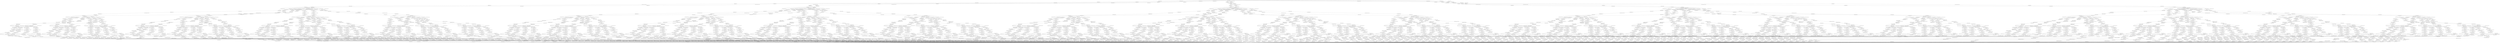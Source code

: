 digraph G {
0[label="MessyHome",fontsize="10"];
1[label="CanGrasp_CAN1_RARM[]",fontsize="10"];
2[label="Grasped_CAN1_RARM[]",fontsize="10"];
3[label="CanRelease_CAN1_RARM[]",fontsize="10"];
4[label="Released_CAN1_RARM[]",fontsize="10"];
5[label="TmpHome_RARM[CAN1.]",fontsize="10"];
6[label="CanGrasp_CAN2_LARM[CAN1.]",fontsize="10"];
7[label="Grasped_CAN2_LARM[CAN1.]",fontsize="10"];
8[label="CanRelease_CAN2_LARM[CAN1.]",fontsize="10"];
9[label="Released_CAN2_LARM[CAN1.]",fontsize="10"];
10[label="TmpHome_LARM[CAN1.CAN2.]",fontsize="10"];
11[label="CanGrasp_CAN3_RARM[CAN1.CAN2.]",fontsize="10"];
12[label="Grasped_CAN3_RARM[CAN1.CAN2.]",fontsize="10"];
13[label="CanRelease_CAN3_RARM[CAN1.CAN2.]",fontsize="10"];
14[label="Released_CAN3_RARM[CAN1.CAN2.]",fontsize="10"];
15[label="TmpHome_RARM[CAN1.CAN2.CAN3.]",fontsize="10"];
16[label="CanGrasp_CAN4_LARM[CAN1.CAN2.CAN3.]",fontsize="10"];
17[label="Grasped_CAN4_LARM[CAN1.CAN2.CAN3.]",fontsize="10"];
18[label="CanRelease_CAN4_LARM[CAN1.CAN2.CAN3.]",fontsize="10"];
19[label="Released_CAN4_LARM[CAN1.CAN2.CAN3.]",fontsize="10"];
20[label="TmpHome_LARM[CAN1.CAN2.CAN3.CAN4.]",fontsize="10"];
21[label="CanGrasp_CAN5_RARM[CAN1.CAN2.CAN3.CAN4.]",fontsize="10"];
22[label="Grasped_CAN5_RARM[CAN1.CAN2.CAN3.CAN4.]",fontsize="10"];
23[label="CanRelease_CAN5_RARM[CAN1.CAN2.CAN3.CAN4.]",fontsize="10"];
24[label="Released_CAN5_RARM[CAN1.CAN2.CAN3.CAN4.]",fontsize="10"];
25[label="TidyHome",fontsize="10"];
26[label="CanGrasp_CAN5_LARM[CAN1.CAN2.CAN3.CAN4.]",fontsize="10"];
27[label="Grasped_CAN5_LARM[CAN1.CAN2.CAN3.CAN4.]",fontsize="10"];
28[label="CanRelease_CAN5_LARM[CAN1.CAN2.CAN3.CAN4.]",fontsize="10"];
29[label="Released_CAN5_LARM[CAN1.CAN2.CAN3.CAN4.]",fontsize="10"];
30[label="CanGrasp_CAN4_RARM[CAN1.CAN2.CAN3.]",fontsize="10"];
31[label="Grasped_CAN4_RARM[CAN1.CAN2.CAN3.]",fontsize="10"];
32[label="CanRelease_CAN4_RARM[CAN1.CAN2.CAN3.]",fontsize="10"];
33[label="Released_CAN4_RARM[CAN1.CAN2.CAN3.]",fontsize="10"];
34[label="TmpHome_RARM[CAN1.CAN2.CAN3.CAN4.]",fontsize="10"];
35[label="CanGrasp_CAN5_LARM[CAN1.CAN2.CAN3.]",fontsize="10"];
36[label="Grasped_CAN5_LARM[CAN1.CAN2.CAN3.]",fontsize="10"];
37[label="CanRelease_CAN5_LARM[CAN1.CAN2.CAN3.]",fontsize="10"];
38[label="Released_CAN5_LARM[CAN1.CAN2.CAN3.]",fontsize="10"];
39[label="TmpHome_LARM[CAN1.CAN2.CAN3.CAN5.]",fontsize="10"];
40[label="CanGrasp_CAN4_RARM[CAN1.CAN2.CAN3.CAN5.]",fontsize="10"];
41[label="Grasped_CAN4_RARM[CAN1.CAN2.CAN3.CAN5.]",fontsize="10"];
42[label="CanRelease_CAN4_RARM[CAN1.CAN2.CAN3.CAN5.]",fontsize="10"];
43[label="Released_CAN4_RARM[CAN1.CAN2.CAN3.CAN5.]",fontsize="10"];
44[label="CanGrasp_CAN4_LARM[CAN1.CAN2.CAN3.CAN5.]",fontsize="10"];
45[label="Grasped_CAN4_LARM[CAN1.CAN2.CAN3.CAN5.]",fontsize="10"];
46[label="CanRelease_CAN4_LARM[CAN1.CAN2.CAN3.CAN5.]",fontsize="10"];
47[label="Released_CAN4_LARM[CAN1.CAN2.CAN3.CAN5.]",fontsize="10"];
48[label="CanGrasp_CAN5_RARM[CAN1.CAN2.CAN3.]",fontsize="10"];
49[label="Grasped_CAN5_RARM[CAN1.CAN2.CAN3.]",fontsize="10"];
50[label="CanRelease_CAN5_RARM[CAN1.CAN2.CAN3.]",fontsize="10"];
51[label="Released_CAN5_RARM[CAN1.CAN2.CAN3.]",fontsize="10"];
52[label="TmpHome_RARM[CAN1.CAN2.CAN3.CAN5.]",fontsize="10"];
53[label="CanGrasp_CAN3_LARM[CAN1.CAN2.]",fontsize="10"];
54[label="Grasped_CAN3_LARM[CAN1.CAN2.]",fontsize="10"];
55[label="CanRelease_CAN3_LARM[CAN1.CAN2.]",fontsize="10"];
56[label="Released_CAN3_LARM[CAN1.CAN2.]",fontsize="10"];
57[label="TmpHome_LARM[CAN1.CAN2.CAN3.]",fontsize="10"];
58[label="CanGrasp_CAN4_RARM[CAN1.CAN2.]",fontsize="10"];
59[label="Grasped_CAN4_RARM[CAN1.CAN2.]",fontsize="10"];
60[label="CanRelease_CAN4_RARM[CAN1.CAN2.]",fontsize="10"];
61[label="Released_CAN4_RARM[CAN1.CAN2.]",fontsize="10"];
62[label="TmpHome_RARM[CAN1.CAN2.CAN4.]",fontsize="10"];
63[label="CanGrasp_CAN5_LARM[CAN1.CAN2.CAN4.]",fontsize="10"];
64[label="Grasped_CAN5_LARM[CAN1.CAN2.CAN4.]",fontsize="10"];
65[label="CanRelease_CAN5_LARM[CAN1.CAN2.CAN4.]",fontsize="10"];
66[label="Released_CAN5_LARM[CAN1.CAN2.CAN4.]",fontsize="10"];
67[label="TmpHome_LARM[CAN1.CAN2.CAN4.CAN5.]",fontsize="10"];
68[label="CanGrasp_CAN3_RARM[CAN1.CAN2.CAN4.CAN5.]",fontsize="10"];
69[label="Grasped_CAN3_RARM[CAN1.CAN2.CAN4.CAN5.]",fontsize="10"];
70[label="CanRelease_CAN3_RARM[CAN1.CAN2.CAN4.CAN5.]",fontsize="10"];
71[label="Released_CAN3_RARM[CAN1.CAN2.CAN4.CAN5.]",fontsize="10"];
72[label="CanGrasp_CAN3_LARM[CAN1.CAN2.CAN4.CAN5.]",fontsize="10"];
73[label="Grasped_CAN3_LARM[CAN1.CAN2.CAN4.CAN5.]",fontsize="10"];
74[label="CanRelease_CAN3_LARM[CAN1.CAN2.CAN4.CAN5.]",fontsize="10"];
75[label="Released_CAN3_LARM[CAN1.CAN2.CAN4.CAN5.]",fontsize="10"];
76[label="CanGrasp_CAN5_RARM[CAN1.CAN2.CAN4.]",fontsize="10"];
77[label="Grasped_CAN5_RARM[CAN1.CAN2.CAN4.]",fontsize="10"];
78[label="CanRelease_CAN5_RARM[CAN1.CAN2.CAN4.]",fontsize="10"];
79[label="Released_CAN5_RARM[CAN1.CAN2.CAN4.]",fontsize="10"];
80[label="TmpHome_RARM[CAN1.CAN2.CAN4.CAN5.]",fontsize="10"];
81[label="CanGrasp_CAN3_LARM[CAN1.CAN2.CAN4.]",fontsize="10"];
82[label="Grasped_CAN3_LARM[CAN1.CAN2.CAN4.]",fontsize="10"];
83[label="CanRelease_CAN3_LARM[CAN1.CAN2.CAN4.]",fontsize="10"];
84[label="Released_CAN3_LARM[CAN1.CAN2.CAN4.]",fontsize="10"];
85[label="TmpHome_LARM[CAN1.CAN2.CAN4.CAN3.]",fontsize="10"];
86[label="CanGrasp_CAN5_RARM[CAN1.CAN2.CAN4.CAN3.]",fontsize="10"];
87[label="Grasped_CAN5_RARM[CAN1.CAN2.CAN4.CAN3.]",fontsize="10"];
88[label="CanRelease_CAN5_RARM[CAN1.CAN2.CAN4.CAN3.]",fontsize="10"];
89[label="Released_CAN5_RARM[CAN1.CAN2.CAN4.CAN3.]",fontsize="10"];
90[label="CanGrasp_CAN5_LARM[CAN1.CAN2.CAN4.CAN3.]",fontsize="10"];
91[label="Grasped_CAN5_LARM[CAN1.CAN2.CAN4.CAN3.]",fontsize="10"];
92[label="CanRelease_CAN5_LARM[CAN1.CAN2.CAN4.CAN3.]",fontsize="10"];
93[label="Released_CAN5_LARM[CAN1.CAN2.CAN4.CAN3.]",fontsize="10"];
94[label="CanGrasp_CAN3_RARM[CAN1.CAN2.CAN4.]",fontsize="10"];
95[label="Grasped_CAN3_RARM[CAN1.CAN2.CAN4.]",fontsize="10"];
96[label="CanRelease_CAN3_RARM[CAN1.CAN2.CAN4.]",fontsize="10"];
97[label="Released_CAN3_RARM[CAN1.CAN2.CAN4.]",fontsize="10"];
98[label="TmpHome_RARM[CAN1.CAN2.CAN4.CAN3.]",fontsize="10"];
99[label="CanGrasp_CAN4_LARM[CAN1.CAN2.]",fontsize="10"];
100[label="Grasped_CAN4_LARM[CAN1.CAN2.]",fontsize="10"];
101[label="CanRelease_CAN4_LARM[CAN1.CAN2.]",fontsize="10"];
102[label="Released_CAN4_LARM[CAN1.CAN2.]",fontsize="10"];
103[label="TmpHome_LARM[CAN1.CAN2.CAN4.]",fontsize="10"];
104[label="CanGrasp_CAN5_RARM[CAN1.CAN2.]",fontsize="10"];
105[label="Grasped_CAN5_RARM[CAN1.CAN2.]",fontsize="10"];
106[label="CanRelease_CAN5_RARM[CAN1.CAN2.]",fontsize="10"];
107[label="Released_CAN5_RARM[CAN1.CAN2.]",fontsize="10"];
108[label="TmpHome_RARM[CAN1.CAN2.CAN5.]",fontsize="10"];
109[label="CanGrasp_CAN3_LARM[CAN1.CAN2.CAN5.]",fontsize="10"];
110[label="Grasped_CAN3_LARM[CAN1.CAN2.CAN5.]",fontsize="10"];
111[label="CanRelease_CAN3_LARM[CAN1.CAN2.CAN5.]",fontsize="10"];
112[label="Released_CAN3_LARM[CAN1.CAN2.CAN5.]",fontsize="10"];
113[label="TmpHome_LARM[CAN1.CAN2.CAN5.CAN3.]",fontsize="10"];
114[label="CanGrasp_CAN4_RARM[CAN1.CAN2.CAN5.CAN3.]",fontsize="10"];
115[label="Grasped_CAN4_RARM[CAN1.CAN2.CAN5.CAN3.]",fontsize="10"];
116[label="CanRelease_CAN4_RARM[CAN1.CAN2.CAN5.CAN3.]",fontsize="10"];
117[label="Released_CAN4_RARM[CAN1.CAN2.CAN5.CAN3.]",fontsize="10"];
118[label="CanGrasp_CAN4_LARM[CAN1.CAN2.CAN5.CAN3.]",fontsize="10"];
119[label="Grasped_CAN4_LARM[CAN1.CAN2.CAN5.CAN3.]",fontsize="10"];
120[label="CanRelease_CAN4_LARM[CAN1.CAN2.CAN5.CAN3.]",fontsize="10"];
121[label="Released_CAN4_LARM[CAN1.CAN2.CAN5.CAN3.]",fontsize="10"];
122[label="CanGrasp_CAN3_RARM[CAN1.CAN2.CAN5.]",fontsize="10"];
123[label="Grasped_CAN3_RARM[CAN1.CAN2.CAN5.]",fontsize="10"];
124[label="CanRelease_CAN3_RARM[CAN1.CAN2.CAN5.]",fontsize="10"];
125[label="Released_CAN3_RARM[CAN1.CAN2.CAN5.]",fontsize="10"];
126[label="TmpHome_RARM[CAN1.CAN2.CAN5.CAN3.]",fontsize="10"];
127[label="CanGrasp_CAN4_LARM[CAN1.CAN2.CAN5.]",fontsize="10"];
128[label="Grasped_CAN4_LARM[CAN1.CAN2.CAN5.]",fontsize="10"];
129[label="CanRelease_CAN4_LARM[CAN1.CAN2.CAN5.]",fontsize="10"];
130[label="Released_CAN4_LARM[CAN1.CAN2.CAN5.]",fontsize="10"];
131[label="TmpHome_LARM[CAN1.CAN2.CAN5.CAN4.]",fontsize="10"];
132[label="CanGrasp_CAN3_RARM[CAN1.CAN2.CAN5.CAN4.]",fontsize="10"];
133[label="Grasped_CAN3_RARM[CAN1.CAN2.CAN5.CAN4.]",fontsize="10"];
134[label="CanRelease_CAN3_RARM[CAN1.CAN2.CAN5.CAN4.]",fontsize="10"];
135[label="Released_CAN3_RARM[CAN1.CAN2.CAN5.CAN4.]",fontsize="10"];
136[label="CanGrasp_CAN3_LARM[CAN1.CAN2.CAN5.CAN4.]",fontsize="10"];
137[label="Grasped_CAN3_LARM[CAN1.CAN2.CAN5.CAN4.]",fontsize="10"];
138[label="CanRelease_CAN3_LARM[CAN1.CAN2.CAN5.CAN4.]",fontsize="10"];
139[label="Released_CAN3_LARM[CAN1.CAN2.CAN5.CAN4.]",fontsize="10"];
140[label="CanGrasp_CAN4_RARM[CAN1.CAN2.CAN5.]",fontsize="10"];
141[label="Grasped_CAN4_RARM[CAN1.CAN2.CAN5.]",fontsize="10"];
142[label="CanRelease_CAN4_RARM[CAN1.CAN2.CAN5.]",fontsize="10"];
143[label="Released_CAN4_RARM[CAN1.CAN2.CAN5.]",fontsize="10"];
144[label="TmpHome_RARM[CAN1.CAN2.CAN5.CAN4.]",fontsize="10"];
145[label="CanGrasp_CAN5_LARM[CAN1.CAN2.]",fontsize="10"];
146[label="Grasped_CAN5_LARM[CAN1.CAN2.]",fontsize="10"];
147[label="CanRelease_CAN5_LARM[CAN1.CAN2.]",fontsize="10"];
148[label="Released_CAN5_LARM[CAN1.CAN2.]",fontsize="10"];
149[label="TmpHome_LARM[CAN1.CAN2.CAN5.]",fontsize="10"];
150[label="CanGrasp_CAN2_RARM[CAN1.]",fontsize="10"];
151[label="Grasped_CAN2_RARM[CAN1.]",fontsize="10"];
152[label="CanRelease_CAN2_RARM[CAN1.]",fontsize="10"];
153[label="Released_CAN2_RARM[CAN1.]",fontsize="10"];
154[label="TmpHome_RARM[CAN1.CAN2.]",fontsize="10"];
155[label="CanGrasp_CAN3_LARM[CAN1.]",fontsize="10"];
156[label="Grasped_CAN3_LARM[CAN1.]",fontsize="10"];
157[label="CanRelease_CAN3_LARM[CAN1.]",fontsize="10"];
158[label="Released_CAN3_LARM[CAN1.]",fontsize="10"];
159[label="TmpHome_LARM[CAN1.CAN3.]",fontsize="10"];
160[label="CanGrasp_CAN4_RARM[CAN1.CAN3.]",fontsize="10"];
161[label="Grasped_CAN4_RARM[CAN1.CAN3.]",fontsize="10"];
162[label="CanRelease_CAN4_RARM[CAN1.CAN3.]",fontsize="10"];
163[label="Released_CAN4_RARM[CAN1.CAN3.]",fontsize="10"];
164[label="TmpHome_RARM[CAN1.CAN3.CAN4.]",fontsize="10"];
165[label="CanGrasp_CAN5_LARM[CAN1.CAN3.CAN4.]",fontsize="10"];
166[label="Grasped_CAN5_LARM[CAN1.CAN3.CAN4.]",fontsize="10"];
167[label="CanRelease_CAN5_LARM[CAN1.CAN3.CAN4.]",fontsize="10"];
168[label="Released_CAN5_LARM[CAN1.CAN3.CAN4.]",fontsize="10"];
169[label="TmpHome_LARM[CAN1.CAN3.CAN4.CAN5.]",fontsize="10"];
170[label="CanGrasp_CAN2_RARM[CAN1.CAN3.CAN4.CAN5.]",fontsize="10"];
171[label="Grasped_CAN2_RARM[CAN1.CAN3.CAN4.CAN5.]",fontsize="10"];
172[label="CanRelease_CAN2_RARM[CAN1.CAN3.CAN4.CAN5.]",fontsize="10"];
173[label="Released_CAN2_RARM[CAN1.CAN3.CAN4.CAN5.]",fontsize="10"];
174[label="CanGrasp_CAN2_LARM[CAN1.CAN3.CAN4.CAN5.]",fontsize="10"];
175[label="Grasped_CAN2_LARM[CAN1.CAN3.CAN4.CAN5.]",fontsize="10"];
176[label="CanRelease_CAN2_LARM[CAN1.CAN3.CAN4.CAN5.]",fontsize="10"];
177[label="Released_CAN2_LARM[CAN1.CAN3.CAN4.CAN5.]",fontsize="10"];
178[label="CanGrasp_CAN5_RARM[CAN1.CAN3.CAN4.]",fontsize="10"];
179[label="Grasped_CAN5_RARM[CAN1.CAN3.CAN4.]",fontsize="10"];
180[label="CanRelease_CAN5_RARM[CAN1.CAN3.CAN4.]",fontsize="10"];
181[label="Released_CAN5_RARM[CAN1.CAN3.CAN4.]",fontsize="10"];
182[label="TmpHome_RARM[CAN1.CAN3.CAN4.CAN5.]",fontsize="10"];
183[label="CanGrasp_CAN2_LARM[CAN1.CAN3.CAN4.]",fontsize="10"];
184[label="Grasped_CAN2_LARM[CAN1.CAN3.CAN4.]",fontsize="10"];
185[label="CanRelease_CAN2_LARM[CAN1.CAN3.CAN4.]",fontsize="10"];
186[label="Released_CAN2_LARM[CAN1.CAN3.CAN4.]",fontsize="10"];
187[label="TmpHome_LARM[CAN1.CAN3.CAN4.CAN2.]",fontsize="10"];
188[label="CanGrasp_CAN5_RARM[CAN1.CAN3.CAN4.CAN2.]",fontsize="10"];
189[label="Grasped_CAN5_RARM[CAN1.CAN3.CAN4.CAN2.]",fontsize="10"];
190[label="CanRelease_CAN5_RARM[CAN1.CAN3.CAN4.CAN2.]",fontsize="10"];
191[label="Released_CAN5_RARM[CAN1.CAN3.CAN4.CAN2.]",fontsize="10"];
192[label="CanGrasp_CAN5_LARM[CAN1.CAN3.CAN4.CAN2.]",fontsize="10"];
193[label="Grasped_CAN5_LARM[CAN1.CAN3.CAN4.CAN2.]",fontsize="10"];
194[label="CanRelease_CAN5_LARM[CAN1.CAN3.CAN4.CAN2.]",fontsize="10"];
195[label="Released_CAN5_LARM[CAN1.CAN3.CAN4.CAN2.]",fontsize="10"];
196[label="CanGrasp_CAN2_RARM[CAN1.CAN3.CAN4.]",fontsize="10"];
197[label="Grasped_CAN2_RARM[CAN1.CAN3.CAN4.]",fontsize="10"];
198[label="CanRelease_CAN2_RARM[CAN1.CAN3.CAN4.]",fontsize="10"];
199[label="Released_CAN2_RARM[CAN1.CAN3.CAN4.]",fontsize="10"];
200[label="TmpHome_RARM[CAN1.CAN3.CAN4.CAN2.]",fontsize="10"];
201[label="CanGrasp_CAN4_LARM[CAN1.CAN3.]",fontsize="10"];
202[label="Grasped_CAN4_LARM[CAN1.CAN3.]",fontsize="10"];
203[label="CanRelease_CAN4_LARM[CAN1.CAN3.]",fontsize="10"];
204[label="Released_CAN4_LARM[CAN1.CAN3.]",fontsize="10"];
205[label="TmpHome_LARM[CAN1.CAN3.CAN4.]",fontsize="10"];
206[label="CanGrasp_CAN5_RARM[CAN1.CAN3.]",fontsize="10"];
207[label="Grasped_CAN5_RARM[CAN1.CAN3.]",fontsize="10"];
208[label="CanRelease_CAN5_RARM[CAN1.CAN3.]",fontsize="10"];
209[label="Released_CAN5_RARM[CAN1.CAN3.]",fontsize="10"];
210[label="TmpHome_RARM[CAN1.CAN3.CAN5.]",fontsize="10"];
211[label="CanGrasp_CAN2_LARM[CAN1.CAN3.CAN5.]",fontsize="10"];
212[label="Grasped_CAN2_LARM[CAN1.CAN3.CAN5.]",fontsize="10"];
213[label="CanRelease_CAN2_LARM[CAN1.CAN3.CAN5.]",fontsize="10"];
214[label="Released_CAN2_LARM[CAN1.CAN3.CAN5.]",fontsize="10"];
215[label="TmpHome_LARM[CAN1.CAN3.CAN5.CAN2.]",fontsize="10"];
216[label="CanGrasp_CAN4_RARM[CAN1.CAN3.CAN5.CAN2.]",fontsize="10"];
217[label="Grasped_CAN4_RARM[CAN1.CAN3.CAN5.CAN2.]",fontsize="10"];
218[label="CanRelease_CAN4_RARM[CAN1.CAN3.CAN5.CAN2.]",fontsize="10"];
219[label="Released_CAN4_RARM[CAN1.CAN3.CAN5.CAN2.]",fontsize="10"];
220[label="CanGrasp_CAN4_LARM[CAN1.CAN3.CAN5.CAN2.]",fontsize="10"];
221[label="Grasped_CAN4_LARM[CAN1.CAN3.CAN5.CAN2.]",fontsize="10"];
222[label="CanRelease_CAN4_LARM[CAN1.CAN3.CAN5.CAN2.]",fontsize="10"];
223[label="Released_CAN4_LARM[CAN1.CAN3.CAN5.CAN2.]",fontsize="10"];
224[label="CanGrasp_CAN2_RARM[CAN1.CAN3.CAN5.]",fontsize="10"];
225[label="Grasped_CAN2_RARM[CAN1.CAN3.CAN5.]",fontsize="10"];
226[label="CanRelease_CAN2_RARM[CAN1.CAN3.CAN5.]",fontsize="10"];
227[label="Released_CAN2_RARM[CAN1.CAN3.CAN5.]",fontsize="10"];
228[label="TmpHome_RARM[CAN1.CAN3.CAN5.CAN2.]",fontsize="10"];
229[label="CanGrasp_CAN4_LARM[CAN1.CAN3.CAN5.]",fontsize="10"];
230[label="Grasped_CAN4_LARM[CAN1.CAN3.CAN5.]",fontsize="10"];
231[label="CanRelease_CAN4_LARM[CAN1.CAN3.CAN5.]",fontsize="10"];
232[label="Released_CAN4_LARM[CAN1.CAN3.CAN5.]",fontsize="10"];
233[label="TmpHome_LARM[CAN1.CAN3.CAN5.CAN4.]",fontsize="10"];
234[label="CanGrasp_CAN2_RARM[CAN1.CAN3.CAN5.CAN4.]",fontsize="10"];
235[label="Grasped_CAN2_RARM[CAN1.CAN3.CAN5.CAN4.]",fontsize="10"];
236[label="CanRelease_CAN2_RARM[CAN1.CAN3.CAN5.CAN4.]",fontsize="10"];
237[label="Released_CAN2_RARM[CAN1.CAN3.CAN5.CAN4.]",fontsize="10"];
238[label="CanGrasp_CAN2_LARM[CAN1.CAN3.CAN5.CAN4.]",fontsize="10"];
239[label="Grasped_CAN2_LARM[CAN1.CAN3.CAN5.CAN4.]",fontsize="10"];
240[label="CanRelease_CAN2_LARM[CAN1.CAN3.CAN5.CAN4.]",fontsize="10"];
241[label="Released_CAN2_LARM[CAN1.CAN3.CAN5.CAN4.]",fontsize="10"];
242[label="CanGrasp_CAN4_RARM[CAN1.CAN3.CAN5.]",fontsize="10"];
243[label="Grasped_CAN4_RARM[CAN1.CAN3.CAN5.]",fontsize="10"];
244[label="CanRelease_CAN4_RARM[CAN1.CAN3.CAN5.]",fontsize="10"];
245[label="Released_CAN4_RARM[CAN1.CAN3.CAN5.]",fontsize="10"];
246[label="TmpHome_RARM[CAN1.CAN3.CAN5.CAN4.]",fontsize="10"];
247[label="CanGrasp_CAN5_LARM[CAN1.CAN3.]",fontsize="10"];
248[label="Grasped_CAN5_LARM[CAN1.CAN3.]",fontsize="10"];
249[label="CanRelease_CAN5_LARM[CAN1.CAN3.]",fontsize="10"];
250[label="Released_CAN5_LARM[CAN1.CAN3.]",fontsize="10"];
251[label="TmpHome_LARM[CAN1.CAN3.CAN5.]",fontsize="10"];
252[label="CanGrasp_CAN2_RARM[CAN1.CAN3.]",fontsize="10"];
253[label="Grasped_CAN2_RARM[CAN1.CAN3.]",fontsize="10"];
254[label="CanRelease_CAN2_RARM[CAN1.CAN3.]",fontsize="10"];
255[label="Released_CAN2_RARM[CAN1.CAN3.]",fontsize="10"];
256[label="TmpHome_RARM[CAN1.CAN3.CAN2.]",fontsize="10"];
257[label="CanGrasp_CAN4_LARM[CAN1.CAN3.CAN2.]",fontsize="10"];
258[label="Grasped_CAN4_LARM[CAN1.CAN3.CAN2.]",fontsize="10"];
259[label="CanRelease_CAN4_LARM[CAN1.CAN3.CAN2.]",fontsize="10"];
260[label="Released_CAN4_LARM[CAN1.CAN3.CAN2.]",fontsize="10"];
261[label="TmpHome_LARM[CAN1.CAN3.CAN2.CAN4.]",fontsize="10"];
262[label="CanGrasp_CAN5_RARM[CAN1.CAN3.CAN2.CAN4.]",fontsize="10"];
263[label="Grasped_CAN5_RARM[CAN1.CAN3.CAN2.CAN4.]",fontsize="10"];
264[label="CanRelease_CAN5_RARM[CAN1.CAN3.CAN2.CAN4.]",fontsize="10"];
265[label="Released_CAN5_RARM[CAN1.CAN3.CAN2.CAN4.]",fontsize="10"];
266[label="CanGrasp_CAN5_LARM[CAN1.CAN3.CAN2.CAN4.]",fontsize="10"];
267[label="Grasped_CAN5_LARM[CAN1.CAN3.CAN2.CAN4.]",fontsize="10"];
268[label="CanRelease_CAN5_LARM[CAN1.CAN3.CAN2.CAN4.]",fontsize="10"];
269[label="Released_CAN5_LARM[CAN1.CAN3.CAN2.CAN4.]",fontsize="10"];
270[label="CanGrasp_CAN4_RARM[CAN1.CAN3.CAN2.]",fontsize="10"];
271[label="Grasped_CAN4_RARM[CAN1.CAN3.CAN2.]",fontsize="10"];
272[label="CanRelease_CAN4_RARM[CAN1.CAN3.CAN2.]",fontsize="10"];
273[label="Released_CAN4_RARM[CAN1.CAN3.CAN2.]",fontsize="10"];
274[label="TmpHome_RARM[CAN1.CAN3.CAN2.CAN4.]",fontsize="10"];
275[label="CanGrasp_CAN5_LARM[CAN1.CAN3.CAN2.]",fontsize="10"];
276[label="Grasped_CAN5_LARM[CAN1.CAN3.CAN2.]",fontsize="10"];
277[label="CanRelease_CAN5_LARM[CAN1.CAN3.CAN2.]",fontsize="10"];
278[label="Released_CAN5_LARM[CAN1.CAN3.CAN2.]",fontsize="10"];
279[label="TmpHome_LARM[CAN1.CAN3.CAN2.CAN5.]",fontsize="10"];
280[label="CanGrasp_CAN4_RARM[CAN1.CAN3.CAN2.CAN5.]",fontsize="10"];
281[label="Grasped_CAN4_RARM[CAN1.CAN3.CAN2.CAN5.]",fontsize="10"];
282[label="CanRelease_CAN4_RARM[CAN1.CAN3.CAN2.CAN5.]",fontsize="10"];
283[label="Released_CAN4_RARM[CAN1.CAN3.CAN2.CAN5.]",fontsize="10"];
284[label="CanGrasp_CAN4_LARM[CAN1.CAN3.CAN2.CAN5.]",fontsize="10"];
285[label="Grasped_CAN4_LARM[CAN1.CAN3.CAN2.CAN5.]",fontsize="10"];
286[label="CanRelease_CAN4_LARM[CAN1.CAN3.CAN2.CAN5.]",fontsize="10"];
287[label="Released_CAN4_LARM[CAN1.CAN3.CAN2.CAN5.]",fontsize="10"];
288[label="CanGrasp_CAN5_RARM[CAN1.CAN3.CAN2.]",fontsize="10"];
289[label="Grasped_CAN5_RARM[CAN1.CAN3.CAN2.]",fontsize="10"];
290[label="CanRelease_CAN5_RARM[CAN1.CAN3.CAN2.]",fontsize="10"];
291[label="Released_CAN5_RARM[CAN1.CAN3.CAN2.]",fontsize="10"];
292[label="TmpHome_RARM[CAN1.CAN3.CAN2.CAN5.]",fontsize="10"];
293[label="CanGrasp_CAN2_LARM[CAN1.CAN3.]",fontsize="10"];
294[label="Grasped_CAN2_LARM[CAN1.CAN3.]",fontsize="10"];
295[label="CanRelease_CAN2_LARM[CAN1.CAN3.]",fontsize="10"];
296[label="Released_CAN2_LARM[CAN1.CAN3.]",fontsize="10"];
297[label="TmpHome_LARM[CAN1.CAN3.CAN2.]",fontsize="10"];
298[label="CanGrasp_CAN3_RARM[CAN1.]",fontsize="10"];
299[label="Grasped_CAN3_RARM[CAN1.]",fontsize="10"];
300[label="CanRelease_CAN3_RARM[CAN1.]",fontsize="10"];
301[label="Released_CAN3_RARM[CAN1.]",fontsize="10"];
302[label="TmpHome_RARM[CAN1.CAN3.]",fontsize="10"];
303[label="CanGrasp_CAN4_LARM[CAN1.]",fontsize="10"];
304[label="Grasped_CAN4_LARM[CAN1.]",fontsize="10"];
305[label="CanRelease_CAN4_LARM[CAN1.]",fontsize="10"];
306[label="Released_CAN4_LARM[CAN1.]",fontsize="10"];
307[label="TmpHome_LARM[CAN1.CAN4.]",fontsize="10"];
308[label="CanGrasp_CAN5_RARM[CAN1.CAN4.]",fontsize="10"];
309[label="Grasped_CAN5_RARM[CAN1.CAN4.]",fontsize="10"];
310[label="CanRelease_CAN5_RARM[CAN1.CAN4.]",fontsize="10"];
311[label="Released_CAN5_RARM[CAN1.CAN4.]",fontsize="10"];
312[label="TmpHome_RARM[CAN1.CAN4.CAN5.]",fontsize="10"];
313[label="CanGrasp_CAN2_LARM[CAN1.CAN4.CAN5.]",fontsize="10"];
314[label="Grasped_CAN2_LARM[CAN1.CAN4.CAN5.]",fontsize="10"];
315[label="CanRelease_CAN2_LARM[CAN1.CAN4.CAN5.]",fontsize="10"];
316[label="Released_CAN2_LARM[CAN1.CAN4.CAN5.]",fontsize="10"];
317[label="TmpHome_LARM[CAN1.CAN4.CAN5.CAN2.]",fontsize="10"];
318[label="CanGrasp_CAN3_RARM[CAN1.CAN4.CAN5.CAN2.]",fontsize="10"];
319[label="Grasped_CAN3_RARM[CAN1.CAN4.CAN5.CAN2.]",fontsize="10"];
320[label="CanRelease_CAN3_RARM[CAN1.CAN4.CAN5.CAN2.]",fontsize="10"];
321[label="Released_CAN3_RARM[CAN1.CAN4.CAN5.CAN2.]",fontsize="10"];
322[label="CanGrasp_CAN3_LARM[CAN1.CAN4.CAN5.CAN2.]",fontsize="10"];
323[label="Grasped_CAN3_LARM[CAN1.CAN4.CAN5.CAN2.]",fontsize="10"];
324[label="CanRelease_CAN3_LARM[CAN1.CAN4.CAN5.CAN2.]",fontsize="10"];
325[label="Released_CAN3_LARM[CAN1.CAN4.CAN5.CAN2.]",fontsize="10"];
326[label="CanGrasp_CAN2_RARM[CAN1.CAN4.CAN5.]",fontsize="10"];
327[label="Grasped_CAN2_RARM[CAN1.CAN4.CAN5.]",fontsize="10"];
328[label="CanRelease_CAN2_RARM[CAN1.CAN4.CAN5.]",fontsize="10"];
329[label="Released_CAN2_RARM[CAN1.CAN4.CAN5.]",fontsize="10"];
330[label="TmpHome_RARM[CAN1.CAN4.CAN5.CAN2.]",fontsize="10"];
331[label="CanGrasp_CAN3_LARM[CAN1.CAN4.CAN5.]",fontsize="10"];
332[label="Grasped_CAN3_LARM[CAN1.CAN4.CAN5.]",fontsize="10"];
333[label="CanRelease_CAN3_LARM[CAN1.CAN4.CAN5.]",fontsize="10"];
334[label="Released_CAN3_LARM[CAN1.CAN4.CAN5.]",fontsize="10"];
335[label="TmpHome_LARM[CAN1.CAN4.CAN5.CAN3.]",fontsize="10"];
336[label="CanGrasp_CAN2_RARM[CAN1.CAN4.CAN5.CAN3.]",fontsize="10"];
337[label="Grasped_CAN2_RARM[CAN1.CAN4.CAN5.CAN3.]",fontsize="10"];
338[label="CanRelease_CAN2_RARM[CAN1.CAN4.CAN5.CAN3.]",fontsize="10"];
339[label="Released_CAN2_RARM[CAN1.CAN4.CAN5.CAN3.]",fontsize="10"];
340[label="CanGrasp_CAN2_LARM[CAN1.CAN4.CAN5.CAN3.]",fontsize="10"];
341[label="Grasped_CAN2_LARM[CAN1.CAN4.CAN5.CAN3.]",fontsize="10"];
342[label="CanRelease_CAN2_LARM[CAN1.CAN4.CAN5.CAN3.]",fontsize="10"];
343[label="Released_CAN2_LARM[CAN1.CAN4.CAN5.CAN3.]",fontsize="10"];
344[label="CanGrasp_CAN3_RARM[CAN1.CAN4.CAN5.]",fontsize="10"];
345[label="Grasped_CAN3_RARM[CAN1.CAN4.CAN5.]",fontsize="10"];
346[label="CanRelease_CAN3_RARM[CAN1.CAN4.CAN5.]",fontsize="10"];
347[label="Released_CAN3_RARM[CAN1.CAN4.CAN5.]",fontsize="10"];
348[label="TmpHome_RARM[CAN1.CAN4.CAN5.CAN3.]",fontsize="10"];
349[label="CanGrasp_CAN5_LARM[CAN1.CAN4.]",fontsize="10"];
350[label="Grasped_CAN5_LARM[CAN1.CAN4.]",fontsize="10"];
351[label="CanRelease_CAN5_LARM[CAN1.CAN4.]",fontsize="10"];
352[label="Released_CAN5_LARM[CAN1.CAN4.]",fontsize="10"];
353[label="TmpHome_LARM[CAN1.CAN4.CAN5.]",fontsize="10"];
354[label="CanGrasp_CAN2_RARM[CAN1.CAN4.]",fontsize="10"];
355[label="Grasped_CAN2_RARM[CAN1.CAN4.]",fontsize="10"];
356[label="CanRelease_CAN2_RARM[CAN1.CAN4.]",fontsize="10"];
357[label="Released_CAN2_RARM[CAN1.CAN4.]",fontsize="10"];
358[label="TmpHome_RARM[CAN1.CAN4.CAN2.]",fontsize="10"];
359[label="CanGrasp_CAN3_LARM[CAN1.CAN4.CAN2.]",fontsize="10"];
360[label="Grasped_CAN3_LARM[CAN1.CAN4.CAN2.]",fontsize="10"];
361[label="CanRelease_CAN3_LARM[CAN1.CAN4.CAN2.]",fontsize="10"];
362[label="Released_CAN3_LARM[CAN1.CAN4.CAN2.]",fontsize="10"];
363[label="TmpHome_LARM[CAN1.CAN4.CAN2.CAN3.]",fontsize="10"];
364[label="CanGrasp_CAN5_RARM[CAN1.CAN4.CAN2.CAN3.]",fontsize="10"];
365[label="Grasped_CAN5_RARM[CAN1.CAN4.CAN2.CAN3.]",fontsize="10"];
366[label="CanRelease_CAN5_RARM[CAN1.CAN4.CAN2.CAN3.]",fontsize="10"];
367[label="Released_CAN5_RARM[CAN1.CAN4.CAN2.CAN3.]",fontsize="10"];
368[label="CanGrasp_CAN5_LARM[CAN1.CAN4.CAN2.CAN3.]",fontsize="10"];
369[label="Grasped_CAN5_LARM[CAN1.CAN4.CAN2.CAN3.]",fontsize="10"];
370[label="CanRelease_CAN5_LARM[CAN1.CAN4.CAN2.CAN3.]",fontsize="10"];
371[label="Released_CAN5_LARM[CAN1.CAN4.CAN2.CAN3.]",fontsize="10"];
372[label="CanGrasp_CAN3_RARM[CAN1.CAN4.CAN2.]",fontsize="10"];
373[label="Grasped_CAN3_RARM[CAN1.CAN4.CAN2.]",fontsize="10"];
374[label="CanRelease_CAN3_RARM[CAN1.CAN4.CAN2.]",fontsize="10"];
375[label="Released_CAN3_RARM[CAN1.CAN4.CAN2.]",fontsize="10"];
376[label="TmpHome_RARM[CAN1.CAN4.CAN2.CAN3.]",fontsize="10"];
377[label="CanGrasp_CAN5_LARM[CAN1.CAN4.CAN2.]",fontsize="10"];
378[label="Grasped_CAN5_LARM[CAN1.CAN4.CAN2.]",fontsize="10"];
379[label="CanRelease_CAN5_LARM[CAN1.CAN4.CAN2.]",fontsize="10"];
380[label="Released_CAN5_LARM[CAN1.CAN4.CAN2.]",fontsize="10"];
381[label="TmpHome_LARM[CAN1.CAN4.CAN2.CAN5.]",fontsize="10"];
382[label="CanGrasp_CAN3_RARM[CAN1.CAN4.CAN2.CAN5.]",fontsize="10"];
383[label="Grasped_CAN3_RARM[CAN1.CAN4.CAN2.CAN5.]",fontsize="10"];
384[label="CanRelease_CAN3_RARM[CAN1.CAN4.CAN2.CAN5.]",fontsize="10"];
385[label="Released_CAN3_RARM[CAN1.CAN4.CAN2.CAN5.]",fontsize="10"];
386[label="CanGrasp_CAN3_LARM[CAN1.CAN4.CAN2.CAN5.]",fontsize="10"];
387[label="Grasped_CAN3_LARM[CAN1.CAN4.CAN2.CAN5.]",fontsize="10"];
388[label="CanRelease_CAN3_LARM[CAN1.CAN4.CAN2.CAN5.]",fontsize="10"];
389[label="Released_CAN3_LARM[CAN1.CAN4.CAN2.CAN5.]",fontsize="10"];
390[label="CanGrasp_CAN5_RARM[CAN1.CAN4.CAN2.]",fontsize="10"];
391[label="Grasped_CAN5_RARM[CAN1.CAN4.CAN2.]",fontsize="10"];
392[label="CanRelease_CAN5_RARM[CAN1.CAN4.CAN2.]",fontsize="10"];
393[label="Released_CAN5_RARM[CAN1.CAN4.CAN2.]",fontsize="10"];
394[label="TmpHome_RARM[CAN1.CAN4.CAN2.CAN5.]",fontsize="10"];
395[label="CanGrasp_CAN2_LARM[CAN1.CAN4.]",fontsize="10"];
396[label="Grasped_CAN2_LARM[CAN1.CAN4.]",fontsize="10"];
397[label="CanRelease_CAN2_LARM[CAN1.CAN4.]",fontsize="10"];
398[label="Released_CAN2_LARM[CAN1.CAN4.]",fontsize="10"];
399[label="TmpHome_LARM[CAN1.CAN4.CAN2.]",fontsize="10"];
400[label="CanGrasp_CAN3_RARM[CAN1.CAN4.]",fontsize="10"];
401[label="Grasped_CAN3_RARM[CAN1.CAN4.]",fontsize="10"];
402[label="CanRelease_CAN3_RARM[CAN1.CAN4.]",fontsize="10"];
403[label="Released_CAN3_RARM[CAN1.CAN4.]",fontsize="10"];
404[label="TmpHome_RARM[CAN1.CAN4.CAN3.]",fontsize="10"];
405[label="CanGrasp_CAN5_LARM[CAN1.CAN4.CAN3.]",fontsize="10"];
406[label="Grasped_CAN5_LARM[CAN1.CAN4.CAN3.]",fontsize="10"];
407[label="CanRelease_CAN5_LARM[CAN1.CAN4.CAN3.]",fontsize="10"];
408[label="Released_CAN5_LARM[CAN1.CAN4.CAN3.]",fontsize="10"];
409[label="TmpHome_LARM[CAN1.CAN4.CAN3.CAN5.]",fontsize="10"];
410[label="CanGrasp_CAN2_RARM[CAN1.CAN4.CAN3.CAN5.]",fontsize="10"];
411[label="Grasped_CAN2_RARM[CAN1.CAN4.CAN3.CAN5.]",fontsize="10"];
412[label="CanRelease_CAN2_RARM[CAN1.CAN4.CAN3.CAN5.]",fontsize="10"];
413[label="Released_CAN2_RARM[CAN1.CAN4.CAN3.CAN5.]",fontsize="10"];
414[label="CanGrasp_CAN2_LARM[CAN1.CAN4.CAN3.CAN5.]",fontsize="10"];
415[label="Grasped_CAN2_LARM[CAN1.CAN4.CAN3.CAN5.]",fontsize="10"];
416[label="CanRelease_CAN2_LARM[CAN1.CAN4.CAN3.CAN5.]",fontsize="10"];
417[label="Released_CAN2_LARM[CAN1.CAN4.CAN3.CAN5.]",fontsize="10"];
418[label="CanGrasp_CAN5_RARM[CAN1.CAN4.CAN3.]",fontsize="10"];
419[label="Grasped_CAN5_RARM[CAN1.CAN4.CAN3.]",fontsize="10"];
420[label="CanRelease_CAN5_RARM[CAN1.CAN4.CAN3.]",fontsize="10"];
421[label="Released_CAN5_RARM[CAN1.CAN4.CAN3.]",fontsize="10"];
422[label="TmpHome_RARM[CAN1.CAN4.CAN3.CAN5.]",fontsize="10"];
423[label="CanGrasp_CAN2_LARM[CAN1.CAN4.CAN3.]",fontsize="10"];
424[label="Grasped_CAN2_LARM[CAN1.CAN4.CAN3.]",fontsize="10"];
425[label="CanRelease_CAN2_LARM[CAN1.CAN4.CAN3.]",fontsize="10"];
426[label="Released_CAN2_LARM[CAN1.CAN4.CAN3.]",fontsize="10"];
427[label="TmpHome_LARM[CAN1.CAN4.CAN3.CAN2.]",fontsize="10"];
428[label="CanGrasp_CAN5_RARM[CAN1.CAN4.CAN3.CAN2.]",fontsize="10"];
429[label="Grasped_CAN5_RARM[CAN1.CAN4.CAN3.CAN2.]",fontsize="10"];
430[label="CanRelease_CAN5_RARM[CAN1.CAN4.CAN3.CAN2.]",fontsize="10"];
431[label="Released_CAN5_RARM[CAN1.CAN4.CAN3.CAN2.]",fontsize="10"];
432[label="CanGrasp_CAN5_LARM[CAN1.CAN4.CAN3.CAN2.]",fontsize="10"];
433[label="Grasped_CAN5_LARM[CAN1.CAN4.CAN3.CAN2.]",fontsize="10"];
434[label="CanRelease_CAN5_LARM[CAN1.CAN4.CAN3.CAN2.]",fontsize="10"];
435[label="Released_CAN5_LARM[CAN1.CAN4.CAN3.CAN2.]",fontsize="10"];
436[label="CanGrasp_CAN2_RARM[CAN1.CAN4.CAN3.]",fontsize="10"];
437[label="Grasped_CAN2_RARM[CAN1.CAN4.CAN3.]",fontsize="10"];
438[label="CanRelease_CAN2_RARM[CAN1.CAN4.CAN3.]",fontsize="10"];
439[label="Released_CAN2_RARM[CAN1.CAN4.CAN3.]",fontsize="10"];
440[label="TmpHome_RARM[CAN1.CAN4.CAN3.CAN2.]",fontsize="10"];
441[label="CanGrasp_CAN3_LARM[CAN1.CAN4.]",fontsize="10"];
442[label="Grasped_CAN3_LARM[CAN1.CAN4.]",fontsize="10"];
443[label="CanRelease_CAN3_LARM[CAN1.CAN4.]",fontsize="10"];
444[label="Released_CAN3_LARM[CAN1.CAN4.]",fontsize="10"];
445[label="TmpHome_LARM[CAN1.CAN4.CAN3.]",fontsize="10"];
446[label="CanGrasp_CAN4_RARM[CAN1.]",fontsize="10"];
447[label="Grasped_CAN4_RARM[CAN1.]",fontsize="10"];
448[label="CanRelease_CAN4_RARM[CAN1.]",fontsize="10"];
449[label="Released_CAN4_RARM[CAN1.]",fontsize="10"];
450[label="TmpHome_RARM[CAN1.CAN4.]",fontsize="10"];
451[label="CanGrasp_CAN5_LARM[CAN1.]",fontsize="10"];
452[label="Grasped_CAN5_LARM[CAN1.]",fontsize="10"];
453[label="CanRelease_CAN5_LARM[CAN1.]",fontsize="10"];
454[label="Released_CAN5_LARM[CAN1.]",fontsize="10"];
455[label="TmpHome_LARM[CAN1.CAN5.]",fontsize="10"];
456[label="CanGrasp_CAN2_RARM[CAN1.CAN5.]",fontsize="10"];
457[label="Grasped_CAN2_RARM[CAN1.CAN5.]",fontsize="10"];
458[label="CanRelease_CAN2_RARM[CAN1.CAN5.]",fontsize="10"];
459[label="Released_CAN2_RARM[CAN1.CAN5.]",fontsize="10"];
460[label="TmpHome_RARM[CAN1.CAN5.CAN2.]",fontsize="10"];
461[label="CanGrasp_CAN3_LARM[CAN1.CAN5.CAN2.]",fontsize="10"];
462[label="Grasped_CAN3_LARM[CAN1.CAN5.CAN2.]",fontsize="10"];
463[label="CanRelease_CAN3_LARM[CAN1.CAN5.CAN2.]",fontsize="10"];
464[label="Released_CAN3_LARM[CAN1.CAN5.CAN2.]",fontsize="10"];
465[label="TmpHome_LARM[CAN1.CAN5.CAN2.CAN3.]",fontsize="10"];
466[label="CanGrasp_CAN4_RARM[CAN1.CAN5.CAN2.CAN3.]",fontsize="10"];
467[label="Grasped_CAN4_RARM[CAN1.CAN5.CAN2.CAN3.]",fontsize="10"];
468[label="CanRelease_CAN4_RARM[CAN1.CAN5.CAN2.CAN3.]",fontsize="10"];
469[label="Released_CAN4_RARM[CAN1.CAN5.CAN2.CAN3.]",fontsize="10"];
470[label="CanGrasp_CAN4_LARM[CAN1.CAN5.CAN2.CAN3.]",fontsize="10"];
471[label="Grasped_CAN4_LARM[CAN1.CAN5.CAN2.CAN3.]",fontsize="10"];
472[label="CanRelease_CAN4_LARM[CAN1.CAN5.CAN2.CAN3.]",fontsize="10"];
473[label="Released_CAN4_LARM[CAN1.CAN5.CAN2.CAN3.]",fontsize="10"];
474[label="CanGrasp_CAN3_RARM[CAN1.CAN5.CAN2.]",fontsize="10"];
475[label="Grasped_CAN3_RARM[CAN1.CAN5.CAN2.]",fontsize="10"];
476[label="CanRelease_CAN3_RARM[CAN1.CAN5.CAN2.]",fontsize="10"];
477[label="Released_CAN3_RARM[CAN1.CAN5.CAN2.]",fontsize="10"];
478[label="TmpHome_RARM[CAN1.CAN5.CAN2.CAN3.]",fontsize="10"];
479[label="CanGrasp_CAN4_LARM[CAN1.CAN5.CAN2.]",fontsize="10"];
480[label="Grasped_CAN4_LARM[CAN1.CAN5.CAN2.]",fontsize="10"];
481[label="CanRelease_CAN4_LARM[CAN1.CAN5.CAN2.]",fontsize="10"];
482[label="Released_CAN4_LARM[CAN1.CAN5.CAN2.]",fontsize="10"];
483[label="TmpHome_LARM[CAN1.CAN5.CAN2.CAN4.]",fontsize="10"];
484[label="CanGrasp_CAN3_RARM[CAN1.CAN5.CAN2.CAN4.]",fontsize="10"];
485[label="Grasped_CAN3_RARM[CAN1.CAN5.CAN2.CAN4.]",fontsize="10"];
486[label="CanRelease_CAN3_RARM[CAN1.CAN5.CAN2.CAN4.]",fontsize="10"];
487[label="Released_CAN3_RARM[CAN1.CAN5.CAN2.CAN4.]",fontsize="10"];
488[label="CanGrasp_CAN3_LARM[CAN1.CAN5.CAN2.CAN4.]",fontsize="10"];
489[label="Grasped_CAN3_LARM[CAN1.CAN5.CAN2.CAN4.]",fontsize="10"];
490[label="CanRelease_CAN3_LARM[CAN1.CAN5.CAN2.CAN4.]",fontsize="10"];
491[label="Released_CAN3_LARM[CAN1.CAN5.CAN2.CAN4.]",fontsize="10"];
492[label="CanGrasp_CAN4_RARM[CAN1.CAN5.CAN2.]",fontsize="10"];
493[label="Grasped_CAN4_RARM[CAN1.CAN5.CAN2.]",fontsize="10"];
494[label="CanRelease_CAN4_RARM[CAN1.CAN5.CAN2.]",fontsize="10"];
495[label="Released_CAN4_RARM[CAN1.CAN5.CAN2.]",fontsize="10"];
496[label="TmpHome_RARM[CAN1.CAN5.CAN2.CAN4.]",fontsize="10"];
497[label="CanGrasp_CAN2_LARM[CAN1.CAN5.]",fontsize="10"];
498[label="Grasped_CAN2_LARM[CAN1.CAN5.]",fontsize="10"];
499[label="CanRelease_CAN2_LARM[CAN1.CAN5.]",fontsize="10"];
500[label="Released_CAN2_LARM[CAN1.CAN5.]",fontsize="10"];
501[label="TmpHome_LARM[CAN1.CAN5.CAN2.]",fontsize="10"];
502[label="CanGrasp_CAN3_RARM[CAN1.CAN5.]",fontsize="10"];
503[label="Grasped_CAN3_RARM[CAN1.CAN5.]",fontsize="10"];
504[label="CanRelease_CAN3_RARM[CAN1.CAN5.]",fontsize="10"];
505[label="Released_CAN3_RARM[CAN1.CAN5.]",fontsize="10"];
506[label="TmpHome_RARM[CAN1.CAN5.CAN3.]",fontsize="10"];
507[label="CanGrasp_CAN4_LARM[CAN1.CAN5.CAN3.]",fontsize="10"];
508[label="Grasped_CAN4_LARM[CAN1.CAN5.CAN3.]",fontsize="10"];
509[label="CanRelease_CAN4_LARM[CAN1.CAN5.CAN3.]",fontsize="10"];
510[label="Released_CAN4_LARM[CAN1.CAN5.CAN3.]",fontsize="10"];
511[label="TmpHome_LARM[CAN1.CAN5.CAN3.CAN4.]",fontsize="10"];
512[label="CanGrasp_CAN2_RARM[CAN1.CAN5.CAN3.CAN4.]",fontsize="10"];
513[label="Grasped_CAN2_RARM[CAN1.CAN5.CAN3.CAN4.]",fontsize="10"];
514[label="CanRelease_CAN2_RARM[CAN1.CAN5.CAN3.CAN4.]",fontsize="10"];
515[label="Released_CAN2_RARM[CAN1.CAN5.CAN3.CAN4.]",fontsize="10"];
516[label="CanGrasp_CAN2_LARM[CAN1.CAN5.CAN3.CAN4.]",fontsize="10"];
517[label="Grasped_CAN2_LARM[CAN1.CAN5.CAN3.CAN4.]",fontsize="10"];
518[label="CanRelease_CAN2_LARM[CAN1.CAN5.CAN3.CAN4.]",fontsize="10"];
519[label="Released_CAN2_LARM[CAN1.CAN5.CAN3.CAN4.]",fontsize="10"];
520[label="CanGrasp_CAN4_RARM[CAN1.CAN5.CAN3.]",fontsize="10"];
521[label="Grasped_CAN4_RARM[CAN1.CAN5.CAN3.]",fontsize="10"];
522[label="CanRelease_CAN4_RARM[CAN1.CAN5.CAN3.]",fontsize="10"];
523[label="Released_CAN4_RARM[CAN1.CAN5.CAN3.]",fontsize="10"];
524[label="TmpHome_RARM[CAN1.CAN5.CAN3.CAN4.]",fontsize="10"];
525[label="CanGrasp_CAN2_LARM[CAN1.CAN5.CAN3.]",fontsize="10"];
526[label="Grasped_CAN2_LARM[CAN1.CAN5.CAN3.]",fontsize="10"];
527[label="CanRelease_CAN2_LARM[CAN1.CAN5.CAN3.]",fontsize="10"];
528[label="Released_CAN2_LARM[CAN1.CAN5.CAN3.]",fontsize="10"];
529[label="TmpHome_LARM[CAN1.CAN5.CAN3.CAN2.]",fontsize="10"];
530[label="CanGrasp_CAN4_RARM[CAN1.CAN5.CAN3.CAN2.]",fontsize="10"];
531[label="Grasped_CAN4_RARM[CAN1.CAN5.CAN3.CAN2.]",fontsize="10"];
532[label="CanRelease_CAN4_RARM[CAN1.CAN5.CAN3.CAN2.]",fontsize="10"];
533[label="Released_CAN4_RARM[CAN1.CAN5.CAN3.CAN2.]",fontsize="10"];
534[label="CanGrasp_CAN4_LARM[CAN1.CAN5.CAN3.CAN2.]",fontsize="10"];
535[label="Grasped_CAN4_LARM[CAN1.CAN5.CAN3.CAN2.]",fontsize="10"];
536[label="CanRelease_CAN4_LARM[CAN1.CAN5.CAN3.CAN2.]",fontsize="10"];
537[label="Released_CAN4_LARM[CAN1.CAN5.CAN3.CAN2.]",fontsize="10"];
538[label="CanGrasp_CAN2_RARM[CAN1.CAN5.CAN3.]",fontsize="10"];
539[label="Grasped_CAN2_RARM[CAN1.CAN5.CAN3.]",fontsize="10"];
540[label="CanRelease_CAN2_RARM[CAN1.CAN5.CAN3.]",fontsize="10"];
541[label="Released_CAN2_RARM[CAN1.CAN5.CAN3.]",fontsize="10"];
542[label="TmpHome_RARM[CAN1.CAN5.CAN3.CAN2.]",fontsize="10"];
543[label="CanGrasp_CAN3_LARM[CAN1.CAN5.]",fontsize="10"];
544[label="Grasped_CAN3_LARM[CAN1.CAN5.]",fontsize="10"];
545[label="CanRelease_CAN3_LARM[CAN1.CAN5.]",fontsize="10"];
546[label="Released_CAN3_LARM[CAN1.CAN5.]",fontsize="10"];
547[label="TmpHome_LARM[CAN1.CAN5.CAN3.]",fontsize="10"];
548[label="CanGrasp_CAN4_RARM[CAN1.CAN5.]",fontsize="10"];
549[label="Grasped_CAN4_RARM[CAN1.CAN5.]",fontsize="10"];
550[label="CanRelease_CAN4_RARM[CAN1.CAN5.]",fontsize="10"];
551[label="Released_CAN4_RARM[CAN1.CAN5.]",fontsize="10"];
552[label="TmpHome_RARM[CAN1.CAN5.CAN4.]",fontsize="10"];
553[label="CanGrasp_CAN2_LARM[CAN1.CAN5.CAN4.]",fontsize="10"];
554[label="Grasped_CAN2_LARM[CAN1.CAN5.CAN4.]",fontsize="10"];
555[label="CanRelease_CAN2_LARM[CAN1.CAN5.CAN4.]",fontsize="10"];
556[label="Released_CAN2_LARM[CAN1.CAN5.CAN4.]",fontsize="10"];
557[label="TmpHome_LARM[CAN1.CAN5.CAN4.CAN2.]",fontsize="10"];
558[label="CanGrasp_CAN3_RARM[CAN1.CAN5.CAN4.CAN2.]",fontsize="10"];
559[label="Grasped_CAN3_RARM[CAN1.CAN5.CAN4.CAN2.]",fontsize="10"];
560[label="CanRelease_CAN3_RARM[CAN1.CAN5.CAN4.CAN2.]",fontsize="10"];
561[label="Released_CAN3_RARM[CAN1.CAN5.CAN4.CAN2.]",fontsize="10"];
562[label="CanGrasp_CAN3_LARM[CAN1.CAN5.CAN4.CAN2.]",fontsize="10"];
563[label="Grasped_CAN3_LARM[CAN1.CAN5.CAN4.CAN2.]",fontsize="10"];
564[label="CanRelease_CAN3_LARM[CAN1.CAN5.CAN4.CAN2.]",fontsize="10"];
565[label="Released_CAN3_LARM[CAN1.CAN5.CAN4.CAN2.]",fontsize="10"];
566[label="CanGrasp_CAN2_RARM[CAN1.CAN5.CAN4.]",fontsize="10"];
567[label="Grasped_CAN2_RARM[CAN1.CAN5.CAN4.]",fontsize="10"];
568[label="CanRelease_CAN2_RARM[CAN1.CAN5.CAN4.]",fontsize="10"];
569[label="Released_CAN2_RARM[CAN1.CAN5.CAN4.]",fontsize="10"];
570[label="TmpHome_RARM[CAN1.CAN5.CAN4.CAN2.]",fontsize="10"];
571[label="CanGrasp_CAN3_LARM[CAN1.CAN5.CAN4.]",fontsize="10"];
572[label="Grasped_CAN3_LARM[CAN1.CAN5.CAN4.]",fontsize="10"];
573[label="CanRelease_CAN3_LARM[CAN1.CAN5.CAN4.]",fontsize="10"];
574[label="Released_CAN3_LARM[CAN1.CAN5.CAN4.]",fontsize="10"];
575[label="TmpHome_LARM[CAN1.CAN5.CAN4.CAN3.]",fontsize="10"];
576[label="CanGrasp_CAN2_RARM[CAN1.CAN5.CAN4.CAN3.]",fontsize="10"];
577[label="Grasped_CAN2_RARM[CAN1.CAN5.CAN4.CAN3.]",fontsize="10"];
578[label="CanRelease_CAN2_RARM[CAN1.CAN5.CAN4.CAN3.]",fontsize="10"];
579[label="Released_CAN2_RARM[CAN1.CAN5.CAN4.CAN3.]",fontsize="10"];
580[label="CanGrasp_CAN2_LARM[CAN1.CAN5.CAN4.CAN3.]",fontsize="10"];
581[label="Grasped_CAN2_LARM[CAN1.CAN5.CAN4.CAN3.]",fontsize="10"];
582[label="CanRelease_CAN2_LARM[CAN1.CAN5.CAN4.CAN3.]",fontsize="10"];
583[label="Released_CAN2_LARM[CAN1.CAN5.CAN4.CAN3.]",fontsize="10"];
584[label="CanGrasp_CAN3_RARM[CAN1.CAN5.CAN4.]",fontsize="10"];
585[label="Grasped_CAN3_RARM[CAN1.CAN5.CAN4.]",fontsize="10"];
586[label="CanRelease_CAN3_RARM[CAN1.CAN5.CAN4.]",fontsize="10"];
587[label="Released_CAN3_RARM[CAN1.CAN5.CAN4.]",fontsize="10"];
588[label="TmpHome_RARM[CAN1.CAN5.CAN4.CAN3.]",fontsize="10"];
589[label="CanGrasp_CAN4_LARM[CAN1.CAN5.]",fontsize="10"];
590[label="Grasped_CAN4_LARM[CAN1.CAN5.]",fontsize="10"];
591[label="CanRelease_CAN4_LARM[CAN1.CAN5.]",fontsize="10"];
592[label="Released_CAN4_LARM[CAN1.CAN5.]",fontsize="10"];
593[label="TmpHome_LARM[CAN1.CAN5.CAN4.]",fontsize="10"];
594[label="CanGrasp_CAN5_RARM[CAN1.]",fontsize="10"];
595[label="Grasped_CAN5_RARM[CAN1.]",fontsize="10"];
596[label="CanRelease_CAN5_RARM[CAN1.]",fontsize="10"];
597[label="Released_CAN5_RARM[CAN1.]",fontsize="10"];
598[label="TmpHome_RARM[CAN1.CAN5.]",fontsize="10"];
599[label="CanGrasp_CAN1_LARM[]",fontsize="10"];
600[label="Grasped_CAN1_LARM[]",fontsize="10"];
601[label="CanRelease_CAN1_LARM[]",fontsize="10"];
602[label="Released_CAN1_LARM[]",fontsize="10"];
603[label="TmpHome_LARM[CAN1.]",fontsize="10"];
604[label="CanGrasp_CAN2_RARM[]",fontsize="10"];
605[label="Grasped_CAN2_RARM[]",fontsize="10"];
606[label="CanRelease_CAN2_RARM[]",fontsize="10"];
607[label="Released_CAN2_RARM[]",fontsize="10"];
608[label="TmpHome_RARM[CAN2.]",fontsize="10"];
609[label="CanGrasp_CAN3_LARM[CAN2.]",fontsize="10"];
610[label="Grasped_CAN3_LARM[CAN2.]",fontsize="10"];
611[label="CanRelease_CAN3_LARM[CAN2.]",fontsize="10"];
612[label="Released_CAN3_LARM[CAN2.]",fontsize="10"];
613[label="TmpHome_LARM[CAN2.CAN3.]",fontsize="10"];
614[label="CanGrasp_CAN4_RARM[CAN2.CAN3.]",fontsize="10"];
615[label="Grasped_CAN4_RARM[CAN2.CAN3.]",fontsize="10"];
616[label="CanRelease_CAN4_RARM[CAN2.CAN3.]",fontsize="10"];
617[label="Released_CAN4_RARM[CAN2.CAN3.]",fontsize="10"];
618[label="TmpHome_RARM[CAN2.CAN3.CAN4.]",fontsize="10"];
619[label="CanGrasp_CAN5_LARM[CAN2.CAN3.CAN4.]",fontsize="10"];
620[label="Grasped_CAN5_LARM[CAN2.CAN3.CAN4.]",fontsize="10"];
621[label="CanRelease_CAN5_LARM[CAN2.CAN3.CAN4.]",fontsize="10"];
622[label="Released_CAN5_LARM[CAN2.CAN3.CAN4.]",fontsize="10"];
623[label="TmpHome_LARM[CAN2.CAN3.CAN4.CAN5.]",fontsize="10"];
624[label="CanGrasp_CAN1_RARM[CAN2.CAN3.CAN4.CAN5.]",fontsize="10"];
625[label="Grasped_CAN1_RARM[CAN2.CAN3.CAN4.CAN5.]",fontsize="10"];
626[label="CanRelease_CAN1_RARM[CAN2.CAN3.CAN4.CAN5.]",fontsize="10"];
627[label="Released_CAN1_RARM[CAN2.CAN3.CAN4.CAN5.]",fontsize="10"];
628[label="CanGrasp_CAN1_LARM[CAN2.CAN3.CAN4.CAN5.]",fontsize="10"];
629[label="Grasped_CAN1_LARM[CAN2.CAN3.CAN4.CAN5.]",fontsize="10"];
630[label="CanRelease_CAN1_LARM[CAN2.CAN3.CAN4.CAN5.]",fontsize="10"];
631[label="Released_CAN1_LARM[CAN2.CAN3.CAN4.CAN5.]",fontsize="10"];
632[label="CanGrasp_CAN5_RARM[CAN2.CAN3.CAN4.]",fontsize="10"];
633[label="Grasped_CAN5_RARM[CAN2.CAN3.CAN4.]",fontsize="10"];
634[label="CanRelease_CAN5_RARM[CAN2.CAN3.CAN4.]",fontsize="10"];
635[label="Released_CAN5_RARM[CAN2.CAN3.CAN4.]",fontsize="10"];
636[label="TmpHome_RARM[CAN2.CAN3.CAN4.CAN5.]",fontsize="10"];
637[label="CanGrasp_CAN1_LARM[CAN2.CAN3.CAN4.]",fontsize="10"];
638[label="Grasped_CAN1_LARM[CAN2.CAN3.CAN4.]",fontsize="10"];
639[label="CanRelease_CAN1_LARM[CAN2.CAN3.CAN4.]",fontsize="10"];
640[label="Released_CAN1_LARM[CAN2.CAN3.CAN4.]",fontsize="10"];
641[label="TmpHome_LARM[CAN2.CAN3.CAN4.CAN1.]",fontsize="10"];
642[label="CanGrasp_CAN5_RARM[CAN2.CAN3.CAN4.CAN1.]",fontsize="10"];
643[label="Grasped_CAN5_RARM[CAN2.CAN3.CAN4.CAN1.]",fontsize="10"];
644[label="CanRelease_CAN5_RARM[CAN2.CAN3.CAN4.CAN1.]",fontsize="10"];
645[label="Released_CAN5_RARM[CAN2.CAN3.CAN4.CAN1.]",fontsize="10"];
646[label="CanGrasp_CAN5_LARM[CAN2.CAN3.CAN4.CAN1.]",fontsize="10"];
647[label="Grasped_CAN5_LARM[CAN2.CAN3.CAN4.CAN1.]",fontsize="10"];
648[label="CanRelease_CAN5_LARM[CAN2.CAN3.CAN4.CAN1.]",fontsize="10"];
649[label="Released_CAN5_LARM[CAN2.CAN3.CAN4.CAN1.]",fontsize="10"];
650[label="CanGrasp_CAN1_RARM[CAN2.CAN3.CAN4.]",fontsize="10"];
651[label="Grasped_CAN1_RARM[CAN2.CAN3.CAN4.]",fontsize="10"];
652[label="CanRelease_CAN1_RARM[CAN2.CAN3.CAN4.]",fontsize="10"];
653[label="Released_CAN1_RARM[CAN2.CAN3.CAN4.]",fontsize="10"];
654[label="TmpHome_RARM[CAN2.CAN3.CAN4.CAN1.]",fontsize="10"];
655[label="CanGrasp_CAN4_LARM[CAN2.CAN3.]",fontsize="10"];
656[label="Grasped_CAN4_LARM[CAN2.CAN3.]",fontsize="10"];
657[label="CanRelease_CAN4_LARM[CAN2.CAN3.]",fontsize="10"];
658[label="Released_CAN4_LARM[CAN2.CAN3.]",fontsize="10"];
659[label="TmpHome_LARM[CAN2.CAN3.CAN4.]",fontsize="10"];
660[label="CanGrasp_CAN5_RARM[CAN2.CAN3.]",fontsize="10"];
661[label="Grasped_CAN5_RARM[CAN2.CAN3.]",fontsize="10"];
662[label="CanRelease_CAN5_RARM[CAN2.CAN3.]",fontsize="10"];
663[label="Released_CAN5_RARM[CAN2.CAN3.]",fontsize="10"];
664[label="TmpHome_RARM[CAN2.CAN3.CAN5.]",fontsize="10"];
665[label="CanGrasp_CAN1_LARM[CAN2.CAN3.CAN5.]",fontsize="10"];
666[label="Grasped_CAN1_LARM[CAN2.CAN3.CAN5.]",fontsize="10"];
667[label="CanRelease_CAN1_LARM[CAN2.CAN3.CAN5.]",fontsize="10"];
668[label="Released_CAN1_LARM[CAN2.CAN3.CAN5.]",fontsize="10"];
669[label="TmpHome_LARM[CAN2.CAN3.CAN5.CAN1.]",fontsize="10"];
670[label="CanGrasp_CAN4_RARM[CAN2.CAN3.CAN5.CAN1.]",fontsize="10"];
671[label="Grasped_CAN4_RARM[CAN2.CAN3.CAN5.CAN1.]",fontsize="10"];
672[label="CanRelease_CAN4_RARM[CAN2.CAN3.CAN5.CAN1.]",fontsize="10"];
673[label="Released_CAN4_RARM[CAN2.CAN3.CAN5.CAN1.]",fontsize="10"];
674[label="CanGrasp_CAN4_LARM[CAN2.CAN3.CAN5.CAN1.]",fontsize="10"];
675[label="Grasped_CAN4_LARM[CAN2.CAN3.CAN5.CAN1.]",fontsize="10"];
676[label="CanRelease_CAN4_LARM[CAN2.CAN3.CAN5.CAN1.]",fontsize="10"];
677[label="Released_CAN4_LARM[CAN2.CAN3.CAN5.CAN1.]",fontsize="10"];
678[label="CanGrasp_CAN1_RARM[CAN2.CAN3.CAN5.]",fontsize="10"];
679[label="Grasped_CAN1_RARM[CAN2.CAN3.CAN5.]",fontsize="10"];
680[label="CanRelease_CAN1_RARM[CAN2.CAN3.CAN5.]",fontsize="10"];
681[label="Released_CAN1_RARM[CAN2.CAN3.CAN5.]",fontsize="10"];
682[label="TmpHome_RARM[CAN2.CAN3.CAN5.CAN1.]",fontsize="10"];
683[label="CanGrasp_CAN4_LARM[CAN2.CAN3.CAN5.]",fontsize="10"];
684[label="Grasped_CAN4_LARM[CAN2.CAN3.CAN5.]",fontsize="10"];
685[label="CanRelease_CAN4_LARM[CAN2.CAN3.CAN5.]",fontsize="10"];
686[label="Released_CAN4_LARM[CAN2.CAN3.CAN5.]",fontsize="10"];
687[label="TmpHome_LARM[CAN2.CAN3.CAN5.CAN4.]",fontsize="10"];
688[label="CanGrasp_CAN1_RARM[CAN2.CAN3.CAN5.CAN4.]",fontsize="10"];
689[label="Grasped_CAN1_RARM[CAN2.CAN3.CAN5.CAN4.]",fontsize="10"];
690[label="CanRelease_CAN1_RARM[CAN2.CAN3.CAN5.CAN4.]",fontsize="10"];
691[label="Released_CAN1_RARM[CAN2.CAN3.CAN5.CAN4.]",fontsize="10"];
692[label="CanGrasp_CAN1_LARM[CAN2.CAN3.CAN5.CAN4.]",fontsize="10"];
693[label="Grasped_CAN1_LARM[CAN2.CAN3.CAN5.CAN4.]",fontsize="10"];
694[label="CanRelease_CAN1_LARM[CAN2.CAN3.CAN5.CAN4.]",fontsize="10"];
695[label="Released_CAN1_LARM[CAN2.CAN3.CAN5.CAN4.]",fontsize="10"];
696[label="CanGrasp_CAN4_RARM[CAN2.CAN3.CAN5.]",fontsize="10"];
697[label="Grasped_CAN4_RARM[CAN2.CAN3.CAN5.]",fontsize="10"];
698[label="CanRelease_CAN4_RARM[CAN2.CAN3.CAN5.]",fontsize="10"];
699[label="Released_CAN4_RARM[CAN2.CAN3.CAN5.]",fontsize="10"];
700[label="TmpHome_RARM[CAN2.CAN3.CAN5.CAN4.]",fontsize="10"];
701[label="CanGrasp_CAN5_LARM[CAN2.CAN3.]",fontsize="10"];
702[label="Grasped_CAN5_LARM[CAN2.CAN3.]",fontsize="10"];
703[label="CanRelease_CAN5_LARM[CAN2.CAN3.]",fontsize="10"];
704[label="Released_CAN5_LARM[CAN2.CAN3.]",fontsize="10"];
705[label="TmpHome_LARM[CAN2.CAN3.CAN5.]",fontsize="10"];
706[label="CanGrasp_CAN1_RARM[CAN2.CAN3.]",fontsize="10"];
707[label="Grasped_CAN1_RARM[CAN2.CAN3.]",fontsize="10"];
708[label="CanRelease_CAN1_RARM[CAN2.CAN3.]",fontsize="10"];
709[label="Released_CAN1_RARM[CAN2.CAN3.]",fontsize="10"];
710[label="TmpHome_RARM[CAN2.CAN3.CAN1.]",fontsize="10"];
711[label="CanGrasp_CAN4_LARM[CAN2.CAN3.CAN1.]",fontsize="10"];
712[label="Grasped_CAN4_LARM[CAN2.CAN3.CAN1.]",fontsize="10"];
713[label="CanRelease_CAN4_LARM[CAN2.CAN3.CAN1.]",fontsize="10"];
714[label="Released_CAN4_LARM[CAN2.CAN3.CAN1.]",fontsize="10"];
715[label="TmpHome_LARM[CAN2.CAN3.CAN1.CAN4.]",fontsize="10"];
716[label="CanGrasp_CAN5_RARM[CAN2.CAN3.CAN1.CAN4.]",fontsize="10"];
717[label="Grasped_CAN5_RARM[CAN2.CAN3.CAN1.CAN4.]",fontsize="10"];
718[label="CanRelease_CAN5_RARM[CAN2.CAN3.CAN1.CAN4.]",fontsize="10"];
719[label="Released_CAN5_RARM[CAN2.CAN3.CAN1.CAN4.]",fontsize="10"];
720[label="CanGrasp_CAN5_LARM[CAN2.CAN3.CAN1.CAN4.]",fontsize="10"];
721[label="Grasped_CAN5_LARM[CAN2.CAN3.CAN1.CAN4.]",fontsize="10"];
722[label="CanRelease_CAN5_LARM[CAN2.CAN3.CAN1.CAN4.]",fontsize="10"];
723[label="Released_CAN5_LARM[CAN2.CAN3.CAN1.CAN4.]",fontsize="10"];
724[label="CanGrasp_CAN4_RARM[CAN2.CAN3.CAN1.]",fontsize="10"];
725[label="Grasped_CAN4_RARM[CAN2.CAN3.CAN1.]",fontsize="10"];
726[label="CanRelease_CAN4_RARM[CAN2.CAN3.CAN1.]",fontsize="10"];
727[label="Released_CAN4_RARM[CAN2.CAN3.CAN1.]",fontsize="10"];
728[label="TmpHome_RARM[CAN2.CAN3.CAN1.CAN4.]",fontsize="10"];
729[label="CanGrasp_CAN5_LARM[CAN2.CAN3.CAN1.]",fontsize="10"];
730[label="Grasped_CAN5_LARM[CAN2.CAN3.CAN1.]",fontsize="10"];
731[label="CanRelease_CAN5_LARM[CAN2.CAN3.CAN1.]",fontsize="10"];
732[label="Released_CAN5_LARM[CAN2.CAN3.CAN1.]",fontsize="10"];
733[label="TmpHome_LARM[CAN2.CAN3.CAN1.CAN5.]",fontsize="10"];
734[label="CanGrasp_CAN4_RARM[CAN2.CAN3.CAN1.CAN5.]",fontsize="10"];
735[label="Grasped_CAN4_RARM[CAN2.CAN3.CAN1.CAN5.]",fontsize="10"];
736[label="CanRelease_CAN4_RARM[CAN2.CAN3.CAN1.CAN5.]",fontsize="10"];
737[label="Released_CAN4_RARM[CAN2.CAN3.CAN1.CAN5.]",fontsize="10"];
738[label="CanGrasp_CAN4_LARM[CAN2.CAN3.CAN1.CAN5.]",fontsize="10"];
739[label="Grasped_CAN4_LARM[CAN2.CAN3.CAN1.CAN5.]",fontsize="10"];
740[label="CanRelease_CAN4_LARM[CAN2.CAN3.CAN1.CAN5.]",fontsize="10"];
741[label="Released_CAN4_LARM[CAN2.CAN3.CAN1.CAN5.]",fontsize="10"];
742[label="CanGrasp_CAN5_RARM[CAN2.CAN3.CAN1.]",fontsize="10"];
743[label="Grasped_CAN5_RARM[CAN2.CAN3.CAN1.]",fontsize="10"];
744[label="CanRelease_CAN5_RARM[CAN2.CAN3.CAN1.]",fontsize="10"];
745[label="Released_CAN5_RARM[CAN2.CAN3.CAN1.]",fontsize="10"];
746[label="TmpHome_RARM[CAN2.CAN3.CAN1.CAN5.]",fontsize="10"];
747[label="CanGrasp_CAN1_LARM[CAN2.CAN3.]",fontsize="10"];
748[label="Grasped_CAN1_LARM[CAN2.CAN3.]",fontsize="10"];
749[label="CanRelease_CAN1_LARM[CAN2.CAN3.]",fontsize="10"];
750[label="Released_CAN1_LARM[CAN2.CAN3.]",fontsize="10"];
751[label="TmpHome_LARM[CAN2.CAN3.CAN1.]",fontsize="10"];
752[label="CanGrasp_CAN3_RARM[CAN2.]",fontsize="10"];
753[label="Grasped_CAN3_RARM[CAN2.]",fontsize="10"];
754[label="CanRelease_CAN3_RARM[CAN2.]",fontsize="10"];
755[label="Released_CAN3_RARM[CAN2.]",fontsize="10"];
756[label="TmpHome_RARM[CAN2.CAN3.]",fontsize="10"];
757[label="CanGrasp_CAN4_LARM[CAN2.]",fontsize="10"];
758[label="Grasped_CAN4_LARM[CAN2.]",fontsize="10"];
759[label="CanRelease_CAN4_LARM[CAN2.]",fontsize="10"];
760[label="Released_CAN4_LARM[CAN2.]",fontsize="10"];
761[label="TmpHome_LARM[CAN2.CAN4.]",fontsize="10"];
762[label="CanGrasp_CAN5_RARM[CAN2.CAN4.]",fontsize="10"];
763[label="Grasped_CAN5_RARM[CAN2.CAN4.]",fontsize="10"];
764[label="CanRelease_CAN5_RARM[CAN2.CAN4.]",fontsize="10"];
765[label="Released_CAN5_RARM[CAN2.CAN4.]",fontsize="10"];
766[label="TmpHome_RARM[CAN2.CAN4.CAN5.]",fontsize="10"];
767[label="CanGrasp_CAN1_LARM[CAN2.CAN4.CAN5.]",fontsize="10"];
768[label="Grasped_CAN1_LARM[CAN2.CAN4.CAN5.]",fontsize="10"];
769[label="CanRelease_CAN1_LARM[CAN2.CAN4.CAN5.]",fontsize="10"];
770[label="Released_CAN1_LARM[CAN2.CAN4.CAN5.]",fontsize="10"];
771[label="TmpHome_LARM[CAN2.CAN4.CAN5.CAN1.]",fontsize="10"];
772[label="CanGrasp_CAN3_RARM[CAN2.CAN4.CAN5.CAN1.]",fontsize="10"];
773[label="Grasped_CAN3_RARM[CAN2.CAN4.CAN5.CAN1.]",fontsize="10"];
774[label="CanRelease_CAN3_RARM[CAN2.CAN4.CAN5.CAN1.]",fontsize="10"];
775[label="Released_CAN3_RARM[CAN2.CAN4.CAN5.CAN1.]",fontsize="10"];
776[label="CanGrasp_CAN3_LARM[CAN2.CAN4.CAN5.CAN1.]",fontsize="10"];
777[label="Grasped_CAN3_LARM[CAN2.CAN4.CAN5.CAN1.]",fontsize="10"];
778[label="CanRelease_CAN3_LARM[CAN2.CAN4.CAN5.CAN1.]",fontsize="10"];
779[label="Released_CAN3_LARM[CAN2.CAN4.CAN5.CAN1.]",fontsize="10"];
780[label="CanGrasp_CAN1_RARM[CAN2.CAN4.CAN5.]",fontsize="10"];
781[label="Grasped_CAN1_RARM[CAN2.CAN4.CAN5.]",fontsize="10"];
782[label="CanRelease_CAN1_RARM[CAN2.CAN4.CAN5.]",fontsize="10"];
783[label="Released_CAN1_RARM[CAN2.CAN4.CAN5.]",fontsize="10"];
784[label="TmpHome_RARM[CAN2.CAN4.CAN5.CAN1.]",fontsize="10"];
785[label="CanGrasp_CAN3_LARM[CAN2.CAN4.CAN5.]",fontsize="10"];
786[label="Grasped_CAN3_LARM[CAN2.CAN4.CAN5.]",fontsize="10"];
787[label="CanRelease_CAN3_LARM[CAN2.CAN4.CAN5.]",fontsize="10"];
788[label="Released_CAN3_LARM[CAN2.CAN4.CAN5.]",fontsize="10"];
789[label="TmpHome_LARM[CAN2.CAN4.CAN5.CAN3.]",fontsize="10"];
790[label="CanGrasp_CAN1_RARM[CAN2.CAN4.CAN5.CAN3.]",fontsize="10"];
791[label="Grasped_CAN1_RARM[CAN2.CAN4.CAN5.CAN3.]",fontsize="10"];
792[label="CanRelease_CAN1_RARM[CAN2.CAN4.CAN5.CAN3.]",fontsize="10"];
793[label="Released_CAN1_RARM[CAN2.CAN4.CAN5.CAN3.]",fontsize="10"];
794[label="CanGrasp_CAN1_LARM[CAN2.CAN4.CAN5.CAN3.]",fontsize="10"];
795[label="Grasped_CAN1_LARM[CAN2.CAN4.CAN5.CAN3.]",fontsize="10"];
796[label="CanRelease_CAN1_LARM[CAN2.CAN4.CAN5.CAN3.]",fontsize="10"];
797[label="Released_CAN1_LARM[CAN2.CAN4.CAN5.CAN3.]",fontsize="10"];
798[label="CanGrasp_CAN3_RARM[CAN2.CAN4.CAN5.]",fontsize="10"];
799[label="Grasped_CAN3_RARM[CAN2.CAN4.CAN5.]",fontsize="10"];
800[label="CanRelease_CAN3_RARM[CAN2.CAN4.CAN5.]",fontsize="10"];
801[label="Released_CAN3_RARM[CAN2.CAN4.CAN5.]",fontsize="10"];
802[label="TmpHome_RARM[CAN2.CAN4.CAN5.CAN3.]",fontsize="10"];
803[label="CanGrasp_CAN5_LARM[CAN2.CAN4.]",fontsize="10"];
804[label="Grasped_CAN5_LARM[CAN2.CAN4.]",fontsize="10"];
805[label="CanRelease_CAN5_LARM[CAN2.CAN4.]",fontsize="10"];
806[label="Released_CAN5_LARM[CAN2.CAN4.]",fontsize="10"];
807[label="TmpHome_LARM[CAN2.CAN4.CAN5.]",fontsize="10"];
808[label="CanGrasp_CAN1_RARM[CAN2.CAN4.]",fontsize="10"];
809[label="Grasped_CAN1_RARM[CAN2.CAN4.]",fontsize="10"];
810[label="CanRelease_CAN1_RARM[CAN2.CAN4.]",fontsize="10"];
811[label="Released_CAN1_RARM[CAN2.CAN4.]",fontsize="10"];
812[label="TmpHome_RARM[CAN2.CAN4.CAN1.]",fontsize="10"];
813[label="CanGrasp_CAN3_LARM[CAN2.CAN4.CAN1.]",fontsize="10"];
814[label="Grasped_CAN3_LARM[CAN2.CAN4.CAN1.]",fontsize="10"];
815[label="CanRelease_CAN3_LARM[CAN2.CAN4.CAN1.]",fontsize="10"];
816[label="Released_CAN3_LARM[CAN2.CAN4.CAN1.]",fontsize="10"];
817[label="TmpHome_LARM[CAN2.CAN4.CAN1.CAN3.]",fontsize="10"];
818[label="CanGrasp_CAN5_RARM[CAN2.CAN4.CAN1.CAN3.]",fontsize="10"];
819[label="Grasped_CAN5_RARM[CAN2.CAN4.CAN1.CAN3.]",fontsize="10"];
820[label="CanRelease_CAN5_RARM[CAN2.CAN4.CAN1.CAN3.]",fontsize="10"];
821[label="Released_CAN5_RARM[CAN2.CAN4.CAN1.CAN3.]",fontsize="10"];
822[label="CanGrasp_CAN5_LARM[CAN2.CAN4.CAN1.CAN3.]",fontsize="10"];
823[label="Grasped_CAN5_LARM[CAN2.CAN4.CAN1.CAN3.]",fontsize="10"];
824[label="CanRelease_CAN5_LARM[CAN2.CAN4.CAN1.CAN3.]",fontsize="10"];
825[label="Released_CAN5_LARM[CAN2.CAN4.CAN1.CAN3.]",fontsize="10"];
826[label="CanGrasp_CAN3_RARM[CAN2.CAN4.CAN1.]",fontsize="10"];
827[label="Grasped_CAN3_RARM[CAN2.CAN4.CAN1.]",fontsize="10"];
828[label="CanRelease_CAN3_RARM[CAN2.CAN4.CAN1.]",fontsize="10"];
829[label="Released_CAN3_RARM[CAN2.CAN4.CAN1.]",fontsize="10"];
830[label="TmpHome_RARM[CAN2.CAN4.CAN1.CAN3.]",fontsize="10"];
831[label="CanGrasp_CAN5_LARM[CAN2.CAN4.CAN1.]",fontsize="10"];
832[label="Grasped_CAN5_LARM[CAN2.CAN4.CAN1.]",fontsize="10"];
833[label="CanRelease_CAN5_LARM[CAN2.CAN4.CAN1.]",fontsize="10"];
834[label="Released_CAN5_LARM[CAN2.CAN4.CAN1.]",fontsize="10"];
835[label="TmpHome_LARM[CAN2.CAN4.CAN1.CAN5.]",fontsize="10"];
836[label="CanGrasp_CAN3_RARM[CAN2.CAN4.CAN1.CAN5.]",fontsize="10"];
837[label="Grasped_CAN3_RARM[CAN2.CAN4.CAN1.CAN5.]",fontsize="10"];
838[label="CanRelease_CAN3_RARM[CAN2.CAN4.CAN1.CAN5.]",fontsize="10"];
839[label="Released_CAN3_RARM[CAN2.CAN4.CAN1.CAN5.]",fontsize="10"];
840[label="CanGrasp_CAN3_LARM[CAN2.CAN4.CAN1.CAN5.]",fontsize="10"];
841[label="Grasped_CAN3_LARM[CAN2.CAN4.CAN1.CAN5.]",fontsize="10"];
842[label="CanRelease_CAN3_LARM[CAN2.CAN4.CAN1.CAN5.]",fontsize="10"];
843[label="Released_CAN3_LARM[CAN2.CAN4.CAN1.CAN5.]",fontsize="10"];
844[label="CanGrasp_CAN5_RARM[CAN2.CAN4.CAN1.]",fontsize="10"];
845[label="Grasped_CAN5_RARM[CAN2.CAN4.CAN1.]",fontsize="10"];
846[label="CanRelease_CAN5_RARM[CAN2.CAN4.CAN1.]",fontsize="10"];
847[label="Released_CAN5_RARM[CAN2.CAN4.CAN1.]",fontsize="10"];
848[label="TmpHome_RARM[CAN2.CAN4.CAN1.CAN5.]",fontsize="10"];
849[label="CanGrasp_CAN1_LARM[CAN2.CAN4.]",fontsize="10"];
850[label="Grasped_CAN1_LARM[CAN2.CAN4.]",fontsize="10"];
851[label="CanRelease_CAN1_LARM[CAN2.CAN4.]",fontsize="10"];
852[label="Released_CAN1_LARM[CAN2.CAN4.]",fontsize="10"];
853[label="TmpHome_LARM[CAN2.CAN4.CAN1.]",fontsize="10"];
854[label="CanGrasp_CAN3_RARM[CAN2.CAN4.]",fontsize="10"];
855[label="Grasped_CAN3_RARM[CAN2.CAN4.]",fontsize="10"];
856[label="CanRelease_CAN3_RARM[CAN2.CAN4.]",fontsize="10"];
857[label="Released_CAN3_RARM[CAN2.CAN4.]",fontsize="10"];
858[label="TmpHome_RARM[CAN2.CAN4.CAN3.]",fontsize="10"];
859[label="CanGrasp_CAN5_LARM[CAN2.CAN4.CAN3.]",fontsize="10"];
860[label="Grasped_CAN5_LARM[CAN2.CAN4.CAN3.]",fontsize="10"];
861[label="CanRelease_CAN5_LARM[CAN2.CAN4.CAN3.]",fontsize="10"];
862[label="Released_CAN5_LARM[CAN2.CAN4.CAN3.]",fontsize="10"];
863[label="TmpHome_LARM[CAN2.CAN4.CAN3.CAN5.]",fontsize="10"];
864[label="CanGrasp_CAN1_RARM[CAN2.CAN4.CAN3.CAN5.]",fontsize="10"];
865[label="Grasped_CAN1_RARM[CAN2.CAN4.CAN3.CAN5.]",fontsize="10"];
866[label="CanRelease_CAN1_RARM[CAN2.CAN4.CAN3.CAN5.]",fontsize="10"];
867[label="Released_CAN1_RARM[CAN2.CAN4.CAN3.CAN5.]",fontsize="10"];
868[label="CanGrasp_CAN1_LARM[CAN2.CAN4.CAN3.CAN5.]",fontsize="10"];
869[label="Grasped_CAN1_LARM[CAN2.CAN4.CAN3.CAN5.]",fontsize="10"];
870[label="CanRelease_CAN1_LARM[CAN2.CAN4.CAN3.CAN5.]",fontsize="10"];
871[label="Released_CAN1_LARM[CAN2.CAN4.CAN3.CAN5.]",fontsize="10"];
872[label="CanGrasp_CAN5_RARM[CAN2.CAN4.CAN3.]",fontsize="10"];
873[label="Grasped_CAN5_RARM[CAN2.CAN4.CAN3.]",fontsize="10"];
874[label="CanRelease_CAN5_RARM[CAN2.CAN4.CAN3.]",fontsize="10"];
875[label="Released_CAN5_RARM[CAN2.CAN4.CAN3.]",fontsize="10"];
876[label="TmpHome_RARM[CAN2.CAN4.CAN3.CAN5.]",fontsize="10"];
877[label="CanGrasp_CAN1_LARM[CAN2.CAN4.CAN3.]",fontsize="10"];
878[label="Grasped_CAN1_LARM[CAN2.CAN4.CAN3.]",fontsize="10"];
879[label="CanRelease_CAN1_LARM[CAN2.CAN4.CAN3.]",fontsize="10"];
880[label="Released_CAN1_LARM[CAN2.CAN4.CAN3.]",fontsize="10"];
881[label="TmpHome_LARM[CAN2.CAN4.CAN3.CAN1.]",fontsize="10"];
882[label="CanGrasp_CAN5_RARM[CAN2.CAN4.CAN3.CAN1.]",fontsize="10"];
883[label="Grasped_CAN5_RARM[CAN2.CAN4.CAN3.CAN1.]",fontsize="10"];
884[label="CanRelease_CAN5_RARM[CAN2.CAN4.CAN3.CAN1.]",fontsize="10"];
885[label="Released_CAN5_RARM[CAN2.CAN4.CAN3.CAN1.]",fontsize="10"];
886[label="CanGrasp_CAN5_LARM[CAN2.CAN4.CAN3.CAN1.]",fontsize="10"];
887[label="Grasped_CAN5_LARM[CAN2.CAN4.CAN3.CAN1.]",fontsize="10"];
888[label="CanRelease_CAN5_LARM[CAN2.CAN4.CAN3.CAN1.]",fontsize="10"];
889[label="Released_CAN5_LARM[CAN2.CAN4.CAN3.CAN1.]",fontsize="10"];
890[label="CanGrasp_CAN1_RARM[CAN2.CAN4.CAN3.]",fontsize="10"];
891[label="Grasped_CAN1_RARM[CAN2.CAN4.CAN3.]",fontsize="10"];
892[label="CanRelease_CAN1_RARM[CAN2.CAN4.CAN3.]",fontsize="10"];
893[label="Released_CAN1_RARM[CAN2.CAN4.CAN3.]",fontsize="10"];
894[label="TmpHome_RARM[CAN2.CAN4.CAN3.CAN1.]",fontsize="10"];
895[label="CanGrasp_CAN3_LARM[CAN2.CAN4.]",fontsize="10"];
896[label="Grasped_CAN3_LARM[CAN2.CAN4.]",fontsize="10"];
897[label="CanRelease_CAN3_LARM[CAN2.CAN4.]",fontsize="10"];
898[label="Released_CAN3_LARM[CAN2.CAN4.]",fontsize="10"];
899[label="TmpHome_LARM[CAN2.CAN4.CAN3.]",fontsize="10"];
900[label="CanGrasp_CAN4_RARM[CAN2.]",fontsize="10"];
901[label="Grasped_CAN4_RARM[CAN2.]",fontsize="10"];
902[label="CanRelease_CAN4_RARM[CAN2.]",fontsize="10"];
903[label="Released_CAN4_RARM[CAN2.]",fontsize="10"];
904[label="TmpHome_RARM[CAN2.CAN4.]",fontsize="10"];
905[label="CanGrasp_CAN5_LARM[CAN2.]",fontsize="10"];
906[label="Grasped_CAN5_LARM[CAN2.]",fontsize="10"];
907[label="CanRelease_CAN5_LARM[CAN2.]",fontsize="10"];
908[label="Released_CAN5_LARM[CAN2.]",fontsize="10"];
909[label="TmpHome_LARM[CAN2.CAN5.]",fontsize="10"];
910[label="CanGrasp_CAN1_RARM[CAN2.CAN5.]",fontsize="10"];
911[label="Grasped_CAN1_RARM[CAN2.CAN5.]",fontsize="10"];
912[label="CanRelease_CAN1_RARM[CAN2.CAN5.]",fontsize="10"];
913[label="Released_CAN1_RARM[CAN2.CAN5.]",fontsize="10"];
914[label="TmpHome_RARM[CAN2.CAN5.CAN1.]",fontsize="10"];
915[label="CanGrasp_CAN3_LARM[CAN2.CAN5.CAN1.]",fontsize="10"];
916[label="Grasped_CAN3_LARM[CAN2.CAN5.CAN1.]",fontsize="10"];
917[label="CanRelease_CAN3_LARM[CAN2.CAN5.CAN1.]",fontsize="10"];
918[label="Released_CAN3_LARM[CAN2.CAN5.CAN1.]",fontsize="10"];
919[label="TmpHome_LARM[CAN2.CAN5.CAN1.CAN3.]",fontsize="10"];
920[label="CanGrasp_CAN4_RARM[CAN2.CAN5.CAN1.CAN3.]",fontsize="10"];
921[label="Grasped_CAN4_RARM[CAN2.CAN5.CAN1.CAN3.]",fontsize="10"];
922[label="CanRelease_CAN4_RARM[CAN2.CAN5.CAN1.CAN3.]",fontsize="10"];
923[label="Released_CAN4_RARM[CAN2.CAN5.CAN1.CAN3.]",fontsize="10"];
924[label="CanGrasp_CAN4_LARM[CAN2.CAN5.CAN1.CAN3.]",fontsize="10"];
925[label="Grasped_CAN4_LARM[CAN2.CAN5.CAN1.CAN3.]",fontsize="10"];
926[label="CanRelease_CAN4_LARM[CAN2.CAN5.CAN1.CAN3.]",fontsize="10"];
927[label="Released_CAN4_LARM[CAN2.CAN5.CAN1.CAN3.]",fontsize="10"];
928[label="CanGrasp_CAN3_RARM[CAN2.CAN5.CAN1.]",fontsize="10"];
929[label="Grasped_CAN3_RARM[CAN2.CAN5.CAN1.]",fontsize="10"];
930[label="CanRelease_CAN3_RARM[CAN2.CAN5.CAN1.]",fontsize="10"];
931[label="Released_CAN3_RARM[CAN2.CAN5.CAN1.]",fontsize="10"];
932[label="TmpHome_RARM[CAN2.CAN5.CAN1.CAN3.]",fontsize="10"];
933[label="CanGrasp_CAN4_LARM[CAN2.CAN5.CAN1.]",fontsize="10"];
934[label="Grasped_CAN4_LARM[CAN2.CAN5.CAN1.]",fontsize="10"];
935[label="CanRelease_CAN4_LARM[CAN2.CAN5.CAN1.]",fontsize="10"];
936[label="Released_CAN4_LARM[CAN2.CAN5.CAN1.]",fontsize="10"];
937[label="TmpHome_LARM[CAN2.CAN5.CAN1.CAN4.]",fontsize="10"];
938[label="CanGrasp_CAN3_RARM[CAN2.CAN5.CAN1.CAN4.]",fontsize="10"];
939[label="Grasped_CAN3_RARM[CAN2.CAN5.CAN1.CAN4.]",fontsize="10"];
940[label="CanRelease_CAN3_RARM[CAN2.CAN5.CAN1.CAN4.]",fontsize="10"];
941[label="Released_CAN3_RARM[CAN2.CAN5.CAN1.CAN4.]",fontsize="10"];
942[label="CanGrasp_CAN3_LARM[CAN2.CAN5.CAN1.CAN4.]",fontsize="10"];
943[label="Grasped_CAN3_LARM[CAN2.CAN5.CAN1.CAN4.]",fontsize="10"];
944[label="CanRelease_CAN3_LARM[CAN2.CAN5.CAN1.CAN4.]",fontsize="10"];
945[label="Released_CAN3_LARM[CAN2.CAN5.CAN1.CAN4.]",fontsize="10"];
946[label="CanGrasp_CAN4_RARM[CAN2.CAN5.CAN1.]",fontsize="10"];
947[label="Grasped_CAN4_RARM[CAN2.CAN5.CAN1.]",fontsize="10"];
948[label="CanRelease_CAN4_RARM[CAN2.CAN5.CAN1.]",fontsize="10"];
949[label="Released_CAN4_RARM[CAN2.CAN5.CAN1.]",fontsize="10"];
950[label="TmpHome_RARM[CAN2.CAN5.CAN1.CAN4.]",fontsize="10"];
951[label="CanGrasp_CAN1_LARM[CAN2.CAN5.]",fontsize="10"];
952[label="Grasped_CAN1_LARM[CAN2.CAN5.]",fontsize="10"];
953[label="CanRelease_CAN1_LARM[CAN2.CAN5.]",fontsize="10"];
954[label="Released_CAN1_LARM[CAN2.CAN5.]",fontsize="10"];
955[label="TmpHome_LARM[CAN2.CAN5.CAN1.]",fontsize="10"];
956[label="CanGrasp_CAN3_RARM[CAN2.CAN5.]",fontsize="10"];
957[label="Grasped_CAN3_RARM[CAN2.CAN5.]",fontsize="10"];
958[label="CanRelease_CAN3_RARM[CAN2.CAN5.]",fontsize="10"];
959[label="Released_CAN3_RARM[CAN2.CAN5.]",fontsize="10"];
960[label="TmpHome_RARM[CAN2.CAN5.CAN3.]",fontsize="10"];
961[label="CanGrasp_CAN4_LARM[CAN2.CAN5.CAN3.]",fontsize="10"];
962[label="Grasped_CAN4_LARM[CAN2.CAN5.CAN3.]",fontsize="10"];
963[label="CanRelease_CAN4_LARM[CAN2.CAN5.CAN3.]",fontsize="10"];
964[label="Released_CAN4_LARM[CAN2.CAN5.CAN3.]",fontsize="10"];
965[label="TmpHome_LARM[CAN2.CAN5.CAN3.CAN4.]",fontsize="10"];
966[label="CanGrasp_CAN1_RARM[CAN2.CAN5.CAN3.CAN4.]",fontsize="10"];
967[label="Grasped_CAN1_RARM[CAN2.CAN5.CAN3.CAN4.]",fontsize="10"];
968[label="CanRelease_CAN1_RARM[CAN2.CAN5.CAN3.CAN4.]",fontsize="10"];
969[label="Released_CAN1_RARM[CAN2.CAN5.CAN3.CAN4.]",fontsize="10"];
970[label="CanGrasp_CAN1_LARM[CAN2.CAN5.CAN3.CAN4.]",fontsize="10"];
971[label="Grasped_CAN1_LARM[CAN2.CAN5.CAN3.CAN4.]",fontsize="10"];
972[label="CanRelease_CAN1_LARM[CAN2.CAN5.CAN3.CAN4.]",fontsize="10"];
973[label="Released_CAN1_LARM[CAN2.CAN5.CAN3.CAN4.]",fontsize="10"];
974[label="CanGrasp_CAN4_RARM[CAN2.CAN5.CAN3.]",fontsize="10"];
975[label="Grasped_CAN4_RARM[CAN2.CAN5.CAN3.]",fontsize="10"];
976[label="CanRelease_CAN4_RARM[CAN2.CAN5.CAN3.]",fontsize="10"];
977[label="Released_CAN4_RARM[CAN2.CAN5.CAN3.]",fontsize="10"];
978[label="TmpHome_RARM[CAN2.CAN5.CAN3.CAN4.]",fontsize="10"];
979[label="CanGrasp_CAN1_LARM[CAN2.CAN5.CAN3.]",fontsize="10"];
980[label="Grasped_CAN1_LARM[CAN2.CAN5.CAN3.]",fontsize="10"];
981[label="CanRelease_CAN1_LARM[CAN2.CAN5.CAN3.]",fontsize="10"];
982[label="Released_CAN1_LARM[CAN2.CAN5.CAN3.]",fontsize="10"];
983[label="TmpHome_LARM[CAN2.CAN5.CAN3.CAN1.]",fontsize="10"];
984[label="CanGrasp_CAN4_RARM[CAN2.CAN5.CAN3.CAN1.]",fontsize="10"];
985[label="Grasped_CAN4_RARM[CAN2.CAN5.CAN3.CAN1.]",fontsize="10"];
986[label="CanRelease_CAN4_RARM[CAN2.CAN5.CAN3.CAN1.]",fontsize="10"];
987[label="Released_CAN4_RARM[CAN2.CAN5.CAN3.CAN1.]",fontsize="10"];
988[label="CanGrasp_CAN4_LARM[CAN2.CAN5.CAN3.CAN1.]",fontsize="10"];
989[label="Grasped_CAN4_LARM[CAN2.CAN5.CAN3.CAN1.]",fontsize="10"];
990[label="CanRelease_CAN4_LARM[CAN2.CAN5.CAN3.CAN1.]",fontsize="10"];
991[label="Released_CAN4_LARM[CAN2.CAN5.CAN3.CAN1.]",fontsize="10"];
992[label="CanGrasp_CAN1_RARM[CAN2.CAN5.CAN3.]",fontsize="10"];
993[label="Grasped_CAN1_RARM[CAN2.CAN5.CAN3.]",fontsize="10"];
994[label="CanRelease_CAN1_RARM[CAN2.CAN5.CAN3.]",fontsize="10"];
995[label="Released_CAN1_RARM[CAN2.CAN5.CAN3.]",fontsize="10"];
996[label="TmpHome_RARM[CAN2.CAN5.CAN3.CAN1.]",fontsize="10"];
997[label="CanGrasp_CAN3_LARM[CAN2.CAN5.]",fontsize="10"];
998[label="Grasped_CAN3_LARM[CAN2.CAN5.]",fontsize="10"];
999[label="CanRelease_CAN3_LARM[CAN2.CAN5.]",fontsize="10"];
1000[label="Released_CAN3_LARM[CAN2.CAN5.]",fontsize="10"];
1001[label="TmpHome_LARM[CAN2.CAN5.CAN3.]",fontsize="10"];
1002[label="CanGrasp_CAN4_RARM[CAN2.CAN5.]",fontsize="10"];
1003[label="Grasped_CAN4_RARM[CAN2.CAN5.]",fontsize="10"];
1004[label="CanRelease_CAN4_RARM[CAN2.CAN5.]",fontsize="10"];
1005[label="Released_CAN4_RARM[CAN2.CAN5.]",fontsize="10"];
1006[label="TmpHome_RARM[CAN2.CAN5.CAN4.]",fontsize="10"];
1007[label="CanGrasp_CAN1_LARM[CAN2.CAN5.CAN4.]",fontsize="10"];
1008[label="Grasped_CAN1_LARM[CAN2.CAN5.CAN4.]",fontsize="10"];
1009[label="CanRelease_CAN1_LARM[CAN2.CAN5.CAN4.]",fontsize="10"];
1010[label="Released_CAN1_LARM[CAN2.CAN5.CAN4.]",fontsize="10"];
1011[label="TmpHome_LARM[CAN2.CAN5.CAN4.CAN1.]",fontsize="10"];
1012[label="CanGrasp_CAN3_RARM[CAN2.CAN5.CAN4.CAN1.]",fontsize="10"];
1013[label="Grasped_CAN3_RARM[CAN2.CAN5.CAN4.CAN1.]",fontsize="10"];
1014[label="CanRelease_CAN3_RARM[CAN2.CAN5.CAN4.CAN1.]",fontsize="10"];
1015[label="Released_CAN3_RARM[CAN2.CAN5.CAN4.CAN1.]",fontsize="10"];
1016[label="CanGrasp_CAN3_LARM[CAN2.CAN5.CAN4.CAN1.]",fontsize="10"];
1017[label="Grasped_CAN3_LARM[CAN2.CAN5.CAN4.CAN1.]",fontsize="10"];
1018[label="CanRelease_CAN3_LARM[CAN2.CAN5.CAN4.CAN1.]",fontsize="10"];
1019[label="Released_CAN3_LARM[CAN2.CAN5.CAN4.CAN1.]",fontsize="10"];
1020[label="CanGrasp_CAN1_RARM[CAN2.CAN5.CAN4.]",fontsize="10"];
1021[label="Grasped_CAN1_RARM[CAN2.CAN5.CAN4.]",fontsize="10"];
1022[label="CanRelease_CAN1_RARM[CAN2.CAN5.CAN4.]",fontsize="10"];
1023[label="Released_CAN1_RARM[CAN2.CAN5.CAN4.]",fontsize="10"];
1024[label="TmpHome_RARM[CAN2.CAN5.CAN4.CAN1.]",fontsize="10"];
1025[label="CanGrasp_CAN3_LARM[CAN2.CAN5.CAN4.]",fontsize="10"];
1026[label="Grasped_CAN3_LARM[CAN2.CAN5.CAN4.]",fontsize="10"];
1027[label="CanRelease_CAN3_LARM[CAN2.CAN5.CAN4.]",fontsize="10"];
1028[label="Released_CAN3_LARM[CAN2.CAN5.CAN4.]",fontsize="10"];
1029[label="TmpHome_LARM[CAN2.CAN5.CAN4.CAN3.]",fontsize="10"];
1030[label="CanGrasp_CAN1_RARM[CAN2.CAN5.CAN4.CAN3.]",fontsize="10"];
1031[label="Grasped_CAN1_RARM[CAN2.CAN5.CAN4.CAN3.]",fontsize="10"];
1032[label="CanRelease_CAN1_RARM[CAN2.CAN5.CAN4.CAN3.]",fontsize="10"];
1033[label="Released_CAN1_RARM[CAN2.CAN5.CAN4.CAN3.]",fontsize="10"];
1034[label="CanGrasp_CAN1_LARM[CAN2.CAN5.CAN4.CAN3.]",fontsize="10"];
1035[label="Grasped_CAN1_LARM[CAN2.CAN5.CAN4.CAN3.]",fontsize="10"];
1036[label="CanRelease_CAN1_LARM[CAN2.CAN5.CAN4.CAN3.]",fontsize="10"];
1037[label="Released_CAN1_LARM[CAN2.CAN5.CAN4.CAN3.]",fontsize="10"];
1038[label="CanGrasp_CAN3_RARM[CAN2.CAN5.CAN4.]",fontsize="10"];
1039[label="Grasped_CAN3_RARM[CAN2.CAN5.CAN4.]",fontsize="10"];
1040[label="CanRelease_CAN3_RARM[CAN2.CAN5.CAN4.]",fontsize="10"];
1041[label="Released_CAN3_RARM[CAN2.CAN5.CAN4.]",fontsize="10"];
1042[label="TmpHome_RARM[CAN2.CAN5.CAN4.CAN3.]",fontsize="10"];
1043[label="CanGrasp_CAN4_LARM[CAN2.CAN5.]",fontsize="10"];
1044[label="Grasped_CAN4_LARM[CAN2.CAN5.]",fontsize="10"];
1045[label="CanRelease_CAN4_LARM[CAN2.CAN5.]",fontsize="10"];
1046[label="Released_CAN4_LARM[CAN2.CAN5.]",fontsize="10"];
1047[label="TmpHome_LARM[CAN2.CAN5.CAN4.]",fontsize="10"];
1048[label="CanGrasp_CAN5_RARM[CAN2.]",fontsize="10"];
1049[label="Grasped_CAN5_RARM[CAN2.]",fontsize="10"];
1050[label="CanRelease_CAN5_RARM[CAN2.]",fontsize="10"];
1051[label="Released_CAN5_RARM[CAN2.]",fontsize="10"];
1052[label="TmpHome_RARM[CAN2.CAN5.]",fontsize="10"];
1053[label="CanGrasp_CAN1_LARM[CAN2.]",fontsize="10"];
1054[label="Grasped_CAN1_LARM[CAN2.]",fontsize="10"];
1055[label="CanRelease_CAN1_LARM[CAN2.]",fontsize="10"];
1056[label="Released_CAN1_LARM[CAN2.]",fontsize="10"];
1057[label="TmpHome_LARM[CAN2.CAN1.]",fontsize="10"];
1058[label="CanGrasp_CAN3_RARM[CAN2.CAN1.]",fontsize="10"];
1059[label="Grasped_CAN3_RARM[CAN2.CAN1.]",fontsize="10"];
1060[label="CanRelease_CAN3_RARM[CAN2.CAN1.]",fontsize="10"];
1061[label="Released_CAN3_RARM[CAN2.CAN1.]",fontsize="10"];
1062[label="TmpHome_RARM[CAN2.CAN1.CAN3.]",fontsize="10"];
1063[label="CanGrasp_CAN4_LARM[CAN2.CAN1.CAN3.]",fontsize="10"];
1064[label="Grasped_CAN4_LARM[CAN2.CAN1.CAN3.]",fontsize="10"];
1065[label="CanRelease_CAN4_LARM[CAN2.CAN1.CAN3.]",fontsize="10"];
1066[label="Released_CAN4_LARM[CAN2.CAN1.CAN3.]",fontsize="10"];
1067[label="TmpHome_LARM[CAN2.CAN1.CAN3.CAN4.]",fontsize="10"];
1068[label="CanGrasp_CAN5_RARM[CAN2.CAN1.CAN3.CAN4.]",fontsize="10"];
1069[label="Grasped_CAN5_RARM[CAN2.CAN1.CAN3.CAN4.]",fontsize="10"];
1070[label="CanRelease_CAN5_RARM[CAN2.CAN1.CAN3.CAN4.]",fontsize="10"];
1071[label="Released_CAN5_RARM[CAN2.CAN1.CAN3.CAN4.]",fontsize="10"];
1072[label="CanGrasp_CAN5_LARM[CAN2.CAN1.CAN3.CAN4.]",fontsize="10"];
1073[label="Grasped_CAN5_LARM[CAN2.CAN1.CAN3.CAN4.]",fontsize="10"];
1074[label="CanRelease_CAN5_LARM[CAN2.CAN1.CAN3.CAN4.]",fontsize="10"];
1075[label="Released_CAN5_LARM[CAN2.CAN1.CAN3.CAN4.]",fontsize="10"];
1076[label="CanGrasp_CAN4_RARM[CAN2.CAN1.CAN3.]",fontsize="10"];
1077[label="Grasped_CAN4_RARM[CAN2.CAN1.CAN3.]",fontsize="10"];
1078[label="CanRelease_CAN4_RARM[CAN2.CAN1.CAN3.]",fontsize="10"];
1079[label="Released_CAN4_RARM[CAN2.CAN1.CAN3.]",fontsize="10"];
1080[label="TmpHome_RARM[CAN2.CAN1.CAN3.CAN4.]",fontsize="10"];
1081[label="CanGrasp_CAN5_LARM[CAN2.CAN1.CAN3.]",fontsize="10"];
1082[label="Grasped_CAN5_LARM[CAN2.CAN1.CAN3.]",fontsize="10"];
1083[label="CanRelease_CAN5_LARM[CAN2.CAN1.CAN3.]",fontsize="10"];
1084[label="Released_CAN5_LARM[CAN2.CAN1.CAN3.]",fontsize="10"];
1085[label="TmpHome_LARM[CAN2.CAN1.CAN3.CAN5.]",fontsize="10"];
1086[label="CanGrasp_CAN4_RARM[CAN2.CAN1.CAN3.CAN5.]",fontsize="10"];
1087[label="Grasped_CAN4_RARM[CAN2.CAN1.CAN3.CAN5.]",fontsize="10"];
1088[label="CanRelease_CAN4_RARM[CAN2.CAN1.CAN3.CAN5.]",fontsize="10"];
1089[label="Released_CAN4_RARM[CAN2.CAN1.CAN3.CAN5.]",fontsize="10"];
1090[label="CanGrasp_CAN4_LARM[CAN2.CAN1.CAN3.CAN5.]",fontsize="10"];
1091[label="Grasped_CAN4_LARM[CAN2.CAN1.CAN3.CAN5.]",fontsize="10"];
1092[label="CanRelease_CAN4_LARM[CAN2.CAN1.CAN3.CAN5.]",fontsize="10"];
1093[label="Released_CAN4_LARM[CAN2.CAN1.CAN3.CAN5.]",fontsize="10"];
1094[label="CanGrasp_CAN5_RARM[CAN2.CAN1.CAN3.]",fontsize="10"];
1095[label="Grasped_CAN5_RARM[CAN2.CAN1.CAN3.]",fontsize="10"];
1096[label="CanRelease_CAN5_RARM[CAN2.CAN1.CAN3.]",fontsize="10"];
1097[label="Released_CAN5_RARM[CAN2.CAN1.CAN3.]",fontsize="10"];
1098[label="TmpHome_RARM[CAN2.CAN1.CAN3.CAN5.]",fontsize="10"];
1099[label="CanGrasp_CAN3_LARM[CAN2.CAN1.]",fontsize="10"];
1100[label="Grasped_CAN3_LARM[CAN2.CAN1.]",fontsize="10"];
1101[label="CanRelease_CAN3_LARM[CAN2.CAN1.]",fontsize="10"];
1102[label="Released_CAN3_LARM[CAN2.CAN1.]",fontsize="10"];
1103[label="TmpHome_LARM[CAN2.CAN1.CAN3.]",fontsize="10"];
1104[label="CanGrasp_CAN4_RARM[CAN2.CAN1.]",fontsize="10"];
1105[label="Grasped_CAN4_RARM[CAN2.CAN1.]",fontsize="10"];
1106[label="CanRelease_CAN4_RARM[CAN2.CAN1.]",fontsize="10"];
1107[label="Released_CAN4_RARM[CAN2.CAN1.]",fontsize="10"];
1108[label="TmpHome_RARM[CAN2.CAN1.CAN4.]",fontsize="10"];
1109[label="CanGrasp_CAN5_LARM[CAN2.CAN1.CAN4.]",fontsize="10"];
1110[label="Grasped_CAN5_LARM[CAN2.CAN1.CAN4.]",fontsize="10"];
1111[label="CanRelease_CAN5_LARM[CAN2.CAN1.CAN4.]",fontsize="10"];
1112[label="Released_CAN5_LARM[CAN2.CAN1.CAN4.]",fontsize="10"];
1113[label="TmpHome_LARM[CAN2.CAN1.CAN4.CAN5.]",fontsize="10"];
1114[label="CanGrasp_CAN3_RARM[CAN2.CAN1.CAN4.CAN5.]",fontsize="10"];
1115[label="Grasped_CAN3_RARM[CAN2.CAN1.CAN4.CAN5.]",fontsize="10"];
1116[label="CanRelease_CAN3_RARM[CAN2.CAN1.CAN4.CAN5.]",fontsize="10"];
1117[label="Released_CAN3_RARM[CAN2.CAN1.CAN4.CAN5.]",fontsize="10"];
1118[label="CanGrasp_CAN3_LARM[CAN2.CAN1.CAN4.CAN5.]",fontsize="10"];
1119[label="Grasped_CAN3_LARM[CAN2.CAN1.CAN4.CAN5.]",fontsize="10"];
1120[label="CanRelease_CAN3_LARM[CAN2.CAN1.CAN4.CAN5.]",fontsize="10"];
1121[label="Released_CAN3_LARM[CAN2.CAN1.CAN4.CAN5.]",fontsize="10"];
1122[label="CanGrasp_CAN5_RARM[CAN2.CAN1.CAN4.]",fontsize="10"];
1123[label="Grasped_CAN5_RARM[CAN2.CAN1.CAN4.]",fontsize="10"];
1124[label="CanRelease_CAN5_RARM[CAN2.CAN1.CAN4.]",fontsize="10"];
1125[label="Released_CAN5_RARM[CAN2.CAN1.CAN4.]",fontsize="10"];
1126[label="TmpHome_RARM[CAN2.CAN1.CAN4.CAN5.]",fontsize="10"];
1127[label="CanGrasp_CAN3_LARM[CAN2.CAN1.CAN4.]",fontsize="10"];
1128[label="Grasped_CAN3_LARM[CAN2.CAN1.CAN4.]",fontsize="10"];
1129[label="CanRelease_CAN3_LARM[CAN2.CAN1.CAN4.]",fontsize="10"];
1130[label="Released_CAN3_LARM[CAN2.CAN1.CAN4.]",fontsize="10"];
1131[label="TmpHome_LARM[CAN2.CAN1.CAN4.CAN3.]",fontsize="10"];
1132[label="CanGrasp_CAN5_RARM[CAN2.CAN1.CAN4.CAN3.]",fontsize="10"];
1133[label="Grasped_CAN5_RARM[CAN2.CAN1.CAN4.CAN3.]",fontsize="10"];
1134[label="CanRelease_CAN5_RARM[CAN2.CAN1.CAN4.CAN3.]",fontsize="10"];
1135[label="Released_CAN5_RARM[CAN2.CAN1.CAN4.CAN3.]",fontsize="10"];
1136[label="CanGrasp_CAN5_LARM[CAN2.CAN1.CAN4.CAN3.]",fontsize="10"];
1137[label="Grasped_CAN5_LARM[CAN2.CAN1.CAN4.CAN3.]",fontsize="10"];
1138[label="CanRelease_CAN5_LARM[CAN2.CAN1.CAN4.CAN3.]",fontsize="10"];
1139[label="Released_CAN5_LARM[CAN2.CAN1.CAN4.CAN3.]",fontsize="10"];
1140[label="CanGrasp_CAN3_RARM[CAN2.CAN1.CAN4.]",fontsize="10"];
1141[label="Grasped_CAN3_RARM[CAN2.CAN1.CAN4.]",fontsize="10"];
1142[label="CanRelease_CAN3_RARM[CAN2.CAN1.CAN4.]",fontsize="10"];
1143[label="Released_CAN3_RARM[CAN2.CAN1.CAN4.]",fontsize="10"];
1144[label="TmpHome_RARM[CAN2.CAN1.CAN4.CAN3.]",fontsize="10"];
1145[label="CanGrasp_CAN4_LARM[CAN2.CAN1.]",fontsize="10"];
1146[label="Grasped_CAN4_LARM[CAN2.CAN1.]",fontsize="10"];
1147[label="CanRelease_CAN4_LARM[CAN2.CAN1.]",fontsize="10"];
1148[label="Released_CAN4_LARM[CAN2.CAN1.]",fontsize="10"];
1149[label="TmpHome_LARM[CAN2.CAN1.CAN4.]",fontsize="10"];
1150[label="CanGrasp_CAN5_RARM[CAN2.CAN1.]",fontsize="10"];
1151[label="Grasped_CAN5_RARM[CAN2.CAN1.]",fontsize="10"];
1152[label="CanRelease_CAN5_RARM[CAN2.CAN1.]",fontsize="10"];
1153[label="Released_CAN5_RARM[CAN2.CAN1.]",fontsize="10"];
1154[label="TmpHome_RARM[CAN2.CAN1.CAN5.]",fontsize="10"];
1155[label="CanGrasp_CAN3_LARM[CAN2.CAN1.CAN5.]",fontsize="10"];
1156[label="Grasped_CAN3_LARM[CAN2.CAN1.CAN5.]",fontsize="10"];
1157[label="CanRelease_CAN3_LARM[CAN2.CAN1.CAN5.]",fontsize="10"];
1158[label="Released_CAN3_LARM[CAN2.CAN1.CAN5.]",fontsize="10"];
1159[label="TmpHome_LARM[CAN2.CAN1.CAN5.CAN3.]",fontsize="10"];
1160[label="CanGrasp_CAN4_RARM[CAN2.CAN1.CAN5.CAN3.]",fontsize="10"];
1161[label="Grasped_CAN4_RARM[CAN2.CAN1.CAN5.CAN3.]",fontsize="10"];
1162[label="CanRelease_CAN4_RARM[CAN2.CAN1.CAN5.CAN3.]",fontsize="10"];
1163[label="Released_CAN4_RARM[CAN2.CAN1.CAN5.CAN3.]",fontsize="10"];
1164[label="CanGrasp_CAN4_LARM[CAN2.CAN1.CAN5.CAN3.]",fontsize="10"];
1165[label="Grasped_CAN4_LARM[CAN2.CAN1.CAN5.CAN3.]",fontsize="10"];
1166[label="CanRelease_CAN4_LARM[CAN2.CAN1.CAN5.CAN3.]",fontsize="10"];
1167[label="Released_CAN4_LARM[CAN2.CAN1.CAN5.CAN3.]",fontsize="10"];
1168[label="CanGrasp_CAN3_RARM[CAN2.CAN1.CAN5.]",fontsize="10"];
1169[label="Grasped_CAN3_RARM[CAN2.CAN1.CAN5.]",fontsize="10"];
1170[label="CanRelease_CAN3_RARM[CAN2.CAN1.CAN5.]",fontsize="10"];
1171[label="Released_CAN3_RARM[CAN2.CAN1.CAN5.]",fontsize="10"];
1172[label="TmpHome_RARM[CAN2.CAN1.CAN5.CAN3.]",fontsize="10"];
1173[label="CanGrasp_CAN4_LARM[CAN2.CAN1.CAN5.]",fontsize="10"];
1174[label="Grasped_CAN4_LARM[CAN2.CAN1.CAN5.]",fontsize="10"];
1175[label="CanRelease_CAN4_LARM[CAN2.CAN1.CAN5.]",fontsize="10"];
1176[label="Released_CAN4_LARM[CAN2.CAN1.CAN5.]",fontsize="10"];
1177[label="TmpHome_LARM[CAN2.CAN1.CAN5.CAN4.]",fontsize="10"];
1178[label="CanGrasp_CAN3_RARM[CAN2.CAN1.CAN5.CAN4.]",fontsize="10"];
1179[label="Grasped_CAN3_RARM[CAN2.CAN1.CAN5.CAN4.]",fontsize="10"];
1180[label="CanRelease_CAN3_RARM[CAN2.CAN1.CAN5.CAN4.]",fontsize="10"];
1181[label="Released_CAN3_RARM[CAN2.CAN1.CAN5.CAN4.]",fontsize="10"];
1182[label="CanGrasp_CAN3_LARM[CAN2.CAN1.CAN5.CAN4.]",fontsize="10"];
1183[label="Grasped_CAN3_LARM[CAN2.CAN1.CAN5.CAN4.]",fontsize="10"];
1184[label="CanRelease_CAN3_LARM[CAN2.CAN1.CAN5.CAN4.]",fontsize="10"];
1185[label="Released_CAN3_LARM[CAN2.CAN1.CAN5.CAN4.]",fontsize="10"];
1186[label="CanGrasp_CAN4_RARM[CAN2.CAN1.CAN5.]",fontsize="10"];
1187[label="Grasped_CAN4_RARM[CAN2.CAN1.CAN5.]",fontsize="10"];
1188[label="CanRelease_CAN4_RARM[CAN2.CAN1.CAN5.]",fontsize="10"];
1189[label="Released_CAN4_RARM[CAN2.CAN1.CAN5.]",fontsize="10"];
1190[label="TmpHome_RARM[CAN2.CAN1.CAN5.CAN4.]",fontsize="10"];
1191[label="CanGrasp_CAN5_LARM[CAN2.CAN1.]",fontsize="10"];
1192[label="Grasped_CAN5_LARM[CAN2.CAN1.]",fontsize="10"];
1193[label="CanRelease_CAN5_LARM[CAN2.CAN1.]",fontsize="10"];
1194[label="Released_CAN5_LARM[CAN2.CAN1.]",fontsize="10"];
1195[label="TmpHome_LARM[CAN2.CAN1.CAN5.]",fontsize="10"];
1196[label="CanGrasp_CAN1_RARM[CAN2.]",fontsize="10"];
1197[label="Grasped_CAN1_RARM[CAN2.]",fontsize="10"];
1198[label="CanRelease_CAN1_RARM[CAN2.]",fontsize="10"];
1199[label="Released_CAN1_RARM[CAN2.]",fontsize="10"];
1200[label="TmpHome_RARM[CAN2.CAN1.]",fontsize="10"];
1201[label="CanGrasp_CAN2_LARM[]",fontsize="10"];
1202[label="Grasped_CAN2_LARM[]",fontsize="10"];
1203[label="CanRelease_CAN2_LARM[]",fontsize="10"];
1204[label="Released_CAN2_LARM[]",fontsize="10"];
1205[label="TmpHome_LARM[CAN2.]",fontsize="10"];
1206[label="CanGrasp_CAN3_RARM[]",fontsize="10"];
1207[label="Grasped_CAN3_RARM[]",fontsize="10"];
1208[label="CanRelease_CAN3_RARM[]",fontsize="10"];
1209[label="Released_CAN3_RARM[]",fontsize="10"];
1210[label="TmpHome_RARM[CAN3.]",fontsize="10"];
1211[label="CanGrasp_CAN4_LARM[CAN3.]",fontsize="10"];
1212[label="Grasped_CAN4_LARM[CAN3.]",fontsize="10"];
1213[label="CanRelease_CAN4_LARM[CAN3.]",fontsize="10"];
1214[label="Released_CAN4_LARM[CAN3.]",fontsize="10"];
1215[label="TmpHome_LARM[CAN3.CAN4.]",fontsize="10"];
1216[label="CanGrasp_CAN5_RARM[CAN3.CAN4.]",fontsize="10"];
1217[label="Grasped_CAN5_RARM[CAN3.CAN4.]",fontsize="10"];
1218[label="CanRelease_CAN5_RARM[CAN3.CAN4.]",fontsize="10"];
1219[label="Released_CAN5_RARM[CAN3.CAN4.]",fontsize="10"];
1220[label="TmpHome_RARM[CAN3.CAN4.CAN5.]",fontsize="10"];
1221[label="CanGrasp_CAN1_LARM[CAN3.CAN4.CAN5.]",fontsize="10"];
1222[label="Grasped_CAN1_LARM[CAN3.CAN4.CAN5.]",fontsize="10"];
1223[label="CanRelease_CAN1_LARM[CAN3.CAN4.CAN5.]",fontsize="10"];
1224[label="Released_CAN1_LARM[CAN3.CAN4.CAN5.]",fontsize="10"];
1225[label="TmpHome_LARM[CAN3.CAN4.CAN5.CAN1.]",fontsize="10"];
1226[label="CanGrasp_CAN2_RARM[CAN3.CAN4.CAN5.CAN1.]",fontsize="10"];
1227[label="Grasped_CAN2_RARM[CAN3.CAN4.CAN5.CAN1.]",fontsize="10"];
1228[label="CanRelease_CAN2_RARM[CAN3.CAN4.CAN5.CAN1.]",fontsize="10"];
1229[label="Released_CAN2_RARM[CAN3.CAN4.CAN5.CAN1.]",fontsize="10"];
1230[label="CanGrasp_CAN2_LARM[CAN3.CAN4.CAN5.CAN1.]",fontsize="10"];
1231[label="Grasped_CAN2_LARM[CAN3.CAN4.CAN5.CAN1.]",fontsize="10"];
1232[label="CanRelease_CAN2_LARM[CAN3.CAN4.CAN5.CAN1.]",fontsize="10"];
1233[label="Released_CAN2_LARM[CAN3.CAN4.CAN5.CAN1.]",fontsize="10"];
1234[label="CanGrasp_CAN1_RARM[CAN3.CAN4.CAN5.]",fontsize="10"];
1235[label="Grasped_CAN1_RARM[CAN3.CAN4.CAN5.]",fontsize="10"];
1236[label="CanRelease_CAN1_RARM[CAN3.CAN4.CAN5.]",fontsize="10"];
1237[label="Released_CAN1_RARM[CAN3.CAN4.CAN5.]",fontsize="10"];
1238[label="TmpHome_RARM[CAN3.CAN4.CAN5.CAN1.]",fontsize="10"];
1239[label="CanGrasp_CAN2_LARM[CAN3.CAN4.CAN5.]",fontsize="10"];
1240[label="Grasped_CAN2_LARM[CAN3.CAN4.CAN5.]",fontsize="10"];
1241[label="CanRelease_CAN2_LARM[CAN3.CAN4.CAN5.]",fontsize="10"];
1242[label="Released_CAN2_LARM[CAN3.CAN4.CAN5.]",fontsize="10"];
1243[label="TmpHome_LARM[CAN3.CAN4.CAN5.CAN2.]",fontsize="10"];
1244[label="CanGrasp_CAN1_RARM[CAN3.CAN4.CAN5.CAN2.]",fontsize="10"];
1245[label="Grasped_CAN1_RARM[CAN3.CAN4.CAN5.CAN2.]",fontsize="10"];
1246[label="CanRelease_CAN1_RARM[CAN3.CAN4.CAN5.CAN2.]",fontsize="10"];
1247[label="Released_CAN1_RARM[CAN3.CAN4.CAN5.CAN2.]",fontsize="10"];
1248[label="CanGrasp_CAN1_LARM[CAN3.CAN4.CAN5.CAN2.]",fontsize="10"];
1249[label="Grasped_CAN1_LARM[CAN3.CAN4.CAN5.CAN2.]",fontsize="10"];
1250[label="CanRelease_CAN1_LARM[CAN3.CAN4.CAN5.CAN2.]",fontsize="10"];
1251[label="Released_CAN1_LARM[CAN3.CAN4.CAN5.CAN2.]",fontsize="10"];
1252[label="CanGrasp_CAN2_RARM[CAN3.CAN4.CAN5.]",fontsize="10"];
1253[label="Grasped_CAN2_RARM[CAN3.CAN4.CAN5.]",fontsize="10"];
1254[label="CanRelease_CAN2_RARM[CAN3.CAN4.CAN5.]",fontsize="10"];
1255[label="Released_CAN2_RARM[CAN3.CAN4.CAN5.]",fontsize="10"];
1256[label="TmpHome_RARM[CAN3.CAN4.CAN5.CAN2.]",fontsize="10"];
1257[label="CanGrasp_CAN5_LARM[CAN3.CAN4.]",fontsize="10"];
1258[label="Grasped_CAN5_LARM[CAN3.CAN4.]",fontsize="10"];
1259[label="CanRelease_CAN5_LARM[CAN3.CAN4.]",fontsize="10"];
1260[label="Released_CAN5_LARM[CAN3.CAN4.]",fontsize="10"];
1261[label="TmpHome_LARM[CAN3.CAN4.CAN5.]",fontsize="10"];
1262[label="CanGrasp_CAN1_RARM[CAN3.CAN4.]",fontsize="10"];
1263[label="Grasped_CAN1_RARM[CAN3.CAN4.]",fontsize="10"];
1264[label="CanRelease_CAN1_RARM[CAN3.CAN4.]",fontsize="10"];
1265[label="Released_CAN1_RARM[CAN3.CAN4.]",fontsize="10"];
1266[label="TmpHome_RARM[CAN3.CAN4.CAN1.]",fontsize="10"];
1267[label="CanGrasp_CAN2_LARM[CAN3.CAN4.CAN1.]",fontsize="10"];
1268[label="Grasped_CAN2_LARM[CAN3.CAN4.CAN1.]",fontsize="10"];
1269[label="CanRelease_CAN2_LARM[CAN3.CAN4.CAN1.]",fontsize="10"];
1270[label="Released_CAN2_LARM[CAN3.CAN4.CAN1.]",fontsize="10"];
1271[label="TmpHome_LARM[CAN3.CAN4.CAN1.CAN2.]",fontsize="10"];
1272[label="CanGrasp_CAN5_RARM[CAN3.CAN4.CAN1.CAN2.]",fontsize="10"];
1273[label="Grasped_CAN5_RARM[CAN3.CAN4.CAN1.CAN2.]",fontsize="10"];
1274[label="CanRelease_CAN5_RARM[CAN3.CAN4.CAN1.CAN2.]",fontsize="10"];
1275[label="Released_CAN5_RARM[CAN3.CAN4.CAN1.CAN2.]",fontsize="10"];
1276[label="CanGrasp_CAN5_LARM[CAN3.CAN4.CAN1.CAN2.]",fontsize="10"];
1277[label="Grasped_CAN5_LARM[CAN3.CAN4.CAN1.CAN2.]",fontsize="10"];
1278[label="CanRelease_CAN5_LARM[CAN3.CAN4.CAN1.CAN2.]",fontsize="10"];
1279[label="Released_CAN5_LARM[CAN3.CAN4.CAN1.CAN2.]",fontsize="10"];
1280[label="CanGrasp_CAN2_RARM[CAN3.CAN4.CAN1.]",fontsize="10"];
1281[label="Grasped_CAN2_RARM[CAN3.CAN4.CAN1.]",fontsize="10"];
1282[label="CanRelease_CAN2_RARM[CAN3.CAN4.CAN1.]",fontsize="10"];
1283[label="Released_CAN2_RARM[CAN3.CAN4.CAN1.]",fontsize="10"];
1284[label="TmpHome_RARM[CAN3.CAN4.CAN1.CAN2.]",fontsize="10"];
1285[label="CanGrasp_CAN5_LARM[CAN3.CAN4.CAN1.]",fontsize="10"];
1286[label="Grasped_CAN5_LARM[CAN3.CAN4.CAN1.]",fontsize="10"];
1287[label="CanRelease_CAN5_LARM[CAN3.CAN4.CAN1.]",fontsize="10"];
1288[label="Released_CAN5_LARM[CAN3.CAN4.CAN1.]",fontsize="10"];
1289[label="TmpHome_LARM[CAN3.CAN4.CAN1.CAN5.]",fontsize="10"];
1290[label="CanGrasp_CAN2_RARM[CAN3.CAN4.CAN1.CAN5.]",fontsize="10"];
1291[label="Grasped_CAN2_RARM[CAN3.CAN4.CAN1.CAN5.]",fontsize="10"];
1292[label="CanRelease_CAN2_RARM[CAN3.CAN4.CAN1.CAN5.]",fontsize="10"];
1293[label="Released_CAN2_RARM[CAN3.CAN4.CAN1.CAN5.]",fontsize="10"];
1294[label="CanGrasp_CAN2_LARM[CAN3.CAN4.CAN1.CAN5.]",fontsize="10"];
1295[label="Grasped_CAN2_LARM[CAN3.CAN4.CAN1.CAN5.]",fontsize="10"];
1296[label="CanRelease_CAN2_LARM[CAN3.CAN4.CAN1.CAN5.]",fontsize="10"];
1297[label="Released_CAN2_LARM[CAN3.CAN4.CAN1.CAN5.]",fontsize="10"];
1298[label="CanGrasp_CAN5_RARM[CAN3.CAN4.CAN1.]",fontsize="10"];
1299[label="Grasped_CAN5_RARM[CAN3.CAN4.CAN1.]",fontsize="10"];
1300[label="CanRelease_CAN5_RARM[CAN3.CAN4.CAN1.]",fontsize="10"];
1301[label="Released_CAN5_RARM[CAN3.CAN4.CAN1.]",fontsize="10"];
1302[label="TmpHome_RARM[CAN3.CAN4.CAN1.CAN5.]",fontsize="10"];
1303[label="CanGrasp_CAN1_LARM[CAN3.CAN4.]",fontsize="10"];
1304[label="Grasped_CAN1_LARM[CAN3.CAN4.]",fontsize="10"];
1305[label="CanRelease_CAN1_LARM[CAN3.CAN4.]",fontsize="10"];
1306[label="Released_CAN1_LARM[CAN3.CAN4.]",fontsize="10"];
1307[label="TmpHome_LARM[CAN3.CAN4.CAN1.]",fontsize="10"];
1308[label="CanGrasp_CAN2_RARM[CAN3.CAN4.]",fontsize="10"];
1309[label="Grasped_CAN2_RARM[CAN3.CAN4.]",fontsize="10"];
1310[label="CanRelease_CAN2_RARM[CAN3.CAN4.]",fontsize="10"];
1311[label="Released_CAN2_RARM[CAN3.CAN4.]",fontsize="10"];
1312[label="TmpHome_RARM[CAN3.CAN4.CAN2.]",fontsize="10"];
1313[label="CanGrasp_CAN5_LARM[CAN3.CAN4.CAN2.]",fontsize="10"];
1314[label="Grasped_CAN5_LARM[CAN3.CAN4.CAN2.]",fontsize="10"];
1315[label="CanRelease_CAN5_LARM[CAN3.CAN4.CAN2.]",fontsize="10"];
1316[label="Released_CAN5_LARM[CAN3.CAN4.CAN2.]",fontsize="10"];
1317[label="TmpHome_LARM[CAN3.CAN4.CAN2.CAN5.]",fontsize="10"];
1318[label="CanGrasp_CAN1_RARM[CAN3.CAN4.CAN2.CAN5.]",fontsize="10"];
1319[label="Grasped_CAN1_RARM[CAN3.CAN4.CAN2.CAN5.]",fontsize="10"];
1320[label="CanRelease_CAN1_RARM[CAN3.CAN4.CAN2.CAN5.]",fontsize="10"];
1321[label="Released_CAN1_RARM[CAN3.CAN4.CAN2.CAN5.]",fontsize="10"];
1322[label="CanGrasp_CAN1_LARM[CAN3.CAN4.CAN2.CAN5.]",fontsize="10"];
1323[label="Grasped_CAN1_LARM[CAN3.CAN4.CAN2.CAN5.]",fontsize="10"];
1324[label="CanRelease_CAN1_LARM[CAN3.CAN4.CAN2.CAN5.]",fontsize="10"];
1325[label="Released_CAN1_LARM[CAN3.CAN4.CAN2.CAN5.]",fontsize="10"];
1326[label="CanGrasp_CAN5_RARM[CAN3.CAN4.CAN2.]",fontsize="10"];
1327[label="Grasped_CAN5_RARM[CAN3.CAN4.CAN2.]",fontsize="10"];
1328[label="CanRelease_CAN5_RARM[CAN3.CAN4.CAN2.]",fontsize="10"];
1329[label="Released_CAN5_RARM[CAN3.CAN4.CAN2.]",fontsize="10"];
1330[label="TmpHome_RARM[CAN3.CAN4.CAN2.CAN5.]",fontsize="10"];
1331[label="CanGrasp_CAN1_LARM[CAN3.CAN4.CAN2.]",fontsize="10"];
1332[label="Grasped_CAN1_LARM[CAN3.CAN4.CAN2.]",fontsize="10"];
1333[label="CanRelease_CAN1_LARM[CAN3.CAN4.CAN2.]",fontsize="10"];
1334[label="Released_CAN1_LARM[CAN3.CAN4.CAN2.]",fontsize="10"];
1335[label="TmpHome_LARM[CAN3.CAN4.CAN2.CAN1.]",fontsize="10"];
1336[label="CanGrasp_CAN5_RARM[CAN3.CAN4.CAN2.CAN1.]",fontsize="10"];
1337[label="Grasped_CAN5_RARM[CAN3.CAN4.CAN2.CAN1.]",fontsize="10"];
1338[label="CanRelease_CAN5_RARM[CAN3.CAN4.CAN2.CAN1.]",fontsize="10"];
1339[label="Released_CAN5_RARM[CAN3.CAN4.CAN2.CAN1.]",fontsize="10"];
1340[label="CanGrasp_CAN5_LARM[CAN3.CAN4.CAN2.CAN1.]",fontsize="10"];
1341[label="Grasped_CAN5_LARM[CAN3.CAN4.CAN2.CAN1.]",fontsize="10"];
1342[label="CanRelease_CAN5_LARM[CAN3.CAN4.CAN2.CAN1.]",fontsize="10"];
1343[label="Released_CAN5_LARM[CAN3.CAN4.CAN2.CAN1.]",fontsize="10"];
1344[label="CanGrasp_CAN1_RARM[CAN3.CAN4.CAN2.]",fontsize="10"];
1345[label="Grasped_CAN1_RARM[CAN3.CAN4.CAN2.]",fontsize="10"];
1346[label="CanRelease_CAN1_RARM[CAN3.CAN4.CAN2.]",fontsize="10"];
1347[label="Released_CAN1_RARM[CAN3.CAN4.CAN2.]",fontsize="10"];
1348[label="TmpHome_RARM[CAN3.CAN4.CAN2.CAN1.]",fontsize="10"];
1349[label="CanGrasp_CAN2_LARM[CAN3.CAN4.]",fontsize="10"];
1350[label="Grasped_CAN2_LARM[CAN3.CAN4.]",fontsize="10"];
1351[label="CanRelease_CAN2_LARM[CAN3.CAN4.]",fontsize="10"];
1352[label="Released_CAN2_LARM[CAN3.CAN4.]",fontsize="10"];
1353[label="TmpHome_LARM[CAN3.CAN4.CAN2.]",fontsize="10"];
1354[label="CanGrasp_CAN4_RARM[CAN3.]",fontsize="10"];
1355[label="Grasped_CAN4_RARM[CAN3.]",fontsize="10"];
1356[label="CanRelease_CAN4_RARM[CAN3.]",fontsize="10"];
1357[label="Released_CAN4_RARM[CAN3.]",fontsize="10"];
1358[label="TmpHome_RARM[CAN3.CAN4.]",fontsize="10"];
1359[label="CanGrasp_CAN5_LARM[CAN3.]",fontsize="10"];
1360[label="Grasped_CAN5_LARM[CAN3.]",fontsize="10"];
1361[label="CanRelease_CAN5_LARM[CAN3.]",fontsize="10"];
1362[label="Released_CAN5_LARM[CAN3.]",fontsize="10"];
1363[label="TmpHome_LARM[CAN3.CAN5.]",fontsize="10"];
1364[label="CanGrasp_CAN1_RARM[CAN3.CAN5.]",fontsize="10"];
1365[label="Grasped_CAN1_RARM[CAN3.CAN5.]",fontsize="10"];
1366[label="CanRelease_CAN1_RARM[CAN3.CAN5.]",fontsize="10"];
1367[label="Released_CAN1_RARM[CAN3.CAN5.]",fontsize="10"];
1368[label="TmpHome_RARM[CAN3.CAN5.CAN1.]",fontsize="10"];
1369[label="CanGrasp_CAN2_LARM[CAN3.CAN5.CAN1.]",fontsize="10"];
1370[label="Grasped_CAN2_LARM[CAN3.CAN5.CAN1.]",fontsize="10"];
1371[label="CanRelease_CAN2_LARM[CAN3.CAN5.CAN1.]",fontsize="10"];
1372[label="Released_CAN2_LARM[CAN3.CAN5.CAN1.]",fontsize="10"];
1373[label="TmpHome_LARM[CAN3.CAN5.CAN1.CAN2.]",fontsize="10"];
1374[label="CanGrasp_CAN4_RARM[CAN3.CAN5.CAN1.CAN2.]",fontsize="10"];
1375[label="Grasped_CAN4_RARM[CAN3.CAN5.CAN1.CAN2.]",fontsize="10"];
1376[label="CanRelease_CAN4_RARM[CAN3.CAN5.CAN1.CAN2.]",fontsize="10"];
1377[label="Released_CAN4_RARM[CAN3.CAN5.CAN1.CAN2.]",fontsize="10"];
1378[label="CanGrasp_CAN4_LARM[CAN3.CAN5.CAN1.CAN2.]",fontsize="10"];
1379[label="Grasped_CAN4_LARM[CAN3.CAN5.CAN1.CAN2.]",fontsize="10"];
1380[label="CanRelease_CAN4_LARM[CAN3.CAN5.CAN1.CAN2.]",fontsize="10"];
1381[label="Released_CAN4_LARM[CAN3.CAN5.CAN1.CAN2.]",fontsize="10"];
1382[label="CanGrasp_CAN2_RARM[CAN3.CAN5.CAN1.]",fontsize="10"];
1383[label="Grasped_CAN2_RARM[CAN3.CAN5.CAN1.]",fontsize="10"];
1384[label="CanRelease_CAN2_RARM[CAN3.CAN5.CAN1.]",fontsize="10"];
1385[label="Released_CAN2_RARM[CAN3.CAN5.CAN1.]",fontsize="10"];
1386[label="TmpHome_RARM[CAN3.CAN5.CAN1.CAN2.]",fontsize="10"];
1387[label="CanGrasp_CAN4_LARM[CAN3.CAN5.CAN1.]",fontsize="10"];
1388[label="Grasped_CAN4_LARM[CAN3.CAN5.CAN1.]",fontsize="10"];
1389[label="CanRelease_CAN4_LARM[CAN3.CAN5.CAN1.]",fontsize="10"];
1390[label="Released_CAN4_LARM[CAN3.CAN5.CAN1.]",fontsize="10"];
1391[label="TmpHome_LARM[CAN3.CAN5.CAN1.CAN4.]",fontsize="10"];
1392[label="CanGrasp_CAN2_RARM[CAN3.CAN5.CAN1.CAN4.]",fontsize="10"];
1393[label="Grasped_CAN2_RARM[CAN3.CAN5.CAN1.CAN4.]",fontsize="10"];
1394[label="CanRelease_CAN2_RARM[CAN3.CAN5.CAN1.CAN4.]",fontsize="10"];
1395[label="Released_CAN2_RARM[CAN3.CAN5.CAN1.CAN4.]",fontsize="10"];
1396[label="CanGrasp_CAN2_LARM[CAN3.CAN5.CAN1.CAN4.]",fontsize="10"];
1397[label="Grasped_CAN2_LARM[CAN3.CAN5.CAN1.CAN4.]",fontsize="10"];
1398[label="CanRelease_CAN2_LARM[CAN3.CAN5.CAN1.CAN4.]",fontsize="10"];
1399[label="Released_CAN2_LARM[CAN3.CAN5.CAN1.CAN4.]",fontsize="10"];
1400[label="CanGrasp_CAN4_RARM[CAN3.CAN5.CAN1.]",fontsize="10"];
1401[label="Grasped_CAN4_RARM[CAN3.CAN5.CAN1.]",fontsize="10"];
1402[label="CanRelease_CAN4_RARM[CAN3.CAN5.CAN1.]",fontsize="10"];
1403[label="Released_CAN4_RARM[CAN3.CAN5.CAN1.]",fontsize="10"];
1404[label="TmpHome_RARM[CAN3.CAN5.CAN1.CAN4.]",fontsize="10"];
1405[label="CanGrasp_CAN1_LARM[CAN3.CAN5.]",fontsize="10"];
1406[label="Grasped_CAN1_LARM[CAN3.CAN5.]",fontsize="10"];
1407[label="CanRelease_CAN1_LARM[CAN3.CAN5.]",fontsize="10"];
1408[label="Released_CAN1_LARM[CAN3.CAN5.]",fontsize="10"];
1409[label="TmpHome_LARM[CAN3.CAN5.CAN1.]",fontsize="10"];
1410[label="CanGrasp_CAN2_RARM[CAN3.CAN5.]",fontsize="10"];
1411[label="Grasped_CAN2_RARM[CAN3.CAN5.]",fontsize="10"];
1412[label="CanRelease_CAN2_RARM[CAN3.CAN5.]",fontsize="10"];
1413[label="Released_CAN2_RARM[CAN3.CAN5.]",fontsize="10"];
1414[label="TmpHome_RARM[CAN3.CAN5.CAN2.]",fontsize="10"];
1415[label="CanGrasp_CAN4_LARM[CAN3.CAN5.CAN2.]",fontsize="10"];
1416[label="Grasped_CAN4_LARM[CAN3.CAN5.CAN2.]",fontsize="10"];
1417[label="CanRelease_CAN4_LARM[CAN3.CAN5.CAN2.]",fontsize="10"];
1418[label="Released_CAN4_LARM[CAN3.CAN5.CAN2.]",fontsize="10"];
1419[label="TmpHome_LARM[CAN3.CAN5.CAN2.CAN4.]",fontsize="10"];
1420[label="CanGrasp_CAN1_RARM[CAN3.CAN5.CAN2.CAN4.]",fontsize="10"];
1421[label="Grasped_CAN1_RARM[CAN3.CAN5.CAN2.CAN4.]",fontsize="10"];
1422[label="CanRelease_CAN1_RARM[CAN3.CAN5.CAN2.CAN4.]",fontsize="10"];
1423[label="Released_CAN1_RARM[CAN3.CAN5.CAN2.CAN4.]",fontsize="10"];
1424[label="CanGrasp_CAN1_LARM[CAN3.CAN5.CAN2.CAN4.]",fontsize="10"];
1425[label="Grasped_CAN1_LARM[CAN3.CAN5.CAN2.CAN4.]",fontsize="10"];
1426[label="CanRelease_CAN1_LARM[CAN3.CAN5.CAN2.CAN4.]",fontsize="10"];
1427[label="Released_CAN1_LARM[CAN3.CAN5.CAN2.CAN4.]",fontsize="10"];
1428[label="CanGrasp_CAN4_RARM[CAN3.CAN5.CAN2.]",fontsize="10"];
1429[label="Grasped_CAN4_RARM[CAN3.CAN5.CAN2.]",fontsize="10"];
1430[label="CanRelease_CAN4_RARM[CAN3.CAN5.CAN2.]",fontsize="10"];
1431[label="Released_CAN4_RARM[CAN3.CAN5.CAN2.]",fontsize="10"];
1432[label="TmpHome_RARM[CAN3.CAN5.CAN2.CAN4.]",fontsize="10"];
1433[label="CanGrasp_CAN1_LARM[CAN3.CAN5.CAN2.]",fontsize="10"];
1434[label="Grasped_CAN1_LARM[CAN3.CAN5.CAN2.]",fontsize="10"];
1435[label="CanRelease_CAN1_LARM[CAN3.CAN5.CAN2.]",fontsize="10"];
1436[label="Released_CAN1_LARM[CAN3.CAN5.CAN2.]",fontsize="10"];
1437[label="TmpHome_LARM[CAN3.CAN5.CAN2.CAN1.]",fontsize="10"];
1438[label="CanGrasp_CAN4_RARM[CAN3.CAN5.CAN2.CAN1.]",fontsize="10"];
1439[label="Grasped_CAN4_RARM[CAN3.CAN5.CAN2.CAN1.]",fontsize="10"];
1440[label="CanRelease_CAN4_RARM[CAN3.CAN5.CAN2.CAN1.]",fontsize="10"];
1441[label="Released_CAN4_RARM[CAN3.CAN5.CAN2.CAN1.]",fontsize="10"];
1442[label="CanGrasp_CAN4_LARM[CAN3.CAN5.CAN2.CAN1.]",fontsize="10"];
1443[label="Grasped_CAN4_LARM[CAN3.CAN5.CAN2.CAN1.]",fontsize="10"];
1444[label="CanRelease_CAN4_LARM[CAN3.CAN5.CAN2.CAN1.]",fontsize="10"];
1445[label="Released_CAN4_LARM[CAN3.CAN5.CAN2.CAN1.]",fontsize="10"];
1446[label="CanGrasp_CAN1_RARM[CAN3.CAN5.CAN2.]",fontsize="10"];
1447[label="Grasped_CAN1_RARM[CAN3.CAN5.CAN2.]",fontsize="10"];
1448[label="CanRelease_CAN1_RARM[CAN3.CAN5.CAN2.]",fontsize="10"];
1449[label="Released_CAN1_RARM[CAN3.CAN5.CAN2.]",fontsize="10"];
1450[label="TmpHome_RARM[CAN3.CAN5.CAN2.CAN1.]",fontsize="10"];
1451[label="CanGrasp_CAN2_LARM[CAN3.CAN5.]",fontsize="10"];
1452[label="Grasped_CAN2_LARM[CAN3.CAN5.]",fontsize="10"];
1453[label="CanRelease_CAN2_LARM[CAN3.CAN5.]",fontsize="10"];
1454[label="Released_CAN2_LARM[CAN3.CAN5.]",fontsize="10"];
1455[label="TmpHome_LARM[CAN3.CAN5.CAN2.]",fontsize="10"];
1456[label="CanGrasp_CAN4_RARM[CAN3.CAN5.]",fontsize="10"];
1457[label="Grasped_CAN4_RARM[CAN3.CAN5.]",fontsize="10"];
1458[label="CanRelease_CAN4_RARM[CAN3.CAN5.]",fontsize="10"];
1459[label="Released_CAN4_RARM[CAN3.CAN5.]",fontsize="10"];
1460[label="TmpHome_RARM[CAN3.CAN5.CAN4.]",fontsize="10"];
1461[label="CanGrasp_CAN1_LARM[CAN3.CAN5.CAN4.]",fontsize="10"];
1462[label="Grasped_CAN1_LARM[CAN3.CAN5.CAN4.]",fontsize="10"];
1463[label="CanRelease_CAN1_LARM[CAN3.CAN5.CAN4.]",fontsize="10"];
1464[label="Released_CAN1_LARM[CAN3.CAN5.CAN4.]",fontsize="10"];
1465[label="TmpHome_LARM[CAN3.CAN5.CAN4.CAN1.]",fontsize="10"];
1466[label="CanGrasp_CAN2_RARM[CAN3.CAN5.CAN4.CAN1.]",fontsize="10"];
1467[label="Grasped_CAN2_RARM[CAN3.CAN5.CAN4.CAN1.]",fontsize="10"];
1468[label="CanRelease_CAN2_RARM[CAN3.CAN5.CAN4.CAN1.]",fontsize="10"];
1469[label="Released_CAN2_RARM[CAN3.CAN5.CAN4.CAN1.]",fontsize="10"];
1470[label="CanGrasp_CAN2_LARM[CAN3.CAN5.CAN4.CAN1.]",fontsize="10"];
1471[label="Grasped_CAN2_LARM[CAN3.CAN5.CAN4.CAN1.]",fontsize="10"];
1472[label="CanRelease_CAN2_LARM[CAN3.CAN5.CAN4.CAN1.]",fontsize="10"];
1473[label="Released_CAN2_LARM[CAN3.CAN5.CAN4.CAN1.]",fontsize="10"];
1474[label="CanGrasp_CAN1_RARM[CAN3.CAN5.CAN4.]",fontsize="10"];
1475[label="Grasped_CAN1_RARM[CAN3.CAN5.CAN4.]",fontsize="10"];
1476[label="CanRelease_CAN1_RARM[CAN3.CAN5.CAN4.]",fontsize="10"];
1477[label="Released_CAN1_RARM[CAN3.CAN5.CAN4.]",fontsize="10"];
1478[label="TmpHome_RARM[CAN3.CAN5.CAN4.CAN1.]",fontsize="10"];
1479[label="CanGrasp_CAN2_LARM[CAN3.CAN5.CAN4.]",fontsize="10"];
1480[label="Grasped_CAN2_LARM[CAN3.CAN5.CAN4.]",fontsize="10"];
1481[label="CanRelease_CAN2_LARM[CAN3.CAN5.CAN4.]",fontsize="10"];
1482[label="Released_CAN2_LARM[CAN3.CAN5.CAN4.]",fontsize="10"];
1483[label="TmpHome_LARM[CAN3.CAN5.CAN4.CAN2.]",fontsize="10"];
1484[label="CanGrasp_CAN1_RARM[CAN3.CAN5.CAN4.CAN2.]",fontsize="10"];
1485[label="Grasped_CAN1_RARM[CAN3.CAN5.CAN4.CAN2.]",fontsize="10"];
1486[label="CanRelease_CAN1_RARM[CAN3.CAN5.CAN4.CAN2.]",fontsize="10"];
1487[label="Released_CAN1_RARM[CAN3.CAN5.CAN4.CAN2.]",fontsize="10"];
1488[label="CanGrasp_CAN1_LARM[CAN3.CAN5.CAN4.CAN2.]",fontsize="10"];
1489[label="Grasped_CAN1_LARM[CAN3.CAN5.CAN4.CAN2.]",fontsize="10"];
1490[label="CanRelease_CAN1_LARM[CAN3.CAN5.CAN4.CAN2.]",fontsize="10"];
1491[label="Released_CAN1_LARM[CAN3.CAN5.CAN4.CAN2.]",fontsize="10"];
1492[label="CanGrasp_CAN2_RARM[CAN3.CAN5.CAN4.]",fontsize="10"];
1493[label="Grasped_CAN2_RARM[CAN3.CAN5.CAN4.]",fontsize="10"];
1494[label="CanRelease_CAN2_RARM[CAN3.CAN5.CAN4.]",fontsize="10"];
1495[label="Released_CAN2_RARM[CAN3.CAN5.CAN4.]",fontsize="10"];
1496[label="TmpHome_RARM[CAN3.CAN5.CAN4.CAN2.]",fontsize="10"];
1497[label="CanGrasp_CAN4_LARM[CAN3.CAN5.]",fontsize="10"];
1498[label="Grasped_CAN4_LARM[CAN3.CAN5.]",fontsize="10"];
1499[label="CanRelease_CAN4_LARM[CAN3.CAN5.]",fontsize="10"];
1500[label="Released_CAN4_LARM[CAN3.CAN5.]",fontsize="10"];
1501[label="TmpHome_LARM[CAN3.CAN5.CAN4.]",fontsize="10"];
1502[label="CanGrasp_CAN5_RARM[CAN3.]",fontsize="10"];
1503[label="Grasped_CAN5_RARM[CAN3.]",fontsize="10"];
1504[label="CanRelease_CAN5_RARM[CAN3.]",fontsize="10"];
1505[label="Released_CAN5_RARM[CAN3.]",fontsize="10"];
1506[label="TmpHome_RARM[CAN3.CAN5.]",fontsize="10"];
1507[label="CanGrasp_CAN1_LARM[CAN3.]",fontsize="10"];
1508[label="Grasped_CAN1_LARM[CAN3.]",fontsize="10"];
1509[label="CanRelease_CAN1_LARM[CAN3.]",fontsize="10"];
1510[label="Released_CAN1_LARM[CAN3.]",fontsize="10"];
1511[label="TmpHome_LARM[CAN3.CAN1.]",fontsize="10"];
1512[label="CanGrasp_CAN2_RARM[CAN3.CAN1.]",fontsize="10"];
1513[label="Grasped_CAN2_RARM[CAN3.CAN1.]",fontsize="10"];
1514[label="CanRelease_CAN2_RARM[CAN3.CAN1.]",fontsize="10"];
1515[label="Released_CAN2_RARM[CAN3.CAN1.]",fontsize="10"];
1516[label="TmpHome_RARM[CAN3.CAN1.CAN2.]",fontsize="10"];
1517[label="CanGrasp_CAN4_LARM[CAN3.CAN1.CAN2.]",fontsize="10"];
1518[label="Grasped_CAN4_LARM[CAN3.CAN1.CAN2.]",fontsize="10"];
1519[label="CanRelease_CAN4_LARM[CAN3.CAN1.CAN2.]",fontsize="10"];
1520[label="Released_CAN4_LARM[CAN3.CAN1.CAN2.]",fontsize="10"];
1521[label="TmpHome_LARM[CAN3.CAN1.CAN2.CAN4.]",fontsize="10"];
1522[label="CanGrasp_CAN5_RARM[CAN3.CAN1.CAN2.CAN4.]",fontsize="10"];
1523[label="Grasped_CAN5_RARM[CAN3.CAN1.CAN2.CAN4.]",fontsize="10"];
1524[label="CanRelease_CAN5_RARM[CAN3.CAN1.CAN2.CAN4.]",fontsize="10"];
1525[label="Released_CAN5_RARM[CAN3.CAN1.CAN2.CAN4.]",fontsize="10"];
1526[label="CanGrasp_CAN5_LARM[CAN3.CAN1.CAN2.CAN4.]",fontsize="10"];
1527[label="Grasped_CAN5_LARM[CAN3.CAN1.CAN2.CAN4.]",fontsize="10"];
1528[label="CanRelease_CAN5_LARM[CAN3.CAN1.CAN2.CAN4.]",fontsize="10"];
1529[label="Released_CAN5_LARM[CAN3.CAN1.CAN2.CAN4.]",fontsize="10"];
1530[label="CanGrasp_CAN4_RARM[CAN3.CAN1.CAN2.]",fontsize="10"];
1531[label="Grasped_CAN4_RARM[CAN3.CAN1.CAN2.]",fontsize="10"];
1532[label="CanRelease_CAN4_RARM[CAN3.CAN1.CAN2.]",fontsize="10"];
1533[label="Released_CAN4_RARM[CAN3.CAN1.CAN2.]",fontsize="10"];
1534[label="TmpHome_RARM[CAN3.CAN1.CAN2.CAN4.]",fontsize="10"];
1535[label="CanGrasp_CAN5_LARM[CAN3.CAN1.CAN2.]",fontsize="10"];
1536[label="Grasped_CAN5_LARM[CAN3.CAN1.CAN2.]",fontsize="10"];
1537[label="CanRelease_CAN5_LARM[CAN3.CAN1.CAN2.]",fontsize="10"];
1538[label="Released_CAN5_LARM[CAN3.CAN1.CAN2.]",fontsize="10"];
1539[label="TmpHome_LARM[CAN3.CAN1.CAN2.CAN5.]",fontsize="10"];
1540[label="CanGrasp_CAN4_RARM[CAN3.CAN1.CAN2.CAN5.]",fontsize="10"];
1541[label="Grasped_CAN4_RARM[CAN3.CAN1.CAN2.CAN5.]",fontsize="10"];
1542[label="CanRelease_CAN4_RARM[CAN3.CAN1.CAN2.CAN5.]",fontsize="10"];
1543[label="Released_CAN4_RARM[CAN3.CAN1.CAN2.CAN5.]",fontsize="10"];
1544[label="CanGrasp_CAN4_LARM[CAN3.CAN1.CAN2.CAN5.]",fontsize="10"];
1545[label="Grasped_CAN4_LARM[CAN3.CAN1.CAN2.CAN5.]",fontsize="10"];
1546[label="CanRelease_CAN4_LARM[CAN3.CAN1.CAN2.CAN5.]",fontsize="10"];
1547[label="Released_CAN4_LARM[CAN3.CAN1.CAN2.CAN5.]",fontsize="10"];
1548[label="CanGrasp_CAN5_RARM[CAN3.CAN1.CAN2.]",fontsize="10"];
1549[label="Grasped_CAN5_RARM[CAN3.CAN1.CAN2.]",fontsize="10"];
1550[label="CanRelease_CAN5_RARM[CAN3.CAN1.CAN2.]",fontsize="10"];
1551[label="Released_CAN5_RARM[CAN3.CAN1.CAN2.]",fontsize="10"];
1552[label="TmpHome_RARM[CAN3.CAN1.CAN2.CAN5.]",fontsize="10"];
1553[label="CanGrasp_CAN2_LARM[CAN3.CAN1.]",fontsize="10"];
1554[label="Grasped_CAN2_LARM[CAN3.CAN1.]",fontsize="10"];
1555[label="CanRelease_CAN2_LARM[CAN3.CAN1.]",fontsize="10"];
1556[label="Released_CAN2_LARM[CAN3.CAN1.]",fontsize="10"];
1557[label="TmpHome_LARM[CAN3.CAN1.CAN2.]",fontsize="10"];
1558[label="CanGrasp_CAN4_RARM[CAN3.CAN1.]",fontsize="10"];
1559[label="Grasped_CAN4_RARM[CAN3.CAN1.]",fontsize="10"];
1560[label="CanRelease_CAN4_RARM[CAN3.CAN1.]",fontsize="10"];
1561[label="Released_CAN4_RARM[CAN3.CAN1.]",fontsize="10"];
1562[label="TmpHome_RARM[CAN3.CAN1.CAN4.]",fontsize="10"];
1563[label="CanGrasp_CAN5_LARM[CAN3.CAN1.CAN4.]",fontsize="10"];
1564[label="Grasped_CAN5_LARM[CAN3.CAN1.CAN4.]",fontsize="10"];
1565[label="CanRelease_CAN5_LARM[CAN3.CAN1.CAN4.]",fontsize="10"];
1566[label="Released_CAN5_LARM[CAN3.CAN1.CAN4.]",fontsize="10"];
1567[label="TmpHome_LARM[CAN3.CAN1.CAN4.CAN5.]",fontsize="10"];
1568[label="CanGrasp_CAN2_RARM[CAN3.CAN1.CAN4.CAN5.]",fontsize="10"];
1569[label="Grasped_CAN2_RARM[CAN3.CAN1.CAN4.CAN5.]",fontsize="10"];
1570[label="CanRelease_CAN2_RARM[CAN3.CAN1.CAN4.CAN5.]",fontsize="10"];
1571[label="Released_CAN2_RARM[CAN3.CAN1.CAN4.CAN5.]",fontsize="10"];
1572[label="CanGrasp_CAN2_LARM[CAN3.CAN1.CAN4.CAN5.]",fontsize="10"];
1573[label="Grasped_CAN2_LARM[CAN3.CAN1.CAN4.CAN5.]",fontsize="10"];
1574[label="CanRelease_CAN2_LARM[CAN3.CAN1.CAN4.CAN5.]",fontsize="10"];
1575[label="Released_CAN2_LARM[CAN3.CAN1.CAN4.CAN5.]",fontsize="10"];
1576[label="CanGrasp_CAN5_RARM[CAN3.CAN1.CAN4.]",fontsize="10"];
1577[label="Grasped_CAN5_RARM[CAN3.CAN1.CAN4.]",fontsize="10"];
1578[label="CanRelease_CAN5_RARM[CAN3.CAN1.CAN4.]",fontsize="10"];
1579[label="Released_CAN5_RARM[CAN3.CAN1.CAN4.]",fontsize="10"];
1580[label="TmpHome_RARM[CAN3.CAN1.CAN4.CAN5.]",fontsize="10"];
1581[label="CanGrasp_CAN2_LARM[CAN3.CAN1.CAN4.]",fontsize="10"];
1582[label="Grasped_CAN2_LARM[CAN3.CAN1.CAN4.]",fontsize="10"];
1583[label="CanRelease_CAN2_LARM[CAN3.CAN1.CAN4.]",fontsize="10"];
1584[label="Released_CAN2_LARM[CAN3.CAN1.CAN4.]",fontsize="10"];
1585[label="TmpHome_LARM[CAN3.CAN1.CAN4.CAN2.]",fontsize="10"];
1586[label="CanGrasp_CAN5_RARM[CAN3.CAN1.CAN4.CAN2.]",fontsize="10"];
1587[label="Grasped_CAN5_RARM[CAN3.CAN1.CAN4.CAN2.]",fontsize="10"];
1588[label="CanRelease_CAN5_RARM[CAN3.CAN1.CAN4.CAN2.]",fontsize="10"];
1589[label="Released_CAN5_RARM[CAN3.CAN1.CAN4.CAN2.]",fontsize="10"];
1590[label="CanGrasp_CAN5_LARM[CAN3.CAN1.CAN4.CAN2.]",fontsize="10"];
1591[label="Grasped_CAN5_LARM[CAN3.CAN1.CAN4.CAN2.]",fontsize="10"];
1592[label="CanRelease_CAN5_LARM[CAN3.CAN1.CAN4.CAN2.]",fontsize="10"];
1593[label="Released_CAN5_LARM[CAN3.CAN1.CAN4.CAN2.]",fontsize="10"];
1594[label="CanGrasp_CAN2_RARM[CAN3.CAN1.CAN4.]",fontsize="10"];
1595[label="Grasped_CAN2_RARM[CAN3.CAN1.CAN4.]",fontsize="10"];
1596[label="CanRelease_CAN2_RARM[CAN3.CAN1.CAN4.]",fontsize="10"];
1597[label="Released_CAN2_RARM[CAN3.CAN1.CAN4.]",fontsize="10"];
1598[label="TmpHome_RARM[CAN3.CAN1.CAN4.CAN2.]",fontsize="10"];
1599[label="CanGrasp_CAN4_LARM[CAN3.CAN1.]",fontsize="10"];
1600[label="Grasped_CAN4_LARM[CAN3.CAN1.]",fontsize="10"];
1601[label="CanRelease_CAN4_LARM[CAN3.CAN1.]",fontsize="10"];
1602[label="Released_CAN4_LARM[CAN3.CAN1.]",fontsize="10"];
1603[label="TmpHome_LARM[CAN3.CAN1.CAN4.]",fontsize="10"];
1604[label="CanGrasp_CAN5_RARM[CAN3.CAN1.]",fontsize="10"];
1605[label="Grasped_CAN5_RARM[CAN3.CAN1.]",fontsize="10"];
1606[label="CanRelease_CAN5_RARM[CAN3.CAN1.]",fontsize="10"];
1607[label="Released_CAN5_RARM[CAN3.CAN1.]",fontsize="10"];
1608[label="TmpHome_RARM[CAN3.CAN1.CAN5.]",fontsize="10"];
1609[label="CanGrasp_CAN2_LARM[CAN3.CAN1.CAN5.]",fontsize="10"];
1610[label="Grasped_CAN2_LARM[CAN3.CAN1.CAN5.]",fontsize="10"];
1611[label="CanRelease_CAN2_LARM[CAN3.CAN1.CAN5.]",fontsize="10"];
1612[label="Released_CAN2_LARM[CAN3.CAN1.CAN5.]",fontsize="10"];
1613[label="TmpHome_LARM[CAN3.CAN1.CAN5.CAN2.]",fontsize="10"];
1614[label="CanGrasp_CAN4_RARM[CAN3.CAN1.CAN5.CAN2.]",fontsize="10"];
1615[label="Grasped_CAN4_RARM[CAN3.CAN1.CAN5.CAN2.]",fontsize="10"];
1616[label="CanRelease_CAN4_RARM[CAN3.CAN1.CAN5.CAN2.]",fontsize="10"];
1617[label="Released_CAN4_RARM[CAN3.CAN1.CAN5.CAN2.]",fontsize="10"];
1618[label="CanGrasp_CAN4_LARM[CAN3.CAN1.CAN5.CAN2.]",fontsize="10"];
1619[label="Grasped_CAN4_LARM[CAN3.CAN1.CAN5.CAN2.]",fontsize="10"];
1620[label="CanRelease_CAN4_LARM[CAN3.CAN1.CAN5.CAN2.]",fontsize="10"];
1621[label="Released_CAN4_LARM[CAN3.CAN1.CAN5.CAN2.]",fontsize="10"];
1622[label="CanGrasp_CAN2_RARM[CAN3.CAN1.CAN5.]",fontsize="10"];
1623[label="Grasped_CAN2_RARM[CAN3.CAN1.CAN5.]",fontsize="10"];
1624[label="CanRelease_CAN2_RARM[CAN3.CAN1.CAN5.]",fontsize="10"];
1625[label="Released_CAN2_RARM[CAN3.CAN1.CAN5.]",fontsize="10"];
1626[label="TmpHome_RARM[CAN3.CAN1.CAN5.CAN2.]",fontsize="10"];
1627[label="CanGrasp_CAN4_LARM[CAN3.CAN1.CAN5.]",fontsize="10"];
1628[label="Grasped_CAN4_LARM[CAN3.CAN1.CAN5.]",fontsize="10"];
1629[label="CanRelease_CAN4_LARM[CAN3.CAN1.CAN5.]",fontsize="10"];
1630[label="Released_CAN4_LARM[CAN3.CAN1.CAN5.]",fontsize="10"];
1631[label="TmpHome_LARM[CAN3.CAN1.CAN5.CAN4.]",fontsize="10"];
1632[label="CanGrasp_CAN2_RARM[CAN3.CAN1.CAN5.CAN4.]",fontsize="10"];
1633[label="Grasped_CAN2_RARM[CAN3.CAN1.CAN5.CAN4.]",fontsize="10"];
1634[label="CanRelease_CAN2_RARM[CAN3.CAN1.CAN5.CAN4.]",fontsize="10"];
1635[label="Released_CAN2_RARM[CAN3.CAN1.CAN5.CAN4.]",fontsize="10"];
1636[label="CanGrasp_CAN2_LARM[CAN3.CAN1.CAN5.CAN4.]",fontsize="10"];
1637[label="Grasped_CAN2_LARM[CAN3.CAN1.CAN5.CAN4.]",fontsize="10"];
1638[label="CanRelease_CAN2_LARM[CAN3.CAN1.CAN5.CAN4.]",fontsize="10"];
1639[label="Released_CAN2_LARM[CAN3.CAN1.CAN5.CAN4.]",fontsize="10"];
1640[label="CanGrasp_CAN4_RARM[CAN3.CAN1.CAN5.]",fontsize="10"];
1641[label="Grasped_CAN4_RARM[CAN3.CAN1.CAN5.]",fontsize="10"];
1642[label="CanRelease_CAN4_RARM[CAN3.CAN1.CAN5.]",fontsize="10"];
1643[label="Released_CAN4_RARM[CAN3.CAN1.CAN5.]",fontsize="10"];
1644[label="TmpHome_RARM[CAN3.CAN1.CAN5.CAN4.]",fontsize="10"];
1645[label="CanGrasp_CAN5_LARM[CAN3.CAN1.]",fontsize="10"];
1646[label="Grasped_CAN5_LARM[CAN3.CAN1.]",fontsize="10"];
1647[label="CanRelease_CAN5_LARM[CAN3.CAN1.]",fontsize="10"];
1648[label="Released_CAN5_LARM[CAN3.CAN1.]",fontsize="10"];
1649[label="TmpHome_LARM[CAN3.CAN1.CAN5.]",fontsize="10"];
1650[label="CanGrasp_CAN1_RARM[CAN3.]",fontsize="10"];
1651[label="Grasped_CAN1_RARM[CAN3.]",fontsize="10"];
1652[label="CanRelease_CAN1_RARM[CAN3.]",fontsize="10"];
1653[label="Released_CAN1_RARM[CAN3.]",fontsize="10"];
1654[label="TmpHome_RARM[CAN3.CAN1.]",fontsize="10"];
1655[label="CanGrasp_CAN2_LARM[CAN3.]",fontsize="10"];
1656[label="Grasped_CAN2_LARM[CAN3.]",fontsize="10"];
1657[label="CanRelease_CAN2_LARM[CAN3.]",fontsize="10"];
1658[label="Released_CAN2_LARM[CAN3.]",fontsize="10"];
1659[label="TmpHome_LARM[CAN3.CAN2.]",fontsize="10"];
1660[label="CanGrasp_CAN4_RARM[CAN3.CAN2.]",fontsize="10"];
1661[label="Grasped_CAN4_RARM[CAN3.CAN2.]",fontsize="10"];
1662[label="CanRelease_CAN4_RARM[CAN3.CAN2.]",fontsize="10"];
1663[label="Released_CAN4_RARM[CAN3.CAN2.]",fontsize="10"];
1664[label="TmpHome_RARM[CAN3.CAN2.CAN4.]",fontsize="10"];
1665[label="CanGrasp_CAN5_LARM[CAN3.CAN2.CAN4.]",fontsize="10"];
1666[label="Grasped_CAN5_LARM[CAN3.CAN2.CAN4.]",fontsize="10"];
1667[label="CanRelease_CAN5_LARM[CAN3.CAN2.CAN4.]",fontsize="10"];
1668[label="Released_CAN5_LARM[CAN3.CAN2.CAN4.]",fontsize="10"];
1669[label="TmpHome_LARM[CAN3.CAN2.CAN4.CAN5.]",fontsize="10"];
1670[label="CanGrasp_CAN1_RARM[CAN3.CAN2.CAN4.CAN5.]",fontsize="10"];
1671[label="Grasped_CAN1_RARM[CAN3.CAN2.CAN4.CAN5.]",fontsize="10"];
1672[label="CanRelease_CAN1_RARM[CAN3.CAN2.CAN4.CAN5.]",fontsize="10"];
1673[label="Released_CAN1_RARM[CAN3.CAN2.CAN4.CAN5.]",fontsize="10"];
1674[label="CanGrasp_CAN1_LARM[CAN3.CAN2.CAN4.CAN5.]",fontsize="10"];
1675[label="Grasped_CAN1_LARM[CAN3.CAN2.CAN4.CAN5.]",fontsize="10"];
1676[label="CanRelease_CAN1_LARM[CAN3.CAN2.CAN4.CAN5.]",fontsize="10"];
1677[label="Released_CAN1_LARM[CAN3.CAN2.CAN4.CAN5.]",fontsize="10"];
1678[label="CanGrasp_CAN5_RARM[CAN3.CAN2.CAN4.]",fontsize="10"];
1679[label="Grasped_CAN5_RARM[CAN3.CAN2.CAN4.]",fontsize="10"];
1680[label="CanRelease_CAN5_RARM[CAN3.CAN2.CAN4.]",fontsize="10"];
1681[label="Released_CAN5_RARM[CAN3.CAN2.CAN4.]",fontsize="10"];
1682[label="TmpHome_RARM[CAN3.CAN2.CAN4.CAN5.]",fontsize="10"];
1683[label="CanGrasp_CAN1_LARM[CAN3.CAN2.CAN4.]",fontsize="10"];
1684[label="Grasped_CAN1_LARM[CAN3.CAN2.CAN4.]",fontsize="10"];
1685[label="CanRelease_CAN1_LARM[CAN3.CAN2.CAN4.]",fontsize="10"];
1686[label="Released_CAN1_LARM[CAN3.CAN2.CAN4.]",fontsize="10"];
1687[label="TmpHome_LARM[CAN3.CAN2.CAN4.CAN1.]",fontsize="10"];
1688[label="CanGrasp_CAN5_RARM[CAN3.CAN2.CAN4.CAN1.]",fontsize="10"];
1689[label="Grasped_CAN5_RARM[CAN3.CAN2.CAN4.CAN1.]",fontsize="10"];
1690[label="CanRelease_CAN5_RARM[CAN3.CAN2.CAN4.CAN1.]",fontsize="10"];
1691[label="Released_CAN5_RARM[CAN3.CAN2.CAN4.CAN1.]",fontsize="10"];
1692[label="CanGrasp_CAN5_LARM[CAN3.CAN2.CAN4.CAN1.]",fontsize="10"];
1693[label="Grasped_CAN5_LARM[CAN3.CAN2.CAN4.CAN1.]",fontsize="10"];
1694[label="CanRelease_CAN5_LARM[CAN3.CAN2.CAN4.CAN1.]",fontsize="10"];
1695[label="Released_CAN5_LARM[CAN3.CAN2.CAN4.CAN1.]",fontsize="10"];
1696[label="CanGrasp_CAN1_RARM[CAN3.CAN2.CAN4.]",fontsize="10"];
1697[label="Grasped_CAN1_RARM[CAN3.CAN2.CAN4.]",fontsize="10"];
1698[label="CanRelease_CAN1_RARM[CAN3.CAN2.CAN4.]",fontsize="10"];
1699[label="Released_CAN1_RARM[CAN3.CAN2.CAN4.]",fontsize="10"];
1700[label="TmpHome_RARM[CAN3.CAN2.CAN4.CAN1.]",fontsize="10"];
1701[label="CanGrasp_CAN4_LARM[CAN3.CAN2.]",fontsize="10"];
1702[label="Grasped_CAN4_LARM[CAN3.CAN2.]",fontsize="10"];
1703[label="CanRelease_CAN4_LARM[CAN3.CAN2.]",fontsize="10"];
1704[label="Released_CAN4_LARM[CAN3.CAN2.]",fontsize="10"];
1705[label="TmpHome_LARM[CAN3.CAN2.CAN4.]",fontsize="10"];
1706[label="CanGrasp_CAN5_RARM[CAN3.CAN2.]",fontsize="10"];
1707[label="Grasped_CAN5_RARM[CAN3.CAN2.]",fontsize="10"];
1708[label="CanRelease_CAN5_RARM[CAN3.CAN2.]",fontsize="10"];
1709[label="Released_CAN5_RARM[CAN3.CAN2.]",fontsize="10"];
1710[label="TmpHome_RARM[CAN3.CAN2.CAN5.]",fontsize="10"];
1711[label="CanGrasp_CAN1_LARM[CAN3.CAN2.CAN5.]",fontsize="10"];
1712[label="Grasped_CAN1_LARM[CAN3.CAN2.CAN5.]",fontsize="10"];
1713[label="CanRelease_CAN1_LARM[CAN3.CAN2.CAN5.]",fontsize="10"];
1714[label="Released_CAN1_LARM[CAN3.CAN2.CAN5.]",fontsize="10"];
1715[label="TmpHome_LARM[CAN3.CAN2.CAN5.CAN1.]",fontsize="10"];
1716[label="CanGrasp_CAN4_RARM[CAN3.CAN2.CAN5.CAN1.]",fontsize="10"];
1717[label="Grasped_CAN4_RARM[CAN3.CAN2.CAN5.CAN1.]",fontsize="10"];
1718[label="CanRelease_CAN4_RARM[CAN3.CAN2.CAN5.CAN1.]",fontsize="10"];
1719[label="Released_CAN4_RARM[CAN3.CAN2.CAN5.CAN1.]",fontsize="10"];
1720[label="CanGrasp_CAN4_LARM[CAN3.CAN2.CAN5.CAN1.]",fontsize="10"];
1721[label="Grasped_CAN4_LARM[CAN3.CAN2.CAN5.CAN1.]",fontsize="10"];
1722[label="CanRelease_CAN4_LARM[CAN3.CAN2.CAN5.CAN1.]",fontsize="10"];
1723[label="Released_CAN4_LARM[CAN3.CAN2.CAN5.CAN1.]",fontsize="10"];
1724[label="CanGrasp_CAN1_RARM[CAN3.CAN2.CAN5.]",fontsize="10"];
1725[label="Grasped_CAN1_RARM[CAN3.CAN2.CAN5.]",fontsize="10"];
1726[label="CanRelease_CAN1_RARM[CAN3.CAN2.CAN5.]",fontsize="10"];
1727[label="Released_CAN1_RARM[CAN3.CAN2.CAN5.]",fontsize="10"];
1728[label="TmpHome_RARM[CAN3.CAN2.CAN5.CAN1.]",fontsize="10"];
1729[label="CanGrasp_CAN4_LARM[CAN3.CAN2.CAN5.]",fontsize="10"];
1730[label="Grasped_CAN4_LARM[CAN3.CAN2.CAN5.]",fontsize="10"];
1731[label="CanRelease_CAN4_LARM[CAN3.CAN2.CAN5.]",fontsize="10"];
1732[label="Released_CAN4_LARM[CAN3.CAN2.CAN5.]",fontsize="10"];
1733[label="TmpHome_LARM[CAN3.CAN2.CAN5.CAN4.]",fontsize="10"];
1734[label="CanGrasp_CAN1_RARM[CAN3.CAN2.CAN5.CAN4.]",fontsize="10"];
1735[label="Grasped_CAN1_RARM[CAN3.CAN2.CAN5.CAN4.]",fontsize="10"];
1736[label="CanRelease_CAN1_RARM[CAN3.CAN2.CAN5.CAN4.]",fontsize="10"];
1737[label="Released_CAN1_RARM[CAN3.CAN2.CAN5.CAN4.]",fontsize="10"];
1738[label="CanGrasp_CAN1_LARM[CAN3.CAN2.CAN5.CAN4.]",fontsize="10"];
1739[label="Grasped_CAN1_LARM[CAN3.CAN2.CAN5.CAN4.]",fontsize="10"];
1740[label="CanRelease_CAN1_LARM[CAN3.CAN2.CAN5.CAN4.]",fontsize="10"];
1741[label="Released_CAN1_LARM[CAN3.CAN2.CAN5.CAN4.]",fontsize="10"];
1742[label="CanGrasp_CAN4_RARM[CAN3.CAN2.CAN5.]",fontsize="10"];
1743[label="Grasped_CAN4_RARM[CAN3.CAN2.CAN5.]",fontsize="10"];
1744[label="CanRelease_CAN4_RARM[CAN3.CAN2.CAN5.]",fontsize="10"];
1745[label="Released_CAN4_RARM[CAN3.CAN2.CAN5.]",fontsize="10"];
1746[label="TmpHome_RARM[CAN3.CAN2.CAN5.CAN4.]",fontsize="10"];
1747[label="CanGrasp_CAN5_LARM[CAN3.CAN2.]",fontsize="10"];
1748[label="Grasped_CAN5_LARM[CAN3.CAN2.]",fontsize="10"];
1749[label="CanRelease_CAN5_LARM[CAN3.CAN2.]",fontsize="10"];
1750[label="Released_CAN5_LARM[CAN3.CAN2.]",fontsize="10"];
1751[label="TmpHome_LARM[CAN3.CAN2.CAN5.]",fontsize="10"];
1752[label="CanGrasp_CAN1_RARM[CAN3.CAN2.]",fontsize="10"];
1753[label="Grasped_CAN1_RARM[CAN3.CAN2.]",fontsize="10"];
1754[label="CanRelease_CAN1_RARM[CAN3.CAN2.]",fontsize="10"];
1755[label="Released_CAN1_RARM[CAN3.CAN2.]",fontsize="10"];
1756[label="TmpHome_RARM[CAN3.CAN2.CAN1.]",fontsize="10"];
1757[label="CanGrasp_CAN4_LARM[CAN3.CAN2.CAN1.]",fontsize="10"];
1758[label="Grasped_CAN4_LARM[CAN3.CAN2.CAN1.]",fontsize="10"];
1759[label="CanRelease_CAN4_LARM[CAN3.CAN2.CAN1.]",fontsize="10"];
1760[label="Released_CAN4_LARM[CAN3.CAN2.CAN1.]",fontsize="10"];
1761[label="TmpHome_LARM[CAN3.CAN2.CAN1.CAN4.]",fontsize="10"];
1762[label="CanGrasp_CAN5_RARM[CAN3.CAN2.CAN1.CAN4.]",fontsize="10"];
1763[label="Grasped_CAN5_RARM[CAN3.CAN2.CAN1.CAN4.]",fontsize="10"];
1764[label="CanRelease_CAN5_RARM[CAN3.CAN2.CAN1.CAN4.]",fontsize="10"];
1765[label="Released_CAN5_RARM[CAN3.CAN2.CAN1.CAN4.]",fontsize="10"];
1766[label="CanGrasp_CAN5_LARM[CAN3.CAN2.CAN1.CAN4.]",fontsize="10"];
1767[label="Grasped_CAN5_LARM[CAN3.CAN2.CAN1.CAN4.]",fontsize="10"];
1768[label="CanRelease_CAN5_LARM[CAN3.CAN2.CAN1.CAN4.]",fontsize="10"];
1769[label="Released_CAN5_LARM[CAN3.CAN2.CAN1.CAN4.]",fontsize="10"];
1770[label="CanGrasp_CAN4_RARM[CAN3.CAN2.CAN1.]",fontsize="10"];
1771[label="Grasped_CAN4_RARM[CAN3.CAN2.CAN1.]",fontsize="10"];
1772[label="CanRelease_CAN4_RARM[CAN3.CAN2.CAN1.]",fontsize="10"];
1773[label="Released_CAN4_RARM[CAN3.CAN2.CAN1.]",fontsize="10"];
1774[label="TmpHome_RARM[CAN3.CAN2.CAN1.CAN4.]",fontsize="10"];
1775[label="CanGrasp_CAN5_LARM[CAN3.CAN2.CAN1.]",fontsize="10"];
1776[label="Grasped_CAN5_LARM[CAN3.CAN2.CAN1.]",fontsize="10"];
1777[label="CanRelease_CAN5_LARM[CAN3.CAN2.CAN1.]",fontsize="10"];
1778[label="Released_CAN5_LARM[CAN3.CAN2.CAN1.]",fontsize="10"];
1779[label="TmpHome_LARM[CAN3.CAN2.CAN1.CAN5.]",fontsize="10"];
1780[label="CanGrasp_CAN4_RARM[CAN3.CAN2.CAN1.CAN5.]",fontsize="10"];
1781[label="Grasped_CAN4_RARM[CAN3.CAN2.CAN1.CAN5.]",fontsize="10"];
1782[label="CanRelease_CAN4_RARM[CAN3.CAN2.CAN1.CAN5.]",fontsize="10"];
1783[label="Released_CAN4_RARM[CAN3.CAN2.CAN1.CAN5.]",fontsize="10"];
1784[label="CanGrasp_CAN4_LARM[CAN3.CAN2.CAN1.CAN5.]",fontsize="10"];
1785[label="Grasped_CAN4_LARM[CAN3.CAN2.CAN1.CAN5.]",fontsize="10"];
1786[label="CanRelease_CAN4_LARM[CAN3.CAN2.CAN1.CAN5.]",fontsize="10"];
1787[label="Released_CAN4_LARM[CAN3.CAN2.CAN1.CAN5.]",fontsize="10"];
1788[label="CanGrasp_CAN5_RARM[CAN3.CAN2.CAN1.]",fontsize="10"];
1789[label="Grasped_CAN5_RARM[CAN3.CAN2.CAN1.]",fontsize="10"];
1790[label="CanRelease_CAN5_RARM[CAN3.CAN2.CAN1.]",fontsize="10"];
1791[label="Released_CAN5_RARM[CAN3.CAN2.CAN1.]",fontsize="10"];
1792[label="TmpHome_RARM[CAN3.CAN2.CAN1.CAN5.]",fontsize="10"];
1793[label="CanGrasp_CAN1_LARM[CAN3.CAN2.]",fontsize="10"];
1794[label="Grasped_CAN1_LARM[CAN3.CAN2.]",fontsize="10"];
1795[label="CanRelease_CAN1_LARM[CAN3.CAN2.]",fontsize="10"];
1796[label="Released_CAN1_LARM[CAN3.CAN2.]",fontsize="10"];
1797[label="TmpHome_LARM[CAN3.CAN2.CAN1.]",fontsize="10"];
1798[label="CanGrasp_CAN2_RARM[CAN3.]",fontsize="10"];
1799[label="Grasped_CAN2_RARM[CAN3.]",fontsize="10"];
1800[label="CanRelease_CAN2_RARM[CAN3.]",fontsize="10"];
1801[label="Released_CAN2_RARM[CAN3.]",fontsize="10"];
1802[label="TmpHome_RARM[CAN3.CAN2.]",fontsize="10"];
1803[label="CanGrasp_CAN3_LARM[]",fontsize="10"];
1804[label="Grasped_CAN3_LARM[]",fontsize="10"];
1805[label="CanRelease_CAN3_LARM[]",fontsize="10"];
1806[label="Released_CAN3_LARM[]",fontsize="10"];
1807[label="TmpHome_LARM[CAN3.]",fontsize="10"];
1808[label="CanGrasp_CAN4_RARM[]",fontsize="10"];
1809[label="Grasped_CAN4_RARM[]",fontsize="10"];
1810[label="CanRelease_CAN4_RARM[]",fontsize="10"];
1811[label="Released_CAN4_RARM[]",fontsize="10"];
1812[label="TmpHome_RARM[CAN4.]",fontsize="10"];
1813[label="CanGrasp_CAN5_LARM[CAN4.]",fontsize="10"];
1814[label="Grasped_CAN5_LARM[CAN4.]",fontsize="10"];
1815[label="CanRelease_CAN5_LARM[CAN4.]",fontsize="10"];
1816[label="Released_CAN5_LARM[CAN4.]",fontsize="10"];
1817[label="TmpHome_LARM[CAN4.CAN5.]",fontsize="10"];
1818[label="CanGrasp_CAN1_RARM[CAN4.CAN5.]",fontsize="10"];
1819[label="Grasped_CAN1_RARM[CAN4.CAN5.]",fontsize="10"];
1820[label="CanRelease_CAN1_RARM[CAN4.CAN5.]",fontsize="10"];
1821[label="Released_CAN1_RARM[CAN4.CAN5.]",fontsize="10"];
1822[label="TmpHome_RARM[CAN4.CAN5.CAN1.]",fontsize="10"];
1823[label="CanGrasp_CAN2_LARM[CAN4.CAN5.CAN1.]",fontsize="10"];
1824[label="Grasped_CAN2_LARM[CAN4.CAN5.CAN1.]",fontsize="10"];
1825[label="CanRelease_CAN2_LARM[CAN4.CAN5.CAN1.]",fontsize="10"];
1826[label="Released_CAN2_LARM[CAN4.CAN5.CAN1.]",fontsize="10"];
1827[label="TmpHome_LARM[CAN4.CAN5.CAN1.CAN2.]",fontsize="10"];
1828[label="CanGrasp_CAN3_RARM[CAN4.CAN5.CAN1.CAN2.]",fontsize="10"];
1829[label="Grasped_CAN3_RARM[CAN4.CAN5.CAN1.CAN2.]",fontsize="10"];
1830[label="CanRelease_CAN3_RARM[CAN4.CAN5.CAN1.CAN2.]",fontsize="10"];
1831[label="Released_CAN3_RARM[CAN4.CAN5.CAN1.CAN2.]",fontsize="10"];
1832[label="CanGrasp_CAN3_LARM[CAN4.CAN5.CAN1.CAN2.]",fontsize="10"];
1833[label="Grasped_CAN3_LARM[CAN4.CAN5.CAN1.CAN2.]",fontsize="10"];
1834[label="CanRelease_CAN3_LARM[CAN4.CAN5.CAN1.CAN2.]",fontsize="10"];
1835[label="Released_CAN3_LARM[CAN4.CAN5.CAN1.CAN2.]",fontsize="10"];
1836[label="CanGrasp_CAN2_RARM[CAN4.CAN5.CAN1.]",fontsize="10"];
1837[label="Grasped_CAN2_RARM[CAN4.CAN5.CAN1.]",fontsize="10"];
1838[label="CanRelease_CAN2_RARM[CAN4.CAN5.CAN1.]",fontsize="10"];
1839[label="Released_CAN2_RARM[CAN4.CAN5.CAN1.]",fontsize="10"];
1840[label="TmpHome_RARM[CAN4.CAN5.CAN1.CAN2.]",fontsize="10"];
1841[label="CanGrasp_CAN3_LARM[CAN4.CAN5.CAN1.]",fontsize="10"];
1842[label="Grasped_CAN3_LARM[CAN4.CAN5.CAN1.]",fontsize="10"];
1843[label="CanRelease_CAN3_LARM[CAN4.CAN5.CAN1.]",fontsize="10"];
1844[label="Released_CAN3_LARM[CAN4.CAN5.CAN1.]",fontsize="10"];
1845[label="TmpHome_LARM[CAN4.CAN5.CAN1.CAN3.]",fontsize="10"];
1846[label="CanGrasp_CAN2_RARM[CAN4.CAN5.CAN1.CAN3.]",fontsize="10"];
1847[label="Grasped_CAN2_RARM[CAN4.CAN5.CAN1.CAN3.]",fontsize="10"];
1848[label="CanRelease_CAN2_RARM[CAN4.CAN5.CAN1.CAN3.]",fontsize="10"];
1849[label="Released_CAN2_RARM[CAN4.CAN5.CAN1.CAN3.]",fontsize="10"];
1850[label="CanGrasp_CAN2_LARM[CAN4.CAN5.CAN1.CAN3.]",fontsize="10"];
1851[label="Grasped_CAN2_LARM[CAN4.CAN5.CAN1.CAN3.]",fontsize="10"];
1852[label="CanRelease_CAN2_LARM[CAN4.CAN5.CAN1.CAN3.]",fontsize="10"];
1853[label="Released_CAN2_LARM[CAN4.CAN5.CAN1.CAN3.]",fontsize="10"];
1854[label="CanGrasp_CAN3_RARM[CAN4.CAN5.CAN1.]",fontsize="10"];
1855[label="Grasped_CAN3_RARM[CAN4.CAN5.CAN1.]",fontsize="10"];
1856[label="CanRelease_CAN3_RARM[CAN4.CAN5.CAN1.]",fontsize="10"];
1857[label="Released_CAN3_RARM[CAN4.CAN5.CAN1.]",fontsize="10"];
1858[label="TmpHome_RARM[CAN4.CAN5.CAN1.CAN3.]",fontsize="10"];
1859[label="CanGrasp_CAN1_LARM[CAN4.CAN5.]",fontsize="10"];
1860[label="Grasped_CAN1_LARM[CAN4.CAN5.]",fontsize="10"];
1861[label="CanRelease_CAN1_LARM[CAN4.CAN5.]",fontsize="10"];
1862[label="Released_CAN1_LARM[CAN4.CAN5.]",fontsize="10"];
1863[label="TmpHome_LARM[CAN4.CAN5.CAN1.]",fontsize="10"];
1864[label="CanGrasp_CAN2_RARM[CAN4.CAN5.]",fontsize="10"];
1865[label="Grasped_CAN2_RARM[CAN4.CAN5.]",fontsize="10"];
1866[label="CanRelease_CAN2_RARM[CAN4.CAN5.]",fontsize="10"];
1867[label="Released_CAN2_RARM[CAN4.CAN5.]",fontsize="10"];
1868[label="TmpHome_RARM[CAN4.CAN5.CAN2.]",fontsize="10"];
1869[label="CanGrasp_CAN3_LARM[CAN4.CAN5.CAN2.]",fontsize="10"];
1870[label="Grasped_CAN3_LARM[CAN4.CAN5.CAN2.]",fontsize="10"];
1871[label="CanRelease_CAN3_LARM[CAN4.CAN5.CAN2.]",fontsize="10"];
1872[label="Released_CAN3_LARM[CAN4.CAN5.CAN2.]",fontsize="10"];
1873[label="TmpHome_LARM[CAN4.CAN5.CAN2.CAN3.]",fontsize="10"];
1874[label="CanGrasp_CAN1_RARM[CAN4.CAN5.CAN2.CAN3.]",fontsize="10"];
1875[label="Grasped_CAN1_RARM[CAN4.CAN5.CAN2.CAN3.]",fontsize="10"];
1876[label="CanRelease_CAN1_RARM[CAN4.CAN5.CAN2.CAN3.]",fontsize="10"];
1877[label="Released_CAN1_RARM[CAN4.CAN5.CAN2.CAN3.]",fontsize="10"];
1878[label="CanGrasp_CAN1_LARM[CAN4.CAN5.CAN2.CAN3.]",fontsize="10"];
1879[label="Grasped_CAN1_LARM[CAN4.CAN5.CAN2.CAN3.]",fontsize="10"];
1880[label="CanRelease_CAN1_LARM[CAN4.CAN5.CAN2.CAN3.]",fontsize="10"];
1881[label="Released_CAN1_LARM[CAN4.CAN5.CAN2.CAN3.]",fontsize="10"];
1882[label="CanGrasp_CAN3_RARM[CAN4.CAN5.CAN2.]",fontsize="10"];
1883[label="Grasped_CAN3_RARM[CAN4.CAN5.CAN2.]",fontsize="10"];
1884[label="CanRelease_CAN3_RARM[CAN4.CAN5.CAN2.]",fontsize="10"];
1885[label="Released_CAN3_RARM[CAN4.CAN5.CAN2.]",fontsize="10"];
1886[label="TmpHome_RARM[CAN4.CAN5.CAN2.CAN3.]",fontsize="10"];
1887[label="CanGrasp_CAN1_LARM[CAN4.CAN5.CAN2.]",fontsize="10"];
1888[label="Grasped_CAN1_LARM[CAN4.CAN5.CAN2.]",fontsize="10"];
1889[label="CanRelease_CAN1_LARM[CAN4.CAN5.CAN2.]",fontsize="10"];
1890[label="Released_CAN1_LARM[CAN4.CAN5.CAN2.]",fontsize="10"];
1891[label="TmpHome_LARM[CAN4.CAN5.CAN2.CAN1.]",fontsize="10"];
1892[label="CanGrasp_CAN3_RARM[CAN4.CAN5.CAN2.CAN1.]",fontsize="10"];
1893[label="Grasped_CAN3_RARM[CAN4.CAN5.CAN2.CAN1.]",fontsize="10"];
1894[label="CanRelease_CAN3_RARM[CAN4.CAN5.CAN2.CAN1.]",fontsize="10"];
1895[label="Released_CAN3_RARM[CAN4.CAN5.CAN2.CAN1.]",fontsize="10"];
1896[label="CanGrasp_CAN3_LARM[CAN4.CAN5.CAN2.CAN1.]",fontsize="10"];
1897[label="Grasped_CAN3_LARM[CAN4.CAN5.CAN2.CAN1.]",fontsize="10"];
1898[label="CanRelease_CAN3_LARM[CAN4.CAN5.CAN2.CAN1.]",fontsize="10"];
1899[label="Released_CAN3_LARM[CAN4.CAN5.CAN2.CAN1.]",fontsize="10"];
1900[label="CanGrasp_CAN1_RARM[CAN4.CAN5.CAN2.]",fontsize="10"];
1901[label="Grasped_CAN1_RARM[CAN4.CAN5.CAN2.]",fontsize="10"];
1902[label="CanRelease_CAN1_RARM[CAN4.CAN5.CAN2.]",fontsize="10"];
1903[label="Released_CAN1_RARM[CAN4.CAN5.CAN2.]",fontsize="10"];
1904[label="TmpHome_RARM[CAN4.CAN5.CAN2.CAN1.]",fontsize="10"];
1905[label="CanGrasp_CAN2_LARM[CAN4.CAN5.]",fontsize="10"];
1906[label="Grasped_CAN2_LARM[CAN4.CAN5.]",fontsize="10"];
1907[label="CanRelease_CAN2_LARM[CAN4.CAN5.]",fontsize="10"];
1908[label="Released_CAN2_LARM[CAN4.CAN5.]",fontsize="10"];
1909[label="TmpHome_LARM[CAN4.CAN5.CAN2.]",fontsize="10"];
1910[label="CanGrasp_CAN3_RARM[CAN4.CAN5.]",fontsize="10"];
1911[label="Grasped_CAN3_RARM[CAN4.CAN5.]",fontsize="10"];
1912[label="CanRelease_CAN3_RARM[CAN4.CAN5.]",fontsize="10"];
1913[label="Released_CAN3_RARM[CAN4.CAN5.]",fontsize="10"];
1914[label="TmpHome_RARM[CAN4.CAN5.CAN3.]",fontsize="10"];
1915[label="CanGrasp_CAN1_LARM[CAN4.CAN5.CAN3.]",fontsize="10"];
1916[label="Grasped_CAN1_LARM[CAN4.CAN5.CAN3.]",fontsize="10"];
1917[label="CanRelease_CAN1_LARM[CAN4.CAN5.CAN3.]",fontsize="10"];
1918[label="Released_CAN1_LARM[CAN4.CAN5.CAN3.]",fontsize="10"];
1919[label="TmpHome_LARM[CAN4.CAN5.CAN3.CAN1.]",fontsize="10"];
1920[label="CanGrasp_CAN2_RARM[CAN4.CAN5.CAN3.CAN1.]",fontsize="10"];
1921[label="Grasped_CAN2_RARM[CAN4.CAN5.CAN3.CAN1.]",fontsize="10"];
1922[label="CanRelease_CAN2_RARM[CAN4.CAN5.CAN3.CAN1.]",fontsize="10"];
1923[label="Released_CAN2_RARM[CAN4.CAN5.CAN3.CAN1.]",fontsize="10"];
1924[label="CanGrasp_CAN2_LARM[CAN4.CAN5.CAN3.CAN1.]",fontsize="10"];
1925[label="Grasped_CAN2_LARM[CAN4.CAN5.CAN3.CAN1.]",fontsize="10"];
1926[label="CanRelease_CAN2_LARM[CAN4.CAN5.CAN3.CAN1.]",fontsize="10"];
1927[label="Released_CAN2_LARM[CAN4.CAN5.CAN3.CAN1.]",fontsize="10"];
1928[label="CanGrasp_CAN1_RARM[CAN4.CAN5.CAN3.]",fontsize="10"];
1929[label="Grasped_CAN1_RARM[CAN4.CAN5.CAN3.]",fontsize="10"];
1930[label="CanRelease_CAN1_RARM[CAN4.CAN5.CAN3.]",fontsize="10"];
1931[label="Released_CAN1_RARM[CAN4.CAN5.CAN3.]",fontsize="10"];
1932[label="TmpHome_RARM[CAN4.CAN5.CAN3.CAN1.]",fontsize="10"];
1933[label="CanGrasp_CAN2_LARM[CAN4.CAN5.CAN3.]",fontsize="10"];
1934[label="Grasped_CAN2_LARM[CAN4.CAN5.CAN3.]",fontsize="10"];
1935[label="CanRelease_CAN2_LARM[CAN4.CAN5.CAN3.]",fontsize="10"];
1936[label="Released_CAN2_LARM[CAN4.CAN5.CAN3.]",fontsize="10"];
1937[label="TmpHome_LARM[CAN4.CAN5.CAN3.CAN2.]",fontsize="10"];
1938[label="CanGrasp_CAN1_RARM[CAN4.CAN5.CAN3.CAN2.]",fontsize="10"];
1939[label="Grasped_CAN1_RARM[CAN4.CAN5.CAN3.CAN2.]",fontsize="10"];
1940[label="CanRelease_CAN1_RARM[CAN4.CAN5.CAN3.CAN2.]",fontsize="10"];
1941[label="Released_CAN1_RARM[CAN4.CAN5.CAN3.CAN2.]",fontsize="10"];
1942[label="CanGrasp_CAN1_LARM[CAN4.CAN5.CAN3.CAN2.]",fontsize="10"];
1943[label="Grasped_CAN1_LARM[CAN4.CAN5.CAN3.CAN2.]",fontsize="10"];
1944[label="CanRelease_CAN1_LARM[CAN4.CAN5.CAN3.CAN2.]",fontsize="10"];
1945[label="Released_CAN1_LARM[CAN4.CAN5.CAN3.CAN2.]",fontsize="10"];
1946[label="CanGrasp_CAN2_RARM[CAN4.CAN5.CAN3.]",fontsize="10"];
1947[label="Grasped_CAN2_RARM[CAN4.CAN5.CAN3.]",fontsize="10"];
1948[label="CanRelease_CAN2_RARM[CAN4.CAN5.CAN3.]",fontsize="10"];
1949[label="Released_CAN2_RARM[CAN4.CAN5.CAN3.]",fontsize="10"];
1950[label="TmpHome_RARM[CAN4.CAN5.CAN3.CAN2.]",fontsize="10"];
1951[label="CanGrasp_CAN3_LARM[CAN4.CAN5.]",fontsize="10"];
1952[label="Grasped_CAN3_LARM[CAN4.CAN5.]",fontsize="10"];
1953[label="CanRelease_CAN3_LARM[CAN4.CAN5.]",fontsize="10"];
1954[label="Released_CAN3_LARM[CAN4.CAN5.]",fontsize="10"];
1955[label="TmpHome_LARM[CAN4.CAN5.CAN3.]",fontsize="10"];
1956[label="CanGrasp_CAN5_RARM[CAN4.]",fontsize="10"];
1957[label="Grasped_CAN5_RARM[CAN4.]",fontsize="10"];
1958[label="CanRelease_CAN5_RARM[CAN4.]",fontsize="10"];
1959[label="Released_CAN5_RARM[CAN4.]",fontsize="10"];
1960[label="TmpHome_RARM[CAN4.CAN5.]",fontsize="10"];
1961[label="CanGrasp_CAN1_LARM[CAN4.]",fontsize="10"];
1962[label="Grasped_CAN1_LARM[CAN4.]",fontsize="10"];
1963[label="CanRelease_CAN1_LARM[CAN4.]",fontsize="10"];
1964[label="Released_CAN1_LARM[CAN4.]",fontsize="10"];
1965[label="TmpHome_LARM[CAN4.CAN1.]",fontsize="10"];
1966[label="CanGrasp_CAN2_RARM[CAN4.CAN1.]",fontsize="10"];
1967[label="Grasped_CAN2_RARM[CAN4.CAN1.]",fontsize="10"];
1968[label="CanRelease_CAN2_RARM[CAN4.CAN1.]",fontsize="10"];
1969[label="Released_CAN2_RARM[CAN4.CAN1.]",fontsize="10"];
1970[label="TmpHome_RARM[CAN4.CAN1.CAN2.]",fontsize="10"];
1971[label="CanGrasp_CAN3_LARM[CAN4.CAN1.CAN2.]",fontsize="10"];
1972[label="Grasped_CAN3_LARM[CAN4.CAN1.CAN2.]",fontsize="10"];
1973[label="CanRelease_CAN3_LARM[CAN4.CAN1.CAN2.]",fontsize="10"];
1974[label="Released_CAN3_LARM[CAN4.CAN1.CAN2.]",fontsize="10"];
1975[label="TmpHome_LARM[CAN4.CAN1.CAN2.CAN3.]",fontsize="10"];
1976[label="CanGrasp_CAN5_RARM[CAN4.CAN1.CAN2.CAN3.]",fontsize="10"];
1977[label="Grasped_CAN5_RARM[CAN4.CAN1.CAN2.CAN3.]",fontsize="10"];
1978[label="CanRelease_CAN5_RARM[CAN4.CAN1.CAN2.CAN3.]",fontsize="10"];
1979[label="Released_CAN5_RARM[CAN4.CAN1.CAN2.CAN3.]",fontsize="10"];
1980[label="CanGrasp_CAN5_LARM[CAN4.CAN1.CAN2.CAN3.]",fontsize="10"];
1981[label="Grasped_CAN5_LARM[CAN4.CAN1.CAN2.CAN3.]",fontsize="10"];
1982[label="CanRelease_CAN5_LARM[CAN4.CAN1.CAN2.CAN3.]",fontsize="10"];
1983[label="Released_CAN5_LARM[CAN4.CAN1.CAN2.CAN3.]",fontsize="10"];
1984[label="CanGrasp_CAN3_RARM[CAN4.CAN1.CAN2.]",fontsize="10"];
1985[label="Grasped_CAN3_RARM[CAN4.CAN1.CAN2.]",fontsize="10"];
1986[label="CanRelease_CAN3_RARM[CAN4.CAN1.CAN2.]",fontsize="10"];
1987[label="Released_CAN3_RARM[CAN4.CAN1.CAN2.]",fontsize="10"];
1988[label="TmpHome_RARM[CAN4.CAN1.CAN2.CAN3.]",fontsize="10"];
1989[label="CanGrasp_CAN5_LARM[CAN4.CAN1.CAN2.]",fontsize="10"];
1990[label="Grasped_CAN5_LARM[CAN4.CAN1.CAN2.]",fontsize="10"];
1991[label="CanRelease_CAN5_LARM[CAN4.CAN1.CAN2.]",fontsize="10"];
1992[label="Released_CAN5_LARM[CAN4.CAN1.CAN2.]",fontsize="10"];
1993[label="TmpHome_LARM[CAN4.CAN1.CAN2.CAN5.]",fontsize="10"];
1994[label="CanGrasp_CAN3_RARM[CAN4.CAN1.CAN2.CAN5.]",fontsize="10"];
1995[label="Grasped_CAN3_RARM[CAN4.CAN1.CAN2.CAN5.]",fontsize="10"];
1996[label="CanRelease_CAN3_RARM[CAN4.CAN1.CAN2.CAN5.]",fontsize="10"];
1997[label="Released_CAN3_RARM[CAN4.CAN1.CAN2.CAN5.]",fontsize="10"];
1998[label="CanGrasp_CAN3_LARM[CAN4.CAN1.CAN2.CAN5.]",fontsize="10"];
1999[label="Grasped_CAN3_LARM[CAN4.CAN1.CAN2.CAN5.]",fontsize="10"];
2000[label="CanRelease_CAN3_LARM[CAN4.CAN1.CAN2.CAN5.]",fontsize="10"];
2001[label="Released_CAN3_LARM[CAN4.CAN1.CAN2.CAN5.]",fontsize="10"];
2002[label="CanGrasp_CAN5_RARM[CAN4.CAN1.CAN2.]",fontsize="10"];
2003[label="Grasped_CAN5_RARM[CAN4.CAN1.CAN2.]",fontsize="10"];
2004[label="CanRelease_CAN5_RARM[CAN4.CAN1.CAN2.]",fontsize="10"];
2005[label="Released_CAN5_RARM[CAN4.CAN1.CAN2.]",fontsize="10"];
2006[label="TmpHome_RARM[CAN4.CAN1.CAN2.CAN5.]",fontsize="10"];
2007[label="CanGrasp_CAN2_LARM[CAN4.CAN1.]",fontsize="10"];
2008[label="Grasped_CAN2_LARM[CAN4.CAN1.]",fontsize="10"];
2009[label="CanRelease_CAN2_LARM[CAN4.CAN1.]",fontsize="10"];
2010[label="Released_CAN2_LARM[CAN4.CAN1.]",fontsize="10"];
2011[label="TmpHome_LARM[CAN4.CAN1.CAN2.]",fontsize="10"];
2012[label="CanGrasp_CAN3_RARM[CAN4.CAN1.]",fontsize="10"];
2013[label="Grasped_CAN3_RARM[CAN4.CAN1.]",fontsize="10"];
2014[label="CanRelease_CAN3_RARM[CAN4.CAN1.]",fontsize="10"];
2015[label="Released_CAN3_RARM[CAN4.CAN1.]",fontsize="10"];
2016[label="TmpHome_RARM[CAN4.CAN1.CAN3.]",fontsize="10"];
2017[label="CanGrasp_CAN5_LARM[CAN4.CAN1.CAN3.]",fontsize="10"];
2018[label="Grasped_CAN5_LARM[CAN4.CAN1.CAN3.]",fontsize="10"];
2019[label="CanRelease_CAN5_LARM[CAN4.CAN1.CAN3.]",fontsize="10"];
2020[label="Released_CAN5_LARM[CAN4.CAN1.CAN3.]",fontsize="10"];
2021[label="TmpHome_LARM[CAN4.CAN1.CAN3.CAN5.]",fontsize="10"];
2022[label="CanGrasp_CAN2_RARM[CAN4.CAN1.CAN3.CAN5.]",fontsize="10"];
2023[label="Grasped_CAN2_RARM[CAN4.CAN1.CAN3.CAN5.]",fontsize="10"];
2024[label="CanRelease_CAN2_RARM[CAN4.CAN1.CAN3.CAN5.]",fontsize="10"];
2025[label="Released_CAN2_RARM[CAN4.CAN1.CAN3.CAN5.]",fontsize="10"];
2026[label="CanGrasp_CAN2_LARM[CAN4.CAN1.CAN3.CAN5.]",fontsize="10"];
2027[label="Grasped_CAN2_LARM[CAN4.CAN1.CAN3.CAN5.]",fontsize="10"];
2028[label="CanRelease_CAN2_LARM[CAN4.CAN1.CAN3.CAN5.]",fontsize="10"];
2029[label="Released_CAN2_LARM[CAN4.CAN1.CAN3.CAN5.]",fontsize="10"];
2030[label="CanGrasp_CAN5_RARM[CAN4.CAN1.CAN3.]",fontsize="10"];
2031[label="Grasped_CAN5_RARM[CAN4.CAN1.CAN3.]",fontsize="10"];
2032[label="CanRelease_CAN5_RARM[CAN4.CAN1.CAN3.]",fontsize="10"];
2033[label="Released_CAN5_RARM[CAN4.CAN1.CAN3.]",fontsize="10"];
2034[label="TmpHome_RARM[CAN4.CAN1.CAN3.CAN5.]",fontsize="10"];
2035[label="CanGrasp_CAN2_LARM[CAN4.CAN1.CAN3.]",fontsize="10"];
2036[label="Grasped_CAN2_LARM[CAN4.CAN1.CAN3.]",fontsize="10"];
2037[label="CanRelease_CAN2_LARM[CAN4.CAN1.CAN3.]",fontsize="10"];
2038[label="Released_CAN2_LARM[CAN4.CAN1.CAN3.]",fontsize="10"];
2039[label="TmpHome_LARM[CAN4.CAN1.CAN3.CAN2.]",fontsize="10"];
2040[label="CanGrasp_CAN5_RARM[CAN4.CAN1.CAN3.CAN2.]",fontsize="10"];
2041[label="Grasped_CAN5_RARM[CAN4.CAN1.CAN3.CAN2.]",fontsize="10"];
2042[label="CanRelease_CAN5_RARM[CAN4.CAN1.CAN3.CAN2.]",fontsize="10"];
2043[label="Released_CAN5_RARM[CAN4.CAN1.CAN3.CAN2.]",fontsize="10"];
2044[label="CanGrasp_CAN5_LARM[CAN4.CAN1.CAN3.CAN2.]",fontsize="10"];
2045[label="Grasped_CAN5_LARM[CAN4.CAN1.CAN3.CAN2.]",fontsize="10"];
2046[label="CanRelease_CAN5_LARM[CAN4.CAN1.CAN3.CAN2.]",fontsize="10"];
2047[label="Released_CAN5_LARM[CAN4.CAN1.CAN3.CAN2.]",fontsize="10"];
2048[label="CanGrasp_CAN2_RARM[CAN4.CAN1.CAN3.]",fontsize="10"];
2049[label="Grasped_CAN2_RARM[CAN4.CAN1.CAN3.]",fontsize="10"];
2050[label="CanRelease_CAN2_RARM[CAN4.CAN1.CAN3.]",fontsize="10"];
2051[label="Released_CAN2_RARM[CAN4.CAN1.CAN3.]",fontsize="10"];
2052[label="TmpHome_RARM[CAN4.CAN1.CAN3.CAN2.]",fontsize="10"];
2053[label="CanGrasp_CAN3_LARM[CAN4.CAN1.]",fontsize="10"];
2054[label="Grasped_CAN3_LARM[CAN4.CAN1.]",fontsize="10"];
2055[label="CanRelease_CAN3_LARM[CAN4.CAN1.]",fontsize="10"];
2056[label="Released_CAN3_LARM[CAN4.CAN1.]",fontsize="10"];
2057[label="TmpHome_LARM[CAN4.CAN1.CAN3.]",fontsize="10"];
2058[label="CanGrasp_CAN5_RARM[CAN4.CAN1.]",fontsize="10"];
2059[label="Grasped_CAN5_RARM[CAN4.CAN1.]",fontsize="10"];
2060[label="CanRelease_CAN5_RARM[CAN4.CAN1.]",fontsize="10"];
2061[label="Released_CAN5_RARM[CAN4.CAN1.]",fontsize="10"];
2062[label="TmpHome_RARM[CAN4.CAN1.CAN5.]",fontsize="10"];
2063[label="CanGrasp_CAN2_LARM[CAN4.CAN1.CAN5.]",fontsize="10"];
2064[label="Grasped_CAN2_LARM[CAN4.CAN1.CAN5.]",fontsize="10"];
2065[label="CanRelease_CAN2_LARM[CAN4.CAN1.CAN5.]",fontsize="10"];
2066[label="Released_CAN2_LARM[CAN4.CAN1.CAN5.]",fontsize="10"];
2067[label="TmpHome_LARM[CAN4.CAN1.CAN5.CAN2.]",fontsize="10"];
2068[label="CanGrasp_CAN3_RARM[CAN4.CAN1.CAN5.CAN2.]",fontsize="10"];
2069[label="Grasped_CAN3_RARM[CAN4.CAN1.CAN5.CAN2.]",fontsize="10"];
2070[label="CanRelease_CAN3_RARM[CAN4.CAN1.CAN5.CAN2.]",fontsize="10"];
2071[label="Released_CAN3_RARM[CAN4.CAN1.CAN5.CAN2.]",fontsize="10"];
2072[label="CanGrasp_CAN3_LARM[CAN4.CAN1.CAN5.CAN2.]",fontsize="10"];
2073[label="Grasped_CAN3_LARM[CAN4.CAN1.CAN5.CAN2.]",fontsize="10"];
2074[label="CanRelease_CAN3_LARM[CAN4.CAN1.CAN5.CAN2.]",fontsize="10"];
2075[label="Released_CAN3_LARM[CAN4.CAN1.CAN5.CAN2.]",fontsize="10"];
2076[label="CanGrasp_CAN2_RARM[CAN4.CAN1.CAN5.]",fontsize="10"];
2077[label="Grasped_CAN2_RARM[CAN4.CAN1.CAN5.]",fontsize="10"];
2078[label="CanRelease_CAN2_RARM[CAN4.CAN1.CAN5.]",fontsize="10"];
2079[label="Released_CAN2_RARM[CAN4.CAN1.CAN5.]",fontsize="10"];
2080[label="TmpHome_RARM[CAN4.CAN1.CAN5.CAN2.]",fontsize="10"];
2081[label="CanGrasp_CAN3_LARM[CAN4.CAN1.CAN5.]",fontsize="10"];
2082[label="Grasped_CAN3_LARM[CAN4.CAN1.CAN5.]",fontsize="10"];
2083[label="CanRelease_CAN3_LARM[CAN4.CAN1.CAN5.]",fontsize="10"];
2084[label="Released_CAN3_LARM[CAN4.CAN1.CAN5.]",fontsize="10"];
2085[label="TmpHome_LARM[CAN4.CAN1.CAN5.CAN3.]",fontsize="10"];
2086[label="CanGrasp_CAN2_RARM[CAN4.CAN1.CAN5.CAN3.]",fontsize="10"];
2087[label="Grasped_CAN2_RARM[CAN4.CAN1.CAN5.CAN3.]",fontsize="10"];
2088[label="CanRelease_CAN2_RARM[CAN4.CAN1.CAN5.CAN3.]",fontsize="10"];
2089[label="Released_CAN2_RARM[CAN4.CAN1.CAN5.CAN3.]",fontsize="10"];
2090[label="CanGrasp_CAN2_LARM[CAN4.CAN1.CAN5.CAN3.]",fontsize="10"];
2091[label="Grasped_CAN2_LARM[CAN4.CAN1.CAN5.CAN3.]",fontsize="10"];
2092[label="CanRelease_CAN2_LARM[CAN4.CAN1.CAN5.CAN3.]",fontsize="10"];
2093[label="Released_CAN2_LARM[CAN4.CAN1.CAN5.CAN3.]",fontsize="10"];
2094[label="CanGrasp_CAN3_RARM[CAN4.CAN1.CAN5.]",fontsize="10"];
2095[label="Grasped_CAN3_RARM[CAN4.CAN1.CAN5.]",fontsize="10"];
2096[label="CanRelease_CAN3_RARM[CAN4.CAN1.CAN5.]",fontsize="10"];
2097[label="Released_CAN3_RARM[CAN4.CAN1.CAN5.]",fontsize="10"];
2098[label="TmpHome_RARM[CAN4.CAN1.CAN5.CAN3.]",fontsize="10"];
2099[label="CanGrasp_CAN5_LARM[CAN4.CAN1.]",fontsize="10"];
2100[label="Grasped_CAN5_LARM[CAN4.CAN1.]",fontsize="10"];
2101[label="CanRelease_CAN5_LARM[CAN4.CAN1.]",fontsize="10"];
2102[label="Released_CAN5_LARM[CAN4.CAN1.]",fontsize="10"];
2103[label="TmpHome_LARM[CAN4.CAN1.CAN5.]",fontsize="10"];
2104[label="CanGrasp_CAN1_RARM[CAN4.]",fontsize="10"];
2105[label="Grasped_CAN1_RARM[CAN4.]",fontsize="10"];
2106[label="CanRelease_CAN1_RARM[CAN4.]",fontsize="10"];
2107[label="Released_CAN1_RARM[CAN4.]",fontsize="10"];
2108[label="TmpHome_RARM[CAN4.CAN1.]",fontsize="10"];
2109[label="CanGrasp_CAN2_LARM[CAN4.]",fontsize="10"];
2110[label="Grasped_CAN2_LARM[CAN4.]",fontsize="10"];
2111[label="CanRelease_CAN2_LARM[CAN4.]",fontsize="10"];
2112[label="Released_CAN2_LARM[CAN4.]",fontsize="10"];
2113[label="TmpHome_LARM[CAN4.CAN2.]",fontsize="10"];
2114[label="CanGrasp_CAN3_RARM[CAN4.CAN2.]",fontsize="10"];
2115[label="Grasped_CAN3_RARM[CAN4.CAN2.]",fontsize="10"];
2116[label="CanRelease_CAN3_RARM[CAN4.CAN2.]",fontsize="10"];
2117[label="Released_CAN3_RARM[CAN4.CAN2.]",fontsize="10"];
2118[label="TmpHome_RARM[CAN4.CAN2.CAN3.]",fontsize="10"];
2119[label="CanGrasp_CAN5_LARM[CAN4.CAN2.CAN3.]",fontsize="10"];
2120[label="Grasped_CAN5_LARM[CAN4.CAN2.CAN3.]",fontsize="10"];
2121[label="CanRelease_CAN5_LARM[CAN4.CAN2.CAN3.]",fontsize="10"];
2122[label="Released_CAN5_LARM[CAN4.CAN2.CAN3.]",fontsize="10"];
2123[label="TmpHome_LARM[CAN4.CAN2.CAN3.CAN5.]",fontsize="10"];
2124[label="CanGrasp_CAN1_RARM[CAN4.CAN2.CAN3.CAN5.]",fontsize="10"];
2125[label="Grasped_CAN1_RARM[CAN4.CAN2.CAN3.CAN5.]",fontsize="10"];
2126[label="CanRelease_CAN1_RARM[CAN4.CAN2.CAN3.CAN5.]",fontsize="10"];
2127[label="Released_CAN1_RARM[CAN4.CAN2.CAN3.CAN5.]",fontsize="10"];
2128[label="CanGrasp_CAN1_LARM[CAN4.CAN2.CAN3.CAN5.]",fontsize="10"];
2129[label="Grasped_CAN1_LARM[CAN4.CAN2.CAN3.CAN5.]",fontsize="10"];
2130[label="CanRelease_CAN1_LARM[CAN4.CAN2.CAN3.CAN5.]",fontsize="10"];
2131[label="Released_CAN1_LARM[CAN4.CAN2.CAN3.CAN5.]",fontsize="10"];
2132[label="CanGrasp_CAN5_RARM[CAN4.CAN2.CAN3.]",fontsize="10"];
2133[label="Grasped_CAN5_RARM[CAN4.CAN2.CAN3.]",fontsize="10"];
2134[label="CanRelease_CAN5_RARM[CAN4.CAN2.CAN3.]",fontsize="10"];
2135[label="Released_CAN5_RARM[CAN4.CAN2.CAN3.]",fontsize="10"];
2136[label="TmpHome_RARM[CAN4.CAN2.CAN3.CAN5.]",fontsize="10"];
2137[label="CanGrasp_CAN1_LARM[CAN4.CAN2.CAN3.]",fontsize="10"];
2138[label="Grasped_CAN1_LARM[CAN4.CAN2.CAN3.]",fontsize="10"];
2139[label="CanRelease_CAN1_LARM[CAN4.CAN2.CAN3.]",fontsize="10"];
2140[label="Released_CAN1_LARM[CAN4.CAN2.CAN3.]",fontsize="10"];
2141[label="TmpHome_LARM[CAN4.CAN2.CAN3.CAN1.]",fontsize="10"];
2142[label="CanGrasp_CAN5_RARM[CAN4.CAN2.CAN3.CAN1.]",fontsize="10"];
2143[label="Grasped_CAN5_RARM[CAN4.CAN2.CAN3.CAN1.]",fontsize="10"];
2144[label="CanRelease_CAN5_RARM[CAN4.CAN2.CAN3.CAN1.]",fontsize="10"];
2145[label="Released_CAN5_RARM[CAN4.CAN2.CAN3.CAN1.]",fontsize="10"];
2146[label="CanGrasp_CAN5_LARM[CAN4.CAN2.CAN3.CAN1.]",fontsize="10"];
2147[label="Grasped_CAN5_LARM[CAN4.CAN2.CAN3.CAN1.]",fontsize="10"];
2148[label="CanRelease_CAN5_LARM[CAN4.CAN2.CAN3.CAN1.]",fontsize="10"];
2149[label="Released_CAN5_LARM[CAN4.CAN2.CAN3.CAN1.]",fontsize="10"];
2150[label="CanGrasp_CAN1_RARM[CAN4.CAN2.CAN3.]",fontsize="10"];
2151[label="Grasped_CAN1_RARM[CAN4.CAN2.CAN3.]",fontsize="10"];
2152[label="CanRelease_CAN1_RARM[CAN4.CAN2.CAN3.]",fontsize="10"];
2153[label="Released_CAN1_RARM[CAN4.CAN2.CAN3.]",fontsize="10"];
2154[label="TmpHome_RARM[CAN4.CAN2.CAN3.CAN1.]",fontsize="10"];
2155[label="CanGrasp_CAN3_LARM[CAN4.CAN2.]",fontsize="10"];
2156[label="Grasped_CAN3_LARM[CAN4.CAN2.]",fontsize="10"];
2157[label="CanRelease_CAN3_LARM[CAN4.CAN2.]",fontsize="10"];
2158[label="Released_CAN3_LARM[CAN4.CAN2.]",fontsize="10"];
2159[label="TmpHome_LARM[CAN4.CAN2.CAN3.]",fontsize="10"];
2160[label="CanGrasp_CAN5_RARM[CAN4.CAN2.]",fontsize="10"];
2161[label="Grasped_CAN5_RARM[CAN4.CAN2.]",fontsize="10"];
2162[label="CanRelease_CAN5_RARM[CAN4.CAN2.]",fontsize="10"];
2163[label="Released_CAN5_RARM[CAN4.CAN2.]",fontsize="10"];
2164[label="TmpHome_RARM[CAN4.CAN2.CAN5.]",fontsize="10"];
2165[label="CanGrasp_CAN1_LARM[CAN4.CAN2.CAN5.]",fontsize="10"];
2166[label="Grasped_CAN1_LARM[CAN4.CAN2.CAN5.]",fontsize="10"];
2167[label="CanRelease_CAN1_LARM[CAN4.CAN2.CAN5.]",fontsize="10"];
2168[label="Released_CAN1_LARM[CAN4.CAN2.CAN5.]",fontsize="10"];
2169[label="TmpHome_LARM[CAN4.CAN2.CAN5.CAN1.]",fontsize="10"];
2170[label="CanGrasp_CAN3_RARM[CAN4.CAN2.CAN5.CAN1.]",fontsize="10"];
2171[label="Grasped_CAN3_RARM[CAN4.CAN2.CAN5.CAN1.]",fontsize="10"];
2172[label="CanRelease_CAN3_RARM[CAN4.CAN2.CAN5.CAN1.]",fontsize="10"];
2173[label="Released_CAN3_RARM[CAN4.CAN2.CAN5.CAN1.]",fontsize="10"];
2174[label="CanGrasp_CAN3_LARM[CAN4.CAN2.CAN5.CAN1.]",fontsize="10"];
2175[label="Grasped_CAN3_LARM[CAN4.CAN2.CAN5.CAN1.]",fontsize="10"];
2176[label="CanRelease_CAN3_LARM[CAN4.CAN2.CAN5.CAN1.]",fontsize="10"];
2177[label="Released_CAN3_LARM[CAN4.CAN2.CAN5.CAN1.]",fontsize="10"];
2178[label="CanGrasp_CAN1_RARM[CAN4.CAN2.CAN5.]",fontsize="10"];
2179[label="Grasped_CAN1_RARM[CAN4.CAN2.CAN5.]",fontsize="10"];
2180[label="CanRelease_CAN1_RARM[CAN4.CAN2.CAN5.]",fontsize="10"];
2181[label="Released_CAN1_RARM[CAN4.CAN2.CAN5.]",fontsize="10"];
2182[label="TmpHome_RARM[CAN4.CAN2.CAN5.CAN1.]",fontsize="10"];
2183[label="CanGrasp_CAN3_LARM[CAN4.CAN2.CAN5.]",fontsize="10"];
2184[label="Grasped_CAN3_LARM[CAN4.CAN2.CAN5.]",fontsize="10"];
2185[label="CanRelease_CAN3_LARM[CAN4.CAN2.CAN5.]",fontsize="10"];
2186[label="Released_CAN3_LARM[CAN4.CAN2.CAN5.]",fontsize="10"];
2187[label="TmpHome_LARM[CAN4.CAN2.CAN5.CAN3.]",fontsize="10"];
2188[label="CanGrasp_CAN1_RARM[CAN4.CAN2.CAN5.CAN3.]",fontsize="10"];
2189[label="Grasped_CAN1_RARM[CAN4.CAN2.CAN5.CAN3.]",fontsize="10"];
2190[label="CanRelease_CAN1_RARM[CAN4.CAN2.CAN5.CAN3.]",fontsize="10"];
2191[label="Released_CAN1_RARM[CAN4.CAN2.CAN5.CAN3.]",fontsize="10"];
2192[label="CanGrasp_CAN1_LARM[CAN4.CAN2.CAN5.CAN3.]",fontsize="10"];
2193[label="Grasped_CAN1_LARM[CAN4.CAN2.CAN5.CAN3.]",fontsize="10"];
2194[label="CanRelease_CAN1_LARM[CAN4.CAN2.CAN5.CAN3.]",fontsize="10"];
2195[label="Released_CAN1_LARM[CAN4.CAN2.CAN5.CAN3.]",fontsize="10"];
2196[label="CanGrasp_CAN3_RARM[CAN4.CAN2.CAN5.]",fontsize="10"];
2197[label="Grasped_CAN3_RARM[CAN4.CAN2.CAN5.]",fontsize="10"];
2198[label="CanRelease_CAN3_RARM[CAN4.CAN2.CAN5.]",fontsize="10"];
2199[label="Released_CAN3_RARM[CAN4.CAN2.CAN5.]",fontsize="10"];
2200[label="TmpHome_RARM[CAN4.CAN2.CAN5.CAN3.]",fontsize="10"];
2201[label="CanGrasp_CAN5_LARM[CAN4.CAN2.]",fontsize="10"];
2202[label="Grasped_CAN5_LARM[CAN4.CAN2.]",fontsize="10"];
2203[label="CanRelease_CAN5_LARM[CAN4.CAN2.]",fontsize="10"];
2204[label="Released_CAN5_LARM[CAN4.CAN2.]",fontsize="10"];
2205[label="TmpHome_LARM[CAN4.CAN2.CAN5.]",fontsize="10"];
2206[label="CanGrasp_CAN1_RARM[CAN4.CAN2.]",fontsize="10"];
2207[label="Grasped_CAN1_RARM[CAN4.CAN2.]",fontsize="10"];
2208[label="CanRelease_CAN1_RARM[CAN4.CAN2.]",fontsize="10"];
2209[label="Released_CAN1_RARM[CAN4.CAN2.]",fontsize="10"];
2210[label="TmpHome_RARM[CAN4.CAN2.CAN1.]",fontsize="10"];
2211[label="CanGrasp_CAN3_LARM[CAN4.CAN2.CAN1.]",fontsize="10"];
2212[label="Grasped_CAN3_LARM[CAN4.CAN2.CAN1.]",fontsize="10"];
2213[label="CanRelease_CAN3_LARM[CAN4.CAN2.CAN1.]",fontsize="10"];
2214[label="Released_CAN3_LARM[CAN4.CAN2.CAN1.]",fontsize="10"];
2215[label="TmpHome_LARM[CAN4.CAN2.CAN1.CAN3.]",fontsize="10"];
2216[label="CanGrasp_CAN5_RARM[CAN4.CAN2.CAN1.CAN3.]",fontsize="10"];
2217[label="Grasped_CAN5_RARM[CAN4.CAN2.CAN1.CAN3.]",fontsize="10"];
2218[label="CanRelease_CAN5_RARM[CAN4.CAN2.CAN1.CAN3.]",fontsize="10"];
2219[label="Released_CAN5_RARM[CAN4.CAN2.CAN1.CAN3.]",fontsize="10"];
2220[label="CanGrasp_CAN5_LARM[CAN4.CAN2.CAN1.CAN3.]",fontsize="10"];
2221[label="Grasped_CAN5_LARM[CAN4.CAN2.CAN1.CAN3.]",fontsize="10"];
2222[label="CanRelease_CAN5_LARM[CAN4.CAN2.CAN1.CAN3.]",fontsize="10"];
2223[label="Released_CAN5_LARM[CAN4.CAN2.CAN1.CAN3.]",fontsize="10"];
2224[label="CanGrasp_CAN3_RARM[CAN4.CAN2.CAN1.]",fontsize="10"];
2225[label="Grasped_CAN3_RARM[CAN4.CAN2.CAN1.]",fontsize="10"];
2226[label="CanRelease_CAN3_RARM[CAN4.CAN2.CAN1.]",fontsize="10"];
2227[label="Released_CAN3_RARM[CAN4.CAN2.CAN1.]",fontsize="10"];
2228[label="TmpHome_RARM[CAN4.CAN2.CAN1.CAN3.]",fontsize="10"];
2229[label="CanGrasp_CAN5_LARM[CAN4.CAN2.CAN1.]",fontsize="10"];
2230[label="Grasped_CAN5_LARM[CAN4.CAN2.CAN1.]",fontsize="10"];
2231[label="CanRelease_CAN5_LARM[CAN4.CAN2.CAN1.]",fontsize="10"];
2232[label="Released_CAN5_LARM[CAN4.CAN2.CAN1.]",fontsize="10"];
2233[label="TmpHome_LARM[CAN4.CAN2.CAN1.CAN5.]",fontsize="10"];
2234[label="CanGrasp_CAN3_RARM[CAN4.CAN2.CAN1.CAN5.]",fontsize="10"];
2235[label="Grasped_CAN3_RARM[CAN4.CAN2.CAN1.CAN5.]",fontsize="10"];
2236[label="CanRelease_CAN3_RARM[CAN4.CAN2.CAN1.CAN5.]",fontsize="10"];
2237[label="Released_CAN3_RARM[CAN4.CAN2.CAN1.CAN5.]",fontsize="10"];
2238[label="CanGrasp_CAN3_LARM[CAN4.CAN2.CAN1.CAN5.]",fontsize="10"];
2239[label="Grasped_CAN3_LARM[CAN4.CAN2.CAN1.CAN5.]",fontsize="10"];
2240[label="CanRelease_CAN3_LARM[CAN4.CAN2.CAN1.CAN5.]",fontsize="10"];
2241[label="Released_CAN3_LARM[CAN4.CAN2.CAN1.CAN5.]",fontsize="10"];
2242[label="CanGrasp_CAN5_RARM[CAN4.CAN2.CAN1.]",fontsize="10"];
2243[label="Grasped_CAN5_RARM[CAN4.CAN2.CAN1.]",fontsize="10"];
2244[label="CanRelease_CAN5_RARM[CAN4.CAN2.CAN1.]",fontsize="10"];
2245[label="Released_CAN5_RARM[CAN4.CAN2.CAN1.]",fontsize="10"];
2246[label="TmpHome_RARM[CAN4.CAN2.CAN1.CAN5.]",fontsize="10"];
2247[label="CanGrasp_CAN1_LARM[CAN4.CAN2.]",fontsize="10"];
2248[label="Grasped_CAN1_LARM[CAN4.CAN2.]",fontsize="10"];
2249[label="CanRelease_CAN1_LARM[CAN4.CAN2.]",fontsize="10"];
2250[label="Released_CAN1_LARM[CAN4.CAN2.]",fontsize="10"];
2251[label="TmpHome_LARM[CAN4.CAN2.CAN1.]",fontsize="10"];
2252[label="CanGrasp_CAN2_RARM[CAN4.]",fontsize="10"];
2253[label="Grasped_CAN2_RARM[CAN4.]",fontsize="10"];
2254[label="CanRelease_CAN2_RARM[CAN4.]",fontsize="10"];
2255[label="Released_CAN2_RARM[CAN4.]",fontsize="10"];
2256[label="TmpHome_RARM[CAN4.CAN2.]",fontsize="10"];
2257[label="CanGrasp_CAN3_LARM[CAN4.]",fontsize="10"];
2258[label="Grasped_CAN3_LARM[CAN4.]",fontsize="10"];
2259[label="CanRelease_CAN3_LARM[CAN4.]",fontsize="10"];
2260[label="Released_CAN3_LARM[CAN4.]",fontsize="10"];
2261[label="TmpHome_LARM[CAN4.CAN3.]",fontsize="10"];
2262[label="CanGrasp_CAN5_RARM[CAN4.CAN3.]",fontsize="10"];
2263[label="Grasped_CAN5_RARM[CAN4.CAN3.]",fontsize="10"];
2264[label="CanRelease_CAN5_RARM[CAN4.CAN3.]",fontsize="10"];
2265[label="Released_CAN5_RARM[CAN4.CAN3.]",fontsize="10"];
2266[label="TmpHome_RARM[CAN4.CAN3.CAN5.]",fontsize="10"];
2267[label="CanGrasp_CAN1_LARM[CAN4.CAN3.CAN5.]",fontsize="10"];
2268[label="Grasped_CAN1_LARM[CAN4.CAN3.CAN5.]",fontsize="10"];
2269[label="CanRelease_CAN1_LARM[CAN4.CAN3.CAN5.]",fontsize="10"];
2270[label="Released_CAN1_LARM[CAN4.CAN3.CAN5.]",fontsize="10"];
2271[label="TmpHome_LARM[CAN4.CAN3.CAN5.CAN1.]",fontsize="10"];
2272[label="CanGrasp_CAN2_RARM[CAN4.CAN3.CAN5.CAN1.]",fontsize="10"];
2273[label="Grasped_CAN2_RARM[CAN4.CAN3.CAN5.CAN1.]",fontsize="10"];
2274[label="CanRelease_CAN2_RARM[CAN4.CAN3.CAN5.CAN1.]",fontsize="10"];
2275[label="Released_CAN2_RARM[CAN4.CAN3.CAN5.CAN1.]",fontsize="10"];
2276[label="CanGrasp_CAN2_LARM[CAN4.CAN3.CAN5.CAN1.]",fontsize="10"];
2277[label="Grasped_CAN2_LARM[CAN4.CAN3.CAN5.CAN1.]",fontsize="10"];
2278[label="CanRelease_CAN2_LARM[CAN4.CAN3.CAN5.CAN1.]",fontsize="10"];
2279[label="Released_CAN2_LARM[CAN4.CAN3.CAN5.CAN1.]",fontsize="10"];
2280[label="CanGrasp_CAN1_RARM[CAN4.CAN3.CAN5.]",fontsize="10"];
2281[label="Grasped_CAN1_RARM[CAN4.CAN3.CAN5.]",fontsize="10"];
2282[label="CanRelease_CAN1_RARM[CAN4.CAN3.CAN5.]",fontsize="10"];
2283[label="Released_CAN1_RARM[CAN4.CAN3.CAN5.]",fontsize="10"];
2284[label="TmpHome_RARM[CAN4.CAN3.CAN5.CAN1.]",fontsize="10"];
2285[label="CanGrasp_CAN2_LARM[CAN4.CAN3.CAN5.]",fontsize="10"];
2286[label="Grasped_CAN2_LARM[CAN4.CAN3.CAN5.]",fontsize="10"];
2287[label="CanRelease_CAN2_LARM[CAN4.CAN3.CAN5.]",fontsize="10"];
2288[label="Released_CAN2_LARM[CAN4.CAN3.CAN5.]",fontsize="10"];
2289[label="TmpHome_LARM[CAN4.CAN3.CAN5.CAN2.]",fontsize="10"];
2290[label="CanGrasp_CAN1_RARM[CAN4.CAN3.CAN5.CAN2.]",fontsize="10"];
2291[label="Grasped_CAN1_RARM[CAN4.CAN3.CAN5.CAN2.]",fontsize="10"];
2292[label="CanRelease_CAN1_RARM[CAN4.CAN3.CAN5.CAN2.]",fontsize="10"];
2293[label="Released_CAN1_RARM[CAN4.CAN3.CAN5.CAN2.]",fontsize="10"];
2294[label="CanGrasp_CAN1_LARM[CAN4.CAN3.CAN5.CAN2.]",fontsize="10"];
2295[label="Grasped_CAN1_LARM[CAN4.CAN3.CAN5.CAN2.]",fontsize="10"];
2296[label="CanRelease_CAN1_LARM[CAN4.CAN3.CAN5.CAN2.]",fontsize="10"];
2297[label="Released_CAN1_LARM[CAN4.CAN3.CAN5.CAN2.]",fontsize="10"];
2298[label="CanGrasp_CAN2_RARM[CAN4.CAN3.CAN5.]",fontsize="10"];
2299[label="Grasped_CAN2_RARM[CAN4.CAN3.CAN5.]",fontsize="10"];
2300[label="CanRelease_CAN2_RARM[CAN4.CAN3.CAN5.]",fontsize="10"];
2301[label="Released_CAN2_RARM[CAN4.CAN3.CAN5.]",fontsize="10"];
2302[label="TmpHome_RARM[CAN4.CAN3.CAN5.CAN2.]",fontsize="10"];
2303[label="CanGrasp_CAN5_LARM[CAN4.CAN3.]",fontsize="10"];
2304[label="Grasped_CAN5_LARM[CAN4.CAN3.]",fontsize="10"];
2305[label="CanRelease_CAN5_LARM[CAN4.CAN3.]",fontsize="10"];
2306[label="Released_CAN5_LARM[CAN4.CAN3.]",fontsize="10"];
2307[label="TmpHome_LARM[CAN4.CAN3.CAN5.]",fontsize="10"];
2308[label="CanGrasp_CAN1_RARM[CAN4.CAN3.]",fontsize="10"];
2309[label="Grasped_CAN1_RARM[CAN4.CAN3.]",fontsize="10"];
2310[label="CanRelease_CAN1_RARM[CAN4.CAN3.]",fontsize="10"];
2311[label="Released_CAN1_RARM[CAN4.CAN3.]",fontsize="10"];
2312[label="TmpHome_RARM[CAN4.CAN3.CAN1.]",fontsize="10"];
2313[label="CanGrasp_CAN2_LARM[CAN4.CAN3.CAN1.]",fontsize="10"];
2314[label="Grasped_CAN2_LARM[CAN4.CAN3.CAN1.]",fontsize="10"];
2315[label="CanRelease_CAN2_LARM[CAN4.CAN3.CAN1.]",fontsize="10"];
2316[label="Released_CAN2_LARM[CAN4.CAN3.CAN1.]",fontsize="10"];
2317[label="TmpHome_LARM[CAN4.CAN3.CAN1.CAN2.]",fontsize="10"];
2318[label="CanGrasp_CAN5_RARM[CAN4.CAN3.CAN1.CAN2.]",fontsize="10"];
2319[label="Grasped_CAN5_RARM[CAN4.CAN3.CAN1.CAN2.]",fontsize="10"];
2320[label="CanRelease_CAN5_RARM[CAN4.CAN3.CAN1.CAN2.]",fontsize="10"];
2321[label="Released_CAN5_RARM[CAN4.CAN3.CAN1.CAN2.]",fontsize="10"];
2322[label="CanGrasp_CAN5_LARM[CAN4.CAN3.CAN1.CAN2.]",fontsize="10"];
2323[label="Grasped_CAN5_LARM[CAN4.CAN3.CAN1.CAN2.]",fontsize="10"];
2324[label="CanRelease_CAN5_LARM[CAN4.CAN3.CAN1.CAN2.]",fontsize="10"];
2325[label="Released_CAN5_LARM[CAN4.CAN3.CAN1.CAN2.]",fontsize="10"];
2326[label="CanGrasp_CAN2_RARM[CAN4.CAN3.CAN1.]",fontsize="10"];
2327[label="Grasped_CAN2_RARM[CAN4.CAN3.CAN1.]",fontsize="10"];
2328[label="CanRelease_CAN2_RARM[CAN4.CAN3.CAN1.]",fontsize="10"];
2329[label="Released_CAN2_RARM[CAN4.CAN3.CAN1.]",fontsize="10"];
2330[label="TmpHome_RARM[CAN4.CAN3.CAN1.CAN2.]",fontsize="10"];
2331[label="CanGrasp_CAN5_LARM[CAN4.CAN3.CAN1.]",fontsize="10"];
2332[label="Grasped_CAN5_LARM[CAN4.CAN3.CAN1.]",fontsize="10"];
2333[label="CanRelease_CAN5_LARM[CAN4.CAN3.CAN1.]",fontsize="10"];
2334[label="Released_CAN5_LARM[CAN4.CAN3.CAN1.]",fontsize="10"];
2335[label="TmpHome_LARM[CAN4.CAN3.CAN1.CAN5.]",fontsize="10"];
2336[label="CanGrasp_CAN2_RARM[CAN4.CAN3.CAN1.CAN5.]",fontsize="10"];
2337[label="Grasped_CAN2_RARM[CAN4.CAN3.CAN1.CAN5.]",fontsize="10"];
2338[label="CanRelease_CAN2_RARM[CAN4.CAN3.CAN1.CAN5.]",fontsize="10"];
2339[label="Released_CAN2_RARM[CAN4.CAN3.CAN1.CAN5.]",fontsize="10"];
2340[label="CanGrasp_CAN2_LARM[CAN4.CAN3.CAN1.CAN5.]",fontsize="10"];
2341[label="Grasped_CAN2_LARM[CAN4.CAN3.CAN1.CAN5.]",fontsize="10"];
2342[label="CanRelease_CAN2_LARM[CAN4.CAN3.CAN1.CAN5.]",fontsize="10"];
2343[label="Released_CAN2_LARM[CAN4.CAN3.CAN1.CAN5.]",fontsize="10"];
2344[label="CanGrasp_CAN5_RARM[CAN4.CAN3.CAN1.]",fontsize="10"];
2345[label="Grasped_CAN5_RARM[CAN4.CAN3.CAN1.]",fontsize="10"];
2346[label="CanRelease_CAN5_RARM[CAN4.CAN3.CAN1.]",fontsize="10"];
2347[label="Released_CAN5_RARM[CAN4.CAN3.CAN1.]",fontsize="10"];
2348[label="TmpHome_RARM[CAN4.CAN3.CAN1.CAN5.]",fontsize="10"];
2349[label="CanGrasp_CAN1_LARM[CAN4.CAN3.]",fontsize="10"];
2350[label="Grasped_CAN1_LARM[CAN4.CAN3.]",fontsize="10"];
2351[label="CanRelease_CAN1_LARM[CAN4.CAN3.]",fontsize="10"];
2352[label="Released_CAN1_LARM[CAN4.CAN3.]",fontsize="10"];
2353[label="TmpHome_LARM[CAN4.CAN3.CAN1.]",fontsize="10"];
2354[label="CanGrasp_CAN2_RARM[CAN4.CAN3.]",fontsize="10"];
2355[label="Grasped_CAN2_RARM[CAN4.CAN3.]",fontsize="10"];
2356[label="CanRelease_CAN2_RARM[CAN4.CAN3.]",fontsize="10"];
2357[label="Released_CAN2_RARM[CAN4.CAN3.]",fontsize="10"];
2358[label="TmpHome_RARM[CAN4.CAN3.CAN2.]",fontsize="10"];
2359[label="CanGrasp_CAN5_LARM[CAN4.CAN3.CAN2.]",fontsize="10"];
2360[label="Grasped_CAN5_LARM[CAN4.CAN3.CAN2.]",fontsize="10"];
2361[label="CanRelease_CAN5_LARM[CAN4.CAN3.CAN2.]",fontsize="10"];
2362[label="Released_CAN5_LARM[CAN4.CAN3.CAN2.]",fontsize="10"];
2363[label="TmpHome_LARM[CAN4.CAN3.CAN2.CAN5.]",fontsize="10"];
2364[label="CanGrasp_CAN1_RARM[CAN4.CAN3.CAN2.CAN5.]",fontsize="10"];
2365[label="Grasped_CAN1_RARM[CAN4.CAN3.CAN2.CAN5.]",fontsize="10"];
2366[label="CanRelease_CAN1_RARM[CAN4.CAN3.CAN2.CAN5.]",fontsize="10"];
2367[label="Released_CAN1_RARM[CAN4.CAN3.CAN2.CAN5.]",fontsize="10"];
2368[label="CanGrasp_CAN1_LARM[CAN4.CAN3.CAN2.CAN5.]",fontsize="10"];
2369[label="Grasped_CAN1_LARM[CAN4.CAN3.CAN2.CAN5.]",fontsize="10"];
2370[label="CanRelease_CAN1_LARM[CAN4.CAN3.CAN2.CAN5.]",fontsize="10"];
2371[label="Released_CAN1_LARM[CAN4.CAN3.CAN2.CAN5.]",fontsize="10"];
2372[label="CanGrasp_CAN5_RARM[CAN4.CAN3.CAN2.]",fontsize="10"];
2373[label="Grasped_CAN5_RARM[CAN4.CAN3.CAN2.]",fontsize="10"];
2374[label="CanRelease_CAN5_RARM[CAN4.CAN3.CAN2.]",fontsize="10"];
2375[label="Released_CAN5_RARM[CAN4.CAN3.CAN2.]",fontsize="10"];
2376[label="TmpHome_RARM[CAN4.CAN3.CAN2.CAN5.]",fontsize="10"];
2377[label="CanGrasp_CAN1_LARM[CAN4.CAN3.CAN2.]",fontsize="10"];
2378[label="Grasped_CAN1_LARM[CAN4.CAN3.CAN2.]",fontsize="10"];
2379[label="CanRelease_CAN1_LARM[CAN4.CAN3.CAN2.]",fontsize="10"];
2380[label="Released_CAN1_LARM[CAN4.CAN3.CAN2.]",fontsize="10"];
2381[label="TmpHome_LARM[CAN4.CAN3.CAN2.CAN1.]",fontsize="10"];
2382[label="CanGrasp_CAN5_RARM[CAN4.CAN3.CAN2.CAN1.]",fontsize="10"];
2383[label="Grasped_CAN5_RARM[CAN4.CAN3.CAN2.CAN1.]",fontsize="10"];
2384[label="CanRelease_CAN5_RARM[CAN4.CAN3.CAN2.CAN1.]",fontsize="10"];
2385[label="Released_CAN5_RARM[CAN4.CAN3.CAN2.CAN1.]",fontsize="10"];
2386[label="CanGrasp_CAN5_LARM[CAN4.CAN3.CAN2.CAN1.]",fontsize="10"];
2387[label="Grasped_CAN5_LARM[CAN4.CAN3.CAN2.CAN1.]",fontsize="10"];
2388[label="CanRelease_CAN5_LARM[CAN4.CAN3.CAN2.CAN1.]",fontsize="10"];
2389[label="Released_CAN5_LARM[CAN4.CAN3.CAN2.CAN1.]",fontsize="10"];
2390[label="CanGrasp_CAN1_RARM[CAN4.CAN3.CAN2.]",fontsize="10"];
2391[label="Grasped_CAN1_RARM[CAN4.CAN3.CAN2.]",fontsize="10"];
2392[label="CanRelease_CAN1_RARM[CAN4.CAN3.CAN2.]",fontsize="10"];
2393[label="Released_CAN1_RARM[CAN4.CAN3.CAN2.]",fontsize="10"];
2394[label="TmpHome_RARM[CAN4.CAN3.CAN2.CAN1.]",fontsize="10"];
2395[label="CanGrasp_CAN2_LARM[CAN4.CAN3.]",fontsize="10"];
2396[label="Grasped_CAN2_LARM[CAN4.CAN3.]",fontsize="10"];
2397[label="CanRelease_CAN2_LARM[CAN4.CAN3.]",fontsize="10"];
2398[label="Released_CAN2_LARM[CAN4.CAN3.]",fontsize="10"];
2399[label="TmpHome_LARM[CAN4.CAN3.CAN2.]",fontsize="10"];
2400[label="CanGrasp_CAN3_RARM[CAN4.]",fontsize="10"];
2401[label="Grasped_CAN3_RARM[CAN4.]",fontsize="10"];
2402[label="CanRelease_CAN3_RARM[CAN4.]",fontsize="10"];
2403[label="Released_CAN3_RARM[CAN4.]",fontsize="10"];
2404[label="TmpHome_RARM[CAN4.CAN3.]",fontsize="10"];
2405[label="CanGrasp_CAN4_LARM[]",fontsize="10"];
2406[label="Grasped_CAN4_LARM[]",fontsize="10"];
2407[label="CanRelease_CAN4_LARM[]",fontsize="10"];
2408[label="Released_CAN4_LARM[]",fontsize="10"];
2409[label="TmpHome_LARM[CAN4.]",fontsize="10"];
2410[label="CanGrasp_CAN5_RARM[]",fontsize="10"];
2411[label="Grasped_CAN5_RARM[]",fontsize="10"];
2412[label="CanRelease_CAN5_RARM[]",fontsize="10"];
2413[label="Released_CAN5_RARM[]",fontsize="10"];
2414[label="TmpHome_RARM[CAN5.]",fontsize="10"];
2415[label="CanGrasp_CAN1_LARM[CAN5.]",fontsize="10"];
2416[label="Grasped_CAN1_LARM[CAN5.]",fontsize="10"];
2417[label="CanRelease_CAN1_LARM[CAN5.]",fontsize="10"];
2418[label="Released_CAN1_LARM[CAN5.]",fontsize="10"];
2419[label="TmpHome_LARM[CAN5.CAN1.]",fontsize="10"];
2420[label="CanGrasp_CAN2_RARM[CAN5.CAN1.]",fontsize="10"];
2421[label="Grasped_CAN2_RARM[CAN5.CAN1.]",fontsize="10"];
2422[label="CanRelease_CAN2_RARM[CAN5.CAN1.]",fontsize="10"];
2423[label="Released_CAN2_RARM[CAN5.CAN1.]",fontsize="10"];
2424[label="TmpHome_RARM[CAN5.CAN1.CAN2.]",fontsize="10"];
2425[label="CanGrasp_CAN3_LARM[CAN5.CAN1.CAN2.]",fontsize="10"];
2426[label="Grasped_CAN3_LARM[CAN5.CAN1.CAN2.]",fontsize="10"];
2427[label="CanRelease_CAN3_LARM[CAN5.CAN1.CAN2.]",fontsize="10"];
2428[label="Released_CAN3_LARM[CAN5.CAN1.CAN2.]",fontsize="10"];
2429[label="TmpHome_LARM[CAN5.CAN1.CAN2.CAN3.]",fontsize="10"];
2430[label="CanGrasp_CAN4_RARM[CAN5.CAN1.CAN2.CAN3.]",fontsize="10"];
2431[label="Grasped_CAN4_RARM[CAN5.CAN1.CAN2.CAN3.]",fontsize="10"];
2432[label="CanRelease_CAN4_RARM[CAN5.CAN1.CAN2.CAN3.]",fontsize="10"];
2433[label="Released_CAN4_RARM[CAN5.CAN1.CAN2.CAN3.]",fontsize="10"];
2434[label="CanGrasp_CAN4_LARM[CAN5.CAN1.CAN2.CAN3.]",fontsize="10"];
2435[label="Grasped_CAN4_LARM[CAN5.CAN1.CAN2.CAN3.]",fontsize="10"];
2436[label="CanRelease_CAN4_LARM[CAN5.CAN1.CAN2.CAN3.]",fontsize="10"];
2437[label="Released_CAN4_LARM[CAN5.CAN1.CAN2.CAN3.]",fontsize="10"];
2438[label="CanGrasp_CAN3_RARM[CAN5.CAN1.CAN2.]",fontsize="10"];
2439[label="Grasped_CAN3_RARM[CAN5.CAN1.CAN2.]",fontsize="10"];
2440[label="CanRelease_CAN3_RARM[CAN5.CAN1.CAN2.]",fontsize="10"];
2441[label="Released_CAN3_RARM[CAN5.CAN1.CAN2.]",fontsize="10"];
2442[label="TmpHome_RARM[CAN5.CAN1.CAN2.CAN3.]",fontsize="10"];
2443[label="CanGrasp_CAN4_LARM[CAN5.CAN1.CAN2.]",fontsize="10"];
2444[label="Grasped_CAN4_LARM[CAN5.CAN1.CAN2.]",fontsize="10"];
2445[label="CanRelease_CAN4_LARM[CAN5.CAN1.CAN2.]",fontsize="10"];
2446[label="Released_CAN4_LARM[CAN5.CAN1.CAN2.]",fontsize="10"];
2447[label="TmpHome_LARM[CAN5.CAN1.CAN2.CAN4.]",fontsize="10"];
2448[label="CanGrasp_CAN3_RARM[CAN5.CAN1.CAN2.CAN4.]",fontsize="10"];
2449[label="Grasped_CAN3_RARM[CAN5.CAN1.CAN2.CAN4.]",fontsize="10"];
2450[label="CanRelease_CAN3_RARM[CAN5.CAN1.CAN2.CAN4.]",fontsize="10"];
2451[label="Released_CAN3_RARM[CAN5.CAN1.CAN2.CAN4.]",fontsize="10"];
2452[label="CanGrasp_CAN3_LARM[CAN5.CAN1.CAN2.CAN4.]",fontsize="10"];
2453[label="Grasped_CAN3_LARM[CAN5.CAN1.CAN2.CAN4.]",fontsize="10"];
2454[label="CanRelease_CAN3_LARM[CAN5.CAN1.CAN2.CAN4.]",fontsize="10"];
2455[label="Released_CAN3_LARM[CAN5.CAN1.CAN2.CAN4.]",fontsize="10"];
2456[label="CanGrasp_CAN4_RARM[CAN5.CAN1.CAN2.]",fontsize="10"];
2457[label="Grasped_CAN4_RARM[CAN5.CAN1.CAN2.]",fontsize="10"];
2458[label="CanRelease_CAN4_RARM[CAN5.CAN1.CAN2.]",fontsize="10"];
2459[label="Released_CAN4_RARM[CAN5.CAN1.CAN2.]",fontsize="10"];
2460[label="TmpHome_RARM[CAN5.CAN1.CAN2.CAN4.]",fontsize="10"];
2461[label="CanGrasp_CAN2_LARM[CAN5.CAN1.]",fontsize="10"];
2462[label="Grasped_CAN2_LARM[CAN5.CAN1.]",fontsize="10"];
2463[label="CanRelease_CAN2_LARM[CAN5.CAN1.]",fontsize="10"];
2464[label="Released_CAN2_LARM[CAN5.CAN1.]",fontsize="10"];
2465[label="TmpHome_LARM[CAN5.CAN1.CAN2.]",fontsize="10"];
2466[label="CanGrasp_CAN3_RARM[CAN5.CAN1.]",fontsize="10"];
2467[label="Grasped_CAN3_RARM[CAN5.CAN1.]",fontsize="10"];
2468[label="CanRelease_CAN3_RARM[CAN5.CAN1.]",fontsize="10"];
2469[label="Released_CAN3_RARM[CAN5.CAN1.]",fontsize="10"];
2470[label="TmpHome_RARM[CAN5.CAN1.CAN3.]",fontsize="10"];
2471[label="CanGrasp_CAN4_LARM[CAN5.CAN1.CAN3.]",fontsize="10"];
2472[label="Grasped_CAN4_LARM[CAN5.CAN1.CAN3.]",fontsize="10"];
2473[label="CanRelease_CAN4_LARM[CAN5.CAN1.CAN3.]",fontsize="10"];
2474[label="Released_CAN4_LARM[CAN5.CAN1.CAN3.]",fontsize="10"];
2475[label="TmpHome_LARM[CAN5.CAN1.CAN3.CAN4.]",fontsize="10"];
2476[label="CanGrasp_CAN2_RARM[CAN5.CAN1.CAN3.CAN4.]",fontsize="10"];
2477[label="Grasped_CAN2_RARM[CAN5.CAN1.CAN3.CAN4.]",fontsize="10"];
2478[label="CanRelease_CAN2_RARM[CAN5.CAN1.CAN3.CAN4.]",fontsize="10"];
2479[label="Released_CAN2_RARM[CAN5.CAN1.CAN3.CAN4.]",fontsize="10"];
2480[label="CanGrasp_CAN2_LARM[CAN5.CAN1.CAN3.CAN4.]",fontsize="10"];
2481[label="Grasped_CAN2_LARM[CAN5.CAN1.CAN3.CAN4.]",fontsize="10"];
2482[label="CanRelease_CAN2_LARM[CAN5.CAN1.CAN3.CAN4.]",fontsize="10"];
2483[label="Released_CAN2_LARM[CAN5.CAN1.CAN3.CAN4.]",fontsize="10"];
2484[label="CanGrasp_CAN4_RARM[CAN5.CAN1.CAN3.]",fontsize="10"];
2485[label="Grasped_CAN4_RARM[CAN5.CAN1.CAN3.]",fontsize="10"];
2486[label="CanRelease_CAN4_RARM[CAN5.CAN1.CAN3.]",fontsize="10"];
2487[label="Released_CAN4_RARM[CAN5.CAN1.CAN3.]",fontsize="10"];
2488[label="TmpHome_RARM[CAN5.CAN1.CAN3.CAN4.]",fontsize="10"];
2489[label="CanGrasp_CAN2_LARM[CAN5.CAN1.CAN3.]",fontsize="10"];
2490[label="Grasped_CAN2_LARM[CAN5.CAN1.CAN3.]",fontsize="10"];
2491[label="CanRelease_CAN2_LARM[CAN5.CAN1.CAN3.]",fontsize="10"];
2492[label="Released_CAN2_LARM[CAN5.CAN1.CAN3.]",fontsize="10"];
2493[label="TmpHome_LARM[CAN5.CAN1.CAN3.CAN2.]",fontsize="10"];
2494[label="CanGrasp_CAN4_RARM[CAN5.CAN1.CAN3.CAN2.]",fontsize="10"];
2495[label="Grasped_CAN4_RARM[CAN5.CAN1.CAN3.CAN2.]",fontsize="10"];
2496[label="CanRelease_CAN4_RARM[CAN5.CAN1.CAN3.CAN2.]",fontsize="10"];
2497[label="Released_CAN4_RARM[CAN5.CAN1.CAN3.CAN2.]",fontsize="10"];
2498[label="CanGrasp_CAN4_LARM[CAN5.CAN1.CAN3.CAN2.]",fontsize="10"];
2499[label="Grasped_CAN4_LARM[CAN5.CAN1.CAN3.CAN2.]",fontsize="10"];
2500[label="CanRelease_CAN4_LARM[CAN5.CAN1.CAN3.CAN2.]",fontsize="10"];
2501[label="Released_CAN4_LARM[CAN5.CAN1.CAN3.CAN2.]",fontsize="10"];
2502[label="CanGrasp_CAN2_RARM[CAN5.CAN1.CAN3.]",fontsize="10"];
2503[label="Grasped_CAN2_RARM[CAN5.CAN1.CAN3.]",fontsize="10"];
2504[label="CanRelease_CAN2_RARM[CAN5.CAN1.CAN3.]",fontsize="10"];
2505[label="Released_CAN2_RARM[CAN5.CAN1.CAN3.]",fontsize="10"];
2506[label="TmpHome_RARM[CAN5.CAN1.CAN3.CAN2.]",fontsize="10"];
2507[label="CanGrasp_CAN3_LARM[CAN5.CAN1.]",fontsize="10"];
2508[label="Grasped_CAN3_LARM[CAN5.CAN1.]",fontsize="10"];
2509[label="CanRelease_CAN3_LARM[CAN5.CAN1.]",fontsize="10"];
2510[label="Released_CAN3_LARM[CAN5.CAN1.]",fontsize="10"];
2511[label="TmpHome_LARM[CAN5.CAN1.CAN3.]",fontsize="10"];
2512[label="CanGrasp_CAN4_RARM[CAN5.CAN1.]",fontsize="10"];
2513[label="Grasped_CAN4_RARM[CAN5.CAN1.]",fontsize="10"];
2514[label="CanRelease_CAN4_RARM[CAN5.CAN1.]",fontsize="10"];
2515[label="Released_CAN4_RARM[CAN5.CAN1.]",fontsize="10"];
2516[label="TmpHome_RARM[CAN5.CAN1.CAN4.]",fontsize="10"];
2517[label="CanGrasp_CAN2_LARM[CAN5.CAN1.CAN4.]",fontsize="10"];
2518[label="Grasped_CAN2_LARM[CAN5.CAN1.CAN4.]",fontsize="10"];
2519[label="CanRelease_CAN2_LARM[CAN5.CAN1.CAN4.]",fontsize="10"];
2520[label="Released_CAN2_LARM[CAN5.CAN1.CAN4.]",fontsize="10"];
2521[label="TmpHome_LARM[CAN5.CAN1.CAN4.CAN2.]",fontsize="10"];
2522[label="CanGrasp_CAN3_RARM[CAN5.CAN1.CAN4.CAN2.]",fontsize="10"];
2523[label="Grasped_CAN3_RARM[CAN5.CAN1.CAN4.CAN2.]",fontsize="10"];
2524[label="CanRelease_CAN3_RARM[CAN5.CAN1.CAN4.CAN2.]",fontsize="10"];
2525[label="Released_CAN3_RARM[CAN5.CAN1.CAN4.CAN2.]",fontsize="10"];
2526[label="CanGrasp_CAN3_LARM[CAN5.CAN1.CAN4.CAN2.]",fontsize="10"];
2527[label="Grasped_CAN3_LARM[CAN5.CAN1.CAN4.CAN2.]",fontsize="10"];
2528[label="CanRelease_CAN3_LARM[CAN5.CAN1.CAN4.CAN2.]",fontsize="10"];
2529[label="Released_CAN3_LARM[CAN5.CAN1.CAN4.CAN2.]",fontsize="10"];
2530[label="CanGrasp_CAN2_RARM[CAN5.CAN1.CAN4.]",fontsize="10"];
2531[label="Grasped_CAN2_RARM[CAN5.CAN1.CAN4.]",fontsize="10"];
2532[label="CanRelease_CAN2_RARM[CAN5.CAN1.CAN4.]",fontsize="10"];
2533[label="Released_CAN2_RARM[CAN5.CAN1.CAN4.]",fontsize="10"];
2534[label="TmpHome_RARM[CAN5.CAN1.CAN4.CAN2.]",fontsize="10"];
2535[label="CanGrasp_CAN3_LARM[CAN5.CAN1.CAN4.]",fontsize="10"];
2536[label="Grasped_CAN3_LARM[CAN5.CAN1.CAN4.]",fontsize="10"];
2537[label="CanRelease_CAN3_LARM[CAN5.CAN1.CAN4.]",fontsize="10"];
2538[label="Released_CAN3_LARM[CAN5.CAN1.CAN4.]",fontsize="10"];
2539[label="TmpHome_LARM[CAN5.CAN1.CAN4.CAN3.]",fontsize="10"];
2540[label="CanGrasp_CAN2_RARM[CAN5.CAN1.CAN4.CAN3.]",fontsize="10"];
2541[label="Grasped_CAN2_RARM[CAN5.CAN1.CAN4.CAN3.]",fontsize="10"];
2542[label="CanRelease_CAN2_RARM[CAN5.CAN1.CAN4.CAN3.]",fontsize="10"];
2543[label="Released_CAN2_RARM[CAN5.CAN1.CAN4.CAN3.]",fontsize="10"];
2544[label="CanGrasp_CAN2_LARM[CAN5.CAN1.CAN4.CAN3.]",fontsize="10"];
2545[label="Grasped_CAN2_LARM[CAN5.CAN1.CAN4.CAN3.]",fontsize="10"];
2546[label="CanRelease_CAN2_LARM[CAN5.CAN1.CAN4.CAN3.]",fontsize="10"];
2547[label="Released_CAN2_LARM[CAN5.CAN1.CAN4.CAN3.]",fontsize="10"];
2548[label="CanGrasp_CAN3_RARM[CAN5.CAN1.CAN4.]",fontsize="10"];
2549[label="Grasped_CAN3_RARM[CAN5.CAN1.CAN4.]",fontsize="10"];
2550[label="CanRelease_CAN3_RARM[CAN5.CAN1.CAN4.]",fontsize="10"];
2551[label="Released_CAN3_RARM[CAN5.CAN1.CAN4.]",fontsize="10"];
2552[label="TmpHome_RARM[CAN5.CAN1.CAN4.CAN3.]",fontsize="10"];
2553[label="CanGrasp_CAN4_LARM[CAN5.CAN1.]",fontsize="10"];
2554[label="Grasped_CAN4_LARM[CAN5.CAN1.]",fontsize="10"];
2555[label="CanRelease_CAN4_LARM[CAN5.CAN1.]",fontsize="10"];
2556[label="Released_CAN4_LARM[CAN5.CAN1.]",fontsize="10"];
2557[label="TmpHome_LARM[CAN5.CAN1.CAN4.]",fontsize="10"];
2558[label="CanGrasp_CAN1_RARM[CAN5.]",fontsize="10"];
2559[label="Grasped_CAN1_RARM[CAN5.]",fontsize="10"];
2560[label="CanRelease_CAN1_RARM[CAN5.]",fontsize="10"];
2561[label="Released_CAN1_RARM[CAN5.]",fontsize="10"];
2562[label="TmpHome_RARM[CAN5.CAN1.]",fontsize="10"];
2563[label="CanGrasp_CAN2_LARM[CAN5.]",fontsize="10"];
2564[label="Grasped_CAN2_LARM[CAN5.]",fontsize="10"];
2565[label="CanRelease_CAN2_LARM[CAN5.]",fontsize="10"];
2566[label="Released_CAN2_LARM[CAN5.]",fontsize="10"];
2567[label="TmpHome_LARM[CAN5.CAN2.]",fontsize="10"];
2568[label="CanGrasp_CAN3_RARM[CAN5.CAN2.]",fontsize="10"];
2569[label="Grasped_CAN3_RARM[CAN5.CAN2.]",fontsize="10"];
2570[label="CanRelease_CAN3_RARM[CAN5.CAN2.]",fontsize="10"];
2571[label="Released_CAN3_RARM[CAN5.CAN2.]",fontsize="10"];
2572[label="TmpHome_RARM[CAN5.CAN2.CAN3.]",fontsize="10"];
2573[label="CanGrasp_CAN4_LARM[CAN5.CAN2.CAN3.]",fontsize="10"];
2574[label="Grasped_CAN4_LARM[CAN5.CAN2.CAN3.]",fontsize="10"];
2575[label="CanRelease_CAN4_LARM[CAN5.CAN2.CAN3.]",fontsize="10"];
2576[label="Released_CAN4_LARM[CAN5.CAN2.CAN3.]",fontsize="10"];
2577[label="TmpHome_LARM[CAN5.CAN2.CAN3.CAN4.]",fontsize="10"];
2578[label="CanGrasp_CAN1_RARM[CAN5.CAN2.CAN3.CAN4.]",fontsize="10"];
2579[label="Grasped_CAN1_RARM[CAN5.CAN2.CAN3.CAN4.]",fontsize="10"];
2580[label="CanRelease_CAN1_RARM[CAN5.CAN2.CAN3.CAN4.]",fontsize="10"];
2581[label="Released_CAN1_RARM[CAN5.CAN2.CAN3.CAN4.]",fontsize="10"];
2582[label="CanGrasp_CAN1_LARM[CAN5.CAN2.CAN3.CAN4.]",fontsize="10"];
2583[label="Grasped_CAN1_LARM[CAN5.CAN2.CAN3.CAN4.]",fontsize="10"];
2584[label="CanRelease_CAN1_LARM[CAN5.CAN2.CAN3.CAN4.]",fontsize="10"];
2585[label="Released_CAN1_LARM[CAN5.CAN2.CAN3.CAN4.]",fontsize="10"];
2586[label="CanGrasp_CAN4_RARM[CAN5.CAN2.CAN3.]",fontsize="10"];
2587[label="Grasped_CAN4_RARM[CAN5.CAN2.CAN3.]",fontsize="10"];
2588[label="CanRelease_CAN4_RARM[CAN5.CAN2.CAN3.]",fontsize="10"];
2589[label="Released_CAN4_RARM[CAN5.CAN2.CAN3.]",fontsize="10"];
2590[label="TmpHome_RARM[CAN5.CAN2.CAN3.CAN4.]",fontsize="10"];
2591[label="CanGrasp_CAN1_LARM[CAN5.CAN2.CAN3.]",fontsize="10"];
2592[label="Grasped_CAN1_LARM[CAN5.CAN2.CAN3.]",fontsize="10"];
2593[label="CanRelease_CAN1_LARM[CAN5.CAN2.CAN3.]",fontsize="10"];
2594[label="Released_CAN1_LARM[CAN5.CAN2.CAN3.]",fontsize="10"];
2595[label="TmpHome_LARM[CAN5.CAN2.CAN3.CAN1.]",fontsize="10"];
2596[label="CanGrasp_CAN4_RARM[CAN5.CAN2.CAN3.CAN1.]",fontsize="10"];
2597[label="Grasped_CAN4_RARM[CAN5.CAN2.CAN3.CAN1.]",fontsize="10"];
2598[label="CanRelease_CAN4_RARM[CAN5.CAN2.CAN3.CAN1.]",fontsize="10"];
2599[label="Released_CAN4_RARM[CAN5.CAN2.CAN3.CAN1.]",fontsize="10"];
2600[label="CanGrasp_CAN4_LARM[CAN5.CAN2.CAN3.CAN1.]",fontsize="10"];
2601[label="Grasped_CAN4_LARM[CAN5.CAN2.CAN3.CAN1.]",fontsize="10"];
2602[label="CanRelease_CAN4_LARM[CAN5.CAN2.CAN3.CAN1.]",fontsize="10"];
2603[label="Released_CAN4_LARM[CAN5.CAN2.CAN3.CAN1.]",fontsize="10"];
2604[label="CanGrasp_CAN1_RARM[CAN5.CAN2.CAN3.]",fontsize="10"];
2605[label="Grasped_CAN1_RARM[CAN5.CAN2.CAN3.]",fontsize="10"];
2606[label="CanRelease_CAN1_RARM[CAN5.CAN2.CAN3.]",fontsize="10"];
2607[label="Released_CAN1_RARM[CAN5.CAN2.CAN3.]",fontsize="10"];
2608[label="TmpHome_RARM[CAN5.CAN2.CAN3.CAN1.]",fontsize="10"];
2609[label="CanGrasp_CAN3_LARM[CAN5.CAN2.]",fontsize="10"];
2610[label="Grasped_CAN3_LARM[CAN5.CAN2.]",fontsize="10"];
2611[label="CanRelease_CAN3_LARM[CAN5.CAN2.]",fontsize="10"];
2612[label="Released_CAN3_LARM[CAN5.CAN2.]",fontsize="10"];
2613[label="TmpHome_LARM[CAN5.CAN2.CAN3.]",fontsize="10"];
2614[label="CanGrasp_CAN4_RARM[CAN5.CAN2.]",fontsize="10"];
2615[label="Grasped_CAN4_RARM[CAN5.CAN2.]",fontsize="10"];
2616[label="CanRelease_CAN4_RARM[CAN5.CAN2.]",fontsize="10"];
2617[label="Released_CAN4_RARM[CAN5.CAN2.]",fontsize="10"];
2618[label="TmpHome_RARM[CAN5.CAN2.CAN4.]",fontsize="10"];
2619[label="CanGrasp_CAN1_LARM[CAN5.CAN2.CAN4.]",fontsize="10"];
2620[label="Grasped_CAN1_LARM[CAN5.CAN2.CAN4.]",fontsize="10"];
2621[label="CanRelease_CAN1_LARM[CAN5.CAN2.CAN4.]",fontsize="10"];
2622[label="Released_CAN1_LARM[CAN5.CAN2.CAN4.]",fontsize="10"];
2623[label="TmpHome_LARM[CAN5.CAN2.CAN4.CAN1.]",fontsize="10"];
2624[label="CanGrasp_CAN3_RARM[CAN5.CAN2.CAN4.CAN1.]",fontsize="10"];
2625[label="Grasped_CAN3_RARM[CAN5.CAN2.CAN4.CAN1.]",fontsize="10"];
2626[label="CanRelease_CAN3_RARM[CAN5.CAN2.CAN4.CAN1.]",fontsize="10"];
2627[label="Released_CAN3_RARM[CAN5.CAN2.CAN4.CAN1.]",fontsize="10"];
2628[label="CanGrasp_CAN3_LARM[CAN5.CAN2.CAN4.CAN1.]",fontsize="10"];
2629[label="Grasped_CAN3_LARM[CAN5.CAN2.CAN4.CAN1.]",fontsize="10"];
2630[label="CanRelease_CAN3_LARM[CAN5.CAN2.CAN4.CAN1.]",fontsize="10"];
2631[label="Released_CAN3_LARM[CAN5.CAN2.CAN4.CAN1.]",fontsize="10"];
2632[label="CanGrasp_CAN1_RARM[CAN5.CAN2.CAN4.]",fontsize="10"];
2633[label="Grasped_CAN1_RARM[CAN5.CAN2.CAN4.]",fontsize="10"];
2634[label="CanRelease_CAN1_RARM[CAN5.CAN2.CAN4.]",fontsize="10"];
2635[label="Released_CAN1_RARM[CAN5.CAN2.CAN4.]",fontsize="10"];
2636[label="TmpHome_RARM[CAN5.CAN2.CAN4.CAN1.]",fontsize="10"];
2637[label="CanGrasp_CAN3_LARM[CAN5.CAN2.CAN4.]",fontsize="10"];
2638[label="Grasped_CAN3_LARM[CAN5.CAN2.CAN4.]",fontsize="10"];
2639[label="CanRelease_CAN3_LARM[CAN5.CAN2.CAN4.]",fontsize="10"];
2640[label="Released_CAN3_LARM[CAN5.CAN2.CAN4.]",fontsize="10"];
2641[label="TmpHome_LARM[CAN5.CAN2.CAN4.CAN3.]",fontsize="10"];
2642[label="CanGrasp_CAN1_RARM[CAN5.CAN2.CAN4.CAN3.]",fontsize="10"];
2643[label="Grasped_CAN1_RARM[CAN5.CAN2.CAN4.CAN3.]",fontsize="10"];
2644[label="CanRelease_CAN1_RARM[CAN5.CAN2.CAN4.CAN3.]",fontsize="10"];
2645[label="Released_CAN1_RARM[CAN5.CAN2.CAN4.CAN3.]",fontsize="10"];
2646[label="CanGrasp_CAN1_LARM[CAN5.CAN2.CAN4.CAN3.]",fontsize="10"];
2647[label="Grasped_CAN1_LARM[CAN5.CAN2.CAN4.CAN3.]",fontsize="10"];
2648[label="CanRelease_CAN1_LARM[CAN5.CAN2.CAN4.CAN3.]",fontsize="10"];
2649[label="Released_CAN1_LARM[CAN5.CAN2.CAN4.CAN3.]",fontsize="10"];
2650[label="CanGrasp_CAN3_RARM[CAN5.CAN2.CAN4.]",fontsize="10"];
2651[label="Grasped_CAN3_RARM[CAN5.CAN2.CAN4.]",fontsize="10"];
2652[label="CanRelease_CAN3_RARM[CAN5.CAN2.CAN4.]",fontsize="10"];
2653[label="Released_CAN3_RARM[CAN5.CAN2.CAN4.]",fontsize="10"];
2654[label="TmpHome_RARM[CAN5.CAN2.CAN4.CAN3.]",fontsize="10"];
2655[label="CanGrasp_CAN4_LARM[CAN5.CAN2.]",fontsize="10"];
2656[label="Grasped_CAN4_LARM[CAN5.CAN2.]",fontsize="10"];
2657[label="CanRelease_CAN4_LARM[CAN5.CAN2.]",fontsize="10"];
2658[label="Released_CAN4_LARM[CAN5.CAN2.]",fontsize="10"];
2659[label="TmpHome_LARM[CAN5.CAN2.CAN4.]",fontsize="10"];
2660[label="CanGrasp_CAN1_RARM[CAN5.CAN2.]",fontsize="10"];
2661[label="Grasped_CAN1_RARM[CAN5.CAN2.]",fontsize="10"];
2662[label="CanRelease_CAN1_RARM[CAN5.CAN2.]",fontsize="10"];
2663[label="Released_CAN1_RARM[CAN5.CAN2.]",fontsize="10"];
2664[label="TmpHome_RARM[CAN5.CAN2.CAN1.]",fontsize="10"];
2665[label="CanGrasp_CAN3_LARM[CAN5.CAN2.CAN1.]",fontsize="10"];
2666[label="Grasped_CAN3_LARM[CAN5.CAN2.CAN1.]",fontsize="10"];
2667[label="CanRelease_CAN3_LARM[CAN5.CAN2.CAN1.]",fontsize="10"];
2668[label="Released_CAN3_LARM[CAN5.CAN2.CAN1.]",fontsize="10"];
2669[label="TmpHome_LARM[CAN5.CAN2.CAN1.CAN3.]",fontsize="10"];
2670[label="CanGrasp_CAN4_RARM[CAN5.CAN2.CAN1.CAN3.]",fontsize="10"];
2671[label="Grasped_CAN4_RARM[CAN5.CAN2.CAN1.CAN3.]",fontsize="10"];
2672[label="CanRelease_CAN4_RARM[CAN5.CAN2.CAN1.CAN3.]",fontsize="10"];
2673[label="Released_CAN4_RARM[CAN5.CAN2.CAN1.CAN3.]",fontsize="10"];
2674[label="CanGrasp_CAN4_LARM[CAN5.CAN2.CAN1.CAN3.]",fontsize="10"];
2675[label="Grasped_CAN4_LARM[CAN5.CAN2.CAN1.CAN3.]",fontsize="10"];
2676[label="CanRelease_CAN4_LARM[CAN5.CAN2.CAN1.CAN3.]",fontsize="10"];
2677[label="Released_CAN4_LARM[CAN5.CAN2.CAN1.CAN3.]",fontsize="10"];
2678[label="CanGrasp_CAN3_RARM[CAN5.CAN2.CAN1.]",fontsize="10"];
2679[label="Grasped_CAN3_RARM[CAN5.CAN2.CAN1.]",fontsize="10"];
2680[label="CanRelease_CAN3_RARM[CAN5.CAN2.CAN1.]",fontsize="10"];
2681[label="Released_CAN3_RARM[CAN5.CAN2.CAN1.]",fontsize="10"];
2682[label="TmpHome_RARM[CAN5.CAN2.CAN1.CAN3.]",fontsize="10"];
2683[label="CanGrasp_CAN4_LARM[CAN5.CAN2.CAN1.]",fontsize="10"];
2684[label="Grasped_CAN4_LARM[CAN5.CAN2.CAN1.]",fontsize="10"];
2685[label="CanRelease_CAN4_LARM[CAN5.CAN2.CAN1.]",fontsize="10"];
2686[label="Released_CAN4_LARM[CAN5.CAN2.CAN1.]",fontsize="10"];
2687[label="TmpHome_LARM[CAN5.CAN2.CAN1.CAN4.]",fontsize="10"];
2688[label="CanGrasp_CAN3_RARM[CAN5.CAN2.CAN1.CAN4.]",fontsize="10"];
2689[label="Grasped_CAN3_RARM[CAN5.CAN2.CAN1.CAN4.]",fontsize="10"];
2690[label="CanRelease_CAN3_RARM[CAN5.CAN2.CAN1.CAN4.]",fontsize="10"];
2691[label="Released_CAN3_RARM[CAN5.CAN2.CAN1.CAN4.]",fontsize="10"];
2692[label="CanGrasp_CAN3_LARM[CAN5.CAN2.CAN1.CAN4.]",fontsize="10"];
2693[label="Grasped_CAN3_LARM[CAN5.CAN2.CAN1.CAN4.]",fontsize="10"];
2694[label="CanRelease_CAN3_LARM[CAN5.CAN2.CAN1.CAN4.]",fontsize="10"];
2695[label="Released_CAN3_LARM[CAN5.CAN2.CAN1.CAN4.]",fontsize="10"];
2696[label="CanGrasp_CAN4_RARM[CAN5.CAN2.CAN1.]",fontsize="10"];
2697[label="Grasped_CAN4_RARM[CAN5.CAN2.CAN1.]",fontsize="10"];
2698[label="CanRelease_CAN4_RARM[CAN5.CAN2.CAN1.]",fontsize="10"];
2699[label="Released_CAN4_RARM[CAN5.CAN2.CAN1.]",fontsize="10"];
2700[label="TmpHome_RARM[CAN5.CAN2.CAN1.CAN4.]",fontsize="10"];
2701[label="CanGrasp_CAN1_LARM[CAN5.CAN2.]",fontsize="10"];
2702[label="Grasped_CAN1_LARM[CAN5.CAN2.]",fontsize="10"];
2703[label="CanRelease_CAN1_LARM[CAN5.CAN2.]",fontsize="10"];
2704[label="Released_CAN1_LARM[CAN5.CAN2.]",fontsize="10"];
2705[label="TmpHome_LARM[CAN5.CAN2.CAN1.]",fontsize="10"];
2706[label="CanGrasp_CAN2_RARM[CAN5.]",fontsize="10"];
2707[label="Grasped_CAN2_RARM[CAN5.]",fontsize="10"];
2708[label="CanRelease_CAN2_RARM[CAN5.]",fontsize="10"];
2709[label="Released_CAN2_RARM[CAN5.]",fontsize="10"];
2710[label="TmpHome_RARM[CAN5.CAN2.]",fontsize="10"];
2711[label="CanGrasp_CAN3_LARM[CAN5.]",fontsize="10"];
2712[label="Grasped_CAN3_LARM[CAN5.]",fontsize="10"];
2713[label="CanRelease_CAN3_LARM[CAN5.]",fontsize="10"];
2714[label="Released_CAN3_LARM[CAN5.]",fontsize="10"];
2715[label="TmpHome_LARM[CAN5.CAN3.]",fontsize="10"];
2716[label="CanGrasp_CAN4_RARM[CAN5.CAN3.]",fontsize="10"];
2717[label="Grasped_CAN4_RARM[CAN5.CAN3.]",fontsize="10"];
2718[label="CanRelease_CAN4_RARM[CAN5.CAN3.]",fontsize="10"];
2719[label="Released_CAN4_RARM[CAN5.CAN3.]",fontsize="10"];
2720[label="TmpHome_RARM[CAN5.CAN3.CAN4.]",fontsize="10"];
2721[label="CanGrasp_CAN1_LARM[CAN5.CAN3.CAN4.]",fontsize="10"];
2722[label="Grasped_CAN1_LARM[CAN5.CAN3.CAN4.]",fontsize="10"];
2723[label="CanRelease_CAN1_LARM[CAN5.CAN3.CAN4.]",fontsize="10"];
2724[label="Released_CAN1_LARM[CAN5.CAN3.CAN4.]",fontsize="10"];
2725[label="TmpHome_LARM[CAN5.CAN3.CAN4.CAN1.]",fontsize="10"];
2726[label="CanGrasp_CAN2_RARM[CAN5.CAN3.CAN4.CAN1.]",fontsize="10"];
2727[label="Grasped_CAN2_RARM[CAN5.CAN3.CAN4.CAN1.]",fontsize="10"];
2728[label="CanRelease_CAN2_RARM[CAN5.CAN3.CAN4.CAN1.]",fontsize="10"];
2729[label="Released_CAN2_RARM[CAN5.CAN3.CAN4.CAN1.]",fontsize="10"];
2730[label="CanGrasp_CAN2_LARM[CAN5.CAN3.CAN4.CAN1.]",fontsize="10"];
2731[label="Grasped_CAN2_LARM[CAN5.CAN3.CAN4.CAN1.]",fontsize="10"];
2732[label="CanRelease_CAN2_LARM[CAN5.CAN3.CAN4.CAN1.]",fontsize="10"];
2733[label="Released_CAN2_LARM[CAN5.CAN3.CAN4.CAN1.]",fontsize="10"];
2734[label="CanGrasp_CAN1_RARM[CAN5.CAN3.CAN4.]",fontsize="10"];
2735[label="Grasped_CAN1_RARM[CAN5.CAN3.CAN4.]",fontsize="10"];
2736[label="CanRelease_CAN1_RARM[CAN5.CAN3.CAN4.]",fontsize="10"];
2737[label="Released_CAN1_RARM[CAN5.CAN3.CAN4.]",fontsize="10"];
2738[label="TmpHome_RARM[CAN5.CAN3.CAN4.CAN1.]",fontsize="10"];
2739[label="CanGrasp_CAN2_LARM[CAN5.CAN3.CAN4.]",fontsize="10"];
2740[label="Grasped_CAN2_LARM[CAN5.CAN3.CAN4.]",fontsize="10"];
2741[label="CanRelease_CAN2_LARM[CAN5.CAN3.CAN4.]",fontsize="10"];
2742[label="Released_CAN2_LARM[CAN5.CAN3.CAN4.]",fontsize="10"];
2743[label="TmpHome_LARM[CAN5.CAN3.CAN4.CAN2.]",fontsize="10"];
2744[label="CanGrasp_CAN1_RARM[CAN5.CAN3.CAN4.CAN2.]",fontsize="10"];
2745[label="Grasped_CAN1_RARM[CAN5.CAN3.CAN4.CAN2.]",fontsize="10"];
2746[label="CanRelease_CAN1_RARM[CAN5.CAN3.CAN4.CAN2.]",fontsize="10"];
2747[label="Released_CAN1_RARM[CAN5.CAN3.CAN4.CAN2.]",fontsize="10"];
2748[label="CanGrasp_CAN1_LARM[CAN5.CAN3.CAN4.CAN2.]",fontsize="10"];
2749[label="Grasped_CAN1_LARM[CAN5.CAN3.CAN4.CAN2.]",fontsize="10"];
2750[label="CanRelease_CAN1_LARM[CAN5.CAN3.CAN4.CAN2.]",fontsize="10"];
2751[label="Released_CAN1_LARM[CAN5.CAN3.CAN4.CAN2.]",fontsize="10"];
2752[label="CanGrasp_CAN2_RARM[CAN5.CAN3.CAN4.]",fontsize="10"];
2753[label="Grasped_CAN2_RARM[CAN5.CAN3.CAN4.]",fontsize="10"];
2754[label="CanRelease_CAN2_RARM[CAN5.CAN3.CAN4.]",fontsize="10"];
2755[label="Released_CAN2_RARM[CAN5.CAN3.CAN4.]",fontsize="10"];
2756[label="TmpHome_RARM[CAN5.CAN3.CAN4.CAN2.]",fontsize="10"];
2757[label="CanGrasp_CAN4_LARM[CAN5.CAN3.]",fontsize="10"];
2758[label="Grasped_CAN4_LARM[CAN5.CAN3.]",fontsize="10"];
2759[label="CanRelease_CAN4_LARM[CAN5.CAN3.]",fontsize="10"];
2760[label="Released_CAN4_LARM[CAN5.CAN3.]",fontsize="10"];
2761[label="TmpHome_LARM[CAN5.CAN3.CAN4.]",fontsize="10"];
2762[label="CanGrasp_CAN1_RARM[CAN5.CAN3.]",fontsize="10"];
2763[label="Grasped_CAN1_RARM[CAN5.CAN3.]",fontsize="10"];
2764[label="CanRelease_CAN1_RARM[CAN5.CAN3.]",fontsize="10"];
2765[label="Released_CAN1_RARM[CAN5.CAN3.]",fontsize="10"];
2766[label="TmpHome_RARM[CAN5.CAN3.CAN1.]",fontsize="10"];
2767[label="CanGrasp_CAN2_LARM[CAN5.CAN3.CAN1.]",fontsize="10"];
2768[label="Grasped_CAN2_LARM[CAN5.CAN3.CAN1.]",fontsize="10"];
2769[label="CanRelease_CAN2_LARM[CAN5.CAN3.CAN1.]",fontsize="10"];
2770[label="Released_CAN2_LARM[CAN5.CAN3.CAN1.]",fontsize="10"];
2771[label="TmpHome_LARM[CAN5.CAN3.CAN1.CAN2.]",fontsize="10"];
2772[label="CanGrasp_CAN4_RARM[CAN5.CAN3.CAN1.CAN2.]",fontsize="10"];
2773[label="Grasped_CAN4_RARM[CAN5.CAN3.CAN1.CAN2.]",fontsize="10"];
2774[label="CanRelease_CAN4_RARM[CAN5.CAN3.CAN1.CAN2.]",fontsize="10"];
2775[label="Released_CAN4_RARM[CAN5.CAN3.CAN1.CAN2.]",fontsize="10"];
2776[label="CanGrasp_CAN4_LARM[CAN5.CAN3.CAN1.CAN2.]",fontsize="10"];
2777[label="Grasped_CAN4_LARM[CAN5.CAN3.CAN1.CAN2.]",fontsize="10"];
2778[label="CanRelease_CAN4_LARM[CAN5.CAN3.CAN1.CAN2.]",fontsize="10"];
2779[label="Released_CAN4_LARM[CAN5.CAN3.CAN1.CAN2.]",fontsize="10"];
2780[label="CanGrasp_CAN2_RARM[CAN5.CAN3.CAN1.]",fontsize="10"];
2781[label="Grasped_CAN2_RARM[CAN5.CAN3.CAN1.]",fontsize="10"];
2782[label="CanRelease_CAN2_RARM[CAN5.CAN3.CAN1.]",fontsize="10"];
2783[label="Released_CAN2_RARM[CAN5.CAN3.CAN1.]",fontsize="10"];
2784[label="TmpHome_RARM[CAN5.CAN3.CAN1.CAN2.]",fontsize="10"];
2785[label="CanGrasp_CAN4_LARM[CAN5.CAN3.CAN1.]",fontsize="10"];
2786[label="Grasped_CAN4_LARM[CAN5.CAN3.CAN1.]",fontsize="10"];
2787[label="CanRelease_CAN4_LARM[CAN5.CAN3.CAN1.]",fontsize="10"];
2788[label="Released_CAN4_LARM[CAN5.CAN3.CAN1.]",fontsize="10"];
2789[label="TmpHome_LARM[CAN5.CAN3.CAN1.CAN4.]",fontsize="10"];
2790[label="CanGrasp_CAN2_RARM[CAN5.CAN3.CAN1.CAN4.]",fontsize="10"];
2791[label="Grasped_CAN2_RARM[CAN5.CAN3.CAN1.CAN4.]",fontsize="10"];
2792[label="CanRelease_CAN2_RARM[CAN5.CAN3.CAN1.CAN4.]",fontsize="10"];
2793[label="Released_CAN2_RARM[CAN5.CAN3.CAN1.CAN4.]",fontsize="10"];
2794[label="CanGrasp_CAN2_LARM[CAN5.CAN3.CAN1.CAN4.]",fontsize="10"];
2795[label="Grasped_CAN2_LARM[CAN5.CAN3.CAN1.CAN4.]",fontsize="10"];
2796[label="CanRelease_CAN2_LARM[CAN5.CAN3.CAN1.CAN4.]",fontsize="10"];
2797[label="Released_CAN2_LARM[CAN5.CAN3.CAN1.CAN4.]",fontsize="10"];
2798[label="CanGrasp_CAN4_RARM[CAN5.CAN3.CAN1.]",fontsize="10"];
2799[label="Grasped_CAN4_RARM[CAN5.CAN3.CAN1.]",fontsize="10"];
2800[label="CanRelease_CAN4_RARM[CAN5.CAN3.CAN1.]",fontsize="10"];
2801[label="Released_CAN4_RARM[CAN5.CAN3.CAN1.]",fontsize="10"];
2802[label="TmpHome_RARM[CAN5.CAN3.CAN1.CAN4.]",fontsize="10"];
2803[label="CanGrasp_CAN1_LARM[CAN5.CAN3.]",fontsize="10"];
2804[label="Grasped_CAN1_LARM[CAN5.CAN3.]",fontsize="10"];
2805[label="CanRelease_CAN1_LARM[CAN5.CAN3.]",fontsize="10"];
2806[label="Released_CAN1_LARM[CAN5.CAN3.]",fontsize="10"];
2807[label="TmpHome_LARM[CAN5.CAN3.CAN1.]",fontsize="10"];
2808[label="CanGrasp_CAN2_RARM[CAN5.CAN3.]",fontsize="10"];
2809[label="Grasped_CAN2_RARM[CAN5.CAN3.]",fontsize="10"];
2810[label="CanRelease_CAN2_RARM[CAN5.CAN3.]",fontsize="10"];
2811[label="Released_CAN2_RARM[CAN5.CAN3.]",fontsize="10"];
2812[label="TmpHome_RARM[CAN5.CAN3.CAN2.]",fontsize="10"];
2813[label="CanGrasp_CAN4_LARM[CAN5.CAN3.CAN2.]",fontsize="10"];
2814[label="Grasped_CAN4_LARM[CAN5.CAN3.CAN2.]",fontsize="10"];
2815[label="CanRelease_CAN4_LARM[CAN5.CAN3.CAN2.]",fontsize="10"];
2816[label="Released_CAN4_LARM[CAN5.CAN3.CAN2.]",fontsize="10"];
2817[label="TmpHome_LARM[CAN5.CAN3.CAN2.CAN4.]",fontsize="10"];
2818[label="CanGrasp_CAN1_RARM[CAN5.CAN3.CAN2.CAN4.]",fontsize="10"];
2819[label="Grasped_CAN1_RARM[CAN5.CAN3.CAN2.CAN4.]",fontsize="10"];
2820[label="CanRelease_CAN1_RARM[CAN5.CAN3.CAN2.CAN4.]",fontsize="10"];
2821[label="Released_CAN1_RARM[CAN5.CAN3.CAN2.CAN4.]",fontsize="10"];
2822[label="CanGrasp_CAN1_LARM[CAN5.CAN3.CAN2.CAN4.]",fontsize="10"];
2823[label="Grasped_CAN1_LARM[CAN5.CAN3.CAN2.CAN4.]",fontsize="10"];
2824[label="CanRelease_CAN1_LARM[CAN5.CAN3.CAN2.CAN4.]",fontsize="10"];
2825[label="Released_CAN1_LARM[CAN5.CAN3.CAN2.CAN4.]",fontsize="10"];
2826[label="CanGrasp_CAN4_RARM[CAN5.CAN3.CAN2.]",fontsize="10"];
2827[label="Grasped_CAN4_RARM[CAN5.CAN3.CAN2.]",fontsize="10"];
2828[label="CanRelease_CAN4_RARM[CAN5.CAN3.CAN2.]",fontsize="10"];
2829[label="Released_CAN4_RARM[CAN5.CAN3.CAN2.]",fontsize="10"];
2830[label="TmpHome_RARM[CAN5.CAN3.CAN2.CAN4.]",fontsize="10"];
2831[label="CanGrasp_CAN1_LARM[CAN5.CAN3.CAN2.]",fontsize="10"];
2832[label="Grasped_CAN1_LARM[CAN5.CAN3.CAN2.]",fontsize="10"];
2833[label="CanRelease_CAN1_LARM[CAN5.CAN3.CAN2.]",fontsize="10"];
2834[label="Released_CAN1_LARM[CAN5.CAN3.CAN2.]",fontsize="10"];
2835[label="TmpHome_LARM[CAN5.CAN3.CAN2.CAN1.]",fontsize="10"];
2836[label="CanGrasp_CAN4_RARM[CAN5.CAN3.CAN2.CAN1.]",fontsize="10"];
2837[label="Grasped_CAN4_RARM[CAN5.CAN3.CAN2.CAN1.]",fontsize="10"];
2838[label="CanRelease_CAN4_RARM[CAN5.CAN3.CAN2.CAN1.]",fontsize="10"];
2839[label="Released_CAN4_RARM[CAN5.CAN3.CAN2.CAN1.]",fontsize="10"];
2840[label="CanGrasp_CAN4_LARM[CAN5.CAN3.CAN2.CAN1.]",fontsize="10"];
2841[label="Grasped_CAN4_LARM[CAN5.CAN3.CAN2.CAN1.]",fontsize="10"];
2842[label="CanRelease_CAN4_LARM[CAN5.CAN3.CAN2.CAN1.]",fontsize="10"];
2843[label="Released_CAN4_LARM[CAN5.CAN3.CAN2.CAN1.]",fontsize="10"];
2844[label="CanGrasp_CAN1_RARM[CAN5.CAN3.CAN2.]",fontsize="10"];
2845[label="Grasped_CAN1_RARM[CAN5.CAN3.CAN2.]",fontsize="10"];
2846[label="CanRelease_CAN1_RARM[CAN5.CAN3.CAN2.]",fontsize="10"];
2847[label="Released_CAN1_RARM[CAN5.CAN3.CAN2.]",fontsize="10"];
2848[label="TmpHome_RARM[CAN5.CAN3.CAN2.CAN1.]",fontsize="10"];
2849[label="CanGrasp_CAN2_LARM[CAN5.CAN3.]",fontsize="10"];
2850[label="Grasped_CAN2_LARM[CAN5.CAN3.]",fontsize="10"];
2851[label="CanRelease_CAN2_LARM[CAN5.CAN3.]",fontsize="10"];
2852[label="Released_CAN2_LARM[CAN5.CAN3.]",fontsize="10"];
2853[label="TmpHome_LARM[CAN5.CAN3.CAN2.]",fontsize="10"];
2854[label="CanGrasp_CAN3_RARM[CAN5.]",fontsize="10"];
2855[label="Grasped_CAN3_RARM[CAN5.]",fontsize="10"];
2856[label="CanRelease_CAN3_RARM[CAN5.]",fontsize="10"];
2857[label="Released_CAN3_RARM[CAN5.]",fontsize="10"];
2858[label="TmpHome_RARM[CAN5.CAN3.]",fontsize="10"];
2859[label="CanGrasp_CAN4_LARM[CAN5.]",fontsize="10"];
2860[label="Grasped_CAN4_LARM[CAN5.]",fontsize="10"];
2861[label="CanRelease_CAN4_LARM[CAN5.]",fontsize="10"];
2862[label="Released_CAN4_LARM[CAN5.]",fontsize="10"];
2863[label="TmpHome_LARM[CAN5.CAN4.]",fontsize="10"];
2864[label="CanGrasp_CAN1_RARM[CAN5.CAN4.]",fontsize="10"];
2865[label="Grasped_CAN1_RARM[CAN5.CAN4.]",fontsize="10"];
2866[label="CanRelease_CAN1_RARM[CAN5.CAN4.]",fontsize="10"];
2867[label="Released_CAN1_RARM[CAN5.CAN4.]",fontsize="10"];
2868[label="TmpHome_RARM[CAN5.CAN4.CAN1.]",fontsize="10"];
2869[label="CanGrasp_CAN2_LARM[CAN5.CAN4.CAN1.]",fontsize="10"];
2870[label="Grasped_CAN2_LARM[CAN5.CAN4.CAN1.]",fontsize="10"];
2871[label="CanRelease_CAN2_LARM[CAN5.CAN4.CAN1.]",fontsize="10"];
2872[label="Released_CAN2_LARM[CAN5.CAN4.CAN1.]",fontsize="10"];
2873[label="TmpHome_LARM[CAN5.CAN4.CAN1.CAN2.]",fontsize="10"];
2874[label="CanGrasp_CAN3_RARM[CAN5.CAN4.CAN1.CAN2.]",fontsize="10"];
2875[label="Grasped_CAN3_RARM[CAN5.CAN4.CAN1.CAN2.]",fontsize="10"];
2876[label="CanRelease_CAN3_RARM[CAN5.CAN4.CAN1.CAN2.]",fontsize="10"];
2877[label="Released_CAN3_RARM[CAN5.CAN4.CAN1.CAN2.]",fontsize="10"];
2878[label="CanGrasp_CAN3_LARM[CAN5.CAN4.CAN1.CAN2.]",fontsize="10"];
2879[label="Grasped_CAN3_LARM[CAN5.CAN4.CAN1.CAN2.]",fontsize="10"];
2880[label="CanRelease_CAN3_LARM[CAN5.CAN4.CAN1.CAN2.]",fontsize="10"];
2881[label="Released_CAN3_LARM[CAN5.CAN4.CAN1.CAN2.]",fontsize="10"];
2882[label="CanGrasp_CAN2_RARM[CAN5.CAN4.CAN1.]",fontsize="10"];
2883[label="Grasped_CAN2_RARM[CAN5.CAN4.CAN1.]",fontsize="10"];
2884[label="CanRelease_CAN2_RARM[CAN5.CAN4.CAN1.]",fontsize="10"];
2885[label="Released_CAN2_RARM[CAN5.CAN4.CAN1.]",fontsize="10"];
2886[label="TmpHome_RARM[CAN5.CAN4.CAN1.CAN2.]",fontsize="10"];
2887[label="CanGrasp_CAN3_LARM[CAN5.CAN4.CAN1.]",fontsize="10"];
2888[label="Grasped_CAN3_LARM[CAN5.CAN4.CAN1.]",fontsize="10"];
2889[label="CanRelease_CAN3_LARM[CAN5.CAN4.CAN1.]",fontsize="10"];
2890[label="Released_CAN3_LARM[CAN5.CAN4.CAN1.]",fontsize="10"];
2891[label="TmpHome_LARM[CAN5.CAN4.CAN1.CAN3.]",fontsize="10"];
2892[label="CanGrasp_CAN2_RARM[CAN5.CAN4.CAN1.CAN3.]",fontsize="10"];
2893[label="Grasped_CAN2_RARM[CAN5.CAN4.CAN1.CAN3.]",fontsize="10"];
2894[label="CanRelease_CAN2_RARM[CAN5.CAN4.CAN1.CAN3.]",fontsize="10"];
2895[label="Released_CAN2_RARM[CAN5.CAN4.CAN1.CAN3.]",fontsize="10"];
2896[label="CanGrasp_CAN2_LARM[CAN5.CAN4.CAN1.CAN3.]",fontsize="10"];
2897[label="Grasped_CAN2_LARM[CAN5.CAN4.CAN1.CAN3.]",fontsize="10"];
2898[label="CanRelease_CAN2_LARM[CAN5.CAN4.CAN1.CAN3.]",fontsize="10"];
2899[label="Released_CAN2_LARM[CAN5.CAN4.CAN1.CAN3.]",fontsize="10"];
2900[label="CanGrasp_CAN3_RARM[CAN5.CAN4.CAN1.]",fontsize="10"];
2901[label="Grasped_CAN3_RARM[CAN5.CAN4.CAN1.]",fontsize="10"];
2902[label="CanRelease_CAN3_RARM[CAN5.CAN4.CAN1.]",fontsize="10"];
2903[label="Released_CAN3_RARM[CAN5.CAN4.CAN1.]",fontsize="10"];
2904[label="TmpHome_RARM[CAN5.CAN4.CAN1.CAN3.]",fontsize="10"];
2905[label="CanGrasp_CAN1_LARM[CAN5.CAN4.]",fontsize="10"];
2906[label="Grasped_CAN1_LARM[CAN5.CAN4.]",fontsize="10"];
2907[label="CanRelease_CAN1_LARM[CAN5.CAN4.]",fontsize="10"];
2908[label="Released_CAN1_LARM[CAN5.CAN4.]",fontsize="10"];
2909[label="TmpHome_LARM[CAN5.CAN4.CAN1.]",fontsize="10"];
2910[label="CanGrasp_CAN2_RARM[CAN5.CAN4.]",fontsize="10"];
2911[label="Grasped_CAN2_RARM[CAN5.CAN4.]",fontsize="10"];
2912[label="CanRelease_CAN2_RARM[CAN5.CAN4.]",fontsize="10"];
2913[label="Released_CAN2_RARM[CAN5.CAN4.]",fontsize="10"];
2914[label="TmpHome_RARM[CAN5.CAN4.CAN2.]",fontsize="10"];
2915[label="CanGrasp_CAN3_LARM[CAN5.CAN4.CAN2.]",fontsize="10"];
2916[label="Grasped_CAN3_LARM[CAN5.CAN4.CAN2.]",fontsize="10"];
2917[label="CanRelease_CAN3_LARM[CAN5.CAN4.CAN2.]",fontsize="10"];
2918[label="Released_CAN3_LARM[CAN5.CAN4.CAN2.]",fontsize="10"];
2919[label="TmpHome_LARM[CAN5.CAN4.CAN2.CAN3.]",fontsize="10"];
2920[label="CanGrasp_CAN1_RARM[CAN5.CAN4.CAN2.CAN3.]",fontsize="10"];
2921[label="Grasped_CAN1_RARM[CAN5.CAN4.CAN2.CAN3.]",fontsize="10"];
2922[label="CanRelease_CAN1_RARM[CAN5.CAN4.CAN2.CAN3.]",fontsize="10"];
2923[label="Released_CAN1_RARM[CAN5.CAN4.CAN2.CAN3.]",fontsize="10"];
2924[label="CanGrasp_CAN1_LARM[CAN5.CAN4.CAN2.CAN3.]",fontsize="10"];
2925[label="Grasped_CAN1_LARM[CAN5.CAN4.CAN2.CAN3.]",fontsize="10"];
2926[label="CanRelease_CAN1_LARM[CAN5.CAN4.CAN2.CAN3.]",fontsize="10"];
2927[label="Released_CAN1_LARM[CAN5.CAN4.CAN2.CAN3.]",fontsize="10"];
2928[label="CanGrasp_CAN3_RARM[CAN5.CAN4.CAN2.]",fontsize="10"];
2929[label="Grasped_CAN3_RARM[CAN5.CAN4.CAN2.]",fontsize="10"];
2930[label="CanRelease_CAN3_RARM[CAN5.CAN4.CAN2.]",fontsize="10"];
2931[label="Released_CAN3_RARM[CAN5.CAN4.CAN2.]",fontsize="10"];
2932[label="TmpHome_RARM[CAN5.CAN4.CAN2.CAN3.]",fontsize="10"];
2933[label="CanGrasp_CAN1_LARM[CAN5.CAN4.CAN2.]",fontsize="10"];
2934[label="Grasped_CAN1_LARM[CAN5.CAN4.CAN2.]",fontsize="10"];
2935[label="CanRelease_CAN1_LARM[CAN5.CAN4.CAN2.]",fontsize="10"];
2936[label="Released_CAN1_LARM[CAN5.CAN4.CAN2.]",fontsize="10"];
2937[label="TmpHome_LARM[CAN5.CAN4.CAN2.CAN1.]",fontsize="10"];
2938[label="CanGrasp_CAN3_RARM[CAN5.CAN4.CAN2.CAN1.]",fontsize="10"];
2939[label="Grasped_CAN3_RARM[CAN5.CAN4.CAN2.CAN1.]",fontsize="10"];
2940[label="CanRelease_CAN3_RARM[CAN5.CAN4.CAN2.CAN1.]",fontsize="10"];
2941[label="Released_CAN3_RARM[CAN5.CAN4.CAN2.CAN1.]",fontsize="10"];
2942[label="CanGrasp_CAN3_LARM[CAN5.CAN4.CAN2.CAN1.]",fontsize="10"];
2943[label="Grasped_CAN3_LARM[CAN5.CAN4.CAN2.CAN1.]",fontsize="10"];
2944[label="CanRelease_CAN3_LARM[CAN5.CAN4.CAN2.CAN1.]",fontsize="10"];
2945[label="Released_CAN3_LARM[CAN5.CAN4.CAN2.CAN1.]",fontsize="10"];
2946[label="CanGrasp_CAN1_RARM[CAN5.CAN4.CAN2.]",fontsize="10"];
2947[label="Grasped_CAN1_RARM[CAN5.CAN4.CAN2.]",fontsize="10"];
2948[label="CanRelease_CAN1_RARM[CAN5.CAN4.CAN2.]",fontsize="10"];
2949[label="Released_CAN1_RARM[CAN5.CAN4.CAN2.]",fontsize="10"];
2950[label="TmpHome_RARM[CAN5.CAN4.CAN2.CAN1.]",fontsize="10"];
2951[label="CanGrasp_CAN2_LARM[CAN5.CAN4.]",fontsize="10"];
2952[label="Grasped_CAN2_LARM[CAN5.CAN4.]",fontsize="10"];
2953[label="CanRelease_CAN2_LARM[CAN5.CAN4.]",fontsize="10"];
2954[label="Released_CAN2_LARM[CAN5.CAN4.]",fontsize="10"];
2955[label="TmpHome_LARM[CAN5.CAN4.CAN2.]",fontsize="10"];
2956[label="CanGrasp_CAN3_RARM[CAN5.CAN4.]",fontsize="10"];
2957[label="Grasped_CAN3_RARM[CAN5.CAN4.]",fontsize="10"];
2958[label="CanRelease_CAN3_RARM[CAN5.CAN4.]",fontsize="10"];
2959[label="Released_CAN3_RARM[CAN5.CAN4.]",fontsize="10"];
2960[label="TmpHome_RARM[CAN5.CAN4.CAN3.]",fontsize="10"];
2961[label="CanGrasp_CAN1_LARM[CAN5.CAN4.CAN3.]",fontsize="10"];
2962[label="Grasped_CAN1_LARM[CAN5.CAN4.CAN3.]",fontsize="10"];
2963[label="CanRelease_CAN1_LARM[CAN5.CAN4.CAN3.]",fontsize="10"];
2964[label="Released_CAN1_LARM[CAN5.CAN4.CAN3.]",fontsize="10"];
2965[label="TmpHome_LARM[CAN5.CAN4.CAN3.CAN1.]",fontsize="10"];
2966[label="CanGrasp_CAN2_RARM[CAN5.CAN4.CAN3.CAN1.]",fontsize="10"];
2967[label="Grasped_CAN2_RARM[CAN5.CAN4.CAN3.CAN1.]",fontsize="10"];
2968[label="CanRelease_CAN2_RARM[CAN5.CAN4.CAN3.CAN1.]",fontsize="10"];
2969[label="Released_CAN2_RARM[CAN5.CAN4.CAN3.CAN1.]",fontsize="10"];
2970[label="CanGrasp_CAN2_LARM[CAN5.CAN4.CAN3.CAN1.]",fontsize="10"];
2971[label="Grasped_CAN2_LARM[CAN5.CAN4.CAN3.CAN1.]",fontsize="10"];
2972[label="CanRelease_CAN2_LARM[CAN5.CAN4.CAN3.CAN1.]",fontsize="10"];
2973[label="Released_CAN2_LARM[CAN5.CAN4.CAN3.CAN1.]",fontsize="10"];
2974[label="CanGrasp_CAN1_RARM[CAN5.CAN4.CAN3.]",fontsize="10"];
2975[label="Grasped_CAN1_RARM[CAN5.CAN4.CAN3.]",fontsize="10"];
2976[label="CanRelease_CAN1_RARM[CAN5.CAN4.CAN3.]",fontsize="10"];
2977[label="Released_CAN1_RARM[CAN5.CAN4.CAN3.]",fontsize="10"];
2978[label="TmpHome_RARM[CAN5.CAN4.CAN3.CAN1.]",fontsize="10"];
2979[label="CanGrasp_CAN2_LARM[CAN5.CAN4.CAN3.]",fontsize="10"];
2980[label="Grasped_CAN2_LARM[CAN5.CAN4.CAN3.]",fontsize="10"];
2981[label="CanRelease_CAN2_LARM[CAN5.CAN4.CAN3.]",fontsize="10"];
2982[label="Released_CAN2_LARM[CAN5.CAN4.CAN3.]",fontsize="10"];
2983[label="TmpHome_LARM[CAN5.CAN4.CAN3.CAN2.]",fontsize="10"];
2984[label="CanGrasp_CAN1_RARM[CAN5.CAN4.CAN3.CAN2.]",fontsize="10"];
2985[label="Grasped_CAN1_RARM[CAN5.CAN4.CAN3.CAN2.]",fontsize="10"];
2986[label="CanRelease_CAN1_RARM[CAN5.CAN4.CAN3.CAN2.]",fontsize="10"];
2987[label="Released_CAN1_RARM[CAN5.CAN4.CAN3.CAN2.]",fontsize="10"];
2988[label="CanGrasp_CAN1_LARM[CAN5.CAN4.CAN3.CAN2.]",fontsize="10"];
2989[label="Grasped_CAN1_LARM[CAN5.CAN4.CAN3.CAN2.]",fontsize="10"];
2990[label="CanRelease_CAN1_LARM[CAN5.CAN4.CAN3.CAN2.]",fontsize="10"];
2991[label="Released_CAN1_LARM[CAN5.CAN4.CAN3.CAN2.]",fontsize="10"];
2992[label="CanGrasp_CAN2_RARM[CAN5.CAN4.CAN3.]",fontsize="10"];
2993[label="Grasped_CAN2_RARM[CAN5.CAN4.CAN3.]",fontsize="10"];
2994[label="CanRelease_CAN2_RARM[CAN5.CAN4.CAN3.]",fontsize="10"];
2995[label="Released_CAN2_RARM[CAN5.CAN4.CAN3.]",fontsize="10"];
2996[label="TmpHome_RARM[CAN5.CAN4.CAN3.CAN2.]",fontsize="10"];
2997[label="CanGrasp_CAN3_LARM[CAN5.CAN4.]",fontsize="10"];
2998[label="Grasped_CAN3_LARM[CAN5.CAN4.]",fontsize="10"];
2999[label="CanRelease_CAN3_LARM[CAN5.CAN4.]",fontsize="10"];
3000[label="Released_CAN3_LARM[CAN5.CAN4.]",fontsize="10"];
3001[label="TmpHome_LARM[CAN5.CAN4.CAN3.]",fontsize="10"];
3002[label="CanGrasp_CAN4_RARM[CAN5.]",fontsize="10"];
3003[label="Grasped_CAN4_RARM[CAN5.]",fontsize="10"];
3004[label="CanRelease_CAN4_RARM[CAN5.]",fontsize="10"];
3005[label="Released_CAN4_RARM[CAN5.]",fontsize="10"];
3006[label="TmpHome_RARM[CAN5.CAN4.]",fontsize="10"];
3007[label="CanGrasp_CAN5_LARM[]",fontsize="10"];
3008[label="Grasped_CAN5_LARM[]",fontsize="10"];
3009[label="CanRelease_CAN5_LARM[]",fontsize="10"];
3010[label="Released_CAN5_LARM[]",fontsize="10"];
3011[label="TmpHome_LARM[CAN5.]",fontsize="10"];
0->1 [label="TRANSIT_RARM_HOME_MESSY-SPOT\n0",fontsize="10"];
0->599 [label="TRANSIT_LARM_HOME_MESSY-SPOT\n0",fontsize="10"];
0->604 [label="TRANSIT_RARM_HOME_MESSY-SPOT\n0",fontsize="10"];
0->1201 [label="TRANSIT_LARM_HOME_MESSY-SPOT\n0",fontsize="10"];
0->1206 [label="TRANSIT_RARM_HOME_MESSY-SPOT\n0",fontsize="10"];
0->1803 [label="TRANSIT_LARM_HOME_MESSY-SPOT\n0",fontsize="10"];
0->1808 [label="TRANSIT_RARM_HOME_MESSY-SPOT\n0",fontsize="10"];
0->2405 [label="TRANSIT_LARM_HOME_MESSY-SPOT\n0",fontsize="10"];
0->2410 [label="TRANSIT_RARM_HOME_MESSY-SPOT\n0",fontsize="10"];
0->3007 [label="TRANSIT_LARM_HOME_MESSY-SPOT\n0",fontsize="10"];
1->2 [label="GRASP_CAN1_MESSY-SPOT_RARM\n0",fontsize="10"];
2->3 [label="TRANSFER_RARM_CAN1_MESSY-SPOT_TIDY-SPOT\n0",fontsize="10"];
3->4 [label="UNGRASP_CAN1_TIDY-SPOT_RARM\n0",fontsize="10"];
4->5 [label="TRANSIT_RARM_TIDY-SPOT_HOME\n0",fontsize="10"];
4->150 [label="TRANSIT_RARM_TIDY-SPOT_MESSY-SPOT\n0",fontsize="10"];
4->298 [label="TRANSIT_RARM_TIDY-SPOT_MESSY-SPOT\n0",fontsize="10"];
4->446 [label="TRANSIT_RARM_TIDY-SPOT_MESSY-SPOT\n0",fontsize="10"];
4->594 [label="TRANSIT_RARM_TIDY-SPOT_MESSY-SPOT\n0",fontsize="10"];
5->6 [label="TRANSIT_LARM_HOME_MESSY-SPOT\n0",fontsize="10"];
5->155 [label="TRANSIT_LARM_HOME_MESSY-SPOT\n0",fontsize="10"];
5->303 [label="TRANSIT_LARM_HOME_MESSY-SPOT\n0",fontsize="10"];
5->451 [label="TRANSIT_LARM_HOME_MESSY-SPOT\n0",fontsize="10"];
6->7 [label="GRASP_CAN2_MESSY-SPOT_LARM\n0",fontsize="10"];
7->8 [label="TRANSFER_LARM_CAN2_MESSY-SPOT_TIDY-SPOT\n0",fontsize="10"];
8->9 [label="UNGRASP_CAN2_TIDY-SPOT_LARM\n0",fontsize="10"];
9->10 [label="TRANSIT_LARM_TIDY-SPOT_HOME\n0",fontsize="10"];
9->53 [label="TRANSIT_LARM_TIDY-SPOT_MESSY-SPOT\n0",fontsize="10"];
9->99 [label="TRANSIT_LARM_TIDY-SPOT_MESSY-SPOT\n0",fontsize="10"];
9->145 [label="TRANSIT_LARM_TIDY-SPOT_MESSY-SPOT\n0",fontsize="10"];
10->11 [label="TRANSIT_RARM_HOME_MESSY-SPOT\n0",fontsize="10"];
10->58 [label="TRANSIT_RARM_HOME_MESSY-SPOT\n0",fontsize="10"];
10->104 [label="TRANSIT_RARM_HOME_MESSY-SPOT\n0",fontsize="10"];
11->12 [label="GRASP_CAN3_MESSY-SPOT_RARM\n0",fontsize="10"];
12->13 [label="TRANSFER_RARM_CAN3_MESSY-SPOT_TIDY-SPOT\n0",fontsize="10"];
13->14 [label="UNGRASP_CAN3_TIDY-SPOT_RARM\n0",fontsize="10"];
14->15 [label="TRANSIT_RARM_TIDY-SPOT_HOME\n0",fontsize="10"];
14->30 [label="TRANSIT_RARM_TIDY-SPOT_MESSY-SPOT\n0",fontsize="10"];
14->48 [label="TRANSIT_RARM_TIDY-SPOT_MESSY-SPOT\n0",fontsize="10"];
15->16 [label="TRANSIT_LARM_HOME_MESSY-SPOT\n0",fontsize="10"];
15->35 [label="TRANSIT_LARM_HOME_MESSY-SPOT\n0",fontsize="10"];
16->17 [label="GRASP_CAN4_MESSY-SPOT_LARM\n0",fontsize="10"];
17->18 [label="TRANSFER_LARM_CAN4_MESSY-SPOT_TIDY-SPOT\n0",fontsize="10"];
18->19 [label="UNGRASP_CAN4_TIDY-SPOT_LARM\n0",fontsize="10"];
19->20 [label="TRANSIT_LARM_TIDY-SPOT_HOME\n0",fontsize="10"];
19->26 [label="TRANSIT_LARM_TIDY-SPOT_MESSY-SPOT\n0",fontsize="10"];
20->21 [label="TRANSIT_RARM_HOME_MESSY-SPOT\n0",fontsize="10"];
21->22 [label="GRASP_CAN5_MESSY-SPOT_RARM\n0",fontsize="10"];
22->23 [label="TRANSFER_RARM_CAN5_MESSY-SPOT_TIDY-SPOT\n0",fontsize="10"];
23->24 [label="UNGRASP_CAN5_TIDY-SPOT_RARM\n0",fontsize="10"];
24->25 [label="TRANSIT_RARM_TIDY-SPOT_HOME\n0",fontsize="10"];
26->27 [label="GRASP_CAN5_MESSY-SPOT_LARM\n0",fontsize="10"];
27->28 [label="TRANSFER_LARM_CAN5_MESSY-SPOT_TIDY-SPOT\n0",fontsize="10"];
28->29 [label="UNGRASP_CAN5_TIDY-SPOT_LARM\n0",fontsize="10"];
29->25 [label="TRANSIT_LARM_TIDY-SPOT_HOME\n0",fontsize="10"];
30->31 [label="GRASP_CAN4_MESSY-SPOT_RARM\n0",fontsize="10"];
31->32 [label="TRANSFER_RARM_CAN4_MESSY-SPOT_TIDY-SPOT\n0",fontsize="10"];
32->33 [label="UNGRASP_CAN4_TIDY-SPOT_RARM\n0",fontsize="10"];
33->21 [label="TRANSIT_RARM_TIDY-SPOT_MESSY-SPOT\n0",fontsize="10"];
33->34 [label="TRANSIT_RARM_TIDY-SPOT_HOME\n0",fontsize="10"];
34->26 [label="TRANSIT_LARM_HOME_MESSY-SPOT\n0",fontsize="10"];
35->36 [label="GRASP_CAN5_MESSY-SPOT_LARM\n0",fontsize="10"];
36->37 [label="TRANSFER_LARM_CAN5_MESSY-SPOT_TIDY-SPOT\n0",fontsize="10"];
37->38 [label="UNGRASP_CAN5_TIDY-SPOT_LARM\n0",fontsize="10"];
38->39 [label="TRANSIT_LARM_TIDY-SPOT_HOME\n0",fontsize="10"];
38->44 [label="TRANSIT_LARM_TIDY-SPOT_MESSY-SPOT\n0",fontsize="10"];
39->40 [label="TRANSIT_RARM_HOME_MESSY-SPOT\n0",fontsize="10"];
40->41 [label="GRASP_CAN4_MESSY-SPOT_RARM\n0",fontsize="10"];
41->42 [label="TRANSFER_RARM_CAN4_MESSY-SPOT_TIDY-SPOT\n0",fontsize="10"];
42->43 [label="UNGRASP_CAN4_TIDY-SPOT_RARM\n0",fontsize="10"];
43->25 [label="TRANSIT_RARM_TIDY-SPOT_HOME\n0",fontsize="10"];
44->45 [label="GRASP_CAN4_MESSY-SPOT_LARM\n0",fontsize="10"];
45->46 [label="TRANSFER_LARM_CAN4_MESSY-SPOT_TIDY-SPOT\n0",fontsize="10"];
46->47 [label="UNGRASP_CAN4_TIDY-SPOT_LARM\n0",fontsize="10"];
47->25 [label="TRANSIT_LARM_TIDY-SPOT_HOME\n0",fontsize="10"];
48->49 [label="GRASP_CAN5_MESSY-SPOT_RARM\n0",fontsize="10"];
49->50 [label="TRANSFER_RARM_CAN5_MESSY-SPOT_TIDY-SPOT\n0",fontsize="10"];
50->51 [label="UNGRASP_CAN5_TIDY-SPOT_RARM\n0",fontsize="10"];
51->40 [label="TRANSIT_RARM_TIDY-SPOT_MESSY-SPOT\n0",fontsize="10"];
51->52 [label="TRANSIT_RARM_TIDY-SPOT_HOME\n0",fontsize="10"];
52->44 [label="TRANSIT_LARM_HOME_MESSY-SPOT\n0",fontsize="10"];
53->54 [label="GRASP_CAN3_MESSY-SPOT_LARM\n0",fontsize="10"];
54->55 [label="TRANSFER_LARM_CAN3_MESSY-SPOT_TIDY-SPOT\n0",fontsize="10"];
55->56 [label="UNGRASP_CAN3_TIDY-SPOT_LARM\n0",fontsize="10"];
56->16 [label="TRANSIT_LARM_TIDY-SPOT_MESSY-SPOT\n0",fontsize="10"];
56->35 [label="TRANSIT_LARM_TIDY-SPOT_MESSY-SPOT\n0",fontsize="10"];
56->57 [label="TRANSIT_LARM_TIDY-SPOT_HOME\n0",fontsize="10"];
57->30 [label="TRANSIT_RARM_HOME_MESSY-SPOT\n0",fontsize="10"];
57->48 [label="TRANSIT_RARM_HOME_MESSY-SPOT\n0",fontsize="10"];
58->59 [label="GRASP_CAN4_MESSY-SPOT_RARM\n0",fontsize="10"];
59->60 [label="TRANSFER_RARM_CAN4_MESSY-SPOT_TIDY-SPOT\n0",fontsize="10"];
60->61 [label="UNGRASP_CAN4_TIDY-SPOT_RARM\n0",fontsize="10"];
61->62 [label="TRANSIT_RARM_TIDY-SPOT_HOME\n0",fontsize="10"];
61->76 [label="TRANSIT_RARM_TIDY-SPOT_MESSY-SPOT\n0",fontsize="10"];
61->94 [label="TRANSIT_RARM_TIDY-SPOT_MESSY-SPOT\n0",fontsize="10"];
62->63 [label="TRANSIT_LARM_HOME_MESSY-SPOT\n0",fontsize="10"];
62->81 [label="TRANSIT_LARM_HOME_MESSY-SPOT\n0",fontsize="10"];
63->64 [label="GRASP_CAN5_MESSY-SPOT_LARM\n0",fontsize="10"];
64->65 [label="TRANSFER_LARM_CAN5_MESSY-SPOT_TIDY-SPOT\n0",fontsize="10"];
65->66 [label="UNGRASP_CAN5_TIDY-SPOT_LARM\n0",fontsize="10"];
66->67 [label="TRANSIT_LARM_TIDY-SPOT_HOME\n0",fontsize="10"];
66->72 [label="TRANSIT_LARM_TIDY-SPOT_MESSY-SPOT\n0",fontsize="10"];
67->68 [label="TRANSIT_RARM_HOME_MESSY-SPOT\n0",fontsize="10"];
68->69 [label="GRASP_CAN3_MESSY-SPOT_RARM\n0",fontsize="10"];
69->70 [label="TRANSFER_RARM_CAN3_MESSY-SPOT_TIDY-SPOT\n0",fontsize="10"];
70->71 [label="UNGRASP_CAN3_TIDY-SPOT_RARM\n0",fontsize="10"];
71->25 [label="TRANSIT_RARM_TIDY-SPOT_HOME\n0",fontsize="10"];
72->73 [label="GRASP_CAN3_MESSY-SPOT_LARM\n0",fontsize="10"];
73->74 [label="TRANSFER_LARM_CAN3_MESSY-SPOT_TIDY-SPOT\n0",fontsize="10"];
74->75 [label="UNGRASP_CAN3_TIDY-SPOT_LARM\n0",fontsize="10"];
75->25 [label="TRANSIT_LARM_TIDY-SPOT_HOME\n0",fontsize="10"];
76->77 [label="GRASP_CAN5_MESSY-SPOT_RARM\n0",fontsize="10"];
77->78 [label="TRANSFER_RARM_CAN5_MESSY-SPOT_TIDY-SPOT\n0",fontsize="10"];
78->79 [label="UNGRASP_CAN5_TIDY-SPOT_RARM\n0",fontsize="10"];
79->68 [label="TRANSIT_RARM_TIDY-SPOT_MESSY-SPOT\n0",fontsize="10"];
79->80 [label="TRANSIT_RARM_TIDY-SPOT_HOME\n0",fontsize="10"];
80->72 [label="TRANSIT_LARM_HOME_MESSY-SPOT\n0",fontsize="10"];
81->82 [label="GRASP_CAN3_MESSY-SPOT_LARM\n0",fontsize="10"];
82->83 [label="TRANSFER_LARM_CAN3_MESSY-SPOT_TIDY-SPOT\n0",fontsize="10"];
83->84 [label="UNGRASP_CAN3_TIDY-SPOT_LARM\n0",fontsize="10"];
84->85 [label="TRANSIT_LARM_TIDY-SPOT_HOME\n0",fontsize="10"];
84->90 [label="TRANSIT_LARM_TIDY-SPOT_MESSY-SPOT\n0",fontsize="10"];
85->86 [label="TRANSIT_RARM_HOME_MESSY-SPOT\n0",fontsize="10"];
86->87 [label="GRASP_CAN5_MESSY-SPOT_RARM\n0",fontsize="10"];
87->88 [label="TRANSFER_RARM_CAN5_MESSY-SPOT_TIDY-SPOT\n0",fontsize="10"];
88->89 [label="UNGRASP_CAN5_TIDY-SPOT_RARM\n0",fontsize="10"];
89->25 [label="TRANSIT_RARM_TIDY-SPOT_HOME\n0",fontsize="10"];
90->91 [label="GRASP_CAN5_MESSY-SPOT_LARM\n0",fontsize="10"];
91->92 [label="TRANSFER_LARM_CAN5_MESSY-SPOT_TIDY-SPOT\n0",fontsize="10"];
92->93 [label="UNGRASP_CAN5_TIDY-SPOT_LARM\n0",fontsize="10"];
93->25 [label="TRANSIT_LARM_TIDY-SPOT_HOME\n0",fontsize="10"];
94->95 [label="GRASP_CAN3_MESSY-SPOT_RARM\n0",fontsize="10"];
95->96 [label="TRANSFER_RARM_CAN3_MESSY-SPOT_TIDY-SPOT\n0",fontsize="10"];
96->97 [label="UNGRASP_CAN3_TIDY-SPOT_RARM\n0",fontsize="10"];
97->86 [label="TRANSIT_RARM_TIDY-SPOT_MESSY-SPOT\n0",fontsize="10"];
97->98 [label="TRANSIT_RARM_TIDY-SPOT_HOME\n0",fontsize="10"];
98->90 [label="TRANSIT_LARM_HOME_MESSY-SPOT\n0",fontsize="10"];
99->100 [label="GRASP_CAN4_MESSY-SPOT_LARM\n0",fontsize="10"];
100->101 [label="TRANSFER_LARM_CAN4_MESSY-SPOT_TIDY-SPOT\n0",fontsize="10"];
101->102 [label="UNGRASP_CAN4_TIDY-SPOT_LARM\n0",fontsize="10"];
102->63 [label="TRANSIT_LARM_TIDY-SPOT_MESSY-SPOT\n0",fontsize="10"];
102->81 [label="TRANSIT_LARM_TIDY-SPOT_MESSY-SPOT\n0",fontsize="10"];
102->103 [label="TRANSIT_LARM_TIDY-SPOT_HOME\n0",fontsize="10"];
103->76 [label="TRANSIT_RARM_HOME_MESSY-SPOT\n0",fontsize="10"];
103->94 [label="TRANSIT_RARM_HOME_MESSY-SPOT\n0",fontsize="10"];
104->105 [label="GRASP_CAN5_MESSY-SPOT_RARM\n0",fontsize="10"];
105->106 [label="TRANSFER_RARM_CAN5_MESSY-SPOT_TIDY-SPOT\n0",fontsize="10"];
106->107 [label="UNGRASP_CAN5_TIDY-SPOT_RARM\n0",fontsize="10"];
107->108 [label="TRANSIT_RARM_TIDY-SPOT_HOME\n0",fontsize="10"];
107->122 [label="TRANSIT_RARM_TIDY-SPOT_MESSY-SPOT\n0",fontsize="10"];
107->140 [label="TRANSIT_RARM_TIDY-SPOT_MESSY-SPOT\n0",fontsize="10"];
108->109 [label="TRANSIT_LARM_HOME_MESSY-SPOT\n0",fontsize="10"];
108->127 [label="TRANSIT_LARM_HOME_MESSY-SPOT\n0",fontsize="10"];
109->110 [label="GRASP_CAN3_MESSY-SPOT_LARM\n0",fontsize="10"];
110->111 [label="TRANSFER_LARM_CAN3_MESSY-SPOT_TIDY-SPOT\n0",fontsize="10"];
111->112 [label="UNGRASP_CAN3_TIDY-SPOT_LARM\n0",fontsize="10"];
112->113 [label="TRANSIT_LARM_TIDY-SPOT_HOME\n0",fontsize="10"];
112->118 [label="TRANSIT_LARM_TIDY-SPOT_MESSY-SPOT\n0",fontsize="10"];
113->114 [label="TRANSIT_RARM_HOME_MESSY-SPOT\n0",fontsize="10"];
114->115 [label="GRASP_CAN4_MESSY-SPOT_RARM\n0",fontsize="10"];
115->116 [label="TRANSFER_RARM_CAN4_MESSY-SPOT_TIDY-SPOT\n0",fontsize="10"];
116->117 [label="UNGRASP_CAN4_TIDY-SPOT_RARM\n0",fontsize="10"];
117->25 [label="TRANSIT_RARM_TIDY-SPOT_HOME\n0",fontsize="10"];
118->119 [label="GRASP_CAN4_MESSY-SPOT_LARM\n0",fontsize="10"];
119->120 [label="TRANSFER_LARM_CAN4_MESSY-SPOT_TIDY-SPOT\n0",fontsize="10"];
120->121 [label="UNGRASP_CAN4_TIDY-SPOT_LARM\n0",fontsize="10"];
121->25 [label="TRANSIT_LARM_TIDY-SPOT_HOME\n0",fontsize="10"];
122->123 [label="GRASP_CAN3_MESSY-SPOT_RARM\n0",fontsize="10"];
123->124 [label="TRANSFER_RARM_CAN3_MESSY-SPOT_TIDY-SPOT\n0",fontsize="10"];
124->125 [label="UNGRASP_CAN3_TIDY-SPOT_RARM\n0",fontsize="10"];
125->114 [label="TRANSIT_RARM_TIDY-SPOT_MESSY-SPOT\n0",fontsize="10"];
125->126 [label="TRANSIT_RARM_TIDY-SPOT_HOME\n0",fontsize="10"];
126->118 [label="TRANSIT_LARM_HOME_MESSY-SPOT\n0",fontsize="10"];
127->128 [label="GRASP_CAN4_MESSY-SPOT_LARM\n0",fontsize="10"];
128->129 [label="TRANSFER_LARM_CAN4_MESSY-SPOT_TIDY-SPOT\n0",fontsize="10"];
129->130 [label="UNGRASP_CAN4_TIDY-SPOT_LARM\n0",fontsize="10"];
130->131 [label="TRANSIT_LARM_TIDY-SPOT_HOME\n0",fontsize="10"];
130->136 [label="TRANSIT_LARM_TIDY-SPOT_MESSY-SPOT\n0",fontsize="10"];
131->132 [label="TRANSIT_RARM_HOME_MESSY-SPOT\n0",fontsize="10"];
132->133 [label="GRASP_CAN3_MESSY-SPOT_RARM\n0",fontsize="10"];
133->134 [label="TRANSFER_RARM_CAN3_MESSY-SPOT_TIDY-SPOT\n0",fontsize="10"];
134->135 [label="UNGRASP_CAN3_TIDY-SPOT_RARM\n0",fontsize="10"];
135->25 [label="TRANSIT_RARM_TIDY-SPOT_HOME\n0",fontsize="10"];
136->137 [label="GRASP_CAN3_MESSY-SPOT_LARM\n0",fontsize="10"];
137->138 [label="TRANSFER_LARM_CAN3_MESSY-SPOT_TIDY-SPOT\n0",fontsize="10"];
138->139 [label="UNGRASP_CAN3_TIDY-SPOT_LARM\n0",fontsize="10"];
139->25 [label="TRANSIT_LARM_TIDY-SPOT_HOME\n0",fontsize="10"];
140->141 [label="GRASP_CAN4_MESSY-SPOT_RARM\n0",fontsize="10"];
141->142 [label="TRANSFER_RARM_CAN4_MESSY-SPOT_TIDY-SPOT\n0",fontsize="10"];
142->143 [label="UNGRASP_CAN4_TIDY-SPOT_RARM\n0",fontsize="10"];
143->132 [label="TRANSIT_RARM_TIDY-SPOT_MESSY-SPOT\n0",fontsize="10"];
143->144 [label="TRANSIT_RARM_TIDY-SPOT_HOME\n0",fontsize="10"];
144->136 [label="TRANSIT_LARM_HOME_MESSY-SPOT\n0",fontsize="10"];
145->146 [label="GRASP_CAN5_MESSY-SPOT_LARM\n0",fontsize="10"];
146->147 [label="TRANSFER_LARM_CAN5_MESSY-SPOT_TIDY-SPOT\n0",fontsize="10"];
147->148 [label="UNGRASP_CAN5_TIDY-SPOT_LARM\n0",fontsize="10"];
148->109 [label="TRANSIT_LARM_TIDY-SPOT_MESSY-SPOT\n0",fontsize="10"];
148->127 [label="TRANSIT_LARM_TIDY-SPOT_MESSY-SPOT\n0",fontsize="10"];
148->149 [label="TRANSIT_LARM_TIDY-SPOT_HOME\n0",fontsize="10"];
149->122 [label="TRANSIT_RARM_HOME_MESSY-SPOT\n0",fontsize="10"];
149->140 [label="TRANSIT_RARM_HOME_MESSY-SPOT\n0",fontsize="10"];
150->151 [label="GRASP_CAN2_MESSY-SPOT_RARM\n0",fontsize="10"];
151->152 [label="TRANSFER_RARM_CAN2_MESSY-SPOT_TIDY-SPOT\n0",fontsize="10"];
152->153 [label="UNGRASP_CAN2_TIDY-SPOT_RARM\n0",fontsize="10"];
153->11 [label="TRANSIT_RARM_TIDY-SPOT_MESSY-SPOT\n0",fontsize="10"];
153->58 [label="TRANSIT_RARM_TIDY-SPOT_MESSY-SPOT\n0",fontsize="10"];
153->104 [label="TRANSIT_RARM_TIDY-SPOT_MESSY-SPOT\n0",fontsize="10"];
153->154 [label="TRANSIT_RARM_TIDY-SPOT_HOME\n0",fontsize="10"];
154->53 [label="TRANSIT_LARM_HOME_MESSY-SPOT\n0",fontsize="10"];
154->99 [label="TRANSIT_LARM_HOME_MESSY-SPOT\n0",fontsize="10"];
154->145 [label="TRANSIT_LARM_HOME_MESSY-SPOT\n0",fontsize="10"];
155->156 [label="GRASP_CAN3_MESSY-SPOT_LARM\n0",fontsize="10"];
156->157 [label="TRANSFER_LARM_CAN3_MESSY-SPOT_TIDY-SPOT\n0",fontsize="10"];
157->158 [label="UNGRASP_CAN3_TIDY-SPOT_LARM\n0",fontsize="10"];
158->159 [label="TRANSIT_LARM_TIDY-SPOT_HOME\n0",fontsize="10"];
158->201 [label="TRANSIT_LARM_TIDY-SPOT_MESSY-SPOT\n0",fontsize="10"];
158->247 [label="TRANSIT_LARM_TIDY-SPOT_MESSY-SPOT\n0",fontsize="10"];
158->293 [label="TRANSIT_LARM_TIDY-SPOT_MESSY-SPOT\n0",fontsize="10"];
159->160 [label="TRANSIT_RARM_HOME_MESSY-SPOT\n0",fontsize="10"];
159->206 [label="TRANSIT_RARM_HOME_MESSY-SPOT\n0",fontsize="10"];
159->252 [label="TRANSIT_RARM_HOME_MESSY-SPOT\n0",fontsize="10"];
160->161 [label="GRASP_CAN4_MESSY-SPOT_RARM\n0",fontsize="10"];
161->162 [label="TRANSFER_RARM_CAN4_MESSY-SPOT_TIDY-SPOT\n0",fontsize="10"];
162->163 [label="UNGRASP_CAN4_TIDY-SPOT_RARM\n0",fontsize="10"];
163->164 [label="TRANSIT_RARM_TIDY-SPOT_HOME\n0",fontsize="10"];
163->178 [label="TRANSIT_RARM_TIDY-SPOT_MESSY-SPOT\n0",fontsize="10"];
163->196 [label="TRANSIT_RARM_TIDY-SPOT_MESSY-SPOT\n0",fontsize="10"];
164->165 [label="TRANSIT_LARM_HOME_MESSY-SPOT\n0",fontsize="10"];
164->183 [label="TRANSIT_LARM_HOME_MESSY-SPOT\n0",fontsize="10"];
165->166 [label="GRASP_CAN5_MESSY-SPOT_LARM\n0",fontsize="10"];
166->167 [label="TRANSFER_LARM_CAN5_MESSY-SPOT_TIDY-SPOT\n0",fontsize="10"];
167->168 [label="UNGRASP_CAN5_TIDY-SPOT_LARM\n0",fontsize="10"];
168->169 [label="TRANSIT_LARM_TIDY-SPOT_HOME\n0",fontsize="10"];
168->174 [label="TRANSIT_LARM_TIDY-SPOT_MESSY-SPOT\n0",fontsize="10"];
169->170 [label="TRANSIT_RARM_HOME_MESSY-SPOT\n0",fontsize="10"];
170->171 [label="GRASP_CAN2_MESSY-SPOT_RARM\n0",fontsize="10"];
171->172 [label="TRANSFER_RARM_CAN2_MESSY-SPOT_TIDY-SPOT\n0",fontsize="10"];
172->173 [label="UNGRASP_CAN2_TIDY-SPOT_RARM\n0",fontsize="10"];
173->25 [label="TRANSIT_RARM_TIDY-SPOT_HOME\n0",fontsize="10"];
174->175 [label="GRASP_CAN2_MESSY-SPOT_LARM\n0",fontsize="10"];
175->176 [label="TRANSFER_LARM_CAN2_MESSY-SPOT_TIDY-SPOT\n0",fontsize="10"];
176->177 [label="UNGRASP_CAN2_TIDY-SPOT_LARM\n0",fontsize="10"];
177->25 [label="TRANSIT_LARM_TIDY-SPOT_HOME\n0",fontsize="10"];
178->179 [label="GRASP_CAN5_MESSY-SPOT_RARM\n0",fontsize="10"];
179->180 [label="TRANSFER_RARM_CAN5_MESSY-SPOT_TIDY-SPOT\n0",fontsize="10"];
180->181 [label="UNGRASP_CAN5_TIDY-SPOT_RARM\n0",fontsize="10"];
181->170 [label="TRANSIT_RARM_TIDY-SPOT_MESSY-SPOT\n0",fontsize="10"];
181->182 [label="TRANSIT_RARM_TIDY-SPOT_HOME\n0",fontsize="10"];
182->174 [label="TRANSIT_LARM_HOME_MESSY-SPOT\n0",fontsize="10"];
183->184 [label="GRASP_CAN2_MESSY-SPOT_LARM\n0",fontsize="10"];
184->185 [label="TRANSFER_LARM_CAN2_MESSY-SPOT_TIDY-SPOT\n0",fontsize="10"];
185->186 [label="UNGRASP_CAN2_TIDY-SPOT_LARM\n0",fontsize="10"];
186->187 [label="TRANSIT_LARM_TIDY-SPOT_HOME\n0",fontsize="10"];
186->192 [label="TRANSIT_LARM_TIDY-SPOT_MESSY-SPOT\n0",fontsize="10"];
187->188 [label="TRANSIT_RARM_HOME_MESSY-SPOT\n0",fontsize="10"];
188->189 [label="GRASP_CAN5_MESSY-SPOT_RARM\n0",fontsize="10"];
189->190 [label="TRANSFER_RARM_CAN5_MESSY-SPOT_TIDY-SPOT\n0",fontsize="10"];
190->191 [label="UNGRASP_CAN5_TIDY-SPOT_RARM\n0",fontsize="10"];
191->25 [label="TRANSIT_RARM_TIDY-SPOT_HOME\n0",fontsize="10"];
192->193 [label="GRASP_CAN5_MESSY-SPOT_LARM\n0",fontsize="10"];
193->194 [label="TRANSFER_LARM_CAN5_MESSY-SPOT_TIDY-SPOT\n0",fontsize="10"];
194->195 [label="UNGRASP_CAN5_TIDY-SPOT_LARM\n0",fontsize="10"];
195->25 [label="TRANSIT_LARM_TIDY-SPOT_HOME\n0",fontsize="10"];
196->197 [label="GRASP_CAN2_MESSY-SPOT_RARM\n0",fontsize="10"];
197->198 [label="TRANSFER_RARM_CAN2_MESSY-SPOT_TIDY-SPOT\n0",fontsize="10"];
198->199 [label="UNGRASP_CAN2_TIDY-SPOT_RARM\n0",fontsize="10"];
199->188 [label="TRANSIT_RARM_TIDY-SPOT_MESSY-SPOT\n0",fontsize="10"];
199->200 [label="TRANSIT_RARM_TIDY-SPOT_HOME\n0",fontsize="10"];
200->192 [label="TRANSIT_LARM_HOME_MESSY-SPOT\n0",fontsize="10"];
201->202 [label="GRASP_CAN4_MESSY-SPOT_LARM\n0",fontsize="10"];
202->203 [label="TRANSFER_LARM_CAN4_MESSY-SPOT_TIDY-SPOT\n0",fontsize="10"];
203->204 [label="UNGRASP_CAN4_TIDY-SPOT_LARM\n0",fontsize="10"];
204->165 [label="TRANSIT_LARM_TIDY-SPOT_MESSY-SPOT\n0",fontsize="10"];
204->183 [label="TRANSIT_LARM_TIDY-SPOT_MESSY-SPOT\n0",fontsize="10"];
204->205 [label="TRANSIT_LARM_TIDY-SPOT_HOME\n0",fontsize="10"];
205->178 [label="TRANSIT_RARM_HOME_MESSY-SPOT\n0",fontsize="10"];
205->196 [label="TRANSIT_RARM_HOME_MESSY-SPOT\n0",fontsize="10"];
206->207 [label="GRASP_CAN5_MESSY-SPOT_RARM\n0",fontsize="10"];
207->208 [label="TRANSFER_RARM_CAN5_MESSY-SPOT_TIDY-SPOT\n0",fontsize="10"];
208->209 [label="UNGRASP_CAN5_TIDY-SPOT_RARM\n0",fontsize="10"];
209->210 [label="TRANSIT_RARM_TIDY-SPOT_HOME\n0",fontsize="10"];
209->224 [label="TRANSIT_RARM_TIDY-SPOT_MESSY-SPOT\n0",fontsize="10"];
209->242 [label="TRANSIT_RARM_TIDY-SPOT_MESSY-SPOT\n0",fontsize="10"];
210->211 [label="TRANSIT_LARM_HOME_MESSY-SPOT\n0",fontsize="10"];
210->229 [label="TRANSIT_LARM_HOME_MESSY-SPOT\n0",fontsize="10"];
211->212 [label="GRASP_CAN2_MESSY-SPOT_LARM\n0",fontsize="10"];
212->213 [label="TRANSFER_LARM_CAN2_MESSY-SPOT_TIDY-SPOT\n0",fontsize="10"];
213->214 [label="UNGRASP_CAN2_TIDY-SPOT_LARM\n0",fontsize="10"];
214->215 [label="TRANSIT_LARM_TIDY-SPOT_HOME\n0",fontsize="10"];
214->220 [label="TRANSIT_LARM_TIDY-SPOT_MESSY-SPOT\n0",fontsize="10"];
215->216 [label="TRANSIT_RARM_HOME_MESSY-SPOT\n0",fontsize="10"];
216->217 [label="GRASP_CAN4_MESSY-SPOT_RARM\n0",fontsize="10"];
217->218 [label="TRANSFER_RARM_CAN4_MESSY-SPOT_TIDY-SPOT\n0",fontsize="10"];
218->219 [label="UNGRASP_CAN4_TIDY-SPOT_RARM\n0",fontsize="10"];
219->25 [label="TRANSIT_RARM_TIDY-SPOT_HOME\n0",fontsize="10"];
220->221 [label="GRASP_CAN4_MESSY-SPOT_LARM\n0",fontsize="10"];
221->222 [label="TRANSFER_LARM_CAN4_MESSY-SPOT_TIDY-SPOT\n0",fontsize="10"];
222->223 [label="UNGRASP_CAN4_TIDY-SPOT_LARM\n0",fontsize="10"];
223->25 [label="TRANSIT_LARM_TIDY-SPOT_HOME\n0",fontsize="10"];
224->225 [label="GRASP_CAN2_MESSY-SPOT_RARM\n0",fontsize="10"];
225->226 [label="TRANSFER_RARM_CAN2_MESSY-SPOT_TIDY-SPOT\n0",fontsize="10"];
226->227 [label="UNGRASP_CAN2_TIDY-SPOT_RARM\n0",fontsize="10"];
227->216 [label="TRANSIT_RARM_TIDY-SPOT_MESSY-SPOT\n0",fontsize="10"];
227->228 [label="TRANSIT_RARM_TIDY-SPOT_HOME\n0",fontsize="10"];
228->220 [label="TRANSIT_LARM_HOME_MESSY-SPOT\n0",fontsize="10"];
229->230 [label="GRASP_CAN4_MESSY-SPOT_LARM\n0",fontsize="10"];
230->231 [label="TRANSFER_LARM_CAN4_MESSY-SPOT_TIDY-SPOT\n0",fontsize="10"];
231->232 [label="UNGRASP_CAN4_TIDY-SPOT_LARM\n0",fontsize="10"];
232->233 [label="TRANSIT_LARM_TIDY-SPOT_HOME\n0",fontsize="10"];
232->238 [label="TRANSIT_LARM_TIDY-SPOT_MESSY-SPOT\n0",fontsize="10"];
233->234 [label="TRANSIT_RARM_HOME_MESSY-SPOT\n0",fontsize="10"];
234->235 [label="GRASP_CAN2_MESSY-SPOT_RARM\n0",fontsize="10"];
235->236 [label="TRANSFER_RARM_CAN2_MESSY-SPOT_TIDY-SPOT\n0",fontsize="10"];
236->237 [label="UNGRASP_CAN2_TIDY-SPOT_RARM\n0",fontsize="10"];
237->25 [label="TRANSIT_RARM_TIDY-SPOT_HOME\n0",fontsize="10"];
238->239 [label="GRASP_CAN2_MESSY-SPOT_LARM\n0",fontsize="10"];
239->240 [label="TRANSFER_LARM_CAN2_MESSY-SPOT_TIDY-SPOT\n0",fontsize="10"];
240->241 [label="UNGRASP_CAN2_TIDY-SPOT_LARM\n0",fontsize="10"];
241->25 [label="TRANSIT_LARM_TIDY-SPOT_HOME\n0",fontsize="10"];
242->243 [label="GRASP_CAN4_MESSY-SPOT_RARM\n0",fontsize="10"];
243->244 [label="TRANSFER_RARM_CAN4_MESSY-SPOT_TIDY-SPOT\n0",fontsize="10"];
244->245 [label="UNGRASP_CAN4_TIDY-SPOT_RARM\n0",fontsize="10"];
245->234 [label="TRANSIT_RARM_TIDY-SPOT_MESSY-SPOT\n0",fontsize="10"];
245->246 [label="TRANSIT_RARM_TIDY-SPOT_HOME\n0",fontsize="10"];
246->238 [label="TRANSIT_LARM_HOME_MESSY-SPOT\n0",fontsize="10"];
247->248 [label="GRASP_CAN5_MESSY-SPOT_LARM\n0",fontsize="10"];
248->249 [label="TRANSFER_LARM_CAN5_MESSY-SPOT_TIDY-SPOT\n0",fontsize="10"];
249->250 [label="UNGRASP_CAN5_TIDY-SPOT_LARM\n0",fontsize="10"];
250->211 [label="TRANSIT_LARM_TIDY-SPOT_MESSY-SPOT\n0",fontsize="10"];
250->229 [label="TRANSIT_LARM_TIDY-SPOT_MESSY-SPOT\n0",fontsize="10"];
250->251 [label="TRANSIT_LARM_TIDY-SPOT_HOME\n0",fontsize="10"];
251->224 [label="TRANSIT_RARM_HOME_MESSY-SPOT\n0",fontsize="10"];
251->242 [label="TRANSIT_RARM_HOME_MESSY-SPOT\n0",fontsize="10"];
252->253 [label="GRASP_CAN2_MESSY-SPOT_RARM\n0",fontsize="10"];
253->254 [label="TRANSFER_RARM_CAN2_MESSY-SPOT_TIDY-SPOT\n0",fontsize="10"];
254->255 [label="UNGRASP_CAN2_TIDY-SPOT_RARM\n0",fontsize="10"];
255->256 [label="TRANSIT_RARM_TIDY-SPOT_HOME\n0",fontsize="10"];
255->270 [label="TRANSIT_RARM_TIDY-SPOT_MESSY-SPOT\n0",fontsize="10"];
255->288 [label="TRANSIT_RARM_TIDY-SPOT_MESSY-SPOT\n0",fontsize="10"];
256->257 [label="TRANSIT_LARM_HOME_MESSY-SPOT\n0",fontsize="10"];
256->275 [label="TRANSIT_LARM_HOME_MESSY-SPOT\n0",fontsize="10"];
257->258 [label="GRASP_CAN4_MESSY-SPOT_LARM\n0",fontsize="10"];
258->259 [label="TRANSFER_LARM_CAN4_MESSY-SPOT_TIDY-SPOT\n0",fontsize="10"];
259->260 [label="UNGRASP_CAN4_TIDY-SPOT_LARM\n0",fontsize="10"];
260->261 [label="TRANSIT_LARM_TIDY-SPOT_HOME\n0",fontsize="10"];
260->266 [label="TRANSIT_LARM_TIDY-SPOT_MESSY-SPOT\n0",fontsize="10"];
261->262 [label="TRANSIT_RARM_HOME_MESSY-SPOT\n0",fontsize="10"];
262->263 [label="GRASP_CAN5_MESSY-SPOT_RARM\n0",fontsize="10"];
263->264 [label="TRANSFER_RARM_CAN5_MESSY-SPOT_TIDY-SPOT\n0",fontsize="10"];
264->265 [label="UNGRASP_CAN5_TIDY-SPOT_RARM\n0",fontsize="10"];
265->25 [label="TRANSIT_RARM_TIDY-SPOT_HOME\n0",fontsize="10"];
266->267 [label="GRASP_CAN5_MESSY-SPOT_LARM\n0",fontsize="10"];
267->268 [label="TRANSFER_LARM_CAN5_MESSY-SPOT_TIDY-SPOT\n0",fontsize="10"];
268->269 [label="UNGRASP_CAN5_TIDY-SPOT_LARM\n0",fontsize="10"];
269->25 [label="TRANSIT_LARM_TIDY-SPOT_HOME\n0",fontsize="10"];
270->271 [label="GRASP_CAN4_MESSY-SPOT_RARM\n0",fontsize="10"];
271->272 [label="TRANSFER_RARM_CAN4_MESSY-SPOT_TIDY-SPOT\n0",fontsize="10"];
272->273 [label="UNGRASP_CAN4_TIDY-SPOT_RARM\n0",fontsize="10"];
273->262 [label="TRANSIT_RARM_TIDY-SPOT_MESSY-SPOT\n0",fontsize="10"];
273->274 [label="TRANSIT_RARM_TIDY-SPOT_HOME\n0",fontsize="10"];
274->266 [label="TRANSIT_LARM_HOME_MESSY-SPOT\n0",fontsize="10"];
275->276 [label="GRASP_CAN5_MESSY-SPOT_LARM\n0",fontsize="10"];
276->277 [label="TRANSFER_LARM_CAN5_MESSY-SPOT_TIDY-SPOT\n0",fontsize="10"];
277->278 [label="UNGRASP_CAN5_TIDY-SPOT_LARM\n0",fontsize="10"];
278->279 [label="TRANSIT_LARM_TIDY-SPOT_HOME\n0",fontsize="10"];
278->284 [label="TRANSIT_LARM_TIDY-SPOT_MESSY-SPOT\n0",fontsize="10"];
279->280 [label="TRANSIT_RARM_HOME_MESSY-SPOT\n0",fontsize="10"];
280->281 [label="GRASP_CAN4_MESSY-SPOT_RARM\n0",fontsize="10"];
281->282 [label="TRANSFER_RARM_CAN4_MESSY-SPOT_TIDY-SPOT\n0",fontsize="10"];
282->283 [label="UNGRASP_CAN4_TIDY-SPOT_RARM\n0",fontsize="10"];
283->25 [label="TRANSIT_RARM_TIDY-SPOT_HOME\n0",fontsize="10"];
284->285 [label="GRASP_CAN4_MESSY-SPOT_LARM\n0",fontsize="10"];
285->286 [label="TRANSFER_LARM_CAN4_MESSY-SPOT_TIDY-SPOT\n0",fontsize="10"];
286->287 [label="UNGRASP_CAN4_TIDY-SPOT_LARM\n0",fontsize="10"];
287->25 [label="TRANSIT_LARM_TIDY-SPOT_HOME\n0",fontsize="10"];
288->289 [label="GRASP_CAN5_MESSY-SPOT_RARM\n0",fontsize="10"];
289->290 [label="TRANSFER_RARM_CAN5_MESSY-SPOT_TIDY-SPOT\n0",fontsize="10"];
290->291 [label="UNGRASP_CAN5_TIDY-SPOT_RARM\n0",fontsize="10"];
291->280 [label="TRANSIT_RARM_TIDY-SPOT_MESSY-SPOT\n0",fontsize="10"];
291->292 [label="TRANSIT_RARM_TIDY-SPOT_HOME\n0",fontsize="10"];
292->284 [label="TRANSIT_LARM_HOME_MESSY-SPOT\n0",fontsize="10"];
293->294 [label="GRASP_CAN2_MESSY-SPOT_LARM\n0",fontsize="10"];
294->295 [label="TRANSFER_LARM_CAN2_MESSY-SPOT_TIDY-SPOT\n0",fontsize="10"];
295->296 [label="UNGRASP_CAN2_TIDY-SPOT_LARM\n0",fontsize="10"];
296->257 [label="TRANSIT_LARM_TIDY-SPOT_MESSY-SPOT\n0",fontsize="10"];
296->275 [label="TRANSIT_LARM_TIDY-SPOT_MESSY-SPOT\n0",fontsize="10"];
296->297 [label="TRANSIT_LARM_TIDY-SPOT_HOME\n0",fontsize="10"];
297->270 [label="TRANSIT_RARM_HOME_MESSY-SPOT\n0",fontsize="10"];
297->288 [label="TRANSIT_RARM_HOME_MESSY-SPOT\n0",fontsize="10"];
298->299 [label="GRASP_CAN3_MESSY-SPOT_RARM\n0",fontsize="10"];
299->300 [label="TRANSFER_RARM_CAN3_MESSY-SPOT_TIDY-SPOT\n0",fontsize="10"];
300->301 [label="UNGRASP_CAN3_TIDY-SPOT_RARM\n0",fontsize="10"];
301->160 [label="TRANSIT_RARM_TIDY-SPOT_MESSY-SPOT\n0",fontsize="10"];
301->206 [label="TRANSIT_RARM_TIDY-SPOT_MESSY-SPOT\n0",fontsize="10"];
301->252 [label="TRANSIT_RARM_TIDY-SPOT_MESSY-SPOT\n0",fontsize="10"];
301->302 [label="TRANSIT_RARM_TIDY-SPOT_HOME\n0",fontsize="10"];
302->201 [label="TRANSIT_LARM_HOME_MESSY-SPOT\n0",fontsize="10"];
302->247 [label="TRANSIT_LARM_HOME_MESSY-SPOT\n0",fontsize="10"];
302->293 [label="TRANSIT_LARM_HOME_MESSY-SPOT\n0",fontsize="10"];
303->304 [label="GRASP_CAN4_MESSY-SPOT_LARM\n0",fontsize="10"];
304->305 [label="TRANSFER_LARM_CAN4_MESSY-SPOT_TIDY-SPOT\n0",fontsize="10"];
305->306 [label="UNGRASP_CAN4_TIDY-SPOT_LARM\n0",fontsize="10"];
306->307 [label="TRANSIT_LARM_TIDY-SPOT_HOME\n0",fontsize="10"];
306->349 [label="TRANSIT_LARM_TIDY-SPOT_MESSY-SPOT\n0",fontsize="10"];
306->395 [label="TRANSIT_LARM_TIDY-SPOT_MESSY-SPOT\n0",fontsize="10"];
306->441 [label="TRANSIT_LARM_TIDY-SPOT_MESSY-SPOT\n0",fontsize="10"];
307->308 [label="TRANSIT_RARM_HOME_MESSY-SPOT\n0",fontsize="10"];
307->354 [label="TRANSIT_RARM_HOME_MESSY-SPOT\n0",fontsize="10"];
307->400 [label="TRANSIT_RARM_HOME_MESSY-SPOT\n0",fontsize="10"];
308->309 [label="GRASP_CAN5_MESSY-SPOT_RARM\n0",fontsize="10"];
309->310 [label="TRANSFER_RARM_CAN5_MESSY-SPOT_TIDY-SPOT\n0",fontsize="10"];
310->311 [label="UNGRASP_CAN5_TIDY-SPOT_RARM\n0",fontsize="10"];
311->312 [label="TRANSIT_RARM_TIDY-SPOT_HOME\n0",fontsize="10"];
311->326 [label="TRANSIT_RARM_TIDY-SPOT_MESSY-SPOT\n0",fontsize="10"];
311->344 [label="TRANSIT_RARM_TIDY-SPOT_MESSY-SPOT\n0",fontsize="10"];
312->313 [label="TRANSIT_LARM_HOME_MESSY-SPOT\n0",fontsize="10"];
312->331 [label="TRANSIT_LARM_HOME_MESSY-SPOT\n0",fontsize="10"];
313->314 [label="GRASP_CAN2_MESSY-SPOT_LARM\n0",fontsize="10"];
314->315 [label="TRANSFER_LARM_CAN2_MESSY-SPOT_TIDY-SPOT\n0",fontsize="10"];
315->316 [label="UNGRASP_CAN2_TIDY-SPOT_LARM\n0",fontsize="10"];
316->317 [label="TRANSIT_LARM_TIDY-SPOT_HOME\n0",fontsize="10"];
316->322 [label="TRANSIT_LARM_TIDY-SPOT_MESSY-SPOT\n0",fontsize="10"];
317->318 [label="TRANSIT_RARM_HOME_MESSY-SPOT\n0",fontsize="10"];
318->319 [label="GRASP_CAN3_MESSY-SPOT_RARM\n0",fontsize="10"];
319->320 [label="TRANSFER_RARM_CAN3_MESSY-SPOT_TIDY-SPOT\n0",fontsize="10"];
320->321 [label="UNGRASP_CAN3_TIDY-SPOT_RARM\n0",fontsize="10"];
321->25 [label="TRANSIT_RARM_TIDY-SPOT_HOME\n0",fontsize="10"];
322->323 [label="GRASP_CAN3_MESSY-SPOT_LARM\n0",fontsize="10"];
323->324 [label="TRANSFER_LARM_CAN3_MESSY-SPOT_TIDY-SPOT\n0",fontsize="10"];
324->325 [label="UNGRASP_CAN3_TIDY-SPOT_LARM\n0",fontsize="10"];
325->25 [label="TRANSIT_LARM_TIDY-SPOT_HOME\n0",fontsize="10"];
326->327 [label="GRASP_CAN2_MESSY-SPOT_RARM\n0",fontsize="10"];
327->328 [label="TRANSFER_RARM_CAN2_MESSY-SPOT_TIDY-SPOT\n0",fontsize="10"];
328->329 [label="UNGRASP_CAN2_TIDY-SPOT_RARM\n0",fontsize="10"];
329->318 [label="TRANSIT_RARM_TIDY-SPOT_MESSY-SPOT\n0",fontsize="10"];
329->330 [label="TRANSIT_RARM_TIDY-SPOT_HOME\n0",fontsize="10"];
330->322 [label="TRANSIT_LARM_HOME_MESSY-SPOT\n0",fontsize="10"];
331->332 [label="GRASP_CAN3_MESSY-SPOT_LARM\n0",fontsize="10"];
332->333 [label="TRANSFER_LARM_CAN3_MESSY-SPOT_TIDY-SPOT\n0",fontsize="10"];
333->334 [label="UNGRASP_CAN3_TIDY-SPOT_LARM\n0",fontsize="10"];
334->335 [label="TRANSIT_LARM_TIDY-SPOT_HOME\n0",fontsize="10"];
334->340 [label="TRANSIT_LARM_TIDY-SPOT_MESSY-SPOT\n0",fontsize="10"];
335->336 [label="TRANSIT_RARM_HOME_MESSY-SPOT\n0",fontsize="10"];
336->337 [label="GRASP_CAN2_MESSY-SPOT_RARM\n0",fontsize="10"];
337->338 [label="TRANSFER_RARM_CAN2_MESSY-SPOT_TIDY-SPOT\n0",fontsize="10"];
338->339 [label="UNGRASP_CAN2_TIDY-SPOT_RARM\n0",fontsize="10"];
339->25 [label="TRANSIT_RARM_TIDY-SPOT_HOME\n0",fontsize="10"];
340->341 [label="GRASP_CAN2_MESSY-SPOT_LARM\n0",fontsize="10"];
341->342 [label="TRANSFER_LARM_CAN2_MESSY-SPOT_TIDY-SPOT\n0",fontsize="10"];
342->343 [label="UNGRASP_CAN2_TIDY-SPOT_LARM\n0",fontsize="10"];
343->25 [label="TRANSIT_LARM_TIDY-SPOT_HOME\n0",fontsize="10"];
344->345 [label="GRASP_CAN3_MESSY-SPOT_RARM\n0",fontsize="10"];
345->346 [label="TRANSFER_RARM_CAN3_MESSY-SPOT_TIDY-SPOT\n0",fontsize="10"];
346->347 [label="UNGRASP_CAN3_TIDY-SPOT_RARM\n0",fontsize="10"];
347->336 [label="TRANSIT_RARM_TIDY-SPOT_MESSY-SPOT\n0",fontsize="10"];
347->348 [label="TRANSIT_RARM_TIDY-SPOT_HOME\n0",fontsize="10"];
348->340 [label="TRANSIT_LARM_HOME_MESSY-SPOT\n0",fontsize="10"];
349->350 [label="GRASP_CAN5_MESSY-SPOT_LARM\n0",fontsize="10"];
350->351 [label="TRANSFER_LARM_CAN5_MESSY-SPOT_TIDY-SPOT\n0",fontsize="10"];
351->352 [label="UNGRASP_CAN5_TIDY-SPOT_LARM\n0",fontsize="10"];
352->313 [label="TRANSIT_LARM_TIDY-SPOT_MESSY-SPOT\n0",fontsize="10"];
352->331 [label="TRANSIT_LARM_TIDY-SPOT_MESSY-SPOT\n0",fontsize="10"];
352->353 [label="TRANSIT_LARM_TIDY-SPOT_HOME\n0",fontsize="10"];
353->326 [label="TRANSIT_RARM_HOME_MESSY-SPOT\n0",fontsize="10"];
353->344 [label="TRANSIT_RARM_HOME_MESSY-SPOT\n0",fontsize="10"];
354->355 [label="GRASP_CAN2_MESSY-SPOT_RARM\n0",fontsize="10"];
355->356 [label="TRANSFER_RARM_CAN2_MESSY-SPOT_TIDY-SPOT\n0",fontsize="10"];
356->357 [label="UNGRASP_CAN2_TIDY-SPOT_RARM\n0",fontsize="10"];
357->358 [label="TRANSIT_RARM_TIDY-SPOT_HOME\n0",fontsize="10"];
357->372 [label="TRANSIT_RARM_TIDY-SPOT_MESSY-SPOT\n0",fontsize="10"];
357->390 [label="TRANSIT_RARM_TIDY-SPOT_MESSY-SPOT\n0",fontsize="10"];
358->359 [label="TRANSIT_LARM_HOME_MESSY-SPOT\n0",fontsize="10"];
358->377 [label="TRANSIT_LARM_HOME_MESSY-SPOT\n0",fontsize="10"];
359->360 [label="GRASP_CAN3_MESSY-SPOT_LARM\n0",fontsize="10"];
360->361 [label="TRANSFER_LARM_CAN3_MESSY-SPOT_TIDY-SPOT\n0",fontsize="10"];
361->362 [label="UNGRASP_CAN3_TIDY-SPOT_LARM\n0",fontsize="10"];
362->363 [label="TRANSIT_LARM_TIDY-SPOT_HOME\n0",fontsize="10"];
362->368 [label="TRANSIT_LARM_TIDY-SPOT_MESSY-SPOT\n0",fontsize="10"];
363->364 [label="TRANSIT_RARM_HOME_MESSY-SPOT\n0",fontsize="10"];
364->365 [label="GRASP_CAN5_MESSY-SPOT_RARM\n0",fontsize="10"];
365->366 [label="TRANSFER_RARM_CAN5_MESSY-SPOT_TIDY-SPOT\n0",fontsize="10"];
366->367 [label="UNGRASP_CAN5_TIDY-SPOT_RARM\n0",fontsize="10"];
367->25 [label="TRANSIT_RARM_TIDY-SPOT_HOME\n0",fontsize="10"];
368->369 [label="GRASP_CAN5_MESSY-SPOT_LARM\n0",fontsize="10"];
369->370 [label="TRANSFER_LARM_CAN5_MESSY-SPOT_TIDY-SPOT\n0",fontsize="10"];
370->371 [label="UNGRASP_CAN5_TIDY-SPOT_LARM\n0",fontsize="10"];
371->25 [label="TRANSIT_LARM_TIDY-SPOT_HOME\n0",fontsize="10"];
372->373 [label="GRASP_CAN3_MESSY-SPOT_RARM\n0",fontsize="10"];
373->374 [label="TRANSFER_RARM_CAN3_MESSY-SPOT_TIDY-SPOT\n0",fontsize="10"];
374->375 [label="UNGRASP_CAN3_TIDY-SPOT_RARM\n0",fontsize="10"];
375->364 [label="TRANSIT_RARM_TIDY-SPOT_MESSY-SPOT\n0",fontsize="10"];
375->376 [label="TRANSIT_RARM_TIDY-SPOT_HOME\n0",fontsize="10"];
376->368 [label="TRANSIT_LARM_HOME_MESSY-SPOT\n0",fontsize="10"];
377->378 [label="GRASP_CAN5_MESSY-SPOT_LARM\n0",fontsize="10"];
378->379 [label="TRANSFER_LARM_CAN5_MESSY-SPOT_TIDY-SPOT\n0",fontsize="10"];
379->380 [label="UNGRASP_CAN5_TIDY-SPOT_LARM\n0",fontsize="10"];
380->381 [label="TRANSIT_LARM_TIDY-SPOT_HOME\n0",fontsize="10"];
380->386 [label="TRANSIT_LARM_TIDY-SPOT_MESSY-SPOT\n0",fontsize="10"];
381->382 [label="TRANSIT_RARM_HOME_MESSY-SPOT\n0",fontsize="10"];
382->383 [label="GRASP_CAN3_MESSY-SPOT_RARM\n0",fontsize="10"];
383->384 [label="TRANSFER_RARM_CAN3_MESSY-SPOT_TIDY-SPOT\n0",fontsize="10"];
384->385 [label="UNGRASP_CAN3_TIDY-SPOT_RARM\n0",fontsize="10"];
385->25 [label="TRANSIT_RARM_TIDY-SPOT_HOME\n0",fontsize="10"];
386->387 [label="GRASP_CAN3_MESSY-SPOT_LARM\n0",fontsize="10"];
387->388 [label="TRANSFER_LARM_CAN3_MESSY-SPOT_TIDY-SPOT\n0",fontsize="10"];
388->389 [label="UNGRASP_CAN3_TIDY-SPOT_LARM\n0",fontsize="10"];
389->25 [label="TRANSIT_LARM_TIDY-SPOT_HOME\n0",fontsize="10"];
390->391 [label="GRASP_CAN5_MESSY-SPOT_RARM\n0",fontsize="10"];
391->392 [label="TRANSFER_RARM_CAN5_MESSY-SPOT_TIDY-SPOT\n0",fontsize="10"];
392->393 [label="UNGRASP_CAN5_TIDY-SPOT_RARM\n0",fontsize="10"];
393->382 [label="TRANSIT_RARM_TIDY-SPOT_MESSY-SPOT\n0",fontsize="10"];
393->394 [label="TRANSIT_RARM_TIDY-SPOT_HOME\n0",fontsize="10"];
394->386 [label="TRANSIT_LARM_HOME_MESSY-SPOT\n0",fontsize="10"];
395->396 [label="GRASP_CAN2_MESSY-SPOT_LARM\n0",fontsize="10"];
396->397 [label="TRANSFER_LARM_CAN2_MESSY-SPOT_TIDY-SPOT\n0",fontsize="10"];
397->398 [label="UNGRASP_CAN2_TIDY-SPOT_LARM\n0",fontsize="10"];
398->359 [label="TRANSIT_LARM_TIDY-SPOT_MESSY-SPOT\n0",fontsize="10"];
398->377 [label="TRANSIT_LARM_TIDY-SPOT_MESSY-SPOT\n0",fontsize="10"];
398->399 [label="TRANSIT_LARM_TIDY-SPOT_HOME\n0",fontsize="10"];
399->372 [label="TRANSIT_RARM_HOME_MESSY-SPOT\n0",fontsize="10"];
399->390 [label="TRANSIT_RARM_HOME_MESSY-SPOT\n0",fontsize="10"];
400->401 [label="GRASP_CAN3_MESSY-SPOT_RARM\n0",fontsize="10"];
401->402 [label="TRANSFER_RARM_CAN3_MESSY-SPOT_TIDY-SPOT\n0",fontsize="10"];
402->403 [label="UNGRASP_CAN3_TIDY-SPOT_RARM\n0",fontsize="10"];
403->404 [label="TRANSIT_RARM_TIDY-SPOT_HOME\n0",fontsize="10"];
403->418 [label="TRANSIT_RARM_TIDY-SPOT_MESSY-SPOT\n0",fontsize="10"];
403->436 [label="TRANSIT_RARM_TIDY-SPOT_MESSY-SPOT\n0",fontsize="10"];
404->405 [label="TRANSIT_LARM_HOME_MESSY-SPOT\n0",fontsize="10"];
404->423 [label="TRANSIT_LARM_HOME_MESSY-SPOT\n0",fontsize="10"];
405->406 [label="GRASP_CAN5_MESSY-SPOT_LARM\n0",fontsize="10"];
406->407 [label="TRANSFER_LARM_CAN5_MESSY-SPOT_TIDY-SPOT\n0",fontsize="10"];
407->408 [label="UNGRASP_CAN5_TIDY-SPOT_LARM\n0",fontsize="10"];
408->409 [label="TRANSIT_LARM_TIDY-SPOT_HOME\n0",fontsize="10"];
408->414 [label="TRANSIT_LARM_TIDY-SPOT_MESSY-SPOT\n0",fontsize="10"];
409->410 [label="TRANSIT_RARM_HOME_MESSY-SPOT\n0",fontsize="10"];
410->411 [label="GRASP_CAN2_MESSY-SPOT_RARM\n0",fontsize="10"];
411->412 [label="TRANSFER_RARM_CAN2_MESSY-SPOT_TIDY-SPOT\n0",fontsize="10"];
412->413 [label="UNGRASP_CAN2_TIDY-SPOT_RARM\n0",fontsize="10"];
413->25 [label="TRANSIT_RARM_TIDY-SPOT_HOME\n0",fontsize="10"];
414->415 [label="GRASP_CAN2_MESSY-SPOT_LARM\n0",fontsize="10"];
415->416 [label="TRANSFER_LARM_CAN2_MESSY-SPOT_TIDY-SPOT\n0",fontsize="10"];
416->417 [label="UNGRASP_CAN2_TIDY-SPOT_LARM\n0",fontsize="10"];
417->25 [label="TRANSIT_LARM_TIDY-SPOT_HOME\n0",fontsize="10"];
418->419 [label="GRASP_CAN5_MESSY-SPOT_RARM\n0",fontsize="10"];
419->420 [label="TRANSFER_RARM_CAN5_MESSY-SPOT_TIDY-SPOT\n0",fontsize="10"];
420->421 [label="UNGRASP_CAN5_TIDY-SPOT_RARM\n0",fontsize="10"];
421->410 [label="TRANSIT_RARM_TIDY-SPOT_MESSY-SPOT\n0",fontsize="10"];
421->422 [label="TRANSIT_RARM_TIDY-SPOT_HOME\n0",fontsize="10"];
422->414 [label="TRANSIT_LARM_HOME_MESSY-SPOT\n0",fontsize="10"];
423->424 [label="GRASP_CAN2_MESSY-SPOT_LARM\n0",fontsize="10"];
424->425 [label="TRANSFER_LARM_CAN2_MESSY-SPOT_TIDY-SPOT\n0",fontsize="10"];
425->426 [label="UNGRASP_CAN2_TIDY-SPOT_LARM\n0",fontsize="10"];
426->427 [label="TRANSIT_LARM_TIDY-SPOT_HOME\n0",fontsize="10"];
426->432 [label="TRANSIT_LARM_TIDY-SPOT_MESSY-SPOT\n0",fontsize="10"];
427->428 [label="TRANSIT_RARM_HOME_MESSY-SPOT\n0",fontsize="10"];
428->429 [label="GRASP_CAN5_MESSY-SPOT_RARM\n0",fontsize="10"];
429->430 [label="TRANSFER_RARM_CAN5_MESSY-SPOT_TIDY-SPOT\n0",fontsize="10"];
430->431 [label="UNGRASP_CAN5_TIDY-SPOT_RARM\n0",fontsize="10"];
431->25 [label="TRANSIT_RARM_TIDY-SPOT_HOME\n0",fontsize="10"];
432->433 [label="GRASP_CAN5_MESSY-SPOT_LARM\n0",fontsize="10"];
433->434 [label="TRANSFER_LARM_CAN5_MESSY-SPOT_TIDY-SPOT\n0",fontsize="10"];
434->435 [label="UNGRASP_CAN5_TIDY-SPOT_LARM\n0",fontsize="10"];
435->25 [label="TRANSIT_LARM_TIDY-SPOT_HOME\n0",fontsize="10"];
436->437 [label="GRASP_CAN2_MESSY-SPOT_RARM\n0",fontsize="10"];
437->438 [label="TRANSFER_RARM_CAN2_MESSY-SPOT_TIDY-SPOT\n0",fontsize="10"];
438->439 [label="UNGRASP_CAN2_TIDY-SPOT_RARM\n0",fontsize="10"];
439->428 [label="TRANSIT_RARM_TIDY-SPOT_MESSY-SPOT\n0",fontsize="10"];
439->440 [label="TRANSIT_RARM_TIDY-SPOT_HOME\n0",fontsize="10"];
440->432 [label="TRANSIT_LARM_HOME_MESSY-SPOT\n0",fontsize="10"];
441->442 [label="GRASP_CAN3_MESSY-SPOT_LARM\n0",fontsize="10"];
442->443 [label="TRANSFER_LARM_CAN3_MESSY-SPOT_TIDY-SPOT\n0",fontsize="10"];
443->444 [label="UNGRASP_CAN3_TIDY-SPOT_LARM\n0",fontsize="10"];
444->405 [label="TRANSIT_LARM_TIDY-SPOT_MESSY-SPOT\n0",fontsize="10"];
444->423 [label="TRANSIT_LARM_TIDY-SPOT_MESSY-SPOT\n0",fontsize="10"];
444->445 [label="TRANSIT_LARM_TIDY-SPOT_HOME\n0",fontsize="10"];
445->418 [label="TRANSIT_RARM_HOME_MESSY-SPOT\n0",fontsize="10"];
445->436 [label="TRANSIT_RARM_HOME_MESSY-SPOT\n0",fontsize="10"];
446->447 [label="GRASP_CAN4_MESSY-SPOT_RARM\n0",fontsize="10"];
447->448 [label="TRANSFER_RARM_CAN4_MESSY-SPOT_TIDY-SPOT\n0",fontsize="10"];
448->449 [label="UNGRASP_CAN4_TIDY-SPOT_RARM\n0",fontsize="10"];
449->308 [label="TRANSIT_RARM_TIDY-SPOT_MESSY-SPOT\n0",fontsize="10"];
449->354 [label="TRANSIT_RARM_TIDY-SPOT_MESSY-SPOT\n0",fontsize="10"];
449->400 [label="TRANSIT_RARM_TIDY-SPOT_MESSY-SPOT\n0",fontsize="10"];
449->450 [label="TRANSIT_RARM_TIDY-SPOT_HOME\n0",fontsize="10"];
450->349 [label="TRANSIT_LARM_HOME_MESSY-SPOT\n0",fontsize="10"];
450->395 [label="TRANSIT_LARM_HOME_MESSY-SPOT\n0",fontsize="10"];
450->441 [label="TRANSIT_LARM_HOME_MESSY-SPOT\n0",fontsize="10"];
451->452 [label="GRASP_CAN5_MESSY-SPOT_LARM\n0",fontsize="10"];
452->453 [label="TRANSFER_LARM_CAN5_MESSY-SPOT_TIDY-SPOT\n0",fontsize="10"];
453->454 [label="UNGRASP_CAN5_TIDY-SPOT_LARM\n0",fontsize="10"];
454->455 [label="TRANSIT_LARM_TIDY-SPOT_HOME\n0",fontsize="10"];
454->497 [label="TRANSIT_LARM_TIDY-SPOT_MESSY-SPOT\n0",fontsize="10"];
454->543 [label="TRANSIT_LARM_TIDY-SPOT_MESSY-SPOT\n0",fontsize="10"];
454->589 [label="TRANSIT_LARM_TIDY-SPOT_MESSY-SPOT\n0",fontsize="10"];
455->456 [label="TRANSIT_RARM_HOME_MESSY-SPOT\n0",fontsize="10"];
455->502 [label="TRANSIT_RARM_HOME_MESSY-SPOT\n0",fontsize="10"];
455->548 [label="TRANSIT_RARM_HOME_MESSY-SPOT\n0",fontsize="10"];
456->457 [label="GRASP_CAN2_MESSY-SPOT_RARM\n0",fontsize="10"];
457->458 [label="TRANSFER_RARM_CAN2_MESSY-SPOT_TIDY-SPOT\n0",fontsize="10"];
458->459 [label="UNGRASP_CAN2_TIDY-SPOT_RARM\n0",fontsize="10"];
459->460 [label="TRANSIT_RARM_TIDY-SPOT_HOME\n0",fontsize="10"];
459->474 [label="TRANSIT_RARM_TIDY-SPOT_MESSY-SPOT\n0",fontsize="10"];
459->492 [label="TRANSIT_RARM_TIDY-SPOT_MESSY-SPOT\n0",fontsize="10"];
460->461 [label="TRANSIT_LARM_HOME_MESSY-SPOT\n0",fontsize="10"];
460->479 [label="TRANSIT_LARM_HOME_MESSY-SPOT\n0",fontsize="10"];
461->462 [label="GRASP_CAN3_MESSY-SPOT_LARM\n0",fontsize="10"];
462->463 [label="TRANSFER_LARM_CAN3_MESSY-SPOT_TIDY-SPOT\n0",fontsize="10"];
463->464 [label="UNGRASP_CAN3_TIDY-SPOT_LARM\n0",fontsize="10"];
464->465 [label="TRANSIT_LARM_TIDY-SPOT_HOME\n0",fontsize="10"];
464->470 [label="TRANSIT_LARM_TIDY-SPOT_MESSY-SPOT\n0",fontsize="10"];
465->466 [label="TRANSIT_RARM_HOME_MESSY-SPOT\n0",fontsize="10"];
466->467 [label="GRASP_CAN4_MESSY-SPOT_RARM\n0",fontsize="10"];
467->468 [label="TRANSFER_RARM_CAN4_MESSY-SPOT_TIDY-SPOT\n0",fontsize="10"];
468->469 [label="UNGRASP_CAN4_TIDY-SPOT_RARM\n0",fontsize="10"];
469->25 [label="TRANSIT_RARM_TIDY-SPOT_HOME\n0",fontsize="10"];
470->471 [label="GRASP_CAN4_MESSY-SPOT_LARM\n0",fontsize="10"];
471->472 [label="TRANSFER_LARM_CAN4_MESSY-SPOT_TIDY-SPOT\n0",fontsize="10"];
472->473 [label="UNGRASP_CAN4_TIDY-SPOT_LARM\n0",fontsize="10"];
473->25 [label="TRANSIT_LARM_TIDY-SPOT_HOME\n0",fontsize="10"];
474->475 [label="GRASP_CAN3_MESSY-SPOT_RARM\n0",fontsize="10"];
475->476 [label="TRANSFER_RARM_CAN3_MESSY-SPOT_TIDY-SPOT\n0",fontsize="10"];
476->477 [label="UNGRASP_CAN3_TIDY-SPOT_RARM\n0",fontsize="10"];
477->466 [label="TRANSIT_RARM_TIDY-SPOT_MESSY-SPOT\n0",fontsize="10"];
477->478 [label="TRANSIT_RARM_TIDY-SPOT_HOME\n0",fontsize="10"];
478->470 [label="TRANSIT_LARM_HOME_MESSY-SPOT\n0",fontsize="10"];
479->480 [label="GRASP_CAN4_MESSY-SPOT_LARM\n0",fontsize="10"];
480->481 [label="TRANSFER_LARM_CAN4_MESSY-SPOT_TIDY-SPOT\n0",fontsize="10"];
481->482 [label="UNGRASP_CAN4_TIDY-SPOT_LARM\n0",fontsize="10"];
482->483 [label="TRANSIT_LARM_TIDY-SPOT_HOME\n0",fontsize="10"];
482->488 [label="TRANSIT_LARM_TIDY-SPOT_MESSY-SPOT\n0",fontsize="10"];
483->484 [label="TRANSIT_RARM_HOME_MESSY-SPOT\n0",fontsize="10"];
484->485 [label="GRASP_CAN3_MESSY-SPOT_RARM\n0",fontsize="10"];
485->486 [label="TRANSFER_RARM_CAN3_MESSY-SPOT_TIDY-SPOT\n0",fontsize="10"];
486->487 [label="UNGRASP_CAN3_TIDY-SPOT_RARM\n0",fontsize="10"];
487->25 [label="TRANSIT_RARM_TIDY-SPOT_HOME\n0",fontsize="10"];
488->489 [label="GRASP_CAN3_MESSY-SPOT_LARM\n0",fontsize="10"];
489->490 [label="TRANSFER_LARM_CAN3_MESSY-SPOT_TIDY-SPOT\n0",fontsize="10"];
490->491 [label="UNGRASP_CAN3_TIDY-SPOT_LARM\n0",fontsize="10"];
491->25 [label="TRANSIT_LARM_TIDY-SPOT_HOME\n0",fontsize="10"];
492->493 [label="GRASP_CAN4_MESSY-SPOT_RARM\n0",fontsize="10"];
493->494 [label="TRANSFER_RARM_CAN4_MESSY-SPOT_TIDY-SPOT\n0",fontsize="10"];
494->495 [label="UNGRASP_CAN4_TIDY-SPOT_RARM\n0",fontsize="10"];
495->484 [label="TRANSIT_RARM_TIDY-SPOT_MESSY-SPOT\n0",fontsize="10"];
495->496 [label="TRANSIT_RARM_TIDY-SPOT_HOME\n0",fontsize="10"];
496->488 [label="TRANSIT_LARM_HOME_MESSY-SPOT\n0",fontsize="10"];
497->498 [label="GRASP_CAN2_MESSY-SPOT_LARM\n0",fontsize="10"];
498->499 [label="TRANSFER_LARM_CAN2_MESSY-SPOT_TIDY-SPOT\n0",fontsize="10"];
499->500 [label="UNGRASP_CAN2_TIDY-SPOT_LARM\n0",fontsize="10"];
500->461 [label="TRANSIT_LARM_TIDY-SPOT_MESSY-SPOT\n0",fontsize="10"];
500->479 [label="TRANSIT_LARM_TIDY-SPOT_MESSY-SPOT\n0",fontsize="10"];
500->501 [label="TRANSIT_LARM_TIDY-SPOT_HOME\n0",fontsize="10"];
501->474 [label="TRANSIT_RARM_HOME_MESSY-SPOT\n0",fontsize="10"];
501->492 [label="TRANSIT_RARM_HOME_MESSY-SPOT\n0",fontsize="10"];
502->503 [label="GRASP_CAN3_MESSY-SPOT_RARM\n0",fontsize="10"];
503->504 [label="TRANSFER_RARM_CAN3_MESSY-SPOT_TIDY-SPOT\n0",fontsize="10"];
504->505 [label="UNGRASP_CAN3_TIDY-SPOT_RARM\n0",fontsize="10"];
505->506 [label="TRANSIT_RARM_TIDY-SPOT_HOME\n0",fontsize="10"];
505->520 [label="TRANSIT_RARM_TIDY-SPOT_MESSY-SPOT\n0",fontsize="10"];
505->538 [label="TRANSIT_RARM_TIDY-SPOT_MESSY-SPOT\n0",fontsize="10"];
506->507 [label="TRANSIT_LARM_HOME_MESSY-SPOT\n0",fontsize="10"];
506->525 [label="TRANSIT_LARM_HOME_MESSY-SPOT\n0",fontsize="10"];
507->508 [label="GRASP_CAN4_MESSY-SPOT_LARM\n0",fontsize="10"];
508->509 [label="TRANSFER_LARM_CAN4_MESSY-SPOT_TIDY-SPOT\n0",fontsize="10"];
509->510 [label="UNGRASP_CAN4_TIDY-SPOT_LARM\n0",fontsize="10"];
510->511 [label="TRANSIT_LARM_TIDY-SPOT_HOME\n0",fontsize="10"];
510->516 [label="TRANSIT_LARM_TIDY-SPOT_MESSY-SPOT\n0",fontsize="10"];
511->512 [label="TRANSIT_RARM_HOME_MESSY-SPOT\n0",fontsize="10"];
512->513 [label="GRASP_CAN2_MESSY-SPOT_RARM\n0",fontsize="10"];
513->514 [label="TRANSFER_RARM_CAN2_MESSY-SPOT_TIDY-SPOT\n0",fontsize="10"];
514->515 [label="UNGRASP_CAN2_TIDY-SPOT_RARM\n0",fontsize="10"];
515->25 [label="TRANSIT_RARM_TIDY-SPOT_HOME\n0",fontsize="10"];
516->517 [label="GRASP_CAN2_MESSY-SPOT_LARM\n0",fontsize="10"];
517->518 [label="TRANSFER_LARM_CAN2_MESSY-SPOT_TIDY-SPOT\n0",fontsize="10"];
518->519 [label="UNGRASP_CAN2_TIDY-SPOT_LARM\n0",fontsize="10"];
519->25 [label="TRANSIT_LARM_TIDY-SPOT_HOME\n0",fontsize="10"];
520->521 [label="GRASP_CAN4_MESSY-SPOT_RARM\n0",fontsize="10"];
521->522 [label="TRANSFER_RARM_CAN4_MESSY-SPOT_TIDY-SPOT\n0",fontsize="10"];
522->523 [label="UNGRASP_CAN4_TIDY-SPOT_RARM\n0",fontsize="10"];
523->512 [label="TRANSIT_RARM_TIDY-SPOT_MESSY-SPOT\n0",fontsize="10"];
523->524 [label="TRANSIT_RARM_TIDY-SPOT_HOME\n0",fontsize="10"];
524->516 [label="TRANSIT_LARM_HOME_MESSY-SPOT\n0",fontsize="10"];
525->526 [label="GRASP_CAN2_MESSY-SPOT_LARM\n0",fontsize="10"];
526->527 [label="TRANSFER_LARM_CAN2_MESSY-SPOT_TIDY-SPOT\n0",fontsize="10"];
527->528 [label="UNGRASP_CAN2_TIDY-SPOT_LARM\n0",fontsize="10"];
528->529 [label="TRANSIT_LARM_TIDY-SPOT_HOME\n0",fontsize="10"];
528->534 [label="TRANSIT_LARM_TIDY-SPOT_MESSY-SPOT\n0",fontsize="10"];
529->530 [label="TRANSIT_RARM_HOME_MESSY-SPOT\n0",fontsize="10"];
530->531 [label="GRASP_CAN4_MESSY-SPOT_RARM\n0",fontsize="10"];
531->532 [label="TRANSFER_RARM_CAN4_MESSY-SPOT_TIDY-SPOT\n0",fontsize="10"];
532->533 [label="UNGRASP_CAN4_TIDY-SPOT_RARM\n0",fontsize="10"];
533->25 [label="TRANSIT_RARM_TIDY-SPOT_HOME\n0",fontsize="10"];
534->535 [label="GRASP_CAN4_MESSY-SPOT_LARM\n0",fontsize="10"];
535->536 [label="TRANSFER_LARM_CAN4_MESSY-SPOT_TIDY-SPOT\n0",fontsize="10"];
536->537 [label="UNGRASP_CAN4_TIDY-SPOT_LARM\n0",fontsize="10"];
537->25 [label="TRANSIT_LARM_TIDY-SPOT_HOME\n0",fontsize="10"];
538->539 [label="GRASP_CAN2_MESSY-SPOT_RARM\n0",fontsize="10"];
539->540 [label="TRANSFER_RARM_CAN2_MESSY-SPOT_TIDY-SPOT\n0",fontsize="10"];
540->541 [label="UNGRASP_CAN2_TIDY-SPOT_RARM\n0",fontsize="10"];
541->530 [label="TRANSIT_RARM_TIDY-SPOT_MESSY-SPOT\n0",fontsize="10"];
541->542 [label="TRANSIT_RARM_TIDY-SPOT_HOME\n0",fontsize="10"];
542->534 [label="TRANSIT_LARM_HOME_MESSY-SPOT\n0",fontsize="10"];
543->544 [label="GRASP_CAN3_MESSY-SPOT_LARM\n0",fontsize="10"];
544->545 [label="TRANSFER_LARM_CAN3_MESSY-SPOT_TIDY-SPOT\n0",fontsize="10"];
545->546 [label="UNGRASP_CAN3_TIDY-SPOT_LARM\n0",fontsize="10"];
546->507 [label="TRANSIT_LARM_TIDY-SPOT_MESSY-SPOT\n0",fontsize="10"];
546->525 [label="TRANSIT_LARM_TIDY-SPOT_MESSY-SPOT\n0",fontsize="10"];
546->547 [label="TRANSIT_LARM_TIDY-SPOT_HOME\n0",fontsize="10"];
547->520 [label="TRANSIT_RARM_HOME_MESSY-SPOT\n0",fontsize="10"];
547->538 [label="TRANSIT_RARM_HOME_MESSY-SPOT\n0",fontsize="10"];
548->549 [label="GRASP_CAN4_MESSY-SPOT_RARM\n0",fontsize="10"];
549->550 [label="TRANSFER_RARM_CAN4_MESSY-SPOT_TIDY-SPOT\n0",fontsize="10"];
550->551 [label="UNGRASP_CAN4_TIDY-SPOT_RARM\n0",fontsize="10"];
551->552 [label="TRANSIT_RARM_TIDY-SPOT_HOME\n0",fontsize="10"];
551->566 [label="TRANSIT_RARM_TIDY-SPOT_MESSY-SPOT\n0",fontsize="10"];
551->584 [label="TRANSIT_RARM_TIDY-SPOT_MESSY-SPOT\n0",fontsize="10"];
552->553 [label="TRANSIT_LARM_HOME_MESSY-SPOT\n0",fontsize="10"];
552->571 [label="TRANSIT_LARM_HOME_MESSY-SPOT\n0",fontsize="10"];
553->554 [label="GRASP_CAN2_MESSY-SPOT_LARM\n0",fontsize="10"];
554->555 [label="TRANSFER_LARM_CAN2_MESSY-SPOT_TIDY-SPOT\n0",fontsize="10"];
555->556 [label="UNGRASP_CAN2_TIDY-SPOT_LARM\n0",fontsize="10"];
556->557 [label="TRANSIT_LARM_TIDY-SPOT_HOME\n0",fontsize="10"];
556->562 [label="TRANSIT_LARM_TIDY-SPOT_MESSY-SPOT\n0",fontsize="10"];
557->558 [label="TRANSIT_RARM_HOME_MESSY-SPOT\n0",fontsize="10"];
558->559 [label="GRASP_CAN3_MESSY-SPOT_RARM\n0",fontsize="10"];
559->560 [label="TRANSFER_RARM_CAN3_MESSY-SPOT_TIDY-SPOT\n0",fontsize="10"];
560->561 [label="UNGRASP_CAN3_TIDY-SPOT_RARM\n0",fontsize="10"];
561->25 [label="TRANSIT_RARM_TIDY-SPOT_HOME\n0",fontsize="10"];
562->563 [label="GRASP_CAN3_MESSY-SPOT_LARM\n0",fontsize="10"];
563->564 [label="TRANSFER_LARM_CAN3_MESSY-SPOT_TIDY-SPOT\n0",fontsize="10"];
564->565 [label="UNGRASP_CAN3_TIDY-SPOT_LARM\n0",fontsize="10"];
565->25 [label="TRANSIT_LARM_TIDY-SPOT_HOME\n0",fontsize="10"];
566->567 [label="GRASP_CAN2_MESSY-SPOT_RARM\n0",fontsize="10"];
567->568 [label="TRANSFER_RARM_CAN2_MESSY-SPOT_TIDY-SPOT\n0",fontsize="10"];
568->569 [label="UNGRASP_CAN2_TIDY-SPOT_RARM\n0",fontsize="10"];
569->558 [label="TRANSIT_RARM_TIDY-SPOT_MESSY-SPOT\n0",fontsize="10"];
569->570 [label="TRANSIT_RARM_TIDY-SPOT_HOME\n0",fontsize="10"];
570->562 [label="TRANSIT_LARM_HOME_MESSY-SPOT\n0",fontsize="10"];
571->572 [label="GRASP_CAN3_MESSY-SPOT_LARM\n0",fontsize="10"];
572->573 [label="TRANSFER_LARM_CAN3_MESSY-SPOT_TIDY-SPOT\n0",fontsize="10"];
573->574 [label="UNGRASP_CAN3_TIDY-SPOT_LARM\n0",fontsize="10"];
574->575 [label="TRANSIT_LARM_TIDY-SPOT_HOME\n0",fontsize="10"];
574->580 [label="TRANSIT_LARM_TIDY-SPOT_MESSY-SPOT\n0",fontsize="10"];
575->576 [label="TRANSIT_RARM_HOME_MESSY-SPOT\n0",fontsize="10"];
576->577 [label="GRASP_CAN2_MESSY-SPOT_RARM\n0",fontsize="10"];
577->578 [label="TRANSFER_RARM_CAN2_MESSY-SPOT_TIDY-SPOT\n0",fontsize="10"];
578->579 [label="UNGRASP_CAN2_TIDY-SPOT_RARM\n0",fontsize="10"];
579->25 [label="TRANSIT_RARM_TIDY-SPOT_HOME\n0",fontsize="10"];
580->581 [label="GRASP_CAN2_MESSY-SPOT_LARM\n0",fontsize="10"];
581->582 [label="TRANSFER_LARM_CAN2_MESSY-SPOT_TIDY-SPOT\n0",fontsize="10"];
582->583 [label="UNGRASP_CAN2_TIDY-SPOT_LARM\n0",fontsize="10"];
583->25 [label="TRANSIT_LARM_TIDY-SPOT_HOME\n0",fontsize="10"];
584->585 [label="GRASP_CAN3_MESSY-SPOT_RARM\n0",fontsize="10"];
585->586 [label="TRANSFER_RARM_CAN3_MESSY-SPOT_TIDY-SPOT\n0",fontsize="10"];
586->587 [label="UNGRASP_CAN3_TIDY-SPOT_RARM\n0",fontsize="10"];
587->576 [label="TRANSIT_RARM_TIDY-SPOT_MESSY-SPOT\n0",fontsize="10"];
587->588 [label="TRANSIT_RARM_TIDY-SPOT_HOME\n0",fontsize="10"];
588->580 [label="TRANSIT_LARM_HOME_MESSY-SPOT\n0",fontsize="10"];
589->590 [label="GRASP_CAN4_MESSY-SPOT_LARM\n0",fontsize="10"];
590->591 [label="TRANSFER_LARM_CAN4_MESSY-SPOT_TIDY-SPOT\n0",fontsize="10"];
591->592 [label="UNGRASP_CAN4_TIDY-SPOT_LARM\n0",fontsize="10"];
592->553 [label="TRANSIT_LARM_TIDY-SPOT_MESSY-SPOT\n0",fontsize="10"];
592->571 [label="TRANSIT_LARM_TIDY-SPOT_MESSY-SPOT\n0",fontsize="10"];
592->593 [label="TRANSIT_LARM_TIDY-SPOT_HOME\n0",fontsize="10"];
593->566 [label="TRANSIT_RARM_HOME_MESSY-SPOT\n0",fontsize="10"];
593->584 [label="TRANSIT_RARM_HOME_MESSY-SPOT\n0",fontsize="10"];
594->595 [label="GRASP_CAN5_MESSY-SPOT_RARM\n0",fontsize="10"];
595->596 [label="TRANSFER_RARM_CAN5_MESSY-SPOT_TIDY-SPOT\n0",fontsize="10"];
596->597 [label="UNGRASP_CAN5_TIDY-SPOT_RARM\n0",fontsize="10"];
597->456 [label="TRANSIT_RARM_TIDY-SPOT_MESSY-SPOT\n0",fontsize="10"];
597->502 [label="TRANSIT_RARM_TIDY-SPOT_MESSY-SPOT\n0",fontsize="10"];
597->548 [label="TRANSIT_RARM_TIDY-SPOT_MESSY-SPOT\n0",fontsize="10"];
597->598 [label="TRANSIT_RARM_TIDY-SPOT_HOME\n0",fontsize="10"];
598->497 [label="TRANSIT_LARM_HOME_MESSY-SPOT\n0",fontsize="10"];
598->543 [label="TRANSIT_LARM_HOME_MESSY-SPOT\n0",fontsize="10"];
598->589 [label="TRANSIT_LARM_HOME_MESSY-SPOT\n0",fontsize="10"];
599->600 [label="GRASP_CAN1_MESSY-SPOT_LARM\n0",fontsize="10"];
600->601 [label="TRANSFER_LARM_CAN1_MESSY-SPOT_TIDY-SPOT\n0",fontsize="10"];
601->602 [label="UNGRASP_CAN1_TIDY-SPOT_LARM\n0",fontsize="10"];
602->6 [label="TRANSIT_LARM_TIDY-SPOT_MESSY-SPOT\n0",fontsize="10"];
602->155 [label="TRANSIT_LARM_TIDY-SPOT_MESSY-SPOT\n0",fontsize="10"];
602->303 [label="TRANSIT_LARM_TIDY-SPOT_MESSY-SPOT\n0",fontsize="10"];
602->451 [label="TRANSIT_LARM_TIDY-SPOT_MESSY-SPOT\n0",fontsize="10"];
602->603 [label="TRANSIT_LARM_TIDY-SPOT_HOME\n0",fontsize="10"];
603->150 [label="TRANSIT_RARM_HOME_MESSY-SPOT\n0",fontsize="10"];
603->298 [label="TRANSIT_RARM_HOME_MESSY-SPOT\n0",fontsize="10"];
603->446 [label="TRANSIT_RARM_HOME_MESSY-SPOT\n0",fontsize="10"];
603->594 [label="TRANSIT_RARM_HOME_MESSY-SPOT\n0",fontsize="10"];
604->605 [label="GRASP_CAN2_MESSY-SPOT_RARM\n0",fontsize="10"];
605->606 [label="TRANSFER_RARM_CAN2_MESSY-SPOT_TIDY-SPOT\n0",fontsize="10"];
606->607 [label="UNGRASP_CAN2_TIDY-SPOT_RARM\n0",fontsize="10"];
607->608 [label="TRANSIT_RARM_TIDY-SPOT_HOME\n0",fontsize="10"];
607->752 [label="TRANSIT_RARM_TIDY-SPOT_MESSY-SPOT\n0",fontsize="10"];
607->900 [label="TRANSIT_RARM_TIDY-SPOT_MESSY-SPOT\n0",fontsize="10"];
607->1048 [label="TRANSIT_RARM_TIDY-SPOT_MESSY-SPOT\n0",fontsize="10"];
607->1196 [label="TRANSIT_RARM_TIDY-SPOT_MESSY-SPOT\n0",fontsize="10"];
608->609 [label="TRANSIT_LARM_HOME_MESSY-SPOT\n0",fontsize="10"];
608->757 [label="TRANSIT_LARM_HOME_MESSY-SPOT\n0",fontsize="10"];
608->905 [label="TRANSIT_LARM_HOME_MESSY-SPOT\n0",fontsize="10"];
608->1053 [label="TRANSIT_LARM_HOME_MESSY-SPOT\n0",fontsize="10"];
609->610 [label="GRASP_CAN3_MESSY-SPOT_LARM\n0",fontsize="10"];
610->611 [label="TRANSFER_LARM_CAN3_MESSY-SPOT_TIDY-SPOT\n0",fontsize="10"];
611->612 [label="UNGRASP_CAN3_TIDY-SPOT_LARM\n0",fontsize="10"];
612->613 [label="TRANSIT_LARM_TIDY-SPOT_HOME\n0",fontsize="10"];
612->655 [label="TRANSIT_LARM_TIDY-SPOT_MESSY-SPOT\n0",fontsize="10"];
612->701 [label="TRANSIT_LARM_TIDY-SPOT_MESSY-SPOT\n0",fontsize="10"];
612->747 [label="TRANSIT_LARM_TIDY-SPOT_MESSY-SPOT\n0",fontsize="10"];
613->614 [label="TRANSIT_RARM_HOME_MESSY-SPOT\n0",fontsize="10"];
613->660 [label="TRANSIT_RARM_HOME_MESSY-SPOT\n0",fontsize="10"];
613->706 [label="TRANSIT_RARM_HOME_MESSY-SPOT\n0",fontsize="10"];
614->615 [label="GRASP_CAN4_MESSY-SPOT_RARM\n0",fontsize="10"];
615->616 [label="TRANSFER_RARM_CAN4_MESSY-SPOT_TIDY-SPOT\n0",fontsize="10"];
616->617 [label="UNGRASP_CAN4_TIDY-SPOT_RARM\n0",fontsize="10"];
617->618 [label="TRANSIT_RARM_TIDY-SPOT_HOME\n0",fontsize="10"];
617->632 [label="TRANSIT_RARM_TIDY-SPOT_MESSY-SPOT\n0",fontsize="10"];
617->650 [label="TRANSIT_RARM_TIDY-SPOT_MESSY-SPOT\n0",fontsize="10"];
618->619 [label="TRANSIT_LARM_HOME_MESSY-SPOT\n0",fontsize="10"];
618->637 [label="TRANSIT_LARM_HOME_MESSY-SPOT\n0",fontsize="10"];
619->620 [label="GRASP_CAN5_MESSY-SPOT_LARM\n0",fontsize="10"];
620->621 [label="TRANSFER_LARM_CAN5_MESSY-SPOT_TIDY-SPOT\n0",fontsize="10"];
621->622 [label="UNGRASP_CAN5_TIDY-SPOT_LARM\n0",fontsize="10"];
622->623 [label="TRANSIT_LARM_TIDY-SPOT_HOME\n0",fontsize="10"];
622->628 [label="TRANSIT_LARM_TIDY-SPOT_MESSY-SPOT\n0",fontsize="10"];
623->624 [label="TRANSIT_RARM_HOME_MESSY-SPOT\n0",fontsize="10"];
624->625 [label="GRASP_CAN1_MESSY-SPOT_RARM\n0",fontsize="10"];
625->626 [label="TRANSFER_RARM_CAN1_MESSY-SPOT_TIDY-SPOT\n0",fontsize="10"];
626->627 [label="UNGRASP_CAN1_TIDY-SPOT_RARM\n0",fontsize="10"];
627->25 [label="TRANSIT_RARM_TIDY-SPOT_HOME\n0",fontsize="10"];
628->629 [label="GRASP_CAN1_MESSY-SPOT_LARM\n0",fontsize="10"];
629->630 [label="TRANSFER_LARM_CAN1_MESSY-SPOT_TIDY-SPOT\n0",fontsize="10"];
630->631 [label="UNGRASP_CAN1_TIDY-SPOT_LARM\n0",fontsize="10"];
631->25 [label="TRANSIT_LARM_TIDY-SPOT_HOME\n0",fontsize="10"];
632->633 [label="GRASP_CAN5_MESSY-SPOT_RARM\n0",fontsize="10"];
633->634 [label="TRANSFER_RARM_CAN5_MESSY-SPOT_TIDY-SPOT\n0",fontsize="10"];
634->635 [label="UNGRASP_CAN5_TIDY-SPOT_RARM\n0",fontsize="10"];
635->624 [label="TRANSIT_RARM_TIDY-SPOT_MESSY-SPOT\n0",fontsize="10"];
635->636 [label="TRANSIT_RARM_TIDY-SPOT_HOME\n0",fontsize="10"];
636->628 [label="TRANSIT_LARM_HOME_MESSY-SPOT\n0",fontsize="10"];
637->638 [label="GRASP_CAN1_MESSY-SPOT_LARM\n0",fontsize="10"];
638->639 [label="TRANSFER_LARM_CAN1_MESSY-SPOT_TIDY-SPOT\n0",fontsize="10"];
639->640 [label="UNGRASP_CAN1_TIDY-SPOT_LARM\n0",fontsize="10"];
640->641 [label="TRANSIT_LARM_TIDY-SPOT_HOME\n0",fontsize="10"];
640->646 [label="TRANSIT_LARM_TIDY-SPOT_MESSY-SPOT\n0",fontsize="10"];
641->642 [label="TRANSIT_RARM_HOME_MESSY-SPOT\n0",fontsize="10"];
642->643 [label="GRASP_CAN5_MESSY-SPOT_RARM\n0",fontsize="10"];
643->644 [label="TRANSFER_RARM_CAN5_MESSY-SPOT_TIDY-SPOT\n0",fontsize="10"];
644->645 [label="UNGRASP_CAN5_TIDY-SPOT_RARM\n0",fontsize="10"];
645->25 [label="TRANSIT_RARM_TIDY-SPOT_HOME\n0",fontsize="10"];
646->647 [label="GRASP_CAN5_MESSY-SPOT_LARM\n0",fontsize="10"];
647->648 [label="TRANSFER_LARM_CAN5_MESSY-SPOT_TIDY-SPOT\n0",fontsize="10"];
648->649 [label="UNGRASP_CAN5_TIDY-SPOT_LARM\n0",fontsize="10"];
649->25 [label="TRANSIT_LARM_TIDY-SPOT_HOME\n0",fontsize="10"];
650->651 [label="GRASP_CAN1_MESSY-SPOT_RARM\n0",fontsize="10"];
651->652 [label="TRANSFER_RARM_CAN1_MESSY-SPOT_TIDY-SPOT\n0",fontsize="10"];
652->653 [label="UNGRASP_CAN1_TIDY-SPOT_RARM\n0",fontsize="10"];
653->642 [label="TRANSIT_RARM_TIDY-SPOT_MESSY-SPOT\n0",fontsize="10"];
653->654 [label="TRANSIT_RARM_TIDY-SPOT_HOME\n0",fontsize="10"];
654->646 [label="TRANSIT_LARM_HOME_MESSY-SPOT\n0",fontsize="10"];
655->656 [label="GRASP_CAN4_MESSY-SPOT_LARM\n0",fontsize="10"];
656->657 [label="TRANSFER_LARM_CAN4_MESSY-SPOT_TIDY-SPOT\n0",fontsize="10"];
657->658 [label="UNGRASP_CAN4_TIDY-SPOT_LARM\n0",fontsize="10"];
658->619 [label="TRANSIT_LARM_TIDY-SPOT_MESSY-SPOT\n0",fontsize="10"];
658->637 [label="TRANSIT_LARM_TIDY-SPOT_MESSY-SPOT\n0",fontsize="10"];
658->659 [label="TRANSIT_LARM_TIDY-SPOT_HOME\n0",fontsize="10"];
659->632 [label="TRANSIT_RARM_HOME_MESSY-SPOT\n0",fontsize="10"];
659->650 [label="TRANSIT_RARM_HOME_MESSY-SPOT\n0",fontsize="10"];
660->661 [label="GRASP_CAN5_MESSY-SPOT_RARM\n0",fontsize="10"];
661->662 [label="TRANSFER_RARM_CAN5_MESSY-SPOT_TIDY-SPOT\n0",fontsize="10"];
662->663 [label="UNGRASP_CAN5_TIDY-SPOT_RARM\n0",fontsize="10"];
663->664 [label="TRANSIT_RARM_TIDY-SPOT_HOME\n0",fontsize="10"];
663->678 [label="TRANSIT_RARM_TIDY-SPOT_MESSY-SPOT\n0",fontsize="10"];
663->696 [label="TRANSIT_RARM_TIDY-SPOT_MESSY-SPOT\n0",fontsize="10"];
664->665 [label="TRANSIT_LARM_HOME_MESSY-SPOT\n0",fontsize="10"];
664->683 [label="TRANSIT_LARM_HOME_MESSY-SPOT\n0",fontsize="10"];
665->666 [label="GRASP_CAN1_MESSY-SPOT_LARM\n0",fontsize="10"];
666->667 [label="TRANSFER_LARM_CAN1_MESSY-SPOT_TIDY-SPOT\n0",fontsize="10"];
667->668 [label="UNGRASP_CAN1_TIDY-SPOT_LARM\n0",fontsize="10"];
668->669 [label="TRANSIT_LARM_TIDY-SPOT_HOME\n0",fontsize="10"];
668->674 [label="TRANSIT_LARM_TIDY-SPOT_MESSY-SPOT\n0",fontsize="10"];
669->670 [label="TRANSIT_RARM_HOME_MESSY-SPOT\n0",fontsize="10"];
670->671 [label="GRASP_CAN4_MESSY-SPOT_RARM\n0",fontsize="10"];
671->672 [label="TRANSFER_RARM_CAN4_MESSY-SPOT_TIDY-SPOT\n0",fontsize="10"];
672->673 [label="UNGRASP_CAN4_TIDY-SPOT_RARM\n0",fontsize="10"];
673->25 [label="TRANSIT_RARM_TIDY-SPOT_HOME\n0",fontsize="10"];
674->675 [label="GRASP_CAN4_MESSY-SPOT_LARM\n0",fontsize="10"];
675->676 [label="TRANSFER_LARM_CAN4_MESSY-SPOT_TIDY-SPOT\n0",fontsize="10"];
676->677 [label="UNGRASP_CAN4_TIDY-SPOT_LARM\n0",fontsize="10"];
677->25 [label="TRANSIT_LARM_TIDY-SPOT_HOME\n0",fontsize="10"];
678->679 [label="GRASP_CAN1_MESSY-SPOT_RARM\n0",fontsize="10"];
679->680 [label="TRANSFER_RARM_CAN1_MESSY-SPOT_TIDY-SPOT\n0",fontsize="10"];
680->681 [label="UNGRASP_CAN1_TIDY-SPOT_RARM\n0",fontsize="10"];
681->670 [label="TRANSIT_RARM_TIDY-SPOT_MESSY-SPOT\n0",fontsize="10"];
681->682 [label="TRANSIT_RARM_TIDY-SPOT_HOME\n0",fontsize="10"];
682->674 [label="TRANSIT_LARM_HOME_MESSY-SPOT\n0",fontsize="10"];
683->684 [label="GRASP_CAN4_MESSY-SPOT_LARM\n0",fontsize="10"];
684->685 [label="TRANSFER_LARM_CAN4_MESSY-SPOT_TIDY-SPOT\n0",fontsize="10"];
685->686 [label="UNGRASP_CAN4_TIDY-SPOT_LARM\n0",fontsize="10"];
686->687 [label="TRANSIT_LARM_TIDY-SPOT_HOME\n0",fontsize="10"];
686->692 [label="TRANSIT_LARM_TIDY-SPOT_MESSY-SPOT\n0",fontsize="10"];
687->688 [label="TRANSIT_RARM_HOME_MESSY-SPOT\n0",fontsize="10"];
688->689 [label="GRASP_CAN1_MESSY-SPOT_RARM\n0",fontsize="10"];
689->690 [label="TRANSFER_RARM_CAN1_MESSY-SPOT_TIDY-SPOT\n0",fontsize="10"];
690->691 [label="UNGRASP_CAN1_TIDY-SPOT_RARM\n0",fontsize="10"];
691->25 [label="TRANSIT_RARM_TIDY-SPOT_HOME\n0",fontsize="10"];
692->693 [label="GRASP_CAN1_MESSY-SPOT_LARM\n0",fontsize="10"];
693->694 [label="TRANSFER_LARM_CAN1_MESSY-SPOT_TIDY-SPOT\n0",fontsize="10"];
694->695 [label="UNGRASP_CAN1_TIDY-SPOT_LARM\n0",fontsize="10"];
695->25 [label="TRANSIT_LARM_TIDY-SPOT_HOME\n0",fontsize="10"];
696->697 [label="GRASP_CAN4_MESSY-SPOT_RARM\n0",fontsize="10"];
697->698 [label="TRANSFER_RARM_CAN4_MESSY-SPOT_TIDY-SPOT\n0",fontsize="10"];
698->699 [label="UNGRASP_CAN4_TIDY-SPOT_RARM\n0",fontsize="10"];
699->688 [label="TRANSIT_RARM_TIDY-SPOT_MESSY-SPOT\n0",fontsize="10"];
699->700 [label="TRANSIT_RARM_TIDY-SPOT_HOME\n0",fontsize="10"];
700->692 [label="TRANSIT_LARM_HOME_MESSY-SPOT\n0",fontsize="10"];
701->702 [label="GRASP_CAN5_MESSY-SPOT_LARM\n0",fontsize="10"];
702->703 [label="TRANSFER_LARM_CAN5_MESSY-SPOT_TIDY-SPOT\n0",fontsize="10"];
703->704 [label="UNGRASP_CAN5_TIDY-SPOT_LARM\n0",fontsize="10"];
704->665 [label="TRANSIT_LARM_TIDY-SPOT_MESSY-SPOT\n0",fontsize="10"];
704->683 [label="TRANSIT_LARM_TIDY-SPOT_MESSY-SPOT\n0",fontsize="10"];
704->705 [label="TRANSIT_LARM_TIDY-SPOT_HOME\n0",fontsize="10"];
705->678 [label="TRANSIT_RARM_HOME_MESSY-SPOT\n0",fontsize="10"];
705->696 [label="TRANSIT_RARM_HOME_MESSY-SPOT\n0",fontsize="10"];
706->707 [label="GRASP_CAN1_MESSY-SPOT_RARM\n0",fontsize="10"];
707->708 [label="TRANSFER_RARM_CAN1_MESSY-SPOT_TIDY-SPOT\n0",fontsize="10"];
708->709 [label="UNGRASP_CAN1_TIDY-SPOT_RARM\n0",fontsize="10"];
709->710 [label="TRANSIT_RARM_TIDY-SPOT_HOME\n0",fontsize="10"];
709->724 [label="TRANSIT_RARM_TIDY-SPOT_MESSY-SPOT\n0",fontsize="10"];
709->742 [label="TRANSIT_RARM_TIDY-SPOT_MESSY-SPOT\n0",fontsize="10"];
710->711 [label="TRANSIT_LARM_HOME_MESSY-SPOT\n0",fontsize="10"];
710->729 [label="TRANSIT_LARM_HOME_MESSY-SPOT\n0",fontsize="10"];
711->712 [label="GRASP_CAN4_MESSY-SPOT_LARM\n0",fontsize="10"];
712->713 [label="TRANSFER_LARM_CAN4_MESSY-SPOT_TIDY-SPOT\n0",fontsize="10"];
713->714 [label="UNGRASP_CAN4_TIDY-SPOT_LARM\n0",fontsize="10"];
714->715 [label="TRANSIT_LARM_TIDY-SPOT_HOME\n0",fontsize="10"];
714->720 [label="TRANSIT_LARM_TIDY-SPOT_MESSY-SPOT\n0",fontsize="10"];
715->716 [label="TRANSIT_RARM_HOME_MESSY-SPOT\n0",fontsize="10"];
716->717 [label="GRASP_CAN5_MESSY-SPOT_RARM\n0",fontsize="10"];
717->718 [label="TRANSFER_RARM_CAN5_MESSY-SPOT_TIDY-SPOT\n0",fontsize="10"];
718->719 [label="UNGRASP_CAN5_TIDY-SPOT_RARM\n0",fontsize="10"];
719->25 [label="TRANSIT_RARM_TIDY-SPOT_HOME\n0",fontsize="10"];
720->721 [label="GRASP_CAN5_MESSY-SPOT_LARM\n0",fontsize="10"];
721->722 [label="TRANSFER_LARM_CAN5_MESSY-SPOT_TIDY-SPOT\n0",fontsize="10"];
722->723 [label="UNGRASP_CAN5_TIDY-SPOT_LARM\n0",fontsize="10"];
723->25 [label="TRANSIT_LARM_TIDY-SPOT_HOME\n0",fontsize="10"];
724->725 [label="GRASP_CAN4_MESSY-SPOT_RARM\n0",fontsize="10"];
725->726 [label="TRANSFER_RARM_CAN4_MESSY-SPOT_TIDY-SPOT\n0",fontsize="10"];
726->727 [label="UNGRASP_CAN4_TIDY-SPOT_RARM\n0",fontsize="10"];
727->716 [label="TRANSIT_RARM_TIDY-SPOT_MESSY-SPOT\n0",fontsize="10"];
727->728 [label="TRANSIT_RARM_TIDY-SPOT_HOME\n0",fontsize="10"];
728->720 [label="TRANSIT_LARM_HOME_MESSY-SPOT\n0",fontsize="10"];
729->730 [label="GRASP_CAN5_MESSY-SPOT_LARM\n0",fontsize="10"];
730->731 [label="TRANSFER_LARM_CAN5_MESSY-SPOT_TIDY-SPOT\n0",fontsize="10"];
731->732 [label="UNGRASP_CAN5_TIDY-SPOT_LARM\n0",fontsize="10"];
732->733 [label="TRANSIT_LARM_TIDY-SPOT_HOME\n0",fontsize="10"];
732->738 [label="TRANSIT_LARM_TIDY-SPOT_MESSY-SPOT\n0",fontsize="10"];
733->734 [label="TRANSIT_RARM_HOME_MESSY-SPOT\n0",fontsize="10"];
734->735 [label="GRASP_CAN4_MESSY-SPOT_RARM\n0",fontsize="10"];
735->736 [label="TRANSFER_RARM_CAN4_MESSY-SPOT_TIDY-SPOT\n0",fontsize="10"];
736->737 [label="UNGRASP_CAN4_TIDY-SPOT_RARM\n0",fontsize="10"];
737->25 [label="TRANSIT_RARM_TIDY-SPOT_HOME\n0",fontsize="10"];
738->739 [label="GRASP_CAN4_MESSY-SPOT_LARM\n0",fontsize="10"];
739->740 [label="TRANSFER_LARM_CAN4_MESSY-SPOT_TIDY-SPOT\n0",fontsize="10"];
740->741 [label="UNGRASP_CAN4_TIDY-SPOT_LARM\n0",fontsize="10"];
741->25 [label="TRANSIT_LARM_TIDY-SPOT_HOME\n0",fontsize="10"];
742->743 [label="GRASP_CAN5_MESSY-SPOT_RARM\n0",fontsize="10"];
743->744 [label="TRANSFER_RARM_CAN5_MESSY-SPOT_TIDY-SPOT\n0",fontsize="10"];
744->745 [label="UNGRASP_CAN5_TIDY-SPOT_RARM\n0",fontsize="10"];
745->734 [label="TRANSIT_RARM_TIDY-SPOT_MESSY-SPOT\n0",fontsize="10"];
745->746 [label="TRANSIT_RARM_TIDY-SPOT_HOME\n0",fontsize="10"];
746->738 [label="TRANSIT_LARM_HOME_MESSY-SPOT\n0",fontsize="10"];
747->748 [label="GRASP_CAN1_MESSY-SPOT_LARM\n0",fontsize="10"];
748->749 [label="TRANSFER_LARM_CAN1_MESSY-SPOT_TIDY-SPOT\n0",fontsize="10"];
749->750 [label="UNGRASP_CAN1_TIDY-SPOT_LARM\n0",fontsize="10"];
750->711 [label="TRANSIT_LARM_TIDY-SPOT_MESSY-SPOT\n0",fontsize="10"];
750->729 [label="TRANSIT_LARM_TIDY-SPOT_MESSY-SPOT\n0",fontsize="10"];
750->751 [label="TRANSIT_LARM_TIDY-SPOT_HOME\n0",fontsize="10"];
751->724 [label="TRANSIT_RARM_HOME_MESSY-SPOT\n0",fontsize="10"];
751->742 [label="TRANSIT_RARM_HOME_MESSY-SPOT\n0",fontsize="10"];
752->753 [label="GRASP_CAN3_MESSY-SPOT_RARM\n0",fontsize="10"];
753->754 [label="TRANSFER_RARM_CAN3_MESSY-SPOT_TIDY-SPOT\n0",fontsize="10"];
754->755 [label="UNGRASP_CAN3_TIDY-SPOT_RARM\n0",fontsize="10"];
755->614 [label="TRANSIT_RARM_TIDY-SPOT_MESSY-SPOT\n0",fontsize="10"];
755->660 [label="TRANSIT_RARM_TIDY-SPOT_MESSY-SPOT\n0",fontsize="10"];
755->706 [label="TRANSIT_RARM_TIDY-SPOT_MESSY-SPOT\n0",fontsize="10"];
755->756 [label="TRANSIT_RARM_TIDY-SPOT_HOME\n0",fontsize="10"];
756->655 [label="TRANSIT_LARM_HOME_MESSY-SPOT\n0",fontsize="10"];
756->701 [label="TRANSIT_LARM_HOME_MESSY-SPOT\n0",fontsize="10"];
756->747 [label="TRANSIT_LARM_HOME_MESSY-SPOT\n0",fontsize="10"];
757->758 [label="GRASP_CAN4_MESSY-SPOT_LARM\n0",fontsize="10"];
758->759 [label="TRANSFER_LARM_CAN4_MESSY-SPOT_TIDY-SPOT\n0",fontsize="10"];
759->760 [label="UNGRASP_CAN4_TIDY-SPOT_LARM\n0",fontsize="10"];
760->761 [label="TRANSIT_LARM_TIDY-SPOT_HOME\n0",fontsize="10"];
760->803 [label="TRANSIT_LARM_TIDY-SPOT_MESSY-SPOT\n0",fontsize="10"];
760->849 [label="TRANSIT_LARM_TIDY-SPOT_MESSY-SPOT\n0",fontsize="10"];
760->895 [label="TRANSIT_LARM_TIDY-SPOT_MESSY-SPOT\n0",fontsize="10"];
761->762 [label="TRANSIT_RARM_HOME_MESSY-SPOT\n0",fontsize="10"];
761->808 [label="TRANSIT_RARM_HOME_MESSY-SPOT\n0",fontsize="10"];
761->854 [label="TRANSIT_RARM_HOME_MESSY-SPOT\n0",fontsize="10"];
762->763 [label="GRASP_CAN5_MESSY-SPOT_RARM\n0",fontsize="10"];
763->764 [label="TRANSFER_RARM_CAN5_MESSY-SPOT_TIDY-SPOT\n0",fontsize="10"];
764->765 [label="UNGRASP_CAN5_TIDY-SPOT_RARM\n0",fontsize="10"];
765->766 [label="TRANSIT_RARM_TIDY-SPOT_HOME\n0",fontsize="10"];
765->780 [label="TRANSIT_RARM_TIDY-SPOT_MESSY-SPOT\n0",fontsize="10"];
765->798 [label="TRANSIT_RARM_TIDY-SPOT_MESSY-SPOT\n0",fontsize="10"];
766->767 [label="TRANSIT_LARM_HOME_MESSY-SPOT\n0",fontsize="10"];
766->785 [label="TRANSIT_LARM_HOME_MESSY-SPOT\n0",fontsize="10"];
767->768 [label="GRASP_CAN1_MESSY-SPOT_LARM\n0",fontsize="10"];
768->769 [label="TRANSFER_LARM_CAN1_MESSY-SPOT_TIDY-SPOT\n0",fontsize="10"];
769->770 [label="UNGRASP_CAN1_TIDY-SPOT_LARM\n0",fontsize="10"];
770->771 [label="TRANSIT_LARM_TIDY-SPOT_HOME\n0",fontsize="10"];
770->776 [label="TRANSIT_LARM_TIDY-SPOT_MESSY-SPOT\n0",fontsize="10"];
771->772 [label="TRANSIT_RARM_HOME_MESSY-SPOT\n0",fontsize="10"];
772->773 [label="GRASP_CAN3_MESSY-SPOT_RARM\n0",fontsize="10"];
773->774 [label="TRANSFER_RARM_CAN3_MESSY-SPOT_TIDY-SPOT\n0",fontsize="10"];
774->775 [label="UNGRASP_CAN3_TIDY-SPOT_RARM\n0",fontsize="10"];
775->25 [label="TRANSIT_RARM_TIDY-SPOT_HOME\n0",fontsize="10"];
776->777 [label="GRASP_CAN3_MESSY-SPOT_LARM\n0",fontsize="10"];
777->778 [label="TRANSFER_LARM_CAN3_MESSY-SPOT_TIDY-SPOT\n0",fontsize="10"];
778->779 [label="UNGRASP_CAN3_TIDY-SPOT_LARM\n0",fontsize="10"];
779->25 [label="TRANSIT_LARM_TIDY-SPOT_HOME\n0",fontsize="10"];
780->781 [label="GRASP_CAN1_MESSY-SPOT_RARM\n0",fontsize="10"];
781->782 [label="TRANSFER_RARM_CAN1_MESSY-SPOT_TIDY-SPOT\n0",fontsize="10"];
782->783 [label="UNGRASP_CAN1_TIDY-SPOT_RARM\n0",fontsize="10"];
783->772 [label="TRANSIT_RARM_TIDY-SPOT_MESSY-SPOT\n0",fontsize="10"];
783->784 [label="TRANSIT_RARM_TIDY-SPOT_HOME\n0",fontsize="10"];
784->776 [label="TRANSIT_LARM_HOME_MESSY-SPOT\n0",fontsize="10"];
785->786 [label="GRASP_CAN3_MESSY-SPOT_LARM\n0",fontsize="10"];
786->787 [label="TRANSFER_LARM_CAN3_MESSY-SPOT_TIDY-SPOT\n0",fontsize="10"];
787->788 [label="UNGRASP_CAN3_TIDY-SPOT_LARM\n0",fontsize="10"];
788->789 [label="TRANSIT_LARM_TIDY-SPOT_HOME\n0",fontsize="10"];
788->794 [label="TRANSIT_LARM_TIDY-SPOT_MESSY-SPOT\n0",fontsize="10"];
789->790 [label="TRANSIT_RARM_HOME_MESSY-SPOT\n0",fontsize="10"];
790->791 [label="GRASP_CAN1_MESSY-SPOT_RARM\n0",fontsize="10"];
791->792 [label="TRANSFER_RARM_CAN1_MESSY-SPOT_TIDY-SPOT\n0",fontsize="10"];
792->793 [label="UNGRASP_CAN1_TIDY-SPOT_RARM\n0",fontsize="10"];
793->25 [label="TRANSIT_RARM_TIDY-SPOT_HOME\n0",fontsize="10"];
794->795 [label="GRASP_CAN1_MESSY-SPOT_LARM\n0",fontsize="10"];
795->796 [label="TRANSFER_LARM_CAN1_MESSY-SPOT_TIDY-SPOT\n0",fontsize="10"];
796->797 [label="UNGRASP_CAN1_TIDY-SPOT_LARM\n0",fontsize="10"];
797->25 [label="TRANSIT_LARM_TIDY-SPOT_HOME\n0",fontsize="10"];
798->799 [label="GRASP_CAN3_MESSY-SPOT_RARM\n0",fontsize="10"];
799->800 [label="TRANSFER_RARM_CAN3_MESSY-SPOT_TIDY-SPOT\n0",fontsize="10"];
800->801 [label="UNGRASP_CAN3_TIDY-SPOT_RARM\n0",fontsize="10"];
801->790 [label="TRANSIT_RARM_TIDY-SPOT_MESSY-SPOT\n0",fontsize="10"];
801->802 [label="TRANSIT_RARM_TIDY-SPOT_HOME\n0",fontsize="10"];
802->794 [label="TRANSIT_LARM_HOME_MESSY-SPOT\n0",fontsize="10"];
803->804 [label="GRASP_CAN5_MESSY-SPOT_LARM\n0",fontsize="10"];
804->805 [label="TRANSFER_LARM_CAN5_MESSY-SPOT_TIDY-SPOT\n0",fontsize="10"];
805->806 [label="UNGRASP_CAN5_TIDY-SPOT_LARM\n0",fontsize="10"];
806->767 [label="TRANSIT_LARM_TIDY-SPOT_MESSY-SPOT\n0",fontsize="10"];
806->785 [label="TRANSIT_LARM_TIDY-SPOT_MESSY-SPOT\n0",fontsize="10"];
806->807 [label="TRANSIT_LARM_TIDY-SPOT_HOME\n0",fontsize="10"];
807->780 [label="TRANSIT_RARM_HOME_MESSY-SPOT\n0",fontsize="10"];
807->798 [label="TRANSIT_RARM_HOME_MESSY-SPOT\n0",fontsize="10"];
808->809 [label="GRASP_CAN1_MESSY-SPOT_RARM\n0",fontsize="10"];
809->810 [label="TRANSFER_RARM_CAN1_MESSY-SPOT_TIDY-SPOT\n0",fontsize="10"];
810->811 [label="UNGRASP_CAN1_TIDY-SPOT_RARM\n0",fontsize="10"];
811->812 [label="TRANSIT_RARM_TIDY-SPOT_HOME\n0",fontsize="10"];
811->826 [label="TRANSIT_RARM_TIDY-SPOT_MESSY-SPOT\n0",fontsize="10"];
811->844 [label="TRANSIT_RARM_TIDY-SPOT_MESSY-SPOT\n0",fontsize="10"];
812->813 [label="TRANSIT_LARM_HOME_MESSY-SPOT\n0",fontsize="10"];
812->831 [label="TRANSIT_LARM_HOME_MESSY-SPOT\n0",fontsize="10"];
813->814 [label="GRASP_CAN3_MESSY-SPOT_LARM\n0",fontsize="10"];
814->815 [label="TRANSFER_LARM_CAN3_MESSY-SPOT_TIDY-SPOT\n0",fontsize="10"];
815->816 [label="UNGRASP_CAN3_TIDY-SPOT_LARM\n0",fontsize="10"];
816->817 [label="TRANSIT_LARM_TIDY-SPOT_HOME\n0",fontsize="10"];
816->822 [label="TRANSIT_LARM_TIDY-SPOT_MESSY-SPOT\n0",fontsize="10"];
817->818 [label="TRANSIT_RARM_HOME_MESSY-SPOT\n0",fontsize="10"];
818->819 [label="GRASP_CAN5_MESSY-SPOT_RARM\n0",fontsize="10"];
819->820 [label="TRANSFER_RARM_CAN5_MESSY-SPOT_TIDY-SPOT\n0",fontsize="10"];
820->821 [label="UNGRASP_CAN5_TIDY-SPOT_RARM\n0",fontsize="10"];
821->25 [label="TRANSIT_RARM_TIDY-SPOT_HOME\n0",fontsize="10"];
822->823 [label="GRASP_CAN5_MESSY-SPOT_LARM\n0",fontsize="10"];
823->824 [label="TRANSFER_LARM_CAN5_MESSY-SPOT_TIDY-SPOT\n0",fontsize="10"];
824->825 [label="UNGRASP_CAN5_TIDY-SPOT_LARM\n0",fontsize="10"];
825->25 [label="TRANSIT_LARM_TIDY-SPOT_HOME\n0",fontsize="10"];
826->827 [label="GRASP_CAN3_MESSY-SPOT_RARM\n0",fontsize="10"];
827->828 [label="TRANSFER_RARM_CAN3_MESSY-SPOT_TIDY-SPOT\n0",fontsize="10"];
828->829 [label="UNGRASP_CAN3_TIDY-SPOT_RARM\n0",fontsize="10"];
829->818 [label="TRANSIT_RARM_TIDY-SPOT_MESSY-SPOT\n0",fontsize="10"];
829->830 [label="TRANSIT_RARM_TIDY-SPOT_HOME\n0",fontsize="10"];
830->822 [label="TRANSIT_LARM_HOME_MESSY-SPOT\n0",fontsize="10"];
831->832 [label="GRASP_CAN5_MESSY-SPOT_LARM\n0",fontsize="10"];
832->833 [label="TRANSFER_LARM_CAN5_MESSY-SPOT_TIDY-SPOT\n0",fontsize="10"];
833->834 [label="UNGRASP_CAN5_TIDY-SPOT_LARM\n0",fontsize="10"];
834->835 [label="TRANSIT_LARM_TIDY-SPOT_HOME\n0",fontsize="10"];
834->840 [label="TRANSIT_LARM_TIDY-SPOT_MESSY-SPOT\n0",fontsize="10"];
835->836 [label="TRANSIT_RARM_HOME_MESSY-SPOT\n0",fontsize="10"];
836->837 [label="GRASP_CAN3_MESSY-SPOT_RARM\n0",fontsize="10"];
837->838 [label="TRANSFER_RARM_CAN3_MESSY-SPOT_TIDY-SPOT\n0",fontsize="10"];
838->839 [label="UNGRASP_CAN3_TIDY-SPOT_RARM\n0",fontsize="10"];
839->25 [label="TRANSIT_RARM_TIDY-SPOT_HOME\n0",fontsize="10"];
840->841 [label="GRASP_CAN3_MESSY-SPOT_LARM\n0",fontsize="10"];
841->842 [label="TRANSFER_LARM_CAN3_MESSY-SPOT_TIDY-SPOT\n0",fontsize="10"];
842->843 [label="UNGRASP_CAN3_TIDY-SPOT_LARM\n0",fontsize="10"];
843->25 [label="TRANSIT_LARM_TIDY-SPOT_HOME\n0",fontsize="10"];
844->845 [label="GRASP_CAN5_MESSY-SPOT_RARM\n0",fontsize="10"];
845->846 [label="TRANSFER_RARM_CAN5_MESSY-SPOT_TIDY-SPOT\n0",fontsize="10"];
846->847 [label="UNGRASP_CAN5_TIDY-SPOT_RARM\n0",fontsize="10"];
847->836 [label="TRANSIT_RARM_TIDY-SPOT_MESSY-SPOT\n0",fontsize="10"];
847->848 [label="TRANSIT_RARM_TIDY-SPOT_HOME\n0",fontsize="10"];
848->840 [label="TRANSIT_LARM_HOME_MESSY-SPOT\n0",fontsize="10"];
849->850 [label="GRASP_CAN1_MESSY-SPOT_LARM\n0",fontsize="10"];
850->851 [label="TRANSFER_LARM_CAN1_MESSY-SPOT_TIDY-SPOT\n0",fontsize="10"];
851->852 [label="UNGRASP_CAN1_TIDY-SPOT_LARM\n0",fontsize="10"];
852->813 [label="TRANSIT_LARM_TIDY-SPOT_MESSY-SPOT\n0",fontsize="10"];
852->831 [label="TRANSIT_LARM_TIDY-SPOT_MESSY-SPOT\n0",fontsize="10"];
852->853 [label="TRANSIT_LARM_TIDY-SPOT_HOME\n0",fontsize="10"];
853->826 [label="TRANSIT_RARM_HOME_MESSY-SPOT\n0",fontsize="10"];
853->844 [label="TRANSIT_RARM_HOME_MESSY-SPOT\n0",fontsize="10"];
854->855 [label="GRASP_CAN3_MESSY-SPOT_RARM\n0",fontsize="10"];
855->856 [label="TRANSFER_RARM_CAN3_MESSY-SPOT_TIDY-SPOT\n0",fontsize="10"];
856->857 [label="UNGRASP_CAN3_TIDY-SPOT_RARM\n0",fontsize="10"];
857->858 [label="TRANSIT_RARM_TIDY-SPOT_HOME\n0",fontsize="10"];
857->872 [label="TRANSIT_RARM_TIDY-SPOT_MESSY-SPOT\n0",fontsize="10"];
857->890 [label="TRANSIT_RARM_TIDY-SPOT_MESSY-SPOT\n0",fontsize="10"];
858->859 [label="TRANSIT_LARM_HOME_MESSY-SPOT\n0",fontsize="10"];
858->877 [label="TRANSIT_LARM_HOME_MESSY-SPOT\n0",fontsize="10"];
859->860 [label="GRASP_CAN5_MESSY-SPOT_LARM\n0",fontsize="10"];
860->861 [label="TRANSFER_LARM_CAN5_MESSY-SPOT_TIDY-SPOT\n0",fontsize="10"];
861->862 [label="UNGRASP_CAN5_TIDY-SPOT_LARM\n0",fontsize="10"];
862->863 [label="TRANSIT_LARM_TIDY-SPOT_HOME\n0",fontsize="10"];
862->868 [label="TRANSIT_LARM_TIDY-SPOT_MESSY-SPOT\n0",fontsize="10"];
863->864 [label="TRANSIT_RARM_HOME_MESSY-SPOT\n0",fontsize="10"];
864->865 [label="GRASP_CAN1_MESSY-SPOT_RARM\n0",fontsize="10"];
865->866 [label="TRANSFER_RARM_CAN1_MESSY-SPOT_TIDY-SPOT\n0",fontsize="10"];
866->867 [label="UNGRASP_CAN1_TIDY-SPOT_RARM\n0",fontsize="10"];
867->25 [label="TRANSIT_RARM_TIDY-SPOT_HOME\n0",fontsize="10"];
868->869 [label="GRASP_CAN1_MESSY-SPOT_LARM\n0",fontsize="10"];
869->870 [label="TRANSFER_LARM_CAN1_MESSY-SPOT_TIDY-SPOT\n0",fontsize="10"];
870->871 [label="UNGRASP_CAN1_TIDY-SPOT_LARM\n0",fontsize="10"];
871->25 [label="TRANSIT_LARM_TIDY-SPOT_HOME\n0",fontsize="10"];
872->873 [label="GRASP_CAN5_MESSY-SPOT_RARM\n0",fontsize="10"];
873->874 [label="TRANSFER_RARM_CAN5_MESSY-SPOT_TIDY-SPOT\n0",fontsize="10"];
874->875 [label="UNGRASP_CAN5_TIDY-SPOT_RARM\n0",fontsize="10"];
875->864 [label="TRANSIT_RARM_TIDY-SPOT_MESSY-SPOT\n0",fontsize="10"];
875->876 [label="TRANSIT_RARM_TIDY-SPOT_HOME\n0",fontsize="10"];
876->868 [label="TRANSIT_LARM_HOME_MESSY-SPOT\n0",fontsize="10"];
877->878 [label="GRASP_CAN1_MESSY-SPOT_LARM\n0",fontsize="10"];
878->879 [label="TRANSFER_LARM_CAN1_MESSY-SPOT_TIDY-SPOT\n0",fontsize="10"];
879->880 [label="UNGRASP_CAN1_TIDY-SPOT_LARM\n0",fontsize="10"];
880->881 [label="TRANSIT_LARM_TIDY-SPOT_HOME\n0",fontsize="10"];
880->886 [label="TRANSIT_LARM_TIDY-SPOT_MESSY-SPOT\n0",fontsize="10"];
881->882 [label="TRANSIT_RARM_HOME_MESSY-SPOT\n0",fontsize="10"];
882->883 [label="GRASP_CAN5_MESSY-SPOT_RARM\n0",fontsize="10"];
883->884 [label="TRANSFER_RARM_CAN5_MESSY-SPOT_TIDY-SPOT\n0",fontsize="10"];
884->885 [label="UNGRASP_CAN5_TIDY-SPOT_RARM\n0",fontsize="10"];
885->25 [label="TRANSIT_RARM_TIDY-SPOT_HOME\n0",fontsize="10"];
886->887 [label="GRASP_CAN5_MESSY-SPOT_LARM\n0",fontsize="10"];
887->888 [label="TRANSFER_LARM_CAN5_MESSY-SPOT_TIDY-SPOT\n0",fontsize="10"];
888->889 [label="UNGRASP_CAN5_TIDY-SPOT_LARM\n0",fontsize="10"];
889->25 [label="TRANSIT_LARM_TIDY-SPOT_HOME\n0",fontsize="10"];
890->891 [label="GRASP_CAN1_MESSY-SPOT_RARM\n0",fontsize="10"];
891->892 [label="TRANSFER_RARM_CAN1_MESSY-SPOT_TIDY-SPOT\n0",fontsize="10"];
892->893 [label="UNGRASP_CAN1_TIDY-SPOT_RARM\n0",fontsize="10"];
893->882 [label="TRANSIT_RARM_TIDY-SPOT_MESSY-SPOT\n0",fontsize="10"];
893->894 [label="TRANSIT_RARM_TIDY-SPOT_HOME\n0",fontsize="10"];
894->886 [label="TRANSIT_LARM_HOME_MESSY-SPOT\n0",fontsize="10"];
895->896 [label="GRASP_CAN3_MESSY-SPOT_LARM\n0",fontsize="10"];
896->897 [label="TRANSFER_LARM_CAN3_MESSY-SPOT_TIDY-SPOT\n0",fontsize="10"];
897->898 [label="UNGRASP_CAN3_TIDY-SPOT_LARM\n0",fontsize="10"];
898->859 [label="TRANSIT_LARM_TIDY-SPOT_MESSY-SPOT\n0",fontsize="10"];
898->877 [label="TRANSIT_LARM_TIDY-SPOT_MESSY-SPOT\n0",fontsize="10"];
898->899 [label="TRANSIT_LARM_TIDY-SPOT_HOME\n0",fontsize="10"];
899->872 [label="TRANSIT_RARM_HOME_MESSY-SPOT\n0",fontsize="10"];
899->890 [label="TRANSIT_RARM_HOME_MESSY-SPOT\n0",fontsize="10"];
900->901 [label="GRASP_CAN4_MESSY-SPOT_RARM\n0",fontsize="10"];
901->902 [label="TRANSFER_RARM_CAN4_MESSY-SPOT_TIDY-SPOT\n0",fontsize="10"];
902->903 [label="UNGRASP_CAN4_TIDY-SPOT_RARM\n0",fontsize="10"];
903->762 [label="TRANSIT_RARM_TIDY-SPOT_MESSY-SPOT\n0",fontsize="10"];
903->808 [label="TRANSIT_RARM_TIDY-SPOT_MESSY-SPOT\n0",fontsize="10"];
903->854 [label="TRANSIT_RARM_TIDY-SPOT_MESSY-SPOT\n0",fontsize="10"];
903->904 [label="TRANSIT_RARM_TIDY-SPOT_HOME\n0",fontsize="10"];
904->803 [label="TRANSIT_LARM_HOME_MESSY-SPOT\n0",fontsize="10"];
904->849 [label="TRANSIT_LARM_HOME_MESSY-SPOT\n0",fontsize="10"];
904->895 [label="TRANSIT_LARM_HOME_MESSY-SPOT\n0",fontsize="10"];
905->906 [label="GRASP_CAN5_MESSY-SPOT_LARM\n0",fontsize="10"];
906->907 [label="TRANSFER_LARM_CAN5_MESSY-SPOT_TIDY-SPOT\n0",fontsize="10"];
907->908 [label="UNGRASP_CAN5_TIDY-SPOT_LARM\n0",fontsize="10"];
908->909 [label="TRANSIT_LARM_TIDY-SPOT_HOME\n0",fontsize="10"];
908->951 [label="TRANSIT_LARM_TIDY-SPOT_MESSY-SPOT\n0",fontsize="10"];
908->997 [label="TRANSIT_LARM_TIDY-SPOT_MESSY-SPOT\n0",fontsize="10"];
908->1043 [label="TRANSIT_LARM_TIDY-SPOT_MESSY-SPOT\n0",fontsize="10"];
909->910 [label="TRANSIT_RARM_HOME_MESSY-SPOT\n0",fontsize="10"];
909->956 [label="TRANSIT_RARM_HOME_MESSY-SPOT\n0",fontsize="10"];
909->1002 [label="TRANSIT_RARM_HOME_MESSY-SPOT\n0",fontsize="10"];
910->911 [label="GRASP_CAN1_MESSY-SPOT_RARM\n0",fontsize="10"];
911->912 [label="TRANSFER_RARM_CAN1_MESSY-SPOT_TIDY-SPOT\n0",fontsize="10"];
912->913 [label="UNGRASP_CAN1_TIDY-SPOT_RARM\n0",fontsize="10"];
913->914 [label="TRANSIT_RARM_TIDY-SPOT_HOME\n0",fontsize="10"];
913->928 [label="TRANSIT_RARM_TIDY-SPOT_MESSY-SPOT\n0",fontsize="10"];
913->946 [label="TRANSIT_RARM_TIDY-SPOT_MESSY-SPOT\n0",fontsize="10"];
914->915 [label="TRANSIT_LARM_HOME_MESSY-SPOT\n0",fontsize="10"];
914->933 [label="TRANSIT_LARM_HOME_MESSY-SPOT\n0",fontsize="10"];
915->916 [label="GRASP_CAN3_MESSY-SPOT_LARM\n0",fontsize="10"];
916->917 [label="TRANSFER_LARM_CAN3_MESSY-SPOT_TIDY-SPOT\n0",fontsize="10"];
917->918 [label="UNGRASP_CAN3_TIDY-SPOT_LARM\n0",fontsize="10"];
918->919 [label="TRANSIT_LARM_TIDY-SPOT_HOME\n0",fontsize="10"];
918->924 [label="TRANSIT_LARM_TIDY-SPOT_MESSY-SPOT\n0",fontsize="10"];
919->920 [label="TRANSIT_RARM_HOME_MESSY-SPOT\n0",fontsize="10"];
920->921 [label="GRASP_CAN4_MESSY-SPOT_RARM\n0",fontsize="10"];
921->922 [label="TRANSFER_RARM_CAN4_MESSY-SPOT_TIDY-SPOT\n0",fontsize="10"];
922->923 [label="UNGRASP_CAN4_TIDY-SPOT_RARM\n0",fontsize="10"];
923->25 [label="TRANSIT_RARM_TIDY-SPOT_HOME\n0",fontsize="10"];
924->925 [label="GRASP_CAN4_MESSY-SPOT_LARM\n0",fontsize="10"];
925->926 [label="TRANSFER_LARM_CAN4_MESSY-SPOT_TIDY-SPOT\n0",fontsize="10"];
926->927 [label="UNGRASP_CAN4_TIDY-SPOT_LARM\n0",fontsize="10"];
927->25 [label="TRANSIT_LARM_TIDY-SPOT_HOME\n0",fontsize="10"];
928->929 [label="GRASP_CAN3_MESSY-SPOT_RARM\n0",fontsize="10"];
929->930 [label="TRANSFER_RARM_CAN3_MESSY-SPOT_TIDY-SPOT\n0",fontsize="10"];
930->931 [label="UNGRASP_CAN3_TIDY-SPOT_RARM\n0",fontsize="10"];
931->920 [label="TRANSIT_RARM_TIDY-SPOT_MESSY-SPOT\n0",fontsize="10"];
931->932 [label="TRANSIT_RARM_TIDY-SPOT_HOME\n0",fontsize="10"];
932->924 [label="TRANSIT_LARM_HOME_MESSY-SPOT\n0",fontsize="10"];
933->934 [label="GRASP_CAN4_MESSY-SPOT_LARM\n0",fontsize="10"];
934->935 [label="TRANSFER_LARM_CAN4_MESSY-SPOT_TIDY-SPOT\n0",fontsize="10"];
935->936 [label="UNGRASP_CAN4_TIDY-SPOT_LARM\n0",fontsize="10"];
936->937 [label="TRANSIT_LARM_TIDY-SPOT_HOME\n0",fontsize="10"];
936->942 [label="TRANSIT_LARM_TIDY-SPOT_MESSY-SPOT\n0",fontsize="10"];
937->938 [label="TRANSIT_RARM_HOME_MESSY-SPOT\n0",fontsize="10"];
938->939 [label="GRASP_CAN3_MESSY-SPOT_RARM\n0",fontsize="10"];
939->940 [label="TRANSFER_RARM_CAN3_MESSY-SPOT_TIDY-SPOT\n0",fontsize="10"];
940->941 [label="UNGRASP_CAN3_TIDY-SPOT_RARM\n0",fontsize="10"];
941->25 [label="TRANSIT_RARM_TIDY-SPOT_HOME\n0",fontsize="10"];
942->943 [label="GRASP_CAN3_MESSY-SPOT_LARM\n0",fontsize="10"];
943->944 [label="TRANSFER_LARM_CAN3_MESSY-SPOT_TIDY-SPOT\n0",fontsize="10"];
944->945 [label="UNGRASP_CAN3_TIDY-SPOT_LARM\n0",fontsize="10"];
945->25 [label="TRANSIT_LARM_TIDY-SPOT_HOME\n0",fontsize="10"];
946->947 [label="GRASP_CAN4_MESSY-SPOT_RARM\n0",fontsize="10"];
947->948 [label="TRANSFER_RARM_CAN4_MESSY-SPOT_TIDY-SPOT\n0",fontsize="10"];
948->949 [label="UNGRASP_CAN4_TIDY-SPOT_RARM\n0",fontsize="10"];
949->938 [label="TRANSIT_RARM_TIDY-SPOT_MESSY-SPOT\n0",fontsize="10"];
949->950 [label="TRANSIT_RARM_TIDY-SPOT_HOME\n0",fontsize="10"];
950->942 [label="TRANSIT_LARM_HOME_MESSY-SPOT\n0",fontsize="10"];
951->952 [label="GRASP_CAN1_MESSY-SPOT_LARM\n0",fontsize="10"];
952->953 [label="TRANSFER_LARM_CAN1_MESSY-SPOT_TIDY-SPOT\n0",fontsize="10"];
953->954 [label="UNGRASP_CAN1_TIDY-SPOT_LARM\n0",fontsize="10"];
954->915 [label="TRANSIT_LARM_TIDY-SPOT_MESSY-SPOT\n0",fontsize="10"];
954->933 [label="TRANSIT_LARM_TIDY-SPOT_MESSY-SPOT\n0",fontsize="10"];
954->955 [label="TRANSIT_LARM_TIDY-SPOT_HOME\n0",fontsize="10"];
955->928 [label="TRANSIT_RARM_HOME_MESSY-SPOT\n0",fontsize="10"];
955->946 [label="TRANSIT_RARM_HOME_MESSY-SPOT\n0",fontsize="10"];
956->957 [label="GRASP_CAN3_MESSY-SPOT_RARM\n0",fontsize="10"];
957->958 [label="TRANSFER_RARM_CAN3_MESSY-SPOT_TIDY-SPOT\n0",fontsize="10"];
958->959 [label="UNGRASP_CAN3_TIDY-SPOT_RARM\n0",fontsize="10"];
959->960 [label="TRANSIT_RARM_TIDY-SPOT_HOME\n0",fontsize="10"];
959->974 [label="TRANSIT_RARM_TIDY-SPOT_MESSY-SPOT\n0",fontsize="10"];
959->992 [label="TRANSIT_RARM_TIDY-SPOT_MESSY-SPOT\n0",fontsize="10"];
960->961 [label="TRANSIT_LARM_HOME_MESSY-SPOT\n0",fontsize="10"];
960->979 [label="TRANSIT_LARM_HOME_MESSY-SPOT\n0",fontsize="10"];
961->962 [label="GRASP_CAN4_MESSY-SPOT_LARM\n0",fontsize="10"];
962->963 [label="TRANSFER_LARM_CAN4_MESSY-SPOT_TIDY-SPOT\n0",fontsize="10"];
963->964 [label="UNGRASP_CAN4_TIDY-SPOT_LARM\n0",fontsize="10"];
964->965 [label="TRANSIT_LARM_TIDY-SPOT_HOME\n0",fontsize="10"];
964->970 [label="TRANSIT_LARM_TIDY-SPOT_MESSY-SPOT\n0",fontsize="10"];
965->966 [label="TRANSIT_RARM_HOME_MESSY-SPOT\n0",fontsize="10"];
966->967 [label="GRASP_CAN1_MESSY-SPOT_RARM\n0",fontsize="10"];
967->968 [label="TRANSFER_RARM_CAN1_MESSY-SPOT_TIDY-SPOT\n0",fontsize="10"];
968->969 [label="UNGRASP_CAN1_TIDY-SPOT_RARM\n0",fontsize="10"];
969->25 [label="TRANSIT_RARM_TIDY-SPOT_HOME\n0",fontsize="10"];
970->971 [label="GRASP_CAN1_MESSY-SPOT_LARM\n0",fontsize="10"];
971->972 [label="TRANSFER_LARM_CAN1_MESSY-SPOT_TIDY-SPOT\n0",fontsize="10"];
972->973 [label="UNGRASP_CAN1_TIDY-SPOT_LARM\n0",fontsize="10"];
973->25 [label="TRANSIT_LARM_TIDY-SPOT_HOME\n0",fontsize="10"];
974->975 [label="GRASP_CAN4_MESSY-SPOT_RARM\n0",fontsize="10"];
975->976 [label="TRANSFER_RARM_CAN4_MESSY-SPOT_TIDY-SPOT\n0",fontsize="10"];
976->977 [label="UNGRASP_CAN4_TIDY-SPOT_RARM\n0",fontsize="10"];
977->966 [label="TRANSIT_RARM_TIDY-SPOT_MESSY-SPOT\n0",fontsize="10"];
977->978 [label="TRANSIT_RARM_TIDY-SPOT_HOME\n0",fontsize="10"];
978->970 [label="TRANSIT_LARM_HOME_MESSY-SPOT\n0",fontsize="10"];
979->980 [label="GRASP_CAN1_MESSY-SPOT_LARM\n0",fontsize="10"];
980->981 [label="TRANSFER_LARM_CAN1_MESSY-SPOT_TIDY-SPOT\n0",fontsize="10"];
981->982 [label="UNGRASP_CAN1_TIDY-SPOT_LARM\n0",fontsize="10"];
982->983 [label="TRANSIT_LARM_TIDY-SPOT_HOME\n0",fontsize="10"];
982->988 [label="TRANSIT_LARM_TIDY-SPOT_MESSY-SPOT\n0",fontsize="10"];
983->984 [label="TRANSIT_RARM_HOME_MESSY-SPOT\n0",fontsize="10"];
984->985 [label="GRASP_CAN4_MESSY-SPOT_RARM\n0",fontsize="10"];
985->986 [label="TRANSFER_RARM_CAN4_MESSY-SPOT_TIDY-SPOT\n0",fontsize="10"];
986->987 [label="UNGRASP_CAN4_TIDY-SPOT_RARM\n0",fontsize="10"];
987->25 [label="TRANSIT_RARM_TIDY-SPOT_HOME\n0",fontsize="10"];
988->989 [label="GRASP_CAN4_MESSY-SPOT_LARM\n0",fontsize="10"];
989->990 [label="TRANSFER_LARM_CAN4_MESSY-SPOT_TIDY-SPOT\n0",fontsize="10"];
990->991 [label="UNGRASP_CAN4_TIDY-SPOT_LARM\n0",fontsize="10"];
991->25 [label="TRANSIT_LARM_TIDY-SPOT_HOME\n0",fontsize="10"];
992->993 [label="GRASP_CAN1_MESSY-SPOT_RARM\n0",fontsize="10"];
993->994 [label="TRANSFER_RARM_CAN1_MESSY-SPOT_TIDY-SPOT\n0",fontsize="10"];
994->995 [label="UNGRASP_CAN1_TIDY-SPOT_RARM\n0",fontsize="10"];
995->984 [label="TRANSIT_RARM_TIDY-SPOT_MESSY-SPOT\n0",fontsize="10"];
995->996 [label="TRANSIT_RARM_TIDY-SPOT_HOME\n0",fontsize="10"];
996->988 [label="TRANSIT_LARM_HOME_MESSY-SPOT\n0",fontsize="10"];
997->998 [label="GRASP_CAN3_MESSY-SPOT_LARM\n0",fontsize="10"];
998->999 [label="TRANSFER_LARM_CAN3_MESSY-SPOT_TIDY-SPOT\n0",fontsize="10"];
999->1000 [label="UNGRASP_CAN3_TIDY-SPOT_LARM\n0",fontsize="10"];
1000->961 [label="TRANSIT_LARM_TIDY-SPOT_MESSY-SPOT\n0",fontsize="10"];
1000->979 [label="TRANSIT_LARM_TIDY-SPOT_MESSY-SPOT\n0",fontsize="10"];
1000->1001 [label="TRANSIT_LARM_TIDY-SPOT_HOME\n0",fontsize="10"];
1001->974 [label="TRANSIT_RARM_HOME_MESSY-SPOT\n0",fontsize="10"];
1001->992 [label="TRANSIT_RARM_HOME_MESSY-SPOT\n0",fontsize="10"];
1002->1003 [label="GRASP_CAN4_MESSY-SPOT_RARM\n0",fontsize="10"];
1003->1004 [label="TRANSFER_RARM_CAN4_MESSY-SPOT_TIDY-SPOT\n0",fontsize="10"];
1004->1005 [label="UNGRASP_CAN4_TIDY-SPOT_RARM\n0",fontsize="10"];
1005->1006 [label="TRANSIT_RARM_TIDY-SPOT_HOME\n0",fontsize="10"];
1005->1020 [label="TRANSIT_RARM_TIDY-SPOT_MESSY-SPOT\n0",fontsize="10"];
1005->1038 [label="TRANSIT_RARM_TIDY-SPOT_MESSY-SPOT\n0",fontsize="10"];
1006->1007 [label="TRANSIT_LARM_HOME_MESSY-SPOT\n0",fontsize="10"];
1006->1025 [label="TRANSIT_LARM_HOME_MESSY-SPOT\n0",fontsize="10"];
1007->1008 [label="GRASP_CAN1_MESSY-SPOT_LARM\n0",fontsize="10"];
1008->1009 [label="TRANSFER_LARM_CAN1_MESSY-SPOT_TIDY-SPOT\n0",fontsize="10"];
1009->1010 [label="UNGRASP_CAN1_TIDY-SPOT_LARM\n0",fontsize="10"];
1010->1011 [label="TRANSIT_LARM_TIDY-SPOT_HOME\n0",fontsize="10"];
1010->1016 [label="TRANSIT_LARM_TIDY-SPOT_MESSY-SPOT\n0",fontsize="10"];
1011->1012 [label="TRANSIT_RARM_HOME_MESSY-SPOT\n0",fontsize="10"];
1012->1013 [label="GRASP_CAN3_MESSY-SPOT_RARM\n0",fontsize="10"];
1013->1014 [label="TRANSFER_RARM_CAN3_MESSY-SPOT_TIDY-SPOT\n0",fontsize="10"];
1014->1015 [label="UNGRASP_CAN3_TIDY-SPOT_RARM\n0",fontsize="10"];
1015->25 [label="TRANSIT_RARM_TIDY-SPOT_HOME\n0",fontsize="10"];
1016->1017 [label="GRASP_CAN3_MESSY-SPOT_LARM\n0",fontsize="10"];
1017->1018 [label="TRANSFER_LARM_CAN3_MESSY-SPOT_TIDY-SPOT\n0",fontsize="10"];
1018->1019 [label="UNGRASP_CAN3_TIDY-SPOT_LARM\n0",fontsize="10"];
1019->25 [label="TRANSIT_LARM_TIDY-SPOT_HOME\n0",fontsize="10"];
1020->1021 [label="GRASP_CAN1_MESSY-SPOT_RARM\n0",fontsize="10"];
1021->1022 [label="TRANSFER_RARM_CAN1_MESSY-SPOT_TIDY-SPOT\n0",fontsize="10"];
1022->1023 [label="UNGRASP_CAN1_TIDY-SPOT_RARM\n0",fontsize="10"];
1023->1012 [label="TRANSIT_RARM_TIDY-SPOT_MESSY-SPOT\n0",fontsize="10"];
1023->1024 [label="TRANSIT_RARM_TIDY-SPOT_HOME\n0",fontsize="10"];
1024->1016 [label="TRANSIT_LARM_HOME_MESSY-SPOT\n0",fontsize="10"];
1025->1026 [label="GRASP_CAN3_MESSY-SPOT_LARM\n0",fontsize="10"];
1026->1027 [label="TRANSFER_LARM_CAN3_MESSY-SPOT_TIDY-SPOT\n0",fontsize="10"];
1027->1028 [label="UNGRASP_CAN3_TIDY-SPOT_LARM\n0",fontsize="10"];
1028->1029 [label="TRANSIT_LARM_TIDY-SPOT_HOME\n0",fontsize="10"];
1028->1034 [label="TRANSIT_LARM_TIDY-SPOT_MESSY-SPOT\n0",fontsize="10"];
1029->1030 [label="TRANSIT_RARM_HOME_MESSY-SPOT\n0",fontsize="10"];
1030->1031 [label="GRASP_CAN1_MESSY-SPOT_RARM\n0",fontsize="10"];
1031->1032 [label="TRANSFER_RARM_CAN1_MESSY-SPOT_TIDY-SPOT\n0",fontsize="10"];
1032->1033 [label="UNGRASP_CAN1_TIDY-SPOT_RARM\n0",fontsize="10"];
1033->25 [label="TRANSIT_RARM_TIDY-SPOT_HOME\n0",fontsize="10"];
1034->1035 [label="GRASP_CAN1_MESSY-SPOT_LARM\n0",fontsize="10"];
1035->1036 [label="TRANSFER_LARM_CAN1_MESSY-SPOT_TIDY-SPOT\n0",fontsize="10"];
1036->1037 [label="UNGRASP_CAN1_TIDY-SPOT_LARM\n0",fontsize="10"];
1037->25 [label="TRANSIT_LARM_TIDY-SPOT_HOME\n0",fontsize="10"];
1038->1039 [label="GRASP_CAN3_MESSY-SPOT_RARM\n0",fontsize="10"];
1039->1040 [label="TRANSFER_RARM_CAN3_MESSY-SPOT_TIDY-SPOT\n0",fontsize="10"];
1040->1041 [label="UNGRASP_CAN3_TIDY-SPOT_RARM\n0",fontsize="10"];
1041->1030 [label="TRANSIT_RARM_TIDY-SPOT_MESSY-SPOT\n0",fontsize="10"];
1041->1042 [label="TRANSIT_RARM_TIDY-SPOT_HOME\n0",fontsize="10"];
1042->1034 [label="TRANSIT_LARM_HOME_MESSY-SPOT\n0",fontsize="10"];
1043->1044 [label="GRASP_CAN4_MESSY-SPOT_LARM\n0",fontsize="10"];
1044->1045 [label="TRANSFER_LARM_CAN4_MESSY-SPOT_TIDY-SPOT\n0",fontsize="10"];
1045->1046 [label="UNGRASP_CAN4_TIDY-SPOT_LARM\n0",fontsize="10"];
1046->1007 [label="TRANSIT_LARM_TIDY-SPOT_MESSY-SPOT\n0",fontsize="10"];
1046->1025 [label="TRANSIT_LARM_TIDY-SPOT_MESSY-SPOT\n0",fontsize="10"];
1046->1047 [label="TRANSIT_LARM_TIDY-SPOT_HOME\n0",fontsize="10"];
1047->1020 [label="TRANSIT_RARM_HOME_MESSY-SPOT\n0",fontsize="10"];
1047->1038 [label="TRANSIT_RARM_HOME_MESSY-SPOT\n0",fontsize="10"];
1048->1049 [label="GRASP_CAN5_MESSY-SPOT_RARM\n0",fontsize="10"];
1049->1050 [label="TRANSFER_RARM_CAN5_MESSY-SPOT_TIDY-SPOT\n0",fontsize="10"];
1050->1051 [label="UNGRASP_CAN5_TIDY-SPOT_RARM\n0",fontsize="10"];
1051->910 [label="TRANSIT_RARM_TIDY-SPOT_MESSY-SPOT\n0",fontsize="10"];
1051->956 [label="TRANSIT_RARM_TIDY-SPOT_MESSY-SPOT\n0",fontsize="10"];
1051->1002 [label="TRANSIT_RARM_TIDY-SPOT_MESSY-SPOT\n0",fontsize="10"];
1051->1052 [label="TRANSIT_RARM_TIDY-SPOT_HOME\n0",fontsize="10"];
1052->951 [label="TRANSIT_LARM_HOME_MESSY-SPOT\n0",fontsize="10"];
1052->997 [label="TRANSIT_LARM_HOME_MESSY-SPOT\n0",fontsize="10"];
1052->1043 [label="TRANSIT_LARM_HOME_MESSY-SPOT\n0",fontsize="10"];
1053->1054 [label="GRASP_CAN1_MESSY-SPOT_LARM\n0",fontsize="10"];
1054->1055 [label="TRANSFER_LARM_CAN1_MESSY-SPOT_TIDY-SPOT\n0",fontsize="10"];
1055->1056 [label="UNGRASP_CAN1_TIDY-SPOT_LARM\n0",fontsize="10"];
1056->1057 [label="TRANSIT_LARM_TIDY-SPOT_HOME\n0",fontsize="10"];
1056->1099 [label="TRANSIT_LARM_TIDY-SPOT_MESSY-SPOT\n0",fontsize="10"];
1056->1145 [label="TRANSIT_LARM_TIDY-SPOT_MESSY-SPOT\n0",fontsize="10"];
1056->1191 [label="TRANSIT_LARM_TIDY-SPOT_MESSY-SPOT\n0",fontsize="10"];
1057->1058 [label="TRANSIT_RARM_HOME_MESSY-SPOT\n0",fontsize="10"];
1057->1104 [label="TRANSIT_RARM_HOME_MESSY-SPOT\n0",fontsize="10"];
1057->1150 [label="TRANSIT_RARM_HOME_MESSY-SPOT\n0",fontsize="10"];
1058->1059 [label="GRASP_CAN3_MESSY-SPOT_RARM\n0",fontsize="10"];
1059->1060 [label="TRANSFER_RARM_CAN3_MESSY-SPOT_TIDY-SPOT\n0",fontsize="10"];
1060->1061 [label="UNGRASP_CAN3_TIDY-SPOT_RARM\n0",fontsize="10"];
1061->1062 [label="TRANSIT_RARM_TIDY-SPOT_HOME\n0",fontsize="10"];
1061->1076 [label="TRANSIT_RARM_TIDY-SPOT_MESSY-SPOT\n0",fontsize="10"];
1061->1094 [label="TRANSIT_RARM_TIDY-SPOT_MESSY-SPOT\n0",fontsize="10"];
1062->1063 [label="TRANSIT_LARM_HOME_MESSY-SPOT\n0",fontsize="10"];
1062->1081 [label="TRANSIT_LARM_HOME_MESSY-SPOT\n0",fontsize="10"];
1063->1064 [label="GRASP_CAN4_MESSY-SPOT_LARM\n0",fontsize="10"];
1064->1065 [label="TRANSFER_LARM_CAN4_MESSY-SPOT_TIDY-SPOT\n0",fontsize="10"];
1065->1066 [label="UNGRASP_CAN4_TIDY-SPOT_LARM\n0",fontsize="10"];
1066->1067 [label="TRANSIT_LARM_TIDY-SPOT_HOME\n0",fontsize="10"];
1066->1072 [label="TRANSIT_LARM_TIDY-SPOT_MESSY-SPOT\n0",fontsize="10"];
1067->1068 [label="TRANSIT_RARM_HOME_MESSY-SPOT\n0",fontsize="10"];
1068->1069 [label="GRASP_CAN5_MESSY-SPOT_RARM\n0",fontsize="10"];
1069->1070 [label="TRANSFER_RARM_CAN5_MESSY-SPOT_TIDY-SPOT\n0",fontsize="10"];
1070->1071 [label="UNGRASP_CAN5_TIDY-SPOT_RARM\n0",fontsize="10"];
1071->25 [label="TRANSIT_RARM_TIDY-SPOT_HOME\n0",fontsize="10"];
1072->1073 [label="GRASP_CAN5_MESSY-SPOT_LARM\n0",fontsize="10"];
1073->1074 [label="TRANSFER_LARM_CAN5_MESSY-SPOT_TIDY-SPOT\n0",fontsize="10"];
1074->1075 [label="UNGRASP_CAN5_TIDY-SPOT_LARM\n0",fontsize="10"];
1075->25 [label="TRANSIT_LARM_TIDY-SPOT_HOME\n0",fontsize="10"];
1076->1077 [label="GRASP_CAN4_MESSY-SPOT_RARM\n0",fontsize="10"];
1077->1078 [label="TRANSFER_RARM_CAN4_MESSY-SPOT_TIDY-SPOT\n0",fontsize="10"];
1078->1079 [label="UNGRASP_CAN4_TIDY-SPOT_RARM\n0",fontsize="10"];
1079->1068 [label="TRANSIT_RARM_TIDY-SPOT_MESSY-SPOT\n0",fontsize="10"];
1079->1080 [label="TRANSIT_RARM_TIDY-SPOT_HOME\n0",fontsize="10"];
1080->1072 [label="TRANSIT_LARM_HOME_MESSY-SPOT\n0",fontsize="10"];
1081->1082 [label="GRASP_CAN5_MESSY-SPOT_LARM\n0",fontsize="10"];
1082->1083 [label="TRANSFER_LARM_CAN5_MESSY-SPOT_TIDY-SPOT\n0",fontsize="10"];
1083->1084 [label="UNGRASP_CAN5_TIDY-SPOT_LARM\n0",fontsize="10"];
1084->1085 [label="TRANSIT_LARM_TIDY-SPOT_HOME\n0",fontsize="10"];
1084->1090 [label="TRANSIT_LARM_TIDY-SPOT_MESSY-SPOT\n0",fontsize="10"];
1085->1086 [label="TRANSIT_RARM_HOME_MESSY-SPOT\n0",fontsize="10"];
1086->1087 [label="GRASP_CAN4_MESSY-SPOT_RARM\n0",fontsize="10"];
1087->1088 [label="TRANSFER_RARM_CAN4_MESSY-SPOT_TIDY-SPOT\n0",fontsize="10"];
1088->1089 [label="UNGRASP_CAN4_TIDY-SPOT_RARM\n0",fontsize="10"];
1089->25 [label="TRANSIT_RARM_TIDY-SPOT_HOME\n0",fontsize="10"];
1090->1091 [label="GRASP_CAN4_MESSY-SPOT_LARM\n0",fontsize="10"];
1091->1092 [label="TRANSFER_LARM_CAN4_MESSY-SPOT_TIDY-SPOT\n0",fontsize="10"];
1092->1093 [label="UNGRASP_CAN4_TIDY-SPOT_LARM\n0",fontsize="10"];
1093->25 [label="TRANSIT_LARM_TIDY-SPOT_HOME\n0",fontsize="10"];
1094->1095 [label="GRASP_CAN5_MESSY-SPOT_RARM\n0",fontsize="10"];
1095->1096 [label="TRANSFER_RARM_CAN5_MESSY-SPOT_TIDY-SPOT\n0",fontsize="10"];
1096->1097 [label="UNGRASP_CAN5_TIDY-SPOT_RARM\n0",fontsize="10"];
1097->1086 [label="TRANSIT_RARM_TIDY-SPOT_MESSY-SPOT\n0",fontsize="10"];
1097->1098 [label="TRANSIT_RARM_TIDY-SPOT_HOME\n0",fontsize="10"];
1098->1090 [label="TRANSIT_LARM_HOME_MESSY-SPOT\n0",fontsize="10"];
1099->1100 [label="GRASP_CAN3_MESSY-SPOT_LARM\n0",fontsize="10"];
1100->1101 [label="TRANSFER_LARM_CAN3_MESSY-SPOT_TIDY-SPOT\n0",fontsize="10"];
1101->1102 [label="UNGRASP_CAN3_TIDY-SPOT_LARM\n0",fontsize="10"];
1102->1063 [label="TRANSIT_LARM_TIDY-SPOT_MESSY-SPOT\n0",fontsize="10"];
1102->1081 [label="TRANSIT_LARM_TIDY-SPOT_MESSY-SPOT\n0",fontsize="10"];
1102->1103 [label="TRANSIT_LARM_TIDY-SPOT_HOME\n0",fontsize="10"];
1103->1076 [label="TRANSIT_RARM_HOME_MESSY-SPOT\n0",fontsize="10"];
1103->1094 [label="TRANSIT_RARM_HOME_MESSY-SPOT\n0",fontsize="10"];
1104->1105 [label="GRASP_CAN4_MESSY-SPOT_RARM\n0",fontsize="10"];
1105->1106 [label="TRANSFER_RARM_CAN4_MESSY-SPOT_TIDY-SPOT\n0",fontsize="10"];
1106->1107 [label="UNGRASP_CAN4_TIDY-SPOT_RARM\n0",fontsize="10"];
1107->1108 [label="TRANSIT_RARM_TIDY-SPOT_HOME\n0",fontsize="10"];
1107->1122 [label="TRANSIT_RARM_TIDY-SPOT_MESSY-SPOT\n0",fontsize="10"];
1107->1140 [label="TRANSIT_RARM_TIDY-SPOT_MESSY-SPOT\n0",fontsize="10"];
1108->1109 [label="TRANSIT_LARM_HOME_MESSY-SPOT\n0",fontsize="10"];
1108->1127 [label="TRANSIT_LARM_HOME_MESSY-SPOT\n0",fontsize="10"];
1109->1110 [label="GRASP_CAN5_MESSY-SPOT_LARM\n0",fontsize="10"];
1110->1111 [label="TRANSFER_LARM_CAN5_MESSY-SPOT_TIDY-SPOT\n0",fontsize="10"];
1111->1112 [label="UNGRASP_CAN5_TIDY-SPOT_LARM\n0",fontsize="10"];
1112->1113 [label="TRANSIT_LARM_TIDY-SPOT_HOME\n0",fontsize="10"];
1112->1118 [label="TRANSIT_LARM_TIDY-SPOT_MESSY-SPOT\n0",fontsize="10"];
1113->1114 [label="TRANSIT_RARM_HOME_MESSY-SPOT\n0",fontsize="10"];
1114->1115 [label="GRASP_CAN3_MESSY-SPOT_RARM\n0",fontsize="10"];
1115->1116 [label="TRANSFER_RARM_CAN3_MESSY-SPOT_TIDY-SPOT\n0",fontsize="10"];
1116->1117 [label="UNGRASP_CAN3_TIDY-SPOT_RARM\n0",fontsize="10"];
1117->25 [label="TRANSIT_RARM_TIDY-SPOT_HOME\n0",fontsize="10"];
1118->1119 [label="GRASP_CAN3_MESSY-SPOT_LARM\n0",fontsize="10"];
1119->1120 [label="TRANSFER_LARM_CAN3_MESSY-SPOT_TIDY-SPOT\n0",fontsize="10"];
1120->1121 [label="UNGRASP_CAN3_TIDY-SPOT_LARM\n0",fontsize="10"];
1121->25 [label="TRANSIT_LARM_TIDY-SPOT_HOME\n0",fontsize="10"];
1122->1123 [label="GRASP_CAN5_MESSY-SPOT_RARM\n0",fontsize="10"];
1123->1124 [label="TRANSFER_RARM_CAN5_MESSY-SPOT_TIDY-SPOT\n0",fontsize="10"];
1124->1125 [label="UNGRASP_CAN5_TIDY-SPOT_RARM\n0",fontsize="10"];
1125->1114 [label="TRANSIT_RARM_TIDY-SPOT_MESSY-SPOT\n0",fontsize="10"];
1125->1126 [label="TRANSIT_RARM_TIDY-SPOT_HOME\n0",fontsize="10"];
1126->1118 [label="TRANSIT_LARM_HOME_MESSY-SPOT\n0",fontsize="10"];
1127->1128 [label="GRASP_CAN3_MESSY-SPOT_LARM\n0",fontsize="10"];
1128->1129 [label="TRANSFER_LARM_CAN3_MESSY-SPOT_TIDY-SPOT\n0",fontsize="10"];
1129->1130 [label="UNGRASP_CAN3_TIDY-SPOT_LARM\n0",fontsize="10"];
1130->1131 [label="TRANSIT_LARM_TIDY-SPOT_HOME\n0",fontsize="10"];
1130->1136 [label="TRANSIT_LARM_TIDY-SPOT_MESSY-SPOT\n0",fontsize="10"];
1131->1132 [label="TRANSIT_RARM_HOME_MESSY-SPOT\n0",fontsize="10"];
1132->1133 [label="GRASP_CAN5_MESSY-SPOT_RARM\n0",fontsize="10"];
1133->1134 [label="TRANSFER_RARM_CAN5_MESSY-SPOT_TIDY-SPOT\n0",fontsize="10"];
1134->1135 [label="UNGRASP_CAN5_TIDY-SPOT_RARM\n0",fontsize="10"];
1135->25 [label="TRANSIT_RARM_TIDY-SPOT_HOME\n0",fontsize="10"];
1136->1137 [label="GRASP_CAN5_MESSY-SPOT_LARM\n0",fontsize="10"];
1137->1138 [label="TRANSFER_LARM_CAN5_MESSY-SPOT_TIDY-SPOT\n0",fontsize="10"];
1138->1139 [label="UNGRASP_CAN5_TIDY-SPOT_LARM\n0",fontsize="10"];
1139->25 [label="TRANSIT_LARM_TIDY-SPOT_HOME\n0",fontsize="10"];
1140->1141 [label="GRASP_CAN3_MESSY-SPOT_RARM\n0",fontsize="10"];
1141->1142 [label="TRANSFER_RARM_CAN3_MESSY-SPOT_TIDY-SPOT\n0",fontsize="10"];
1142->1143 [label="UNGRASP_CAN3_TIDY-SPOT_RARM\n0",fontsize="10"];
1143->1132 [label="TRANSIT_RARM_TIDY-SPOT_MESSY-SPOT\n0",fontsize="10"];
1143->1144 [label="TRANSIT_RARM_TIDY-SPOT_HOME\n0",fontsize="10"];
1144->1136 [label="TRANSIT_LARM_HOME_MESSY-SPOT\n0",fontsize="10"];
1145->1146 [label="GRASP_CAN4_MESSY-SPOT_LARM\n0",fontsize="10"];
1146->1147 [label="TRANSFER_LARM_CAN4_MESSY-SPOT_TIDY-SPOT\n0",fontsize="10"];
1147->1148 [label="UNGRASP_CAN4_TIDY-SPOT_LARM\n0",fontsize="10"];
1148->1109 [label="TRANSIT_LARM_TIDY-SPOT_MESSY-SPOT\n0",fontsize="10"];
1148->1127 [label="TRANSIT_LARM_TIDY-SPOT_MESSY-SPOT\n0",fontsize="10"];
1148->1149 [label="TRANSIT_LARM_TIDY-SPOT_HOME\n0",fontsize="10"];
1149->1122 [label="TRANSIT_RARM_HOME_MESSY-SPOT\n0",fontsize="10"];
1149->1140 [label="TRANSIT_RARM_HOME_MESSY-SPOT\n0",fontsize="10"];
1150->1151 [label="GRASP_CAN5_MESSY-SPOT_RARM\n0",fontsize="10"];
1151->1152 [label="TRANSFER_RARM_CAN5_MESSY-SPOT_TIDY-SPOT\n0",fontsize="10"];
1152->1153 [label="UNGRASP_CAN5_TIDY-SPOT_RARM\n0",fontsize="10"];
1153->1154 [label="TRANSIT_RARM_TIDY-SPOT_HOME\n0",fontsize="10"];
1153->1168 [label="TRANSIT_RARM_TIDY-SPOT_MESSY-SPOT\n0",fontsize="10"];
1153->1186 [label="TRANSIT_RARM_TIDY-SPOT_MESSY-SPOT\n0",fontsize="10"];
1154->1155 [label="TRANSIT_LARM_HOME_MESSY-SPOT\n0",fontsize="10"];
1154->1173 [label="TRANSIT_LARM_HOME_MESSY-SPOT\n0",fontsize="10"];
1155->1156 [label="GRASP_CAN3_MESSY-SPOT_LARM\n0",fontsize="10"];
1156->1157 [label="TRANSFER_LARM_CAN3_MESSY-SPOT_TIDY-SPOT\n0",fontsize="10"];
1157->1158 [label="UNGRASP_CAN3_TIDY-SPOT_LARM\n0",fontsize="10"];
1158->1159 [label="TRANSIT_LARM_TIDY-SPOT_HOME\n0",fontsize="10"];
1158->1164 [label="TRANSIT_LARM_TIDY-SPOT_MESSY-SPOT\n0",fontsize="10"];
1159->1160 [label="TRANSIT_RARM_HOME_MESSY-SPOT\n0",fontsize="10"];
1160->1161 [label="GRASP_CAN4_MESSY-SPOT_RARM\n0",fontsize="10"];
1161->1162 [label="TRANSFER_RARM_CAN4_MESSY-SPOT_TIDY-SPOT\n0",fontsize="10"];
1162->1163 [label="UNGRASP_CAN4_TIDY-SPOT_RARM\n0",fontsize="10"];
1163->25 [label="TRANSIT_RARM_TIDY-SPOT_HOME\n0",fontsize="10"];
1164->1165 [label="GRASP_CAN4_MESSY-SPOT_LARM\n0",fontsize="10"];
1165->1166 [label="TRANSFER_LARM_CAN4_MESSY-SPOT_TIDY-SPOT\n0",fontsize="10"];
1166->1167 [label="UNGRASP_CAN4_TIDY-SPOT_LARM\n0",fontsize="10"];
1167->25 [label="TRANSIT_LARM_TIDY-SPOT_HOME\n0",fontsize="10"];
1168->1169 [label="GRASP_CAN3_MESSY-SPOT_RARM\n0",fontsize="10"];
1169->1170 [label="TRANSFER_RARM_CAN3_MESSY-SPOT_TIDY-SPOT\n0",fontsize="10"];
1170->1171 [label="UNGRASP_CAN3_TIDY-SPOT_RARM\n0",fontsize="10"];
1171->1160 [label="TRANSIT_RARM_TIDY-SPOT_MESSY-SPOT\n0",fontsize="10"];
1171->1172 [label="TRANSIT_RARM_TIDY-SPOT_HOME\n0",fontsize="10"];
1172->1164 [label="TRANSIT_LARM_HOME_MESSY-SPOT\n0",fontsize="10"];
1173->1174 [label="GRASP_CAN4_MESSY-SPOT_LARM\n0",fontsize="10"];
1174->1175 [label="TRANSFER_LARM_CAN4_MESSY-SPOT_TIDY-SPOT\n0",fontsize="10"];
1175->1176 [label="UNGRASP_CAN4_TIDY-SPOT_LARM\n0",fontsize="10"];
1176->1177 [label="TRANSIT_LARM_TIDY-SPOT_HOME\n0",fontsize="10"];
1176->1182 [label="TRANSIT_LARM_TIDY-SPOT_MESSY-SPOT\n0",fontsize="10"];
1177->1178 [label="TRANSIT_RARM_HOME_MESSY-SPOT\n0",fontsize="10"];
1178->1179 [label="GRASP_CAN3_MESSY-SPOT_RARM\n0",fontsize="10"];
1179->1180 [label="TRANSFER_RARM_CAN3_MESSY-SPOT_TIDY-SPOT\n0",fontsize="10"];
1180->1181 [label="UNGRASP_CAN3_TIDY-SPOT_RARM\n0",fontsize="10"];
1181->25 [label="TRANSIT_RARM_TIDY-SPOT_HOME\n0",fontsize="10"];
1182->1183 [label="GRASP_CAN3_MESSY-SPOT_LARM\n0",fontsize="10"];
1183->1184 [label="TRANSFER_LARM_CAN3_MESSY-SPOT_TIDY-SPOT\n0",fontsize="10"];
1184->1185 [label="UNGRASP_CAN3_TIDY-SPOT_LARM\n0",fontsize="10"];
1185->25 [label="TRANSIT_LARM_TIDY-SPOT_HOME\n0",fontsize="10"];
1186->1187 [label="GRASP_CAN4_MESSY-SPOT_RARM\n0",fontsize="10"];
1187->1188 [label="TRANSFER_RARM_CAN4_MESSY-SPOT_TIDY-SPOT\n0",fontsize="10"];
1188->1189 [label="UNGRASP_CAN4_TIDY-SPOT_RARM\n0",fontsize="10"];
1189->1178 [label="TRANSIT_RARM_TIDY-SPOT_MESSY-SPOT\n0",fontsize="10"];
1189->1190 [label="TRANSIT_RARM_TIDY-SPOT_HOME\n0",fontsize="10"];
1190->1182 [label="TRANSIT_LARM_HOME_MESSY-SPOT\n0",fontsize="10"];
1191->1192 [label="GRASP_CAN5_MESSY-SPOT_LARM\n0",fontsize="10"];
1192->1193 [label="TRANSFER_LARM_CAN5_MESSY-SPOT_TIDY-SPOT\n0",fontsize="10"];
1193->1194 [label="UNGRASP_CAN5_TIDY-SPOT_LARM\n0",fontsize="10"];
1194->1155 [label="TRANSIT_LARM_TIDY-SPOT_MESSY-SPOT\n0",fontsize="10"];
1194->1173 [label="TRANSIT_LARM_TIDY-SPOT_MESSY-SPOT\n0",fontsize="10"];
1194->1195 [label="TRANSIT_LARM_TIDY-SPOT_HOME\n0",fontsize="10"];
1195->1168 [label="TRANSIT_RARM_HOME_MESSY-SPOT\n0",fontsize="10"];
1195->1186 [label="TRANSIT_RARM_HOME_MESSY-SPOT\n0",fontsize="10"];
1196->1197 [label="GRASP_CAN1_MESSY-SPOT_RARM\n0",fontsize="10"];
1197->1198 [label="TRANSFER_RARM_CAN1_MESSY-SPOT_TIDY-SPOT\n0",fontsize="10"];
1198->1199 [label="UNGRASP_CAN1_TIDY-SPOT_RARM\n0",fontsize="10"];
1199->1058 [label="TRANSIT_RARM_TIDY-SPOT_MESSY-SPOT\n0",fontsize="10"];
1199->1104 [label="TRANSIT_RARM_TIDY-SPOT_MESSY-SPOT\n0",fontsize="10"];
1199->1150 [label="TRANSIT_RARM_TIDY-SPOT_MESSY-SPOT\n0",fontsize="10"];
1199->1200 [label="TRANSIT_RARM_TIDY-SPOT_HOME\n0",fontsize="10"];
1200->1099 [label="TRANSIT_LARM_HOME_MESSY-SPOT\n0",fontsize="10"];
1200->1145 [label="TRANSIT_LARM_HOME_MESSY-SPOT\n0",fontsize="10"];
1200->1191 [label="TRANSIT_LARM_HOME_MESSY-SPOT\n0",fontsize="10"];
1201->1202 [label="GRASP_CAN2_MESSY-SPOT_LARM\n0",fontsize="10"];
1202->1203 [label="TRANSFER_LARM_CAN2_MESSY-SPOT_TIDY-SPOT\n0",fontsize="10"];
1203->1204 [label="UNGRASP_CAN2_TIDY-SPOT_LARM\n0",fontsize="10"];
1204->609 [label="TRANSIT_LARM_TIDY-SPOT_MESSY-SPOT\n0",fontsize="10"];
1204->757 [label="TRANSIT_LARM_TIDY-SPOT_MESSY-SPOT\n0",fontsize="10"];
1204->905 [label="TRANSIT_LARM_TIDY-SPOT_MESSY-SPOT\n0",fontsize="10"];
1204->1053 [label="TRANSIT_LARM_TIDY-SPOT_MESSY-SPOT\n0",fontsize="10"];
1204->1205 [label="TRANSIT_LARM_TIDY-SPOT_HOME\n0",fontsize="10"];
1205->752 [label="TRANSIT_RARM_HOME_MESSY-SPOT\n0",fontsize="10"];
1205->900 [label="TRANSIT_RARM_HOME_MESSY-SPOT\n0",fontsize="10"];
1205->1048 [label="TRANSIT_RARM_HOME_MESSY-SPOT\n0",fontsize="10"];
1205->1196 [label="TRANSIT_RARM_HOME_MESSY-SPOT\n0",fontsize="10"];
1206->1207 [label="GRASP_CAN3_MESSY-SPOT_RARM\n0",fontsize="10"];
1207->1208 [label="TRANSFER_RARM_CAN3_MESSY-SPOT_TIDY-SPOT\n0",fontsize="10"];
1208->1209 [label="UNGRASP_CAN3_TIDY-SPOT_RARM\n0",fontsize="10"];
1209->1210 [label="TRANSIT_RARM_TIDY-SPOT_HOME\n0",fontsize="10"];
1209->1354 [label="TRANSIT_RARM_TIDY-SPOT_MESSY-SPOT\n0",fontsize="10"];
1209->1502 [label="TRANSIT_RARM_TIDY-SPOT_MESSY-SPOT\n0",fontsize="10"];
1209->1650 [label="TRANSIT_RARM_TIDY-SPOT_MESSY-SPOT\n0",fontsize="10"];
1209->1798 [label="TRANSIT_RARM_TIDY-SPOT_MESSY-SPOT\n0",fontsize="10"];
1210->1211 [label="TRANSIT_LARM_HOME_MESSY-SPOT\n0",fontsize="10"];
1210->1359 [label="TRANSIT_LARM_HOME_MESSY-SPOT\n0",fontsize="10"];
1210->1507 [label="TRANSIT_LARM_HOME_MESSY-SPOT\n0",fontsize="10"];
1210->1655 [label="TRANSIT_LARM_HOME_MESSY-SPOT\n0",fontsize="10"];
1211->1212 [label="GRASP_CAN4_MESSY-SPOT_LARM\n0",fontsize="10"];
1212->1213 [label="TRANSFER_LARM_CAN4_MESSY-SPOT_TIDY-SPOT\n0",fontsize="10"];
1213->1214 [label="UNGRASP_CAN4_TIDY-SPOT_LARM\n0",fontsize="10"];
1214->1215 [label="TRANSIT_LARM_TIDY-SPOT_HOME\n0",fontsize="10"];
1214->1257 [label="TRANSIT_LARM_TIDY-SPOT_MESSY-SPOT\n0",fontsize="10"];
1214->1303 [label="TRANSIT_LARM_TIDY-SPOT_MESSY-SPOT\n0",fontsize="10"];
1214->1349 [label="TRANSIT_LARM_TIDY-SPOT_MESSY-SPOT\n0",fontsize="10"];
1215->1216 [label="TRANSIT_RARM_HOME_MESSY-SPOT\n0",fontsize="10"];
1215->1262 [label="TRANSIT_RARM_HOME_MESSY-SPOT\n0",fontsize="10"];
1215->1308 [label="TRANSIT_RARM_HOME_MESSY-SPOT\n0",fontsize="10"];
1216->1217 [label="GRASP_CAN5_MESSY-SPOT_RARM\n0",fontsize="10"];
1217->1218 [label="TRANSFER_RARM_CAN5_MESSY-SPOT_TIDY-SPOT\n0",fontsize="10"];
1218->1219 [label="UNGRASP_CAN5_TIDY-SPOT_RARM\n0",fontsize="10"];
1219->1220 [label="TRANSIT_RARM_TIDY-SPOT_HOME\n0",fontsize="10"];
1219->1234 [label="TRANSIT_RARM_TIDY-SPOT_MESSY-SPOT\n0",fontsize="10"];
1219->1252 [label="TRANSIT_RARM_TIDY-SPOT_MESSY-SPOT\n0",fontsize="10"];
1220->1221 [label="TRANSIT_LARM_HOME_MESSY-SPOT\n0",fontsize="10"];
1220->1239 [label="TRANSIT_LARM_HOME_MESSY-SPOT\n0",fontsize="10"];
1221->1222 [label="GRASP_CAN1_MESSY-SPOT_LARM\n0",fontsize="10"];
1222->1223 [label="TRANSFER_LARM_CAN1_MESSY-SPOT_TIDY-SPOT\n0",fontsize="10"];
1223->1224 [label="UNGRASP_CAN1_TIDY-SPOT_LARM\n0",fontsize="10"];
1224->1225 [label="TRANSIT_LARM_TIDY-SPOT_HOME\n0",fontsize="10"];
1224->1230 [label="TRANSIT_LARM_TIDY-SPOT_MESSY-SPOT\n0",fontsize="10"];
1225->1226 [label="TRANSIT_RARM_HOME_MESSY-SPOT\n0",fontsize="10"];
1226->1227 [label="GRASP_CAN2_MESSY-SPOT_RARM\n0",fontsize="10"];
1227->1228 [label="TRANSFER_RARM_CAN2_MESSY-SPOT_TIDY-SPOT\n0",fontsize="10"];
1228->1229 [label="UNGRASP_CAN2_TIDY-SPOT_RARM\n0",fontsize="10"];
1229->25 [label="TRANSIT_RARM_TIDY-SPOT_HOME\n0",fontsize="10"];
1230->1231 [label="GRASP_CAN2_MESSY-SPOT_LARM\n0",fontsize="10"];
1231->1232 [label="TRANSFER_LARM_CAN2_MESSY-SPOT_TIDY-SPOT\n0",fontsize="10"];
1232->1233 [label="UNGRASP_CAN2_TIDY-SPOT_LARM\n0",fontsize="10"];
1233->25 [label="TRANSIT_LARM_TIDY-SPOT_HOME\n0",fontsize="10"];
1234->1235 [label="GRASP_CAN1_MESSY-SPOT_RARM\n0",fontsize="10"];
1235->1236 [label="TRANSFER_RARM_CAN1_MESSY-SPOT_TIDY-SPOT\n0",fontsize="10"];
1236->1237 [label="UNGRASP_CAN1_TIDY-SPOT_RARM\n0",fontsize="10"];
1237->1226 [label="TRANSIT_RARM_TIDY-SPOT_MESSY-SPOT\n0",fontsize="10"];
1237->1238 [label="TRANSIT_RARM_TIDY-SPOT_HOME\n0",fontsize="10"];
1238->1230 [label="TRANSIT_LARM_HOME_MESSY-SPOT\n0",fontsize="10"];
1239->1240 [label="GRASP_CAN2_MESSY-SPOT_LARM\n0",fontsize="10"];
1240->1241 [label="TRANSFER_LARM_CAN2_MESSY-SPOT_TIDY-SPOT\n0",fontsize="10"];
1241->1242 [label="UNGRASP_CAN2_TIDY-SPOT_LARM\n0",fontsize="10"];
1242->1243 [label="TRANSIT_LARM_TIDY-SPOT_HOME\n0",fontsize="10"];
1242->1248 [label="TRANSIT_LARM_TIDY-SPOT_MESSY-SPOT\n0",fontsize="10"];
1243->1244 [label="TRANSIT_RARM_HOME_MESSY-SPOT\n0",fontsize="10"];
1244->1245 [label="GRASP_CAN1_MESSY-SPOT_RARM\n0",fontsize="10"];
1245->1246 [label="TRANSFER_RARM_CAN1_MESSY-SPOT_TIDY-SPOT\n0",fontsize="10"];
1246->1247 [label="UNGRASP_CAN1_TIDY-SPOT_RARM\n0",fontsize="10"];
1247->25 [label="TRANSIT_RARM_TIDY-SPOT_HOME\n0",fontsize="10"];
1248->1249 [label="GRASP_CAN1_MESSY-SPOT_LARM\n0",fontsize="10"];
1249->1250 [label="TRANSFER_LARM_CAN1_MESSY-SPOT_TIDY-SPOT\n0",fontsize="10"];
1250->1251 [label="UNGRASP_CAN1_TIDY-SPOT_LARM\n0",fontsize="10"];
1251->25 [label="TRANSIT_LARM_TIDY-SPOT_HOME\n0",fontsize="10"];
1252->1253 [label="GRASP_CAN2_MESSY-SPOT_RARM\n0",fontsize="10"];
1253->1254 [label="TRANSFER_RARM_CAN2_MESSY-SPOT_TIDY-SPOT\n0",fontsize="10"];
1254->1255 [label="UNGRASP_CAN2_TIDY-SPOT_RARM\n0",fontsize="10"];
1255->1244 [label="TRANSIT_RARM_TIDY-SPOT_MESSY-SPOT\n0",fontsize="10"];
1255->1256 [label="TRANSIT_RARM_TIDY-SPOT_HOME\n0",fontsize="10"];
1256->1248 [label="TRANSIT_LARM_HOME_MESSY-SPOT\n0",fontsize="10"];
1257->1258 [label="GRASP_CAN5_MESSY-SPOT_LARM\n0",fontsize="10"];
1258->1259 [label="TRANSFER_LARM_CAN5_MESSY-SPOT_TIDY-SPOT\n0",fontsize="10"];
1259->1260 [label="UNGRASP_CAN5_TIDY-SPOT_LARM\n0",fontsize="10"];
1260->1221 [label="TRANSIT_LARM_TIDY-SPOT_MESSY-SPOT\n0",fontsize="10"];
1260->1239 [label="TRANSIT_LARM_TIDY-SPOT_MESSY-SPOT\n0",fontsize="10"];
1260->1261 [label="TRANSIT_LARM_TIDY-SPOT_HOME\n0",fontsize="10"];
1261->1234 [label="TRANSIT_RARM_HOME_MESSY-SPOT\n0",fontsize="10"];
1261->1252 [label="TRANSIT_RARM_HOME_MESSY-SPOT\n0",fontsize="10"];
1262->1263 [label="GRASP_CAN1_MESSY-SPOT_RARM\n0",fontsize="10"];
1263->1264 [label="TRANSFER_RARM_CAN1_MESSY-SPOT_TIDY-SPOT\n0",fontsize="10"];
1264->1265 [label="UNGRASP_CAN1_TIDY-SPOT_RARM\n0",fontsize="10"];
1265->1266 [label="TRANSIT_RARM_TIDY-SPOT_HOME\n0",fontsize="10"];
1265->1280 [label="TRANSIT_RARM_TIDY-SPOT_MESSY-SPOT\n0",fontsize="10"];
1265->1298 [label="TRANSIT_RARM_TIDY-SPOT_MESSY-SPOT\n0",fontsize="10"];
1266->1267 [label="TRANSIT_LARM_HOME_MESSY-SPOT\n0",fontsize="10"];
1266->1285 [label="TRANSIT_LARM_HOME_MESSY-SPOT\n0",fontsize="10"];
1267->1268 [label="GRASP_CAN2_MESSY-SPOT_LARM\n0",fontsize="10"];
1268->1269 [label="TRANSFER_LARM_CAN2_MESSY-SPOT_TIDY-SPOT\n0",fontsize="10"];
1269->1270 [label="UNGRASP_CAN2_TIDY-SPOT_LARM\n0",fontsize="10"];
1270->1271 [label="TRANSIT_LARM_TIDY-SPOT_HOME\n0",fontsize="10"];
1270->1276 [label="TRANSIT_LARM_TIDY-SPOT_MESSY-SPOT\n0",fontsize="10"];
1271->1272 [label="TRANSIT_RARM_HOME_MESSY-SPOT\n0",fontsize="10"];
1272->1273 [label="GRASP_CAN5_MESSY-SPOT_RARM\n0",fontsize="10"];
1273->1274 [label="TRANSFER_RARM_CAN5_MESSY-SPOT_TIDY-SPOT\n0",fontsize="10"];
1274->1275 [label="UNGRASP_CAN5_TIDY-SPOT_RARM\n0",fontsize="10"];
1275->25 [label="TRANSIT_RARM_TIDY-SPOT_HOME\n0",fontsize="10"];
1276->1277 [label="GRASP_CAN5_MESSY-SPOT_LARM\n0",fontsize="10"];
1277->1278 [label="TRANSFER_LARM_CAN5_MESSY-SPOT_TIDY-SPOT\n0",fontsize="10"];
1278->1279 [label="UNGRASP_CAN5_TIDY-SPOT_LARM\n0",fontsize="10"];
1279->25 [label="TRANSIT_LARM_TIDY-SPOT_HOME\n0",fontsize="10"];
1280->1281 [label="GRASP_CAN2_MESSY-SPOT_RARM\n0",fontsize="10"];
1281->1282 [label="TRANSFER_RARM_CAN2_MESSY-SPOT_TIDY-SPOT\n0",fontsize="10"];
1282->1283 [label="UNGRASP_CAN2_TIDY-SPOT_RARM\n0",fontsize="10"];
1283->1272 [label="TRANSIT_RARM_TIDY-SPOT_MESSY-SPOT\n0",fontsize="10"];
1283->1284 [label="TRANSIT_RARM_TIDY-SPOT_HOME\n0",fontsize="10"];
1284->1276 [label="TRANSIT_LARM_HOME_MESSY-SPOT\n0",fontsize="10"];
1285->1286 [label="GRASP_CAN5_MESSY-SPOT_LARM\n0",fontsize="10"];
1286->1287 [label="TRANSFER_LARM_CAN5_MESSY-SPOT_TIDY-SPOT\n0",fontsize="10"];
1287->1288 [label="UNGRASP_CAN5_TIDY-SPOT_LARM\n0",fontsize="10"];
1288->1289 [label="TRANSIT_LARM_TIDY-SPOT_HOME\n0",fontsize="10"];
1288->1294 [label="TRANSIT_LARM_TIDY-SPOT_MESSY-SPOT\n0",fontsize="10"];
1289->1290 [label="TRANSIT_RARM_HOME_MESSY-SPOT\n0",fontsize="10"];
1290->1291 [label="GRASP_CAN2_MESSY-SPOT_RARM\n0",fontsize="10"];
1291->1292 [label="TRANSFER_RARM_CAN2_MESSY-SPOT_TIDY-SPOT\n0",fontsize="10"];
1292->1293 [label="UNGRASP_CAN2_TIDY-SPOT_RARM\n0",fontsize="10"];
1293->25 [label="TRANSIT_RARM_TIDY-SPOT_HOME\n0",fontsize="10"];
1294->1295 [label="GRASP_CAN2_MESSY-SPOT_LARM\n0",fontsize="10"];
1295->1296 [label="TRANSFER_LARM_CAN2_MESSY-SPOT_TIDY-SPOT\n0",fontsize="10"];
1296->1297 [label="UNGRASP_CAN2_TIDY-SPOT_LARM\n0",fontsize="10"];
1297->25 [label="TRANSIT_LARM_TIDY-SPOT_HOME\n0",fontsize="10"];
1298->1299 [label="GRASP_CAN5_MESSY-SPOT_RARM\n0",fontsize="10"];
1299->1300 [label="TRANSFER_RARM_CAN5_MESSY-SPOT_TIDY-SPOT\n0",fontsize="10"];
1300->1301 [label="UNGRASP_CAN5_TIDY-SPOT_RARM\n0",fontsize="10"];
1301->1290 [label="TRANSIT_RARM_TIDY-SPOT_MESSY-SPOT\n0",fontsize="10"];
1301->1302 [label="TRANSIT_RARM_TIDY-SPOT_HOME\n0",fontsize="10"];
1302->1294 [label="TRANSIT_LARM_HOME_MESSY-SPOT\n0",fontsize="10"];
1303->1304 [label="GRASP_CAN1_MESSY-SPOT_LARM\n0",fontsize="10"];
1304->1305 [label="TRANSFER_LARM_CAN1_MESSY-SPOT_TIDY-SPOT\n0",fontsize="10"];
1305->1306 [label="UNGRASP_CAN1_TIDY-SPOT_LARM\n0",fontsize="10"];
1306->1267 [label="TRANSIT_LARM_TIDY-SPOT_MESSY-SPOT\n0",fontsize="10"];
1306->1285 [label="TRANSIT_LARM_TIDY-SPOT_MESSY-SPOT\n0",fontsize="10"];
1306->1307 [label="TRANSIT_LARM_TIDY-SPOT_HOME\n0",fontsize="10"];
1307->1280 [label="TRANSIT_RARM_HOME_MESSY-SPOT\n0",fontsize="10"];
1307->1298 [label="TRANSIT_RARM_HOME_MESSY-SPOT\n0",fontsize="10"];
1308->1309 [label="GRASP_CAN2_MESSY-SPOT_RARM\n0",fontsize="10"];
1309->1310 [label="TRANSFER_RARM_CAN2_MESSY-SPOT_TIDY-SPOT\n0",fontsize="10"];
1310->1311 [label="UNGRASP_CAN2_TIDY-SPOT_RARM\n0",fontsize="10"];
1311->1312 [label="TRANSIT_RARM_TIDY-SPOT_HOME\n0",fontsize="10"];
1311->1326 [label="TRANSIT_RARM_TIDY-SPOT_MESSY-SPOT\n0",fontsize="10"];
1311->1344 [label="TRANSIT_RARM_TIDY-SPOT_MESSY-SPOT\n0",fontsize="10"];
1312->1313 [label="TRANSIT_LARM_HOME_MESSY-SPOT\n0",fontsize="10"];
1312->1331 [label="TRANSIT_LARM_HOME_MESSY-SPOT\n0",fontsize="10"];
1313->1314 [label="GRASP_CAN5_MESSY-SPOT_LARM\n0",fontsize="10"];
1314->1315 [label="TRANSFER_LARM_CAN5_MESSY-SPOT_TIDY-SPOT\n0",fontsize="10"];
1315->1316 [label="UNGRASP_CAN5_TIDY-SPOT_LARM\n0",fontsize="10"];
1316->1317 [label="TRANSIT_LARM_TIDY-SPOT_HOME\n0",fontsize="10"];
1316->1322 [label="TRANSIT_LARM_TIDY-SPOT_MESSY-SPOT\n0",fontsize="10"];
1317->1318 [label="TRANSIT_RARM_HOME_MESSY-SPOT\n0",fontsize="10"];
1318->1319 [label="GRASP_CAN1_MESSY-SPOT_RARM\n0",fontsize="10"];
1319->1320 [label="TRANSFER_RARM_CAN1_MESSY-SPOT_TIDY-SPOT\n0",fontsize="10"];
1320->1321 [label="UNGRASP_CAN1_TIDY-SPOT_RARM\n0",fontsize="10"];
1321->25 [label="TRANSIT_RARM_TIDY-SPOT_HOME\n0",fontsize="10"];
1322->1323 [label="GRASP_CAN1_MESSY-SPOT_LARM\n0",fontsize="10"];
1323->1324 [label="TRANSFER_LARM_CAN1_MESSY-SPOT_TIDY-SPOT\n0",fontsize="10"];
1324->1325 [label="UNGRASP_CAN1_TIDY-SPOT_LARM\n0",fontsize="10"];
1325->25 [label="TRANSIT_LARM_TIDY-SPOT_HOME\n0",fontsize="10"];
1326->1327 [label="GRASP_CAN5_MESSY-SPOT_RARM\n0",fontsize="10"];
1327->1328 [label="TRANSFER_RARM_CAN5_MESSY-SPOT_TIDY-SPOT\n0",fontsize="10"];
1328->1329 [label="UNGRASP_CAN5_TIDY-SPOT_RARM\n0",fontsize="10"];
1329->1318 [label="TRANSIT_RARM_TIDY-SPOT_MESSY-SPOT\n0",fontsize="10"];
1329->1330 [label="TRANSIT_RARM_TIDY-SPOT_HOME\n0",fontsize="10"];
1330->1322 [label="TRANSIT_LARM_HOME_MESSY-SPOT\n0",fontsize="10"];
1331->1332 [label="GRASP_CAN1_MESSY-SPOT_LARM\n0",fontsize="10"];
1332->1333 [label="TRANSFER_LARM_CAN1_MESSY-SPOT_TIDY-SPOT\n0",fontsize="10"];
1333->1334 [label="UNGRASP_CAN1_TIDY-SPOT_LARM\n0",fontsize="10"];
1334->1335 [label="TRANSIT_LARM_TIDY-SPOT_HOME\n0",fontsize="10"];
1334->1340 [label="TRANSIT_LARM_TIDY-SPOT_MESSY-SPOT\n0",fontsize="10"];
1335->1336 [label="TRANSIT_RARM_HOME_MESSY-SPOT\n0",fontsize="10"];
1336->1337 [label="GRASP_CAN5_MESSY-SPOT_RARM\n0",fontsize="10"];
1337->1338 [label="TRANSFER_RARM_CAN5_MESSY-SPOT_TIDY-SPOT\n0",fontsize="10"];
1338->1339 [label="UNGRASP_CAN5_TIDY-SPOT_RARM\n0",fontsize="10"];
1339->25 [label="TRANSIT_RARM_TIDY-SPOT_HOME\n0",fontsize="10"];
1340->1341 [label="GRASP_CAN5_MESSY-SPOT_LARM\n0",fontsize="10"];
1341->1342 [label="TRANSFER_LARM_CAN5_MESSY-SPOT_TIDY-SPOT\n0",fontsize="10"];
1342->1343 [label="UNGRASP_CAN5_TIDY-SPOT_LARM\n0",fontsize="10"];
1343->25 [label="TRANSIT_LARM_TIDY-SPOT_HOME\n0",fontsize="10"];
1344->1345 [label="GRASP_CAN1_MESSY-SPOT_RARM\n0",fontsize="10"];
1345->1346 [label="TRANSFER_RARM_CAN1_MESSY-SPOT_TIDY-SPOT\n0",fontsize="10"];
1346->1347 [label="UNGRASP_CAN1_TIDY-SPOT_RARM\n0",fontsize="10"];
1347->1336 [label="TRANSIT_RARM_TIDY-SPOT_MESSY-SPOT\n0",fontsize="10"];
1347->1348 [label="TRANSIT_RARM_TIDY-SPOT_HOME\n0",fontsize="10"];
1348->1340 [label="TRANSIT_LARM_HOME_MESSY-SPOT\n0",fontsize="10"];
1349->1350 [label="GRASP_CAN2_MESSY-SPOT_LARM\n0",fontsize="10"];
1350->1351 [label="TRANSFER_LARM_CAN2_MESSY-SPOT_TIDY-SPOT\n0",fontsize="10"];
1351->1352 [label="UNGRASP_CAN2_TIDY-SPOT_LARM\n0",fontsize="10"];
1352->1313 [label="TRANSIT_LARM_TIDY-SPOT_MESSY-SPOT\n0",fontsize="10"];
1352->1331 [label="TRANSIT_LARM_TIDY-SPOT_MESSY-SPOT\n0",fontsize="10"];
1352->1353 [label="TRANSIT_LARM_TIDY-SPOT_HOME\n0",fontsize="10"];
1353->1326 [label="TRANSIT_RARM_HOME_MESSY-SPOT\n0",fontsize="10"];
1353->1344 [label="TRANSIT_RARM_HOME_MESSY-SPOT\n0",fontsize="10"];
1354->1355 [label="GRASP_CAN4_MESSY-SPOT_RARM\n0",fontsize="10"];
1355->1356 [label="TRANSFER_RARM_CAN4_MESSY-SPOT_TIDY-SPOT\n0",fontsize="10"];
1356->1357 [label="UNGRASP_CAN4_TIDY-SPOT_RARM\n0",fontsize="10"];
1357->1216 [label="TRANSIT_RARM_TIDY-SPOT_MESSY-SPOT\n0",fontsize="10"];
1357->1262 [label="TRANSIT_RARM_TIDY-SPOT_MESSY-SPOT\n0",fontsize="10"];
1357->1308 [label="TRANSIT_RARM_TIDY-SPOT_MESSY-SPOT\n0",fontsize="10"];
1357->1358 [label="TRANSIT_RARM_TIDY-SPOT_HOME\n0",fontsize="10"];
1358->1257 [label="TRANSIT_LARM_HOME_MESSY-SPOT\n0",fontsize="10"];
1358->1303 [label="TRANSIT_LARM_HOME_MESSY-SPOT\n0",fontsize="10"];
1358->1349 [label="TRANSIT_LARM_HOME_MESSY-SPOT\n0",fontsize="10"];
1359->1360 [label="GRASP_CAN5_MESSY-SPOT_LARM\n0",fontsize="10"];
1360->1361 [label="TRANSFER_LARM_CAN5_MESSY-SPOT_TIDY-SPOT\n0",fontsize="10"];
1361->1362 [label="UNGRASP_CAN5_TIDY-SPOT_LARM\n0",fontsize="10"];
1362->1363 [label="TRANSIT_LARM_TIDY-SPOT_HOME\n0",fontsize="10"];
1362->1405 [label="TRANSIT_LARM_TIDY-SPOT_MESSY-SPOT\n0",fontsize="10"];
1362->1451 [label="TRANSIT_LARM_TIDY-SPOT_MESSY-SPOT\n0",fontsize="10"];
1362->1497 [label="TRANSIT_LARM_TIDY-SPOT_MESSY-SPOT\n0",fontsize="10"];
1363->1364 [label="TRANSIT_RARM_HOME_MESSY-SPOT\n0",fontsize="10"];
1363->1410 [label="TRANSIT_RARM_HOME_MESSY-SPOT\n0",fontsize="10"];
1363->1456 [label="TRANSIT_RARM_HOME_MESSY-SPOT\n0",fontsize="10"];
1364->1365 [label="GRASP_CAN1_MESSY-SPOT_RARM\n0",fontsize="10"];
1365->1366 [label="TRANSFER_RARM_CAN1_MESSY-SPOT_TIDY-SPOT\n0",fontsize="10"];
1366->1367 [label="UNGRASP_CAN1_TIDY-SPOT_RARM\n0",fontsize="10"];
1367->1368 [label="TRANSIT_RARM_TIDY-SPOT_HOME\n0",fontsize="10"];
1367->1382 [label="TRANSIT_RARM_TIDY-SPOT_MESSY-SPOT\n0",fontsize="10"];
1367->1400 [label="TRANSIT_RARM_TIDY-SPOT_MESSY-SPOT\n0",fontsize="10"];
1368->1369 [label="TRANSIT_LARM_HOME_MESSY-SPOT\n0",fontsize="10"];
1368->1387 [label="TRANSIT_LARM_HOME_MESSY-SPOT\n0",fontsize="10"];
1369->1370 [label="GRASP_CAN2_MESSY-SPOT_LARM\n0",fontsize="10"];
1370->1371 [label="TRANSFER_LARM_CAN2_MESSY-SPOT_TIDY-SPOT\n0",fontsize="10"];
1371->1372 [label="UNGRASP_CAN2_TIDY-SPOT_LARM\n0",fontsize="10"];
1372->1373 [label="TRANSIT_LARM_TIDY-SPOT_HOME\n0",fontsize="10"];
1372->1378 [label="TRANSIT_LARM_TIDY-SPOT_MESSY-SPOT\n0",fontsize="10"];
1373->1374 [label="TRANSIT_RARM_HOME_MESSY-SPOT\n0",fontsize="10"];
1374->1375 [label="GRASP_CAN4_MESSY-SPOT_RARM\n0",fontsize="10"];
1375->1376 [label="TRANSFER_RARM_CAN4_MESSY-SPOT_TIDY-SPOT\n0",fontsize="10"];
1376->1377 [label="UNGRASP_CAN4_TIDY-SPOT_RARM\n0",fontsize="10"];
1377->25 [label="TRANSIT_RARM_TIDY-SPOT_HOME\n0",fontsize="10"];
1378->1379 [label="GRASP_CAN4_MESSY-SPOT_LARM\n0",fontsize="10"];
1379->1380 [label="TRANSFER_LARM_CAN4_MESSY-SPOT_TIDY-SPOT\n0",fontsize="10"];
1380->1381 [label="UNGRASP_CAN4_TIDY-SPOT_LARM\n0",fontsize="10"];
1381->25 [label="TRANSIT_LARM_TIDY-SPOT_HOME\n0",fontsize="10"];
1382->1383 [label="GRASP_CAN2_MESSY-SPOT_RARM\n0",fontsize="10"];
1383->1384 [label="TRANSFER_RARM_CAN2_MESSY-SPOT_TIDY-SPOT\n0",fontsize="10"];
1384->1385 [label="UNGRASP_CAN2_TIDY-SPOT_RARM\n0",fontsize="10"];
1385->1374 [label="TRANSIT_RARM_TIDY-SPOT_MESSY-SPOT\n0",fontsize="10"];
1385->1386 [label="TRANSIT_RARM_TIDY-SPOT_HOME\n0",fontsize="10"];
1386->1378 [label="TRANSIT_LARM_HOME_MESSY-SPOT\n0",fontsize="10"];
1387->1388 [label="GRASP_CAN4_MESSY-SPOT_LARM\n0",fontsize="10"];
1388->1389 [label="TRANSFER_LARM_CAN4_MESSY-SPOT_TIDY-SPOT\n0",fontsize="10"];
1389->1390 [label="UNGRASP_CAN4_TIDY-SPOT_LARM\n0",fontsize="10"];
1390->1391 [label="TRANSIT_LARM_TIDY-SPOT_HOME\n0",fontsize="10"];
1390->1396 [label="TRANSIT_LARM_TIDY-SPOT_MESSY-SPOT\n0",fontsize="10"];
1391->1392 [label="TRANSIT_RARM_HOME_MESSY-SPOT\n0",fontsize="10"];
1392->1393 [label="GRASP_CAN2_MESSY-SPOT_RARM\n0",fontsize="10"];
1393->1394 [label="TRANSFER_RARM_CAN2_MESSY-SPOT_TIDY-SPOT\n0",fontsize="10"];
1394->1395 [label="UNGRASP_CAN2_TIDY-SPOT_RARM\n0",fontsize="10"];
1395->25 [label="TRANSIT_RARM_TIDY-SPOT_HOME\n0",fontsize="10"];
1396->1397 [label="GRASP_CAN2_MESSY-SPOT_LARM\n0",fontsize="10"];
1397->1398 [label="TRANSFER_LARM_CAN2_MESSY-SPOT_TIDY-SPOT\n0",fontsize="10"];
1398->1399 [label="UNGRASP_CAN2_TIDY-SPOT_LARM\n0",fontsize="10"];
1399->25 [label="TRANSIT_LARM_TIDY-SPOT_HOME\n0",fontsize="10"];
1400->1401 [label="GRASP_CAN4_MESSY-SPOT_RARM\n0",fontsize="10"];
1401->1402 [label="TRANSFER_RARM_CAN4_MESSY-SPOT_TIDY-SPOT\n0",fontsize="10"];
1402->1403 [label="UNGRASP_CAN4_TIDY-SPOT_RARM\n0",fontsize="10"];
1403->1392 [label="TRANSIT_RARM_TIDY-SPOT_MESSY-SPOT\n0",fontsize="10"];
1403->1404 [label="TRANSIT_RARM_TIDY-SPOT_HOME\n0",fontsize="10"];
1404->1396 [label="TRANSIT_LARM_HOME_MESSY-SPOT\n0",fontsize="10"];
1405->1406 [label="GRASP_CAN1_MESSY-SPOT_LARM\n0",fontsize="10"];
1406->1407 [label="TRANSFER_LARM_CAN1_MESSY-SPOT_TIDY-SPOT\n0",fontsize="10"];
1407->1408 [label="UNGRASP_CAN1_TIDY-SPOT_LARM\n0",fontsize="10"];
1408->1369 [label="TRANSIT_LARM_TIDY-SPOT_MESSY-SPOT\n0",fontsize="10"];
1408->1387 [label="TRANSIT_LARM_TIDY-SPOT_MESSY-SPOT\n0",fontsize="10"];
1408->1409 [label="TRANSIT_LARM_TIDY-SPOT_HOME\n0",fontsize="10"];
1409->1382 [label="TRANSIT_RARM_HOME_MESSY-SPOT\n0",fontsize="10"];
1409->1400 [label="TRANSIT_RARM_HOME_MESSY-SPOT\n0",fontsize="10"];
1410->1411 [label="GRASP_CAN2_MESSY-SPOT_RARM\n0",fontsize="10"];
1411->1412 [label="TRANSFER_RARM_CAN2_MESSY-SPOT_TIDY-SPOT\n0",fontsize="10"];
1412->1413 [label="UNGRASP_CAN2_TIDY-SPOT_RARM\n0",fontsize="10"];
1413->1414 [label="TRANSIT_RARM_TIDY-SPOT_HOME\n0",fontsize="10"];
1413->1428 [label="TRANSIT_RARM_TIDY-SPOT_MESSY-SPOT\n0",fontsize="10"];
1413->1446 [label="TRANSIT_RARM_TIDY-SPOT_MESSY-SPOT\n0",fontsize="10"];
1414->1415 [label="TRANSIT_LARM_HOME_MESSY-SPOT\n0",fontsize="10"];
1414->1433 [label="TRANSIT_LARM_HOME_MESSY-SPOT\n0",fontsize="10"];
1415->1416 [label="GRASP_CAN4_MESSY-SPOT_LARM\n0",fontsize="10"];
1416->1417 [label="TRANSFER_LARM_CAN4_MESSY-SPOT_TIDY-SPOT\n0",fontsize="10"];
1417->1418 [label="UNGRASP_CAN4_TIDY-SPOT_LARM\n0",fontsize="10"];
1418->1419 [label="TRANSIT_LARM_TIDY-SPOT_HOME\n0",fontsize="10"];
1418->1424 [label="TRANSIT_LARM_TIDY-SPOT_MESSY-SPOT\n0",fontsize="10"];
1419->1420 [label="TRANSIT_RARM_HOME_MESSY-SPOT\n0",fontsize="10"];
1420->1421 [label="GRASP_CAN1_MESSY-SPOT_RARM\n0",fontsize="10"];
1421->1422 [label="TRANSFER_RARM_CAN1_MESSY-SPOT_TIDY-SPOT\n0",fontsize="10"];
1422->1423 [label="UNGRASP_CAN1_TIDY-SPOT_RARM\n0",fontsize="10"];
1423->25 [label="TRANSIT_RARM_TIDY-SPOT_HOME\n0",fontsize="10"];
1424->1425 [label="GRASP_CAN1_MESSY-SPOT_LARM\n0",fontsize="10"];
1425->1426 [label="TRANSFER_LARM_CAN1_MESSY-SPOT_TIDY-SPOT\n0",fontsize="10"];
1426->1427 [label="UNGRASP_CAN1_TIDY-SPOT_LARM\n0",fontsize="10"];
1427->25 [label="TRANSIT_LARM_TIDY-SPOT_HOME\n0",fontsize="10"];
1428->1429 [label="GRASP_CAN4_MESSY-SPOT_RARM\n0",fontsize="10"];
1429->1430 [label="TRANSFER_RARM_CAN4_MESSY-SPOT_TIDY-SPOT\n0",fontsize="10"];
1430->1431 [label="UNGRASP_CAN4_TIDY-SPOT_RARM\n0",fontsize="10"];
1431->1420 [label="TRANSIT_RARM_TIDY-SPOT_MESSY-SPOT\n0",fontsize="10"];
1431->1432 [label="TRANSIT_RARM_TIDY-SPOT_HOME\n0",fontsize="10"];
1432->1424 [label="TRANSIT_LARM_HOME_MESSY-SPOT\n0",fontsize="10"];
1433->1434 [label="GRASP_CAN1_MESSY-SPOT_LARM\n0",fontsize="10"];
1434->1435 [label="TRANSFER_LARM_CAN1_MESSY-SPOT_TIDY-SPOT\n0",fontsize="10"];
1435->1436 [label="UNGRASP_CAN1_TIDY-SPOT_LARM\n0",fontsize="10"];
1436->1437 [label="TRANSIT_LARM_TIDY-SPOT_HOME\n0",fontsize="10"];
1436->1442 [label="TRANSIT_LARM_TIDY-SPOT_MESSY-SPOT\n0",fontsize="10"];
1437->1438 [label="TRANSIT_RARM_HOME_MESSY-SPOT\n0",fontsize="10"];
1438->1439 [label="GRASP_CAN4_MESSY-SPOT_RARM\n0",fontsize="10"];
1439->1440 [label="TRANSFER_RARM_CAN4_MESSY-SPOT_TIDY-SPOT\n0",fontsize="10"];
1440->1441 [label="UNGRASP_CAN4_TIDY-SPOT_RARM\n0",fontsize="10"];
1441->25 [label="TRANSIT_RARM_TIDY-SPOT_HOME\n0",fontsize="10"];
1442->1443 [label="GRASP_CAN4_MESSY-SPOT_LARM\n0",fontsize="10"];
1443->1444 [label="TRANSFER_LARM_CAN4_MESSY-SPOT_TIDY-SPOT\n0",fontsize="10"];
1444->1445 [label="UNGRASP_CAN4_TIDY-SPOT_LARM\n0",fontsize="10"];
1445->25 [label="TRANSIT_LARM_TIDY-SPOT_HOME\n0",fontsize="10"];
1446->1447 [label="GRASP_CAN1_MESSY-SPOT_RARM\n0",fontsize="10"];
1447->1448 [label="TRANSFER_RARM_CAN1_MESSY-SPOT_TIDY-SPOT\n0",fontsize="10"];
1448->1449 [label="UNGRASP_CAN1_TIDY-SPOT_RARM\n0",fontsize="10"];
1449->1438 [label="TRANSIT_RARM_TIDY-SPOT_MESSY-SPOT\n0",fontsize="10"];
1449->1450 [label="TRANSIT_RARM_TIDY-SPOT_HOME\n0",fontsize="10"];
1450->1442 [label="TRANSIT_LARM_HOME_MESSY-SPOT\n0",fontsize="10"];
1451->1452 [label="GRASP_CAN2_MESSY-SPOT_LARM\n0",fontsize="10"];
1452->1453 [label="TRANSFER_LARM_CAN2_MESSY-SPOT_TIDY-SPOT\n0",fontsize="10"];
1453->1454 [label="UNGRASP_CAN2_TIDY-SPOT_LARM\n0",fontsize="10"];
1454->1415 [label="TRANSIT_LARM_TIDY-SPOT_MESSY-SPOT\n0",fontsize="10"];
1454->1433 [label="TRANSIT_LARM_TIDY-SPOT_MESSY-SPOT\n0",fontsize="10"];
1454->1455 [label="TRANSIT_LARM_TIDY-SPOT_HOME\n0",fontsize="10"];
1455->1428 [label="TRANSIT_RARM_HOME_MESSY-SPOT\n0",fontsize="10"];
1455->1446 [label="TRANSIT_RARM_HOME_MESSY-SPOT\n0",fontsize="10"];
1456->1457 [label="GRASP_CAN4_MESSY-SPOT_RARM\n0",fontsize="10"];
1457->1458 [label="TRANSFER_RARM_CAN4_MESSY-SPOT_TIDY-SPOT\n0",fontsize="10"];
1458->1459 [label="UNGRASP_CAN4_TIDY-SPOT_RARM\n0",fontsize="10"];
1459->1460 [label="TRANSIT_RARM_TIDY-SPOT_HOME\n0",fontsize="10"];
1459->1474 [label="TRANSIT_RARM_TIDY-SPOT_MESSY-SPOT\n0",fontsize="10"];
1459->1492 [label="TRANSIT_RARM_TIDY-SPOT_MESSY-SPOT\n0",fontsize="10"];
1460->1461 [label="TRANSIT_LARM_HOME_MESSY-SPOT\n0",fontsize="10"];
1460->1479 [label="TRANSIT_LARM_HOME_MESSY-SPOT\n0",fontsize="10"];
1461->1462 [label="GRASP_CAN1_MESSY-SPOT_LARM\n0",fontsize="10"];
1462->1463 [label="TRANSFER_LARM_CAN1_MESSY-SPOT_TIDY-SPOT\n0",fontsize="10"];
1463->1464 [label="UNGRASP_CAN1_TIDY-SPOT_LARM\n0",fontsize="10"];
1464->1465 [label="TRANSIT_LARM_TIDY-SPOT_HOME\n0",fontsize="10"];
1464->1470 [label="TRANSIT_LARM_TIDY-SPOT_MESSY-SPOT\n0",fontsize="10"];
1465->1466 [label="TRANSIT_RARM_HOME_MESSY-SPOT\n0",fontsize="10"];
1466->1467 [label="GRASP_CAN2_MESSY-SPOT_RARM\n0",fontsize="10"];
1467->1468 [label="TRANSFER_RARM_CAN2_MESSY-SPOT_TIDY-SPOT\n0",fontsize="10"];
1468->1469 [label="UNGRASP_CAN2_TIDY-SPOT_RARM\n0",fontsize="10"];
1469->25 [label="TRANSIT_RARM_TIDY-SPOT_HOME\n0",fontsize="10"];
1470->1471 [label="GRASP_CAN2_MESSY-SPOT_LARM\n0",fontsize="10"];
1471->1472 [label="TRANSFER_LARM_CAN2_MESSY-SPOT_TIDY-SPOT\n0",fontsize="10"];
1472->1473 [label="UNGRASP_CAN2_TIDY-SPOT_LARM\n0",fontsize="10"];
1473->25 [label="TRANSIT_LARM_TIDY-SPOT_HOME\n0",fontsize="10"];
1474->1475 [label="GRASP_CAN1_MESSY-SPOT_RARM\n0",fontsize="10"];
1475->1476 [label="TRANSFER_RARM_CAN1_MESSY-SPOT_TIDY-SPOT\n0",fontsize="10"];
1476->1477 [label="UNGRASP_CAN1_TIDY-SPOT_RARM\n0",fontsize="10"];
1477->1466 [label="TRANSIT_RARM_TIDY-SPOT_MESSY-SPOT\n0",fontsize="10"];
1477->1478 [label="TRANSIT_RARM_TIDY-SPOT_HOME\n0",fontsize="10"];
1478->1470 [label="TRANSIT_LARM_HOME_MESSY-SPOT\n0",fontsize="10"];
1479->1480 [label="GRASP_CAN2_MESSY-SPOT_LARM\n0",fontsize="10"];
1480->1481 [label="TRANSFER_LARM_CAN2_MESSY-SPOT_TIDY-SPOT\n0",fontsize="10"];
1481->1482 [label="UNGRASP_CAN2_TIDY-SPOT_LARM\n0",fontsize="10"];
1482->1483 [label="TRANSIT_LARM_TIDY-SPOT_HOME\n0",fontsize="10"];
1482->1488 [label="TRANSIT_LARM_TIDY-SPOT_MESSY-SPOT\n0",fontsize="10"];
1483->1484 [label="TRANSIT_RARM_HOME_MESSY-SPOT\n0",fontsize="10"];
1484->1485 [label="GRASP_CAN1_MESSY-SPOT_RARM\n0",fontsize="10"];
1485->1486 [label="TRANSFER_RARM_CAN1_MESSY-SPOT_TIDY-SPOT\n0",fontsize="10"];
1486->1487 [label="UNGRASP_CAN1_TIDY-SPOT_RARM\n0",fontsize="10"];
1487->25 [label="TRANSIT_RARM_TIDY-SPOT_HOME\n0",fontsize="10"];
1488->1489 [label="GRASP_CAN1_MESSY-SPOT_LARM\n0",fontsize="10"];
1489->1490 [label="TRANSFER_LARM_CAN1_MESSY-SPOT_TIDY-SPOT\n0",fontsize="10"];
1490->1491 [label="UNGRASP_CAN1_TIDY-SPOT_LARM\n0",fontsize="10"];
1491->25 [label="TRANSIT_LARM_TIDY-SPOT_HOME\n0",fontsize="10"];
1492->1493 [label="GRASP_CAN2_MESSY-SPOT_RARM\n0",fontsize="10"];
1493->1494 [label="TRANSFER_RARM_CAN2_MESSY-SPOT_TIDY-SPOT\n0",fontsize="10"];
1494->1495 [label="UNGRASP_CAN2_TIDY-SPOT_RARM\n0",fontsize="10"];
1495->1484 [label="TRANSIT_RARM_TIDY-SPOT_MESSY-SPOT\n0",fontsize="10"];
1495->1496 [label="TRANSIT_RARM_TIDY-SPOT_HOME\n0",fontsize="10"];
1496->1488 [label="TRANSIT_LARM_HOME_MESSY-SPOT\n0",fontsize="10"];
1497->1498 [label="GRASP_CAN4_MESSY-SPOT_LARM\n0",fontsize="10"];
1498->1499 [label="TRANSFER_LARM_CAN4_MESSY-SPOT_TIDY-SPOT\n0",fontsize="10"];
1499->1500 [label="UNGRASP_CAN4_TIDY-SPOT_LARM\n0",fontsize="10"];
1500->1461 [label="TRANSIT_LARM_TIDY-SPOT_MESSY-SPOT\n0",fontsize="10"];
1500->1479 [label="TRANSIT_LARM_TIDY-SPOT_MESSY-SPOT\n0",fontsize="10"];
1500->1501 [label="TRANSIT_LARM_TIDY-SPOT_HOME\n0",fontsize="10"];
1501->1474 [label="TRANSIT_RARM_HOME_MESSY-SPOT\n0",fontsize="10"];
1501->1492 [label="TRANSIT_RARM_HOME_MESSY-SPOT\n0",fontsize="10"];
1502->1503 [label="GRASP_CAN5_MESSY-SPOT_RARM\n0",fontsize="10"];
1503->1504 [label="TRANSFER_RARM_CAN5_MESSY-SPOT_TIDY-SPOT\n0",fontsize="10"];
1504->1505 [label="UNGRASP_CAN5_TIDY-SPOT_RARM\n0",fontsize="10"];
1505->1364 [label="TRANSIT_RARM_TIDY-SPOT_MESSY-SPOT\n0",fontsize="10"];
1505->1410 [label="TRANSIT_RARM_TIDY-SPOT_MESSY-SPOT\n0",fontsize="10"];
1505->1456 [label="TRANSIT_RARM_TIDY-SPOT_MESSY-SPOT\n0",fontsize="10"];
1505->1506 [label="TRANSIT_RARM_TIDY-SPOT_HOME\n0",fontsize="10"];
1506->1405 [label="TRANSIT_LARM_HOME_MESSY-SPOT\n0",fontsize="10"];
1506->1451 [label="TRANSIT_LARM_HOME_MESSY-SPOT\n0",fontsize="10"];
1506->1497 [label="TRANSIT_LARM_HOME_MESSY-SPOT\n0",fontsize="10"];
1507->1508 [label="GRASP_CAN1_MESSY-SPOT_LARM\n0",fontsize="10"];
1508->1509 [label="TRANSFER_LARM_CAN1_MESSY-SPOT_TIDY-SPOT\n0",fontsize="10"];
1509->1510 [label="UNGRASP_CAN1_TIDY-SPOT_LARM\n0",fontsize="10"];
1510->1511 [label="TRANSIT_LARM_TIDY-SPOT_HOME\n0",fontsize="10"];
1510->1553 [label="TRANSIT_LARM_TIDY-SPOT_MESSY-SPOT\n0",fontsize="10"];
1510->1599 [label="TRANSIT_LARM_TIDY-SPOT_MESSY-SPOT\n0",fontsize="10"];
1510->1645 [label="TRANSIT_LARM_TIDY-SPOT_MESSY-SPOT\n0",fontsize="10"];
1511->1512 [label="TRANSIT_RARM_HOME_MESSY-SPOT\n0",fontsize="10"];
1511->1558 [label="TRANSIT_RARM_HOME_MESSY-SPOT\n0",fontsize="10"];
1511->1604 [label="TRANSIT_RARM_HOME_MESSY-SPOT\n0",fontsize="10"];
1512->1513 [label="GRASP_CAN2_MESSY-SPOT_RARM\n0",fontsize="10"];
1513->1514 [label="TRANSFER_RARM_CAN2_MESSY-SPOT_TIDY-SPOT\n0",fontsize="10"];
1514->1515 [label="UNGRASP_CAN2_TIDY-SPOT_RARM\n0",fontsize="10"];
1515->1516 [label="TRANSIT_RARM_TIDY-SPOT_HOME\n0",fontsize="10"];
1515->1530 [label="TRANSIT_RARM_TIDY-SPOT_MESSY-SPOT\n0",fontsize="10"];
1515->1548 [label="TRANSIT_RARM_TIDY-SPOT_MESSY-SPOT\n0",fontsize="10"];
1516->1517 [label="TRANSIT_LARM_HOME_MESSY-SPOT\n0",fontsize="10"];
1516->1535 [label="TRANSIT_LARM_HOME_MESSY-SPOT\n0",fontsize="10"];
1517->1518 [label="GRASP_CAN4_MESSY-SPOT_LARM\n0",fontsize="10"];
1518->1519 [label="TRANSFER_LARM_CAN4_MESSY-SPOT_TIDY-SPOT\n0",fontsize="10"];
1519->1520 [label="UNGRASP_CAN4_TIDY-SPOT_LARM\n0",fontsize="10"];
1520->1521 [label="TRANSIT_LARM_TIDY-SPOT_HOME\n0",fontsize="10"];
1520->1526 [label="TRANSIT_LARM_TIDY-SPOT_MESSY-SPOT\n0",fontsize="10"];
1521->1522 [label="TRANSIT_RARM_HOME_MESSY-SPOT\n0",fontsize="10"];
1522->1523 [label="GRASP_CAN5_MESSY-SPOT_RARM\n0",fontsize="10"];
1523->1524 [label="TRANSFER_RARM_CAN5_MESSY-SPOT_TIDY-SPOT\n0",fontsize="10"];
1524->1525 [label="UNGRASP_CAN5_TIDY-SPOT_RARM\n0",fontsize="10"];
1525->25 [label="TRANSIT_RARM_TIDY-SPOT_HOME\n0",fontsize="10"];
1526->1527 [label="GRASP_CAN5_MESSY-SPOT_LARM\n0",fontsize="10"];
1527->1528 [label="TRANSFER_LARM_CAN5_MESSY-SPOT_TIDY-SPOT\n0",fontsize="10"];
1528->1529 [label="UNGRASP_CAN5_TIDY-SPOT_LARM\n0",fontsize="10"];
1529->25 [label="TRANSIT_LARM_TIDY-SPOT_HOME\n0",fontsize="10"];
1530->1531 [label="GRASP_CAN4_MESSY-SPOT_RARM\n0",fontsize="10"];
1531->1532 [label="TRANSFER_RARM_CAN4_MESSY-SPOT_TIDY-SPOT\n0",fontsize="10"];
1532->1533 [label="UNGRASP_CAN4_TIDY-SPOT_RARM\n0",fontsize="10"];
1533->1522 [label="TRANSIT_RARM_TIDY-SPOT_MESSY-SPOT\n0",fontsize="10"];
1533->1534 [label="TRANSIT_RARM_TIDY-SPOT_HOME\n0",fontsize="10"];
1534->1526 [label="TRANSIT_LARM_HOME_MESSY-SPOT\n0",fontsize="10"];
1535->1536 [label="GRASP_CAN5_MESSY-SPOT_LARM\n0",fontsize="10"];
1536->1537 [label="TRANSFER_LARM_CAN5_MESSY-SPOT_TIDY-SPOT\n0",fontsize="10"];
1537->1538 [label="UNGRASP_CAN5_TIDY-SPOT_LARM\n0",fontsize="10"];
1538->1539 [label="TRANSIT_LARM_TIDY-SPOT_HOME\n0",fontsize="10"];
1538->1544 [label="TRANSIT_LARM_TIDY-SPOT_MESSY-SPOT\n0",fontsize="10"];
1539->1540 [label="TRANSIT_RARM_HOME_MESSY-SPOT\n0",fontsize="10"];
1540->1541 [label="GRASP_CAN4_MESSY-SPOT_RARM\n0",fontsize="10"];
1541->1542 [label="TRANSFER_RARM_CAN4_MESSY-SPOT_TIDY-SPOT\n0",fontsize="10"];
1542->1543 [label="UNGRASP_CAN4_TIDY-SPOT_RARM\n0",fontsize="10"];
1543->25 [label="TRANSIT_RARM_TIDY-SPOT_HOME\n0",fontsize="10"];
1544->1545 [label="GRASP_CAN4_MESSY-SPOT_LARM\n0",fontsize="10"];
1545->1546 [label="TRANSFER_LARM_CAN4_MESSY-SPOT_TIDY-SPOT\n0",fontsize="10"];
1546->1547 [label="UNGRASP_CAN4_TIDY-SPOT_LARM\n0",fontsize="10"];
1547->25 [label="TRANSIT_LARM_TIDY-SPOT_HOME\n0",fontsize="10"];
1548->1549 [label="GRASP_CAN5_MESSY-SPOT_RARM\n0",fontsize="10"];
1549->1550 [label="TRANSFER_RARM_CAN5_MESSY-SPOT_TIDY-SPOT\n0",fontsize="10"];
1550->1551 [label="UNGRASP_CAN5_TIDY-SPOT_RARM\n0",fontsize="10"];
1551->1540 [label="TRANSIT_RARM_TIDY-SPOT_MESSY-SPOT\n0",fontsize="10"];
1551->1552 [label="TRANSIT_RARM_TIDY-SPOT_HOME\n0",fontsize="10"];
1552->1544 [label="TRANSIT_LARM_HOME_MESSY-SPOT\n0",fontsize="10"];
1553->1554 [label="GRASP_CAN2_MESSY-SPOT_LARM\n0",fontsize="10"];
1554->1555 [label="TRANSFER_LARM_CAN2_MESSY-SPOT_TIDY-SPOT\n0",fontsize="10"];
1555->1556 [label="UNGRASP_CAN2_TIDY-SPOT_LARM\n0",fontsize="10"];
1556->1517 [label="TRANSIT_LARM_TIDY-SPOT_MESSY-SPOT\n0",fontsize="10"];
1556->1535 [label="TRANSIT_LARM_TIDY-SPOT_MESSY-SPOT\n0",fontsize="10"];
1556->1557 [label="TRANSIT_LARM_TIDY-SPOT_HOME\n0",fontsize="10"];
1557->1530 [label="TRANSIT_RARM_HOME_MESSY-SPOT\n0",fontsize="10"];
1557->1548 [label="TRANSIT_RARM_HOME_MESSY-SPOT\n0",fontsize="10"];
1558->1559 [label="GRASP_CAN4_MESSY-SPOT_RARM\n0",fontsize="10"];
1559->1560 [label="TRANSFER_RARM_CAN4_MESSY-SPOT_TIDY-SPOT\n0",fontsize="10"];
1560->1561 [label="UNGRASP_CAN4_TIDY-SPOT_RARM\n0",fontsize="10"];
1561->1562 [label="TRANSIT_RARM_TIDY-SPOT_HOME\n0",fontsize="10"];
1561->1576 [label="TRANSIT_RARM_TIDY-SPOT_MESSY-SPOT\n0",fontsize="10"];
1561->1594 [label="TRANSIT_RARM_TIDY-SPOT_MESSY-SPOT\n0",fontsize="10"];
1562->1563 [label="TRANSIT_LARM_HOME_MESSY-SPOT\n0",fontsize="10"];
1562->1581 [label="TRANSIT_LARM_HOME_MESSY-SPOT\n0",fontsize="10"];
1563->1564 [label="GRASP_CAN5_MESSY-SPOT_LARM\n0",fontsize="10"];
1564->1565 [label="TRANSFER_LARM_CAN5_MESSY-SPOT_TIDY-SPOT\n0",fontsize="10"];
1565->1566 [label="UNGRASP_CAN5_TIDY-SPOT_LARM\n0",fontsize="10"];
1566->1567 [label="TRANSIT_LARM_TIDY-SPOT_HOME\n0",fontsize="10"];
1566->1572 [label="TRANSIT_LARM_TIDY-SPOT_MESSY-SPOT\n0",fontsize="10"];
1567->1568 [label="TRANSIT_RARM_HOME_MESSY-SPOT\n0",fontsize="10"];
1568->1569 [label="GRASP_CAN2_MESSY-SPOT_RARM\n0",fontsize="10"];
1569->1570 [label="TRANSFER_RARM_CAN2_MESSY-SPOT_TIDY-SPOT\n0",fontsize="10"];
1570->1571 [label="UNGRASP_CAN2_TIDY-SPOT_RARM\n0",fontsize="10"];
1571->25 [label="TRANSIT_RARM_TIDY-SPOT_HOME\n0",fontsize="10"];
1572->1573 [label="GRASP_CAN2_MESSY-SPOT_LARM\n0",fontsize="10"];
1573->1574 [label="TRANSFER_LARM_CAN2_MESSY-SPOT_TIDY-SPOT\n0",fontsize="10"];
1574->1575 [label="UNGRASP_CAN2_TIDY-SPOT_LARM\n0",fontsize="10"];
1575->25 [label="TRANSIT_LARM_TIDY-SPOT_HOME\n0",fontsize="10"];
1576->1577 [label="GRASP_CAN5_MESSY-SPOT_RARM\n0",fontsize="10"];
1577->1578 [label="TRANSFER_RARM_CAN5_MESSY-SPOT_TIDY-SPOT\n0",fontsize="10"];
1578->1579 [label="UNGRASP_CAN5_TIDY-SPOT_RARM\n0",fontsize="10"];
1579->1568 [label="TRANSIT_RARM_TIDY-SPOT_MESSY-SPOT\n0",fontsize="10"];
1579->1580 [label="TRANSIT_RARM_TIDY-SPOT_HOME\n0",fontsize="10"];
1580->1572 [label="TRANSIT_LARM_HOME_MESSY-SPOT\n0",fontsize="10"];
1581->1582 [label="GRASP_CAN2_MESSY-SPOT_LARM\n0",fontsize="10"];
1582->1583 [label="TRANSFER_LARM_CAN2_MESSY-SPOT_TIDY-SPOT\n0",fontsize="10"];
1583->1584 [label="UNGRASP_CAN2_TIDY-SPOT_LARM\n0",fontsize="10"];
1584->1585 [label="TRANSIT_LARM_TIDY-SPOT_HOME\n0",fontsize="10"];
1584->1590 [label="TRANSIT_LARM_TIDY-SPOT_MESSY-SPOT\n0",fontsize="10"];
1585->1586 [label="TRANSIT_RARM_HOME_MESSY-SPOT\n0",fontsize="10"];
1586->1587 [label="GRASP_CAN5_MESSY-SPOT_RARM\n0",fontsize="10"];
1587->1588 [label="TRANSFER_RARM_CAN5_MESSY-SPOT_TIDY-SPOT\n0",fontsize="10"];
1588->1589 [label="UNGRASP_CAN5_TIDY-SPOT_RARM\n0",fontsize="10"];
1589->25 [label="TRANSIT_RARM_TIDY-SPOT_HOME\n0",fontsize="10"];
1590->1591 [label="GRASP_CAN5_MESSY-SPOT_LARM\n0",fontsize="10"];
1591->1592 [label="TRANSFER_LARM_CAN5_MESSY-SPOT_TIDY-SPOT\n0",fontsize="10"];
1592->1593 [label="UNGRASP_CAN5_TIDY-SPOT_LARM\n0",fontsize="10"];
1593->25 [label="TRANSIT_LARM_TIDY-SPOT_HOME\n0",fontsize="10"];
1594->1595 [label="GRASP_CAN2_MESSY-SPOT_RARM\n0",fontsize="10"];
1595->1596 [label="TRANSFER_RARM_CAN2_MESSY-SPOT_TIDY-SPOT\n0",fontsize="10"];
1596->1597 [label="UNGRASP_CAN2_TIDY-SPOT_RARM\n0",fontsize="10"];
1597->1586 [label="TRANSIT_RARM_TIDY-SPOT_MESSY-SPOT\n0",fontsize="10"];
1597->1598 [label="TRANSIT_RARM_TIDY-SPOT_HOME\n0",fontsize="10"];
1598->1590 [label="TRANSIT_LARM_HOME_MESSY-SPOT\n0",fontsize="10"];
1599->1600 [label="GRASP_CAN4_MESSY-SPOT_LARM\n0",fontsize="10"];
1600->1601 [label="TRANSFER_LARM_CAN4_MESSY-SPOT_TIDY-SPOT\n0",fontsize="10"];
1601->1602 [label="UNGRASP_CAN4_TIDY-SPOT_LARM\n0",fontsize="10"];
1602->1563 [label="TRANSIT_LARM_TIDY-SPOT_MESSY-SPOT\n0",fontsize="10"];
1602->1581 [label="TRANSIT_LARM_TIDY-SPOT_MESSY-SPOT\n0",fontsize="10"];
1602->1603 [label="TRANSIT_LARM_TIDY-SPOT_HOME\n0",fontsize="10"];
1603->1576 [label="TRANSIT_RARM_HOME_MESSY-SPOT\n0",fontsize="10"];
1603->1594 [label="TRANSIT_RARM_HOME_MESSY-SPOT\n0",fontsize="10"];
1604->1605 [label="GRASP_CAN5_MESSY-SPOT_RARM\n0",fontsize="10"];
1605->1606 [label="TRANSFER_RARM_CAN5_MESSY-SPOT_TIDY-SPOT\n0",fontsize="10"];
1606->1607 [label="UNGRASP_CAN5_TIDY-SPOT_RARM\n0",fontsize="10"];
1607->1608 [label="TRANSIT_RARM_TIDY-SPOT_HOME\n0",fontsize="10"];
1607->1622 [label="TRANSIT_RARM_TIDY-SPOT_MESSY-SPOT\n0",fontsize="10"];
1607->1640 [label="TRANSIT_RARM_TIDY-SPOT_MESSY-SPOT\n0",fontsize="10"];
1608->1609 [label="TRANSIT_LARM_HOME_MESSY-SPOT\n0",fontsize="10"];
1608->1627 [label="TRANSIT_LARM_HOME_MESSY-SPOT\n0",fontsize="10"];
1609->1610 [label="GRASP_CAN2_MESSY-SPOT_LARM\n0",fontsize="10"];
1610->1611 [label="TRANSFER_LARM_CAN2_MESSY-SPOT_TIDY-SPOT\n0",fontsize="10"];
1611->1612 [label="UNGRASP_CAN2_TIDY-SPOT_LARM\n0",fontsize="10"];
1612->1613 [label="TRANSIT_LARM_TIDY-SPOT_HOME\n0",fontsize="10"];
1612->1618 [label="TRANSIT_LARM_TIDY-SPOT_MESSY-SPOT\n0",fontsize="10"];
1613->1614 [label="TRANSIT_RARM_HOME_MESSY-SPOT\n0",fontsize="10"];
1614->1615 [label="GRASP_CAN4_MESSY-SPOT_RARM\n0",fontsize="10"];
1615->1616 [label="TRANSFER_RARM_CAN4_MESSY-SPOT_TIDY-SPOT\n0",fontsize="10"];
1616->1617 [label="UNGRASP_CAN4_TIDY-SPOT_RARM\n0",fontsize="10"];
1617->25 [label="TRANSIT_RARM_TIDY-SPOT_HOME\n0",fontsize="10"];
1618->1619 [label="GRASP_CAN4_MESSY-SPOT_LARM\n0",fontsize="10"];
1619->1620 [label="TRANSFER_LARM_CAN4_MESSY-SPOT_TIDY-SPOT\n0",fontsize="10"];
1620->1621 [label="UNGRASP_CAN4_TIDY-SPOT_LARM\n0",fontsize="10"];
1621->25 [label="TRANSIT_LARM_TIDY-SPOT_HOME\n0",fontsize="10"];
1622->1623 [label="GRASP_CAN2_MESSY-SPOT_RARM\n0",fontsize="10"];
1623->1624 [label="TRANSFER_RARM_CAN2_MESSY-SPOT_TIDY-SPOT\n0",fontsize="10"];
1624->1625 [label="UNGRASP_CAN2_TIDY-SPOT_RARM\n0",fontsize="10"];
1625->1614 [label="TRANSIT_RARM_TIDY-SPOT_MESSY-SPOT\n0",fontsize="10"];
1625->1626 [label="TRANSIT_RARM_TIDY-SPOT_HOME\n0",fontsize="10"];
1626->1618 [label="TRANSIT_LARM_HOME_MESSY-SPOT\n0",fontsize="10"];
1627->1628 [label="GRASP_CAN4_MESSY-SPOT_LARM\n0",fontsize="10"];
1628->1629 [label="TRANSFER_LARM_CAN4_MESSY-SPOT_TIDY-SPOT\n0",fontsize="10"];
1629->1630 [label="UNGRASP_CAN4_TIDY-SPOT_LARM\n0",fontsize="10"];
1630->1631 [label="TRANSIT_LARM_TIDY-SPOT_HOME\n0",fontsize="10"];
1630->1636 [label="TRANSIT_LARM_TIDY-SPOT_MESSY-SPOT\n0",fontsize="10"];
1631->1632 [label="TRANSIT_RARM_HOME_MESSY-SPOT\n0",fontsize="10"];
1632->1633 [label="GRASP_CAN2_MESSY-SPOT_RARM\n0",fontsize="10"];
1633->1634 [label="TRANSFER_RARM_CAN2_MESSY-SPOT_TIDY-SPOT\n0",fontsize="10"];
1634->1635 [label="UNGRASP_CAN2_TIDY-SPOT_RARM\n0",fontsize="10"];
1635->25 [label="TRANSIT_RARM_TIDY-SPOT_HOME\n0",fontsize="10"];
1636->1637 [label="GRASP_CAN2_MESSY-SPOT_LARM\n0",fontsize="10"];
1637->1638 [label="TRANSFER_LARM_CAN2_MESSY-SPOT_TIDY-SPOT\n0",fontsize="10"];
1638->1639 [label="UNGRASP_CAN2_TIDY-SPOT_LARM\n0",fontsize="10"];
1639->25 [label="TRANSIT_LARM_TIDY-SPOT_HOME\n0",fontsize="10"];
1640->1641 [label="GRASP_CAN4_MESSY-SPOT_RARM\n0",fontsize="10"];
1641->1642 [label="TRANSFER_RARM_CAN4_MESSY-SPOT_TIDY-SPOT\n0",fontsize="10"];
1642->1643 [label="UNGRASP_CAN4_TIDY-SPOT_RARM\n0",fontsize="10"];
1643->1632 [label="TRANSIT_RARM_TIDY-SPOT_MESSY-SPOT\n0",fontsize="10"];
1643->1644 [label="TRANSIT_RARM_TIDY-SPOT_HOME\n0",fontsize="10"];
1644->1636 [label="TRANSIT_LARM_HOME_MESSY-SPOT\n0",fontsize="10"];
1645->1646 [label="GRASP_CAN5_MESSY-SPOT_LARM\n0",fontsize="10"];
1646->1647 [label="TRANSFER_LARM_CAN5_MESSY-SPOT_TIDY-SPOT\n0",fontsize="10"];
1647->1648 [label="UNGRASP_CAN5_TIDY-SPOT_LARM\n0",fontsize="10"];
1648->1609 [label="TRANSIT_LARM_TIDY-SPOT_MESSY-SPOT\n0",fontsize="10"];
1648->1627 [label="TRANSIT_LARM_TIDY-SPOT_MESSY-SPOT\n0",fontsize="10"];
1648->1649 [label="TRANSIT_LARM_TIDY-SPOT_HOME\n0",fontsize="10"];
1649->1622 [label="TRANSIT_RARM_HOME_MESSY-SPOT\n0",fontsize="10"];
1649->1640 [label="TRANSIT_RARM_HOME_MESSY-SPOT\n0",fontsize="10"];
1650->1651 [label="GRASP_CAN1_MESSY-SPOT_RARM\n0",fontsize="10"];
1651->1652 [label="TRANSFER_RARM_CAN1_MESSY-SPOT_TIDY-SPOT\n0",fontsize="10"];
1652->1653 [label="UNGRASP_CAN1_TIDY-SPOT_RARM\n0",fontsize="10"];
1653->1512 [label="TRANSIT_RARM_TIDY-SPOT_MESSY-SPOT\n0",fontsize="10"];
1653->1558 [label="TRANSIT_RARM_TIDY-SPOT_MESSY-SPOT\n0",fontsize="10"];
1653->1604 [label="TRANSIT_RARM_TIDY-SPOT_MESSY-SPOT\n0",fontsize="10"];
1653->1654 [label="TRANSIT_RARM_TIDY-SPOT_HOME\n0",fontsize="10"];
1654->1553 [label="TRANSIT_LARM_HOME_MESSY-SPOT\n0",fontsize="10"];
1654->1599 [label="TRANSIT_LARM_HOME_MESSY-SPOT\n0",fontsize="10"];
1654->1645 [label="TRANSIT_LARM_HOME_MESSY-SPOT\n0",fontsize="10"];
1655->1656 [label="GRASP_CAN2_MESSY-SPOT_LARM\n0",fontsize="10"];
1656->1657 [label="TRANSFER_LARM_CAN2_MESSY-SPOT_TIDY-SPOT\n0",fontsize="10"];
1657->1658 [label="UNGRASP_CAN2_TIDY-SPOT_LARM\n0",fontsize="10"];
1658->1659 [label="TRANSIT_LARM_TIDY-SPOT_HOME\n0",fontsize="10"];
1658->1701 [label="TRANSIT_LARM_TIDY-SPOT_MESSY-SPOT\n0",fontsize="10"];
1658->1747 [label="TRANSIT_LARM_TIDY-SPOT_MESSY-SPOT\n0",fontsize="10"];
1658->1793 [label="TRANSIT_LARM_TIDY-SPOT_MESSY-SPOT\n0",fontsize="10"];
1659->1660 [label="TRANSIT_RARM_HOME_MESSY-SPOT\n0",fontsize="10"];
1659->1706 [label="TRANSIT_RARM_HOME_MESSY-SPOT\n0",fontsize="10"];
1659->1752 [label="TRANSIT_RARM_HOME_MESSY-SPOT\n0",fontsize="10"];
1660->1661 [label="GRASP_CAN4_MESSY-SPOT_RARM\n0",fontsize="10"];
1661->1662 [label="TRANSFER_RARM_CAN4_MESSY-SPOT_TIDY-SPOT\n0",fontsize="10"];
1662->1663 [label="UNGRASP_CAN4_TIDY-SPOT_RARM\n0",fontsize="10"];
1663->1664 [label="TRANSIT_RARM_TIDY-SPOT_HOME\n0",fontsize="10"];
1663->1678 [label="TRANSIT_RARM_TIDY-SPOT_MESSY-SPOT\n0",fontsize="10"];
1663->1696 [label="TRANSIT_RARM_TIDY-SPOT_MESSY-SPOT\n0",fontsize="10"];
1664->1665 [label="TRANSIT_LARM_HOME_MESSY-SPOT\n0",fontsize="10"];
1664->1683 [label="TRANSIT_LARM_HOME_MESSY-SPOT\n0",fontsize="10"];
1665->1666 [label="GRASP_CAN5_MESSY-SPOT_LARM\n0",fontsize="10"];
1666->1667 [label="TRANSFER_LARM_CAN5_MESSY-SPOT_TIDY-SPOT\n0",fontsize="10"];
1667->1668 [label="UNGRASP_CAN5_TIDY-SPOT_LARM\n0",fontsize="10"];
1668->1669 [label="TRANSIT_LARM_TIDY-SPOT_HOME\n0",fontsize="10"];
1668->1674 [label="TRANSIT_LARM_TIDY-SPOT_MESSY-SPOT\n0",fontsize="10"];
1669->1670 [label="TRANSIT_RARM_HOME_MESSY-SPOT\n0",fontsize="10"];
1670->1671 [label="GRASP_CAN1_MESSY-SPOT_RARM\n0",fontsize="10"];
1671->1672 [label="TRANSFER_RARM_CAN1_MESSY-SPOT_TIDY-SPOT\n0",fontsize="10"];
1672->1673 [label="UNGRASP_CAN1_TIDY-SPOT_RARM\n0",fontsize="10"];
1673->25 [label="TRANSIT_RARM_TIDY-SPOT_HOME\n0",fontsize="10"];
1674->1675 [label="GRASP_CAN1_MESSY-SPOT_LARM\n0",fontsize="10"];
1675->1676 [label="TRANSFER_LARM_CAN1_MESSY-SPOT_TIDY-SPOT\n0",fontsize="10"];
1676->1677 [label="UNGRASP_CAN1_TIDY-SPOT_LARM\n0",fontsize="10"];
1677->25 [label="TRANSIT_LARM_TIDY-SPOT_HOME\n0",fontsize="10"];
1678->1679 [label="GRASP_CAN5_MESSY-SPOT_RARM\n0",fontsize="10"];
1679->1680 [label="TRANSFER_RARM_CAN5_MESSY-SPOT_TIDY-SPOT\n0",fontsize="10"];
1680->1681 [label="UNGRASP_CAN5_TIDY-SPOT_RARM\n0",fontsize="10"];
1681->1670 [label="TRANSIT_RARM_TIDY-SPOT_MESSY-SPOT\n0",fontsize="10"];
1681->1682 [label="TRANSIT_RARM_TIDY-SPOT_HOME\n0",fontsize="10"];
1682->1674 [label="TRANSIT_LARM_HOME_MESSY-SPOT\n0",fontsize="10"];
1683->1684 [label="GRASP_CAN1_MESSY-SPOT_LARM\n0",fontsize="10"];
1684->1685 [label="TRANSFER_LARM_CAN1_MESSY-SPOT_TIDY-SPOT\n0",fontsize="10"];
1685->1686 [label="UNGRASP_CAN1_TIDY-SPOT_LARM\n0",fontsize="10"];
1686->1687 [label="TRANSIT_LARM_TIDY-SPOT_HOME\n0",fontsize="10"];
1686->1692 [label="TRANSIT_LARM_TIDY-SPOT_MESSY-SPOT\n0",fontsize="10"];
1687->1688 [label="TRANSIT_RARM_HOME_MESSY-SPOT\n0",fontsize="10"];
1688->1689 [label="GRASP_CAN5_MESSY-SPOT_RARM\n0",fontsize="10"];
1689->1690 [label="TRANSFER_RARM_CAN5_MESSY-SPOT_TIDY-SPOT\n0",fontsize="10"];
1690->1691 [label="UNGRASP_CAN5_TIDY-SPOT_RARM\n0",fontsize="10"];
1691->25 [label="TRANSIT_RARM_TIDY-SPOT_HOME\n0",fontsize="10"];
1692->1693 [label="GRASP_CAN5_MESSY-SPOT_LARM\n0",fontsize="10"];
1693->1694 [label="TRANSFER_LARM_CAN5_MESSY-SPOT_TIDY-SPOT\n0",fontsize="10"];
1694->1695 [label="UNGRASP_CAN5_TIDY-SPOT_LARM\n0",fontsize="10"];
1695->25 [label="TRANSIT_LARM_TIDY-SPOT_HOME\n0",fontsize="10"];
1696->1697 [label="GRASP_CAN1_MESSY-SPOT_RARM\n0",fontsize="10"];
1697->1698 [label="TRANSFER_RARM_CAN1_MESSY-SPOT_TIDY-SPOT\n0",fontsize="10"];
1698->1699 [label="UNGRASP_CAN1_TIDY-SPOT_RARM\n0",fontsize="10"];
1699->1688 [label="TRANSIT_RARM_TIDY-SPOT_MESSY-SPOT\n0",fontsize="10"];
1699->1700 [label="TRANSIT_RARM_TIDY-SPOT_HOME\n0",fontsize="10"];
1700->1692 [label="TRANSIT_LARM_HOME_MESSY-SPOT\n0",fontsize="10"];
1701->1702 [label="GRASP_CAN4_MESSY-SPOT_LARM\n0",fontsize="10"];
1702->1703 [label="TRANSFER_LARM_CAN4_MESSY-SPOT_TIDY-SPOT\n0",fontsize="10"];
1703->1704 [label="UNGRASP_CAN4_TIDY-SPOT_LARM\n0",fontsize="10"];
1704->1665 [label="TRANSIT_LARM_TIDY-SPOT_MESSY-SPOT\n0",fontsize="10"];
1704->1683 [label="TRANSIT_LARM_TIDY-SPOT_MESSY-SPOT\n0",fontsize="10"];
1704->1705 [label="TRANSIT_LARM_TIDY-SPOT_HOME\n0",fontsize="10"];
1705->1678 [label="TRANSIT_RARM_HOME_MESSY-SPOT\n0",fontsize="10"];
1705->1696 [label="TRANSIT_RARM_HOME_MESSY-SPOT\n0",fontsize="10"];
1706->1707 [label="GRASP_CAN5_MESSY-SPOT_RARM\n0",fontsize="10"];
1707->1708 [label="TRANSFER_RARM_CAN5_MESSY-SPOT_TIDY-SPOT\n0",fontsize="10"];
1708->1709 [label="UNGRASP_CAN5_TIDY-SPOT_RARM\n0",fontsize="10"];
1709->1710 [label="TRANSIT_RARM_TIDY-SPOT_HOME\n0",fontsize="10"];
1709->1724 [label="TRANSIT_RARM_TIDY-SPOT_MESSY-SPOT\n0",fontsize="10"];
1709->1742 [label="TRANSIT_RARM_TIDY-SPOT_MESSY-SPOT\n0",fontsize="10"];
1710->1711 [label="TRANSIT_LARM_HOME_MESSY-SPOT\n0",fontsize="10"];
1710->1729 [label="TRANSIT_LARM_HOME_MESSY-SPOT\n0",fontsize="10"];
1711->1712 [label="GRASP_CAN1_MESSY-SPOT_LARM\n0",fontsize="10"];
1712->1713 [label="TRANSFER_LARM_CAN1_MESSY-SPOT_TIDY-SPOT\n0",fontsize="10"];
1713->1714 [label="UNGRASP_CAN1_TIDY-SPOT_LARM\n0",fontsize="10"];
1714->1715 [label="TRANSIT_LARM_TIDY-SPOT_HOME\n0",fontsize="10"];
1714->1720 [label="TRANSIT_LARM_TIDY-SPOT_MESSY-SPOT\n0",fontsize="10"];
1715->1716 [label="TRANSIT_RARM_HOME_MESSY-SPOT\n0",fontsize="10"];
1716->1717 [label="GRASP_CAN4_MESSY-SPOT_RARM\n0",fontsize="10"];
1717->1718 [label="TRANSFER_RARM_CAN4_MESSY-SPOT_TIDY-SPOT\n0",fontsize="10"];
1718->1719 [label="UNGRASP_CAN4_TIDY-SPOT_RARM\n0",fontsize="10"];
1719->25 [label="TRANSIT_RARM_TIDY-SPOT_HOME\n0",fontsize="10"];
1720->1721 [label="GRASP_CAN4_MESSY-SPOT_LARM\n0",fontsize="10"];
1721->1722 [label="TRANSFER_LARM_CAN4_MESSY-SPOT_TIDY-SPOT\n0",fontsize="10"];
1722->1723 [label="UNGRASP_CAN4_TIDY-SPOT_LARM\n0",fontsize="10"];
1723->25 [label="TRANSIT_LARM_TIDY-SPOT_HOME\n0",fontsize="10"];
1724->1725 [label="GRASP_CAN1_MESSY-SPOT_RARM\n0",fontsize="10"];
1725->1726 [label="TRANSFER_RARM_CAN1_MESSY-SPOT_TIDY-SPOT\n0",fontsize="10"];
1726->1727 [label="UNGRASP_CAN1_TIDY-SPOT_RARM\n0",fontsize="10"];
1727->1716 [label="TRANSIT_RARM_TIDY-SPOT_MESSY-SPOT\n0",fontsize="10"];
1727->1728 [label="TRANSIT_RARM_TIDY-SPOT_HOME\n0",fontsize="10"];
1728->1720 [label="TRANSIT_LARM_HOME_MESSY-SPOT\n0",fontsize="10"];
1729->1730 [label="GRASP_CAN4_MESSY-SPOT_LARM\n0",fontsize="10"];
1730->1731 [label="TRANSFER_LARM_CAN4_MESSY-SPOT_TIDY-SPOT\n0",fontsize="10"];
1731->1732 [label="UNGRASP_CAN4_TIDY-SPOT_LARM\n0",fontsize="10"];
1732->1733 [label="TRANSIT_LARM_TIDY-SPOT_HOME\n0",fontsize="10"];
1732->1738 [label="TRANSIT_LARM_TIDY-SPOT_MESSY-SPOT\n0",fontsize="10"];
1733->1734 [label="TRANSIT_RARM_HOME_MESSY-SPOT\n0",fontsize="10"];
1734->1735 [label="GRASP_CAN1_MESSY-SPOT_RARM\n0",fontsize="10"];
1735->1736 [label="TRANSFER_RARM_CAN1_MESSY-SPOT_TIDY-SPOT\n0",fontsize="10"];
1736->1737 [label="UNGRASP_CAN1_TIDY-SPOT_RARM\n0",fontsize="10"];
1737->25 [label="TRANSIT_RARM_TIDY-SPOT_HOME\n0",fontsize="10"];
1738->1739 [label="GRASP_CAN1_MESSY-SPOT_LARM\n0",fontsize="10"];
1739->1740 [label="TRANSFER_LARM_CAN1_MESSY-SPOT_TIDY-SPOT\n0",fontsize="10"];
1740->1741 [label="UNGRASP_CAN1_TIDY-SPOT_LARM\n0",fontsize="10"];
1741->25 [label="TRANSIT_LARM_TIDY-SPOT_HOME\n0",fontsize="10"];
1742->1743 [label="GRASP_CAN4_MESSY-SPOT_RARM\n0",fontsize="10"];
1743->1744 [label="TRANSFER_RARM_CAN4_MESSY-SPOT_TIDY-SPOT\n0",fontsize="10"];
1744->1745 [label="UNGRASP_CAN4_TIDY-SPOT_RARM\n0",fontsize="10"];
1745->1734 [label="TRANSIT_RARM_TIDY-SPOT_MESSY-SPOT\n0",fontsize="10"];
1745->1746 [label="TRANSIT_RARM_TIDY-SPOT_HOME\n0",fontsize="10"];
1746->1738 [label="TRANSIT_LARM_HOME_MESSY-SPOT\n0",fontsize="10"];
1747->1748 [label="GRASP_CAN5_MESSY-SPOT_LARM\n0",fontsize="10"];
1748->1749 [label="TRANSFER_LARM_CAN5_MESSY-SPOT_TIDY-SPOT\n0",fontsize="10"];
1749->1750 [label="UNGRASP_CAN5_TIDY-SPOT_LARM\n0",fontsize="10"];
1750->1711 [label="TRANSIT_LARM_TIDY-SPOT_MESSY-SPOT\n0",fontsize="10"];
1750->1729 [label="TRANSIT_LARM_TIDY-SPOT_MESSY-SPOT\n0",fontsize="10"];
1750->1751 [label="TRANSIT_LARM_TIDY-SPOT_HOME\n0",fontsize="10"];
1751->1724 [label="TRANSIT_RARM_HOME_MESSY-SPOT\n0",fontsize="10"];
1751->1742 [label="TRANSIT_RARM_HOME_MESSY-SPOT\n0",fontsize="10"];
1752->1753 [label="GRASP_CAN1_MESSY-SPOT_RARM\n0",fontsize="10"];
1753->1754 [label="TRANSFER_RARM_CAN1_MESSY-SPOT_TIDY-SPOT\n0",fontsize="10"];
1754->1755 [label="UNGRASP_CAN1_TIDY-SPOT_RARM\n0",fontsize="10"];
1755->1756 [label="TRANSIT_RARM_TIDY-SPOT_HOME\n0",fontsize="10"];
1755->1770 [label="TRANSIT_RARM_TIDY-SPOT_MESSY-SPOT\n0",fontsize="10"];
1755->1788 [label="TRANSIT_RARM_TIDY-SPOT_MESSY-SPOT\n0",fontsize="10"];
1756->1757 [label="TRANSIT_LARM_HOME_MESSY-SPOT\n0",fontsize="10"];
1756->1775 [label="TRANSIT_LARM_HOME_MESSY-SPOT\n0",fontsize="10"];
1757->1758 [label="GRASP_CAN4_MESSY-SPOT_LARM\n0",fontsize="10"];
1758->1759 [label="TRANSFER_LARM_CAN4_MESSY-SPOT_TIDY-SPOT\n0",fontsize="10"];
1759->1760 [label="UNGRASP_CAN4_TIDY-SPOT_LARM\n0",fontsize="10"];
1760->1761 [label="TRANSIT_LARM_TIDY-SPOT_HOME\n0",fontsize="10"];
1760->1766 [label="TRANSIT_LARM_TIDY-SPOT_MESSY-SPOT\n0",fontsize="10"];
1761->1762 [label="TRANSIT_RARM_HOME_MESSY-SPOT\n0",fontsize="10"];
1762->1763 [label="GRASP_CAN5_MESSY-SPOT_RARM\n0",fontsize="10"];
1763->1764 [label="TRANSFER_RARM_CAN5_MESSY-SPOT_TIDY-SPOT\n0",fontsize="10"];
1764->1765 [label="UNGRASP_CAN5_TIDY-SPOT_RARM\n0",fontsize="10"];
1765->25 [label="TRANSIT_RARM_TIDY-SPOT_HOME\n0",fontsize="10"];
1766->1767 [label="GRASP_CAN5_MESSY-SPOT_LARM\n0",fontsize="10"];
1767->1768 [label="TRANSFER_LARM_CAN5_MESSY-SPOT_TIDY-SPOT\n0",fontsize="10"];
1768->1769 [label="UNGRASP_CAN5_TIDY-SPOT_LARM\n0",fontsize="10"];
1769->25 [label="TRANSIT_LARM_TIDY-SPOT_HOME\n0",fontsize="10"];
1770->1771 [label="GRASP_CAN4_MESSY-SPOT_RARM\n0",fontsize="10"];
1771->1772 [label="TRANSFER_RARM_CAN4_MESSY-SPOT_TIDY-SPOT\n0",fontsize="10"];
1772->1773 [label="UNGRASP_CAN4_TIDY-SPOT_RARM\n0",fontsize="10"];
1773->1762 [label="TRANSIT_RARM_TIDY-SPOT_MESSY-SPOT\n0",fontsize="10"];
1773->1774 [label="TRANSIT_RARM_TIDY-SPOT_HOME\n0",fontsize="10"];
1774->1766 [label="TRANSIT_LARM_HOME_MESSY-SPOT\n0",fontsize="10"];
1775->1776 [label="GRASP_CAN5_MESSY-SPOT_LARM\n0",fontsize="10"];
1776->1777 [label="TRANSFER_LARM_CAN5_MESSY-SPOT_TIDY-SPOT\n0",fontsize="10"];
1777->1778 [label="UNGRASP_CAN5_TIDY-SPOT_LARM\n0",fontsize="10"];
1778->1779 [label="TRANSIT_LARM_TIDY-SPOT_HOME\n0",fontsize="10"];
1778->1784 [label="TRANSIT_LARM_TIDY-SPOT_MESSY-SPOT\n0",fontsize="10"];
1779->1780 [label="TRANSIT_RARM_HOME_MESSY-SPOT\n0",fontsize="10"];
1780->1781 [label="GRASP_CAN4_MESSY-SPOT_RARM\n0",fontsize="10"];
1781->1782 [label="TRANSFER_RARM_CAN4_MESSY-SPOT_TIDY-SPOT\n0",fontsize="10"];
1782->1783 [label="UNGRASP_CAN4_TIDY-SPOT_RARM\n0",fontsize="10"];
1783->25 [label="TRANSIT_RARM_TIDY-SPOT_HOME\n0",fontsize="10"];
1784->1785 [label="GRASP_CAN4_MESSY-SPOT_LARM\n0",fontsize="10"];
1785->1786 [label="TRANSFER_LARM_CAN4_MESSY-SPOT_TIDY-SPOT\n0",fontsize="10"];
1786->1787 [label="UNGRASP_CAN4_TIDY-SPOT_LARM\n0",fontsize="10"];
1787->25 [label="TRANSIT_LARM_TIDY-SPOT_HOME\n0",fontsize="10"];
1788->1789 [label="GRASP_CAN5_MESSY-SPOT_RARM\n0",fontsize="10"];
1789->1790 [label="TRANSFER_RARM_CAN5_MESSY-SPOT_TIDY-SPOT\n0",fontsize="10"];
1790->1791 [label="UNGRASP_CAN5_TIDY-SPOT_RARM\n0",fontsize="10"];
1791->1780 [label="TRANSIT_RARM_TIDY-SPOT_MESSY-SPOT\n0",fontsize="10"];
1791->1792 [label="TRANSIT_RARM_TIDY-SPOT_HOME\n0",fontsize="10"];
1792->1784 [label="TRANSIT_LARM_HOME_MESSY-SPOT\n0",fontsize="10"];
1793->1794 [label="GRASP_CAN1_MESSY-SPOT_LARM\n0",fontsize="10"];
1794->1795 [label="TRANSFER_LARM_CAN1_MESSY-SPOT_TIDY-SPOT\n0",fontsize="10"];
1795->1796 [label="UNGRASP_CAN1_TIDY-SPOT_LARM\n0",fontsize="10"];
1796->1757 [label="TRANSIT_LARM_TIDY-SPOT_MESSY-SPOT\n0",fontsize="10"];
1796->1775 [label="TRANSIT_LARM_TIDY-SPOT_MESSY-SPOT\n0",fontsize="10"];
1796->1797 [label="TRANSIT_LARM_TIDY-SPOT_HOME\n0",fontsize="10"];
1797->1770 [label="TRANSIT_RARM_HOME_MESSY-SPOT\n0",fontsize="10"];
1797->1788 [label="TRANSIT_RARM_HOME_MESSY-SPOT\n0",fontsize="10"];
1798->1799 [label="GRASP_CAN2_MESSY-SPOT_RARM\n0",fontsize="10"];
1799->1800 [label="TRANSFER_RARM_CAN2_MESSY-SPOT_TIDY-SPOT\n0",fontsize="10"];
1800->1801 [label="UNGRASP_CAN2_TIDY-SPOT_RARM\n0",fontsize="10"];
1801->1660 [label="TRANSIT_RARM_TIDY-SPOT_MESSY-SPOT\n0",fontsize="10"];
1801->1706 [label="TRANSIT_RARM_TIDY-SPOT_MESSY-SPOT\n0",fontsize="10"];
1801->1752 [label="TRANSIT_RARM_TIDY-SPOT_MESSY-SPOT\n0",fontsize="10"];
1801->1802 [label="TRANSIT_RARM_TIDY-SPOT_HOME\n0",fontsize="10"];
1802->1701 [label="TRANSIT_LARM_HOME_MESSY-SPOT\n0",fontsize="10"];
1802->1747 [label="TRANSIT_LARM_HOME_MESSY-SPOT\n0",fontsize="10"];
1802->1793 [label="TRANSIT_LARM_HOME_MESSY-SPOT\n0",fontsize="10"];
1803->1804 [label="GRASP_CAN3_MESSY-SPOT_LARM\n0",fontsize="10"];
1804->1805 [label="TRANSFER_LARM_CAN3_MESSY-SPOT_TIDY-SPOT\n0",fontsize="10"];
1805->1806 [label="UNGRASP_CAN3_TIDY-SPOT_LARM\n0",fontsize="10"];
1806->1211 [label="TRANSIT_LARM_TIDY-SPOT_MESSY-SPOT\n0",fontsize="10"];
1806->1359 [label="TRANSIT_LARM_TIDY-SPOT_MESSY-SPOT\n0",fontsize="10"];
1806->1507 [label="TRANSIT_LARM_TIDY-SPOT_MESSY-SPOT\n0",fontsize="10"];
1806->1655 [label="TRANSIT_LARM_TIDY-SPOT_MESSY-SPOT\n0",fontsize="10"];
1806->1807 [label="TRANSIT_LARM_TIDY-SPOT_HOME\n0",fontsize="10"];
1807->1354 [label="TRANSIT_RARM_HOME_MESSY-SPOT\n0",fontsize="10"];
1807->1502 [label="TRANSIT_RARM_HOME_MESSY-SPOT\n0",fontsize="10"];
1807->1650 [label="TRANSIT_RARM_HOME_MESSY-SPOT\n0",fontsize="10"];
1807->1798 [label="TRANSIT_RARM_HOME_MESSY-SPOT\n0",fontsize="10"];
1808->1809 [label="GRASP_CAN4_MESSY-SPOT_RARM\n0",fontsize="10"];
1809->1810 [label="TRANSFER_RARM_CAN4_MESSY-SPOT_TIDY-SPOT\n0",fontsize="10"];
1810->1811 [label="UNGRASP_CAN4_TIDY-SPOT_RARM\n0",fontsize="10"];
1811->1812 [label="TRANSIT_RARM_TIDY-SPOT_HOME\n0",fontsize="10"];
1811->1956 [label="TRANSIT_RARM_TIDY-SPOT_MESSY-SPOT\n0",fontsize="10"];
1811->2104 [label="TRANSIT_RARM_TIDY-SPOT_MESSY-SPOT\n0",fontsize="10"];
1811->2252 [label="TRANSIT_RARM_TIDY-SPOT_MESSY-SPOT\n0",fontsize="10"];
1811->2400 [label="TRANSIT_RARM_TIDY-SPOT_MESSY-SPOT\n0",fontsize="10"];
1812->1813 [label="TRANSIT_LARM_HOME_MESSY-SPOT\n0",fontsize="10"];
1812->1961 [label="TRANSIT_LARM_HOME_MESSY-SPOT\n0",fontsize="10"];
1812->2109 [label="TRANSIT_LARM_HOME_MESSY-SPOT\n0",fontsize="10"];
1812->2257 [label="TRANSIT_LARM_HOME_MESSY-SPOT\n0",fontsize="10"];
1813->1814 [label="GRASP_CAN5_MESSY-SPOT_LARM\n0",fontsize="10"];
1814->1815 [label="TRANSFER_LARM_CAN5_MESSY-SPOT_TIDY-SPOT\n0",fontsize="10"];
1815->1816 [label="UNGRASP_CAN5_TIDY-SPOT_LARM\n0",fontsize="10"];
1816->1817 [label="TRANSIT_LARM_TIDY-SPOT_HOME\n0",fontsize="10"];
1816->1859 [label="TRANSIT_LARM_TIDY-SPOT_MESSY-SPOT\n0",fontsize="10"];
1816->1905 [label="TRANSIT_LARM_TIDY-SPOT_MESSY-SPOT\n0",fontsize="10"];
1816->1951 [label="TRANSIT_LARM_TIDY-SPOT_MESSY-SPOT\n0",fontsize="10"];
1817->1818 [label="TRANSIT_RARM_HOME_MESSY-SPOT\n0",fontsize="10"];
1817->1864 [label="TRANSIT_RARM_HOME_MESSY-SPOT\n0",fontsize="10"];
1817->1910 [label="TRANSIT_RARM_HOME_MESSY-SPOT\n0",fontsize="10"];
1818->1819 [label="GRASP_CAN1_MESSY-SPOT_RARM\n0",fontsize="10"];
1819->1820 [label="TRANSFER_RARM_CAN1_MESSY-SPOT_TIDY-SPOT\n0",fontsize="10"];
1820->1821 [label="UNGRASP_CAN1_TIDY-SPOT_RARM\n0",fontsize="10"];
1821->1822 [label="TRANSIT_RARM_TIDY-SPOT_HOME\n0",fontsize="10"];
1821->1836 [label="TRANSIT_RARM_TIDY-SPOT_MESSY-SPOT\n0",fontsize="10"];
1821->1854 [label="TRANSIT_RARM_TIDY-SPOT_MESSY-SPOT\n0",fontsize="10"];
1822->1823 [label="TRANSIT_LARM_HOME_MESSY-SPOT\n0",fontsize="10"];
1822->1841 [label="TRANSIT_LARM_HOME_MESSY-SPOT\n0",fontsize="10"];
1823->1824 [label="GRASP_CAN2_MESSY-SPOT_LARM\n0",fontsize="10"];
1824->1825 [label="TRANSFER_LARM_CAN2_MESSY-SPOT_TIDY-SPOT\n0",fontsize="10"];
1825->1826 [label="UNGRASP_CAN2_TIDY-SPOT_LARM\n0",fontsize="10"];
1826->1827 [label="TRANSIT_LARM_TIDY-SPOT_HOME\n0",fontsize="10"];
1826->1832 [label="TRANSIT_LARM_TIDY-SPOT_MESSY-SPOT\n0",fontsize="10"];
1827->1828 [label="TRANSIT_RARM_HOME_MESSY-SPOT\n0",fontsize="10"];
1828->1829 [label="GRASP_CAN3_MESSY-SPOT_RARM\n0",fontsize="10"];
1829->1830 [label="TRANSFER_RARM_CAN3_MESSY-SPOT_TIDY-SPOT\n0",fontsize="10"];
1830->1831 [label="UNGRASP_CAN3_TIDY-SPOT_RARM\n0",fontsize="10"];
1831->25 [label="TRANSIT_RARM_TIDY-SPOT_HOME\n0",fontsize="10"];
1832->1833 [label="GRASP_CAN3_MESSY-SPOT_LARM\n0",fontsize="10"];
1833->1834 [label="TRANSFER_LARM_CAN3_MESSY-SPOT_TIDY-SPOT\n0",fontsize="10"];
1834->1835 [label="UNGRASP_CAN3_TIDY-SPOT_LARM\n0",fontsize="10"];
1835->25 [label="TRANSIT_LARM_TIDY-SPOT_HOME\n0",fontsize="10"];
1836->1837 [label="GRASP_CAN2_MESSY-SPOT_RARM\n0",fontsize="10"];
1837->1838 [label="TRANSFER_RARM_CAN2_MESSY-SPOT_TIDY-SPOT\n0",fontsize="10"];
1838->1839 [label="UNGRASP_CAN2_TIDY-SPOT_RARM\n0",fontsize="10"];
1839->1828 [label="TRANSIT_RARM_TIDY-SPOT_MESSY-SPOT\n0",fontsize="10"];
1839->1840 [label="TRANSIT_RARM_TIDY-SPOT_HOME\n0",fontsize="10"];
1840->1832 [label="TRANSIT_LARM_HOME_MESSY-SPOT\n0",fontsize="10"];
1841->1842 [label="GRASP_CAN3_MESSY-SPOT_LARM\n0",fontsize="10"];
1842->1843 [label="TRANSFER_LARM_CAN3_MESSY-SPOT_TIDY-SPOT\n0",fontsize="10"];
1843->1844 [label="UNGRASP_CAN3_TIDY-SPOT_LARM\n0",fontsize="10"];
1844->1845 [label="TRANSIT_LARM_TIDY-SPOT_HOME\n0",fontsize="10"];
1844->1850 [label="TRANSIT_LARM_TIDY-SPOT_MESSY-SPOT\n0",fontsize="10"];
1845->1846 [label="TRANSIT_RARM_HOME_MESSY-SPOT\n0",fontsize="10"];
1846->1847 [label="GRASP_CAN2_MESSY-SPOT_RARM\n0",fontsize="10"];
1847->1848 [label="TRANSFER_RARM_CAN2_MESSY-SPOT_TIDY-SPOT\n0",fontsize="10"];
1848->1849 [label="UNGRASP_CAN2_TIDY-SPOT_RARM\n0",fontsize="10"];
1849->25 [label="TRANSIT_RARM_TIDY-SPOT_HOME\n0",fontsize="10"];
1850->1851 [label="GRASP_CAN2_MESSY-SPOT_LARM\n0",fontsize="10"];
1851->1852 [label="TRANSFER_LARM_CAN2_MESSY-SPOT_TIDY-SPOT\n0",fontsize="10"];
1852->1853 [label="UNGRASP_CAN2_TIDY-SPOT_LARM\n0",fontsize="10"];
1853->25 [label="TRANSIT_LARM_TIDY-SPOT_HOME\n0",fontsize="10"];
1854->1855 [label="GRASP_CAN3_MESSY-SPOT_RARM\n0",fontsize="10"];
1855->1856 [label="TRANSFER_RARM_CAN3_MESSY-SPOT_TIDY-SPOT\n0",fontsize="10"];
1856->1857 [label="UNGRASP_CAN3_TIDY-SPOT_RARM\n0",fontsize="10"];
1857->1846 [label="TRANSIT_RARM_TIDY-SPOT_MESSY-SPOT\n0",fontsize="10"];
1857->1858 [label="TRANSIT_RARM_TIDY-SPOT_HOME\n0",fontsize="10"];
1858->1850 [label="TRANSIT_LARM_HOME_MESSY-SPOT\n0",fontsize="10"];
1859->1860 [label="GRASP_CAN1_MESSY-SPOT_LARM\n0",fontsize="10"];
1860->1861 [label="TRANSFER_LARM_CAN1_MESSY-SPOT_TIDY-SPOT\n0",fontsize="10"];
1861->1862 [label="UNGRASP_CAN1_TIDY-SPOT_LARM\n0",fontsize="10"];
1862->1823 [label="TRANSIT_LARM_TIDY-SPOT_MESSY-SPOT\n0",fontsize="10"];
1862->1841 [label="TRANSIT_LARM_TIDY-SPOT_MESSY-SPOT\n0",fontsize="10"];
1862->1863 [label="TRANSIT_LARM_TIDY-SPOT_HOME\n0",fontsize="10"];
1863->1836 [label="TRANSIT_RARM_HOME_MESSY-SPOT\n0",fontsize="10"];
1863->1854 [label="TRANSIT_RARM_HOME_MESSY-SPOT\n0",fontsize="10"];
1864->1865 [label="GRASP_CAN2_MESSY-SPOT_RARM\n0",fontsize="10"];
1865->1866 [label="TRANSFER_RARM_CAN2_MESSY-SPOT_TIDY-SPOT\n0",fontsize="10"];
1866->1867 [label="UNGRASP_CAN2_TIDY-SPOT_RARM\n0",fontsize="10"];
1867->1868 [label="TRANSIT_RARM_TIDY-SPOT_HOME\n0",fontsize="10"];
1867->1882 [label="TRANSIT_RARM_TIDY-SPOT_MESSY-SPOT\n0",fontsize="10"];
1867->1900 [label="TRANSIT_RARM_TIDY-SPOT_MESSY-SPOT\n0",fontsize="10"];
1868->1869 [label="TRANSIT_LARM_HOME_MESSY-SPOT\n0",fontsize="10"];
1868->1887 [label="TRANSIT_LARM_HOME_MESSY-SPOT\n0",fontsize="10"];
1869->1870 [label="GRASP_CAN3_MESSY-SPOT_LARM\n0",fontsize="10"];
1870->1871 [label="TRANSFER_LARM_CAN3_MESSY-SPOT_TIDY-SPOT\n0",fontsize="10"];
1871->1872 [label="UNGRASP_CAN3_TIDY-SPOT_LARM\n0",fontsize="10"];
1872->1873 [label="TRANSIT_LARM_TIDY-SPOT_HOME\n0",fontsize="10"];
1872->1878 [label="TRANSIT_LARM_TIDY-SPOT_MESSY-SPOT\n0",fontsize="10"];
1873->1874 [label="TRANSIT_RARM_HOME_MESSY-SPOT\n0",fontsize="10"];
1874->1875 [label="GRASP_CAN1_MESSY-SPOT_RARM\n0",fontsize="10"];
1875->1876 [label="TRANSFER_RARM_CAN1_MESSY-SPOT_TIDY-SPOT\n0",fontsize="10"];
1876->1877 [label="UNGRASP_CAN1_TIDY-SPOT_RARM\n0",fontsize="10"];
1877->25 [label="TRANSIT_RARM_TIDY-SPOT_HOME\n0",fontsize="10"];
1878->1879 [label="GRASP_CAN1_MESSY-SPOT_LARM\n0",fontsize="10"];
1879->1880 [label="TRANSFER_LARM_CAN1_MESSY-SPOT_TIDY-SPOT\n0",fontsize="10"];
1880->1881 [label="UNGRASP_CAN1_TIDY-SPOT_LARM\n0",fontsize="10"];
1881->25 [label="TRANSIT_LARM_TIDY-SPOT_HOME\n0",fontsize="10"];
1882->1883 [label="GRASP_CAN3_MESSY-SPOT_RARM\n0",fontsize="10"];
1883->1884 [label="TRANSFER_RARM_CAN3_MESSY-SPOT_TIDY-SPOT\n0",fontsize="10"];
1884->1885 [label="UNGRASP_CAN3_TIDY-SPOT_RARM\n0",fontsize="10"];
1885->1874 [label="TRANSIT_RARM_TIDY-SPOT_MESSY-SPOT\n0",fontsize="10"];
1885->1886 [label="TRANSIT_RARM_TIDY-SPOT_HOME\n0",fontsize="10"];
1886->1878 [label="TRANSIT_LARM_HOME_MESSY-SPOT\n0",fontsize="10"];
1887->1888 [label="GRASP_CAN1_MESSY-SPOT_LARM\n0",fontsize="10"];
1888->1889 [label="TRANSFER_LARM_CAN1_MESSY-SPOT_TIDY-SPOT\n0",fontsize="10"];
1889->1890 [label="UNGRASP_CAN1_TIDY-SPOT_LARM\n0",fontsize="10"];
1890->1891 [label="TRANSIT_LARM_TIDY-SPOT_HOME\n0",fontsize="10"];
1890->1896 [label="TRANSIT_LARM_TIDY-SPOT_MESSY-SPOT\n0",fontsize="10"];
1891->1892 [label="TRANSIT_RARM_HOME_MESSY-SPOT\n0",fontsize="10"];
1892->1893 [label="GRASP_CAN3_MESSY-SPOT_RARM\n0",fontsize="10"];
1893->1894 [label="TRANSFER_RARM_CAN3_MESSY-SPOT_TIDY-SPOT\n0",fontsize="10"];
1894->1895 [label="UNGRASP_CAN3_TIDY-SPOT_RARM\n0",fontsize="10"];
1895->25 [label="TRANSIT_RARM_TIDY-SPOT_HOME\n0",fontsize="10"];
1896->1897 [label="GRASP_CAN3_MESSY-SPOT_LARM\n0",fontsize="10"];
1897->1898 [label="TRANSFER_LARM_CAN3_MESSY-SPOT_TIDY-SPOT\n0",fontsize="10"];
1898->1899 [label="UNGRASP_CAN3_TIDY-SPOT_LARM\n0",fontsize="10"];
1899->25 [label="TRANSIT_LARM_TIDY-SPOT_HOME\n0",fontsize="10"];
1900->1901 [label="GRASP_CAN1_MESSY-SPOT_RARM\n0",fontsize="10"];
1901->1902 [label="TRANSFER_RARM_CAN1_MESSY-SPOT_TIDY-SPOT\n0",fontsize="10"];
1902->1903 [label="UNGRASP_CAN1_TIDY-SPOT_RARM\n0",fontsize="10"];
1903->1892 [label="TRANSIT_RARM_TIDY-SPOT_MESSY-SPOT\n0",fontsize="10"];
1903->1904 [label="TRANSIT_RARM_TIDY-SPOT_HOME\n0",fontsize="10"];
1904->1896 [label="TRANSIT_LARM_HOME_MESSY-SPOT\n0",fontsize="10"];
1905->1906 [label="GRASP_CAN2_MESSY-SPOT_LARM\n0",fontsize="10"];
1906->1907 [label="TRANSFER_LARM_CAN2_MESSY-SPOT_TIDY-SPOT\n0",fontsize="10"];
1907->1908 [label="UNGRASP_CAN2_TIDY-SPOT_LARM\n0",fontsize="10"];
1908->1869 [label="TRANSIT_LARM_TIDY-SPOT_MESSY-SPOT\n0",fontsize="10"];
1908->1887 [label="TRANSIT_LARM_TIDY-SPOT_MESSY-SPOT\n0",fontsize="10"];
1908->1909 [label="TRANSIT_LARM_TIDY-SPOT_HOME\n0",fontsize="10"];
1909->1882 [label="TRANSIT_RARM_HOME_MESSY-SPOT\n0",fontsize="10"];
1909->1900 [label="TRANSIT_RARM_HOME_MESSY-SPOT\n0",fontsize="10"];
1910->1911 [label="GRASP_CAN3_MESSY-SPOT_RARM\n0",fontsize="10"];
1911->1912 [label="TRANSFER_RARM_CAN3_MESSY-SPOT_TIDY-SPOT\n0",fontsize="10"];
1912->1913 [label="UNGRASP_CAN3_TIDY-SPOT_RARM\n0",fontsize="10"];
1913->1914 [label="TRANSIT_RARM_TIDY-SPOT_HOME\n0",fontsize="10"];
1913->1928 [label="TRANSIT_RARM_TIDY-SPOT_MESSY-SPOT\n0",fontsize="10"];
1913->1946 [label="TRANSIT_RARM_TIDY-SPOT_MESSY-SPOT\n0",fontsize="10"];
1914->1915 [label="TRANSIT_LARM_HOME_MESSY-SPOT\n0",fontsize="10"];
1914->1933 [label="TRANSIT_LARM_HOME_MESSY-SPOT\n0",fontsize="10"];
1915->1916 [label="GRASP_CAN1_MESSY-SPOT_LARM\n0",fontsize="10"];
1916->1917 [label="TRANSFER_LARM_CAN1_MESSY-SPOT_TIDY-SPOT\n0",fontsize="10"];
1917->1918 [label="UNGRASP_CAN1_TIDY-SPOT_LARM\n0",fontsize="10"];
1918->1919 [label="TRANSIT_LARM_TIDY-SPOT_HOME\n0",fontsize="10"];
1918->1924 [label="TRANSIT_LARM_TIDY-SPOT_MESSY-SPOT\n0",fontsize="10"];
1919->1920 [label="TRANSIT_RARM_HOME_MESSY-SPOT\n0",fontsize="10"];
1920->1921 [label="GRASP_CAN2_MESSY-SPOT_RARM\n0",fontsize="10"];
1921->1922 [label="TRANSFER_RARM_CAN2_MESSY-SPOT_TIDY-SPOT\n0",fontsize="10"];
1922->1923 [label="UNGRASP_CAN2_TIDY-SPOT_RARM\n0",fontsize="10"];
1923->25 [label="TRANSIT_RARM_TIDY-SPOT_HOME\n0",fontsize="10"];
1924->1925 [label="GRASP_CAN2_MESSY-SPOT_LARM\n0",fontsize="10"];
1925->1926 [label="TRANSFER_LARM_CAN2_MESSY-SPOT_TIDY-SPOT\n0",fontsize="10"];
1926->1927 [label="UNGRASP_CAN2_TIDY-SPOT_LARM\n0",fontsize="10"];
1927->25 [label="TRANSIT_LARM_TIDY-SPOT_HOME\n0",fontsize="10"];
1928->1929 [label="GRASP_CAN1_MESSY-SPOT_RARM\n0",fontsize="10"];
1929->1930 [label="TRANSFER_RARM_CAN1_MESSY-SPOT_TIDY-SPOT\n0",fontsize="10"];
1930->1931 [label="UNGRASP_CAN1_TIDY-SPOT_RARM\n0",fontsize="10"];
1931->1920 [label="TRANSIT_RARM_TIDY-SPOT_MESSY-SPOT\n0",fontsize="10"];
1931->1932 [label="TRANSIT_RARM_TIDY-SPOT_HOME\n0",fontsize="10"];
1932->1924 [label="TRANSIT_LARM_HOME_MESSY-SPOT\n0",fontsize="10"];
1933->1934 [label="GRASP_CAN2_MESSY-SPOT_LARM\n0",fontsize="10"];
1934->1935 [label="TRANSFER_LARM_CAN2_MESSY-SPOT_TIDY-SPOT\n0",fontsize="10"];
1935->1936 [label="UNGRASP_CAN2_TIDY-SPOT_LARM\n0",fontsize="10"];
1936->1937 [label="TRANSIT_LARM_TIDY-SPOT_HOME\n0",fontsize="10"];
1936->1942 [label="TRANSIT_LARM_TIDY-SPOT_MESSY-SPOT\n0",fontsize="10"];
1937->1938 [label="TRANSIT_RARM_HOME_MESSY-SPOT\n0",fontsize="10"];
1938->1939 [label="GRASP_CAN1_MESSY-SPOT_RARM\n0",fontsize="10"];
1939->1940 [label="TRANSFER_RARM_CAN1_MESSY-SPOT_TIDY-SPOT\n0",fontsize="10"];
1940->1941 [label="UNGRASP_CAN1_TIDY-SPOT_RARM\n0",fontsize="10"];
1941->25 [label="TRANSIT_RARM_TIDY-SPOT_HOME\n0",fontsize="10"];
1942->1943 [label="GRASP_CAN1_MESSY-SPOT_LARM\n0",fontsize="10"];
1943->1944 [label="TRANSFER_LARM_CAN1_MESSY-SPOT_TIDY-SPOT\n0",fontsize="10"];
1944->1945 [label="UNGRASP_CAN1_TIDY-SPOT_LARM\n0",fontsize="10"];
1945->25 [label="TRANSIT_LARM_TIDY-SPOT_HOME\n0",fontsize="10"];
1946->1947 [label="GRASP_CAN2_MESSY-SPOT_RARM\n0",fontsize="10"];
1947->1948 [label="TRANSFER_RARM_CAN2_MESSY-SPOT_TIDY-SPOT\n0",fontsize="10"];
1948->1949 [label="UNGRASP_CAN2_TIDY-SPOT_RARM\n0",fontsize="10"];
1949->1938 [label="TRANSIT_RARM_TIDY-SPOT_MESSY-SPOT\n0",fontsize="10"];
1949->1950 [label="TRANSIT_RARM_TIDY-SPOT_HOME\n0",fontsize="10"];
1950->1942 [label="TRANSIT_LARM_HOME_MESSY-SPOT\n0",fontsize="10"];
1951->1952 [label="GRASP_CAN3_MESSY-SPOT_LARM\n0",fontsize="10"];
1952->1953 [label="TRANSFER_LARM_CAN3_MESSY-SPOT_TIDY-SPOT\n0",fontsize="10"];
1953->1954 [label="UNGRASP_CAN3_TIDY-SPOT_LARM\n0",fontsize="10"];
1954->1915 [label="TRANSIT_LARM_TIDY-SPOT_MESSY-SPOT\n0",fontsize="10"];
1954->1933 [label="TRANSIT_LARM_TIDY-SPOT_MESSY-SPOT\n0",fontsize="10"];
1954->1955 [label="TRANSIT_LARM_TIDY-SPOT_HOME\n0",fontsize="10"];
1955->1928 [label="TRANSIT_RARM_HOME_MESSY-SPOT\n0",fontsize="10"];
1955->1946 [label="TRANSIT_RARM_HOME_MESSY-SPOT\n0",fontsize="10"];
1956->1957 [label="GRASP_CAN5_MESSY-SPOT_RARM\n0",fontsize="10"];
1957->1958 [label="TRANSFER_RARM_CAN5_MESSY-SPOT_TIDY-SPOT\n0",fontsize="10"];
1958->1959 [label="UNGRASP_CAN5_TIDY-SPOT_RARM\n0",fontsize="10"];
1959->1818 [label="TRANSIT_RARM_TIDY-SPOT_MESSY-SPOT\n0",fontsize="10"];
1959->1864 [label="TRANSIT_RARM_TIDY-SPOT_MESSY-SPOT\n0",fontsize="10"];
1959->1910 [label="TRANSIT_RARM_TIDY-SPOT_MESSY-SPOT\n0",fontsize="10"];
1959->1960 [label="TRANSIT_RARM_TIDY-SPOT_HOME\n0",fontsize="10"];
1960->1859 [label="TRANSIT_LARM_HOME_MESSY-SPOT\n0",fontsize="10"];
1960->1905 [label="TRANSIT_LARM_HOME_MESSY-SPOT\n0",fontsize="10"];
1960->1951 [label="TRANSIT_LARM_HOME_MESSY-SPOT\n0",fontsize="10"];
1961->1962 [label="GRASP_CAN1_MESSY-SPOT_LARM\n0",fontsize="10"];
1962->1963 [label="TRANSFER_LARM_CAN1_MESSY-SPOT_TIDY-SPOT\n0",fontsize="10"];
1963->1964 [label="UNGRASP_CAN1_TIDY-SPOT_LARM\n0",fontsize="10"];
1964->1965 [label="TRANSIT_LARM_TIDY-SPOT_HOME\n0",fontsize="10"];
1964->2007 [label="TRANSIT_LARM_TIDY-SPOT_MESSY-SPOT\n0",fontsize="10"];
1964->2053 [label="TRANSIT_LARM_TIDY-SPOT_MESSY-SPOT\n0",fontsize="10"];
1964->2099 [label="TRANSIT_LARM_TIDY-SPOT_MESSY-SPOT\n0",fontsize="10"];
1965->1966 [label="TRANSIT_RARM_HOME_MESSY-SPOT\n0",fontsize="10"];
1965->2012 [label="TRANSIT_RARM_HOME_MESSY-SPOT\n0",fontsize="10"];
1965->2058 [label="TRANSIT_RARM_HOME_MESSY-SPOT\n0",fontsize="10"];
1966->1967 [label="GRASP_CAN2_MESSY-SPOT_RARM\n0",fontsize="10"];
1967->1968 [label="TRANSFER_RARM_CAN2_MESSY-SPOT_TIDY-SPOT\n0",fontsize="10"];
1968->1969 [label="UNGRASP_CAN2_TIDY-SPOT_RARM\n0",fontsize="10"];
1969->1970 [label="TRANSIT_RARM_TIDY-SPOT_HOME\n0",fontsize="10"];
1969->1984 [label="TRANSIT_RARM_TIDY-SPOT_MESSY-SPOT\n0",fontsize="10"];
1969->2002 [label="TRANSIT_RARM_TIDY-SPOT_MESSY-SPOT\n0",fontsize="10"];
1970->1971 [label="TRANSIT_LARM_HOME_MESSY-SPOT\n0",fontsize="10"];
1970->1989 [label="TRANSIT_LARM_HOME_MESSY-SPOT\n0",fontsize="10"];
1971->1972 [label="GRASP_CAN3_MESSY-SPOT_LARM\n0",fontsize="10"];
1972->1973 [label="TRANSFER_LARM_CAN3_MESSY-SPOT_TIDY-SPOT\n0",fontsize="10"];
1973->1974 [label="UNGRASP_CAN3_TIDY-SPOT_LARM\n0",fontsize="10"];
1974->1975 [label="TRANSIT_LARM_TIDY-SPOT_HOME\n0",fontsize="10"];
1974->1980 [label="TRANSIT_LARM_TIDY-SPOT_MESSY-SPOT\n0",fontsize="10"];
1975->1976 [label="TRANSIT_RARM_HOME_MESSY-SPOT\n0",fontsize="10"];
1976->1977 [label="GRASP_CAN5_MESSY-SPOT_RARM\n0",fontsize="10"];
1977->1978 [label="TRANSFER_RARM_CAN5_MESSY-SPOT_TIDY-SPOT\n0",fontsize="10"];
1978->1979 [label="UNGRASP_CAN5_TIDY-SPOT_RARM\n0",fontsize="10"];
1979->25 [label="TRANSIT_RARM_TIDY-SPOT_HOME\n0",fontsize="10"];
1980->1981 [label="GRASP_CAN5_MESSY-SPOT_LARM\n0",fontsize="10"];
1981->1982 [label="TRANSFER_LARM_CAN5_MESSY-SPOT_TIDY-SPOT\n0",fontsize="10"];
1982->1983 [label="UNGRASP_CAN5_TIDY-SPOT_LARM\n0",fontsize="10"];
1983->25 [label="TRANSIT_LARM_TIDY-SPOT_HOME\n0",fontsize="10"];
1984->1985 [label="GRASP_CAN3_MESSY-SPOT_RARM\n0",fontsize="10"];
1985->1986 [label="TRANSFER_RARM_CAN3_MESSY-SPOT_TIDY-SPOT\n0",fontsize="10"];
1986->1987 [label="UNGRASP_CAN3_TIDY-SPOT_RARM\n0",fontsize="10"];
1987->1976 [label="TRANSIT_RARM_TIDY-SPOT_MESSY-SPOT\n0",fontsize="10"];
1987->1988 [label="TRANSIT_RARM_TIDY-SPOT_HOME\n0",fontsize="10"];
1988->1980 [label="TRANSIT_LARM_HOME_MESSY-SPOT\n0",fontsize="10"];
1989->1990 [label="GRASP_CAN5_MESSY-SPOT_LARM\n0",fontsize="10"];
1990->1991 [label="TRANSFER_LARM_CAN5_MESSY-SPOT_TIDY-SPOT\n0",fontsize="10"];
1991->1992 [label="UNGRASP_CAN5_TIDY-SPOT_LARM\n0",fontsize="10"];
1992->1993 [label="TRANSIT_LARM_TIDY-SPOT_HOME\n0",fontsize="10"];
1992->1998 [label="TRANSIT_LARM_TIDY-SPOT_MESSY-SPOT\n0",fontsize="10"];
1993->1994 [label="TRANSIT_RARM_HOME_MESSY-SPOT\n0",fontsize="10"];
1994->1995 [label="GRASP_CAN3_MESSY-SPOT_RARM\n0",fontsize="10"];
1995->1996 [label="TRANSFER_RARM_CAN3_MESSY-SPOT_TIDY-SPOT\n0",fontsize="10"];
1996->1997 [label="UNGRASP_CAN3_TIDY-SPOT_RARM\n0",fontsize="10"];
1997->25 [label="TRANSIT_RARM_TIDY-SPOT_HOME\n0",fontsize="10"];
1998->1999 [label="GRASP_CAN3_MESSY-SPOT_LARM\n0",fontsize="10"];
1999->2000 [label="TRANSFER_LARM_CAN3_MESSY-SPOT_TIDY-SPOT\n0",fontsize="10"];
2000->2001 [label="UNGRASP_CAN3_TIDY-SPOT_LARM\n0",fontsize="10"];
2001->25 [label="TRANSIT_LARM_TIDY-SPOT_HOME\n0",fontsize="10"];
2002->2003 [label="GRASP_CAN5_MESSY-SPOT_RARM\n0",fontsize="10"];
2003->2004 [label="TRANSFER_RARM_CAN5_MESSY-SPOT_TIDY-SPOT\n0",fontsize="10"];
2004->2005 [label="UNGRASP_CAN5_TIDY-SPOT_RARM\n0",fontsize="10"];
2005->1994 [label="TRANSIT_RARM_TIDY-SPOT_MESSY-SPOT\n0",fontsize="10"];
2005->2006 [label="TRANSIT_RARM_TIDY-SPOT_HOME\n0",fontsize="10"];
2006->1998 [label="TRANSIT_LARM_HOME_MESSY-SPOT\n0",fontsize="10"];
2007->2008 [label="GRASP_CAN2_MESSY-SPOT_LARM\n0",fontsize="10"];
2008->2009 [label="TRANSFER_LARM_CAN2_MESSY-SPOT_TIDY-SPOT\n0",fontsize="10"];
2009->2010 [label="UNGRASP_CAN2_TIDY-SPOT_LARM\n0",fontsize="10"];
2010->1971 [label="TRANSIT_LARM_TIDY-SPOT_MESSY-SPOT\n0",fontsize="10"];
2010->1989 [label="TRANSIT_LARM_TIDY-SPOT_MESSY-SPOT\n0",fontsize="10"];
2010->2011 [label="TRANSIT_LARM_TIDY-SPOT_HOME\n0",fontsize="10"];
2011->1984 [label="TRANSIT_RARM_HOME_MESSY-SPOT\n0",fontsize="10"];
2011->2002 [label="TRANSIT_RARM_HOME_MESSY-SPOT\n0",fontsize="10"];
2012->2013 [label="GRASP_CAN3_MESSY-SPOT_RARM\n0",fontsize="10"];
2013->2014 [label="TRANSFER_RARM_CAN3_MESSY-SPOT_TIDY-SPOT\n0",fontsize="10"];
2014->2015 [label="UNGRASP_CAN3_TIDY-SPOT_RARM\n0",fontsize="10"];
2015->2016 [label="TRANSIT_RARM_TIDY-SPOT_HOME\n0",fontsize="10"];
2015->2030 [label="TRANSIT_RARM_TIDY-SPOT_MESSY-SPOT\n0",fontsize="10"];
2015->2048 [label="TRANSIT_RARM_TIDY-SPOT_MESSY-SPOT\n0",fontsize="10"];
2016->2017 [label="TRANSIT_LARM_HOME_MESSY-SPOT\n0",fontsize="10"];
2016->2035 [label="TRANSIT_LARM_HOME_MESSY-SPOT\n0",fontsize="10"];
2017->2018 [label="GRASP_CAN5_MESSY-SPOT_LARM\n0",fontsize="10"];
2018->2019 [label="TRANSFER_LARM_CAN5_MESSY-SPOT_TIDY-SPOT\n0",fontsize="10"];
2019->2020 [label="UNGRASP_CAN5_TIDY-SPOT_LARM\n0",fontsize="10"];
2020->2021 [label="TRANSIT_LARM_TIDY-SPOT_HOME\n0",fontsize="10"];
2020->2026 [label="TRANSIT_LARM_TIDY-SPOT_MESSY-SPOT\n0",fontsize="10"];
2021->2022 [label="TRANSIT_RARM_HOME_MESSY-SPOT\n0",fontsize="10"];
2022->2023 [label="GRASP_CAN2_MESSY-SPOT_RARM\n0",fontsize="10"];
2023->2024 [label="TRANSFER_RARM_CAN2_MESSY-SPOT_TIDY-SPOT\n0",fontsize="10"];
2024->2025 [label="UNGRASP_CAN2_TIDY-SPOT_RARM\n0",fontsize="10"];
2025->25 [label="TRANSIT_RARM_TIDY-SPOT_HOME\n0",fontsize="10"];
2026->2027 [label="GRASP_CAN2_MESSY-SPOT_LARM\n0",fontsize="10"];
2027->2028 [label="TRANSFER_LARM_CAN2_MESSY-SPOT_TIDY-SPOT\n0",fontsize="10"];
2028->2029 [label="UNGRASP_CAN2_TIDY-SPOT_LARM\n0",fontsize="10"];
2029->25 [label="TRANSIT_LARM_TIDY-SPOT_HOME\n0",fontsize="10"];
2030->2031 [label="GRASP_CAN5_MESSY-SPOT_RARM\n0",fontsize="10"];
2031->2032 [label="TRANSFER_RARM_CAN5_MESSY-SPOT_TIDY-SPOT\n0",fontsize="10"];
2032->2033 [label="UNGRASP_CAN5_TIDY-SPOT_RARM\n0",fontsize="10"];
2033->2022 [label="TRANSIT_RARM_TIDY-SPOT_MESSY-SPOT\n0",fontsize="10"];
2033->2034 [label="TRANSIT_RARM_TIDY-SPOT_HOME\n0",fontsize="10"];
2034->2026 [label="TRANSIT_LARM_HOME_MESSY-SPOT\n0",fontsize="10"];
2035->2036 [label="GRASP_CAN2_MESSY-SPOT_LARM\n0",fontsize="10"];
2036->2037 [label="TRANSFER_LARM_CAN2_MESSY-SPOT_TIDY-SPOT\n0",fontsize="10"];
2037->2038 [label="UNGRASP_CAN2_TIDY-SPOT_LARM\n0",fontsize="10"];
2038->2039 [label="TRANSIT_LARM_TIDY-SPOT_HOME\n0",fontsize="10"];
2038->2044 [label="TRANSIT_LARM_TIDY-SPOT_MESSY-SPOT\n0",fontsize="10"];
2039->2040 [label="TRANSIT_RARM_HOME_MESSY-SPOT\n0",fontsize="10"];
2040->2041 [label="GRASP_CAN5_MESSY-SPOT_RARM\n0",fontsize="10"];
2041->2042 [label="TRANSFER_RARM_CAN5_MESSY-SPOT_TIDY-SPOT\n0",fontsize="10"];
2042->2043 [label="UNGRASP_CAN5_TIDY-SPOT_RARM\n0",fontsize="10"];
2043->25 [label="TRANSIT_RARM_TIDY-SPOT_HOME\n0",fontsize="10"];
2044->2045 [label="GRASP_CAN5_MESSY-SPOT_LARM\n0",fontsize="10"];
2045->2046 [label="TRANSFER_LARM_CAN5_MESSY-SPOT_TIDY-SPOT\n0",fontsize="10"];
2046->2047 [label="UNGRASP_CAN5_TIDY-SPOT_LARM\n0",fontsize="10"];
2047->25 [label="TRANSIT_LARM_TIDY-SPOT_HOME\n0",fontsize="10"];
2048->2049 [label="GRASP_CAN2_MESSY-SPOT_RARM\n0",fontsize="10"];
2049->2050 [label="TRANSFER_RARM_CAN2_MESSY-SPOT_TIDY-SPOT\n0",fontsize="10"];
2050->2051 [label="UNGRASP_CAN2_TIDY-SPOT_RARM\n0",fontsize="10"];
2051->2040 [label="TRANSIT_RARM_TIDY-SPOT_MESSY-SPOT\n0",fontsize="10"];
2051->2052 [label="TRANSIT_RARM_TIDY-SPOT_HOME\n0",fontsize="10"];
2052->2044 [label="TRANSIT_LARM_HOME_MESSY-SPOT\n0",fontsize="10"];
2053->2054 [label="GRASP_CAN3_MESSY-SPOT_LARM\n0",fontsize="10"];
2054->2055 [label="TRANSFER_LARM_CAN3_MESSY-SPOT_TIDY-SPOT\n0",fontsize="10"];
2055->2056 [label="UNGRASP_CAN3_TIDY-SPOT_LARM\n0",fontsize="10"];
2056->2017 [label="TRANSIT_LARM_TIDY-SPOT_MESSY-SPOT\n0",fontsize="10"];
2056->2035 [label="TRANSIT_LARM_TIDY-SPOT_MESSY-SPOT\n0",fontsize="10"];
2056->2057 [label="TRANSIT_LARM_TIDY-SPOT_HOME\n0",fontsize="10"];
2057->2030 [label="TRANSIT_RARM_HOME_MESSY-SPOT\n0",fontsize="10"];
2057->2048 [label="TRANSIT_RARM_HOME_MESSY-SPOT\n0",fontsize="10"];
2058->2059 [label="GRASP_CAN5_MESSY-SPOT_RARM\n0",fontsize="10"];
2059->2060 [label="TRANSFER_RARM_CAN5_MESSY-SPOT_TIDY-SPOT\n0",fontsize="10"];
2060->2061 [label="UNGRASP_CAN5_TIDY-SPOT_RARM\n0",fontsize="10"];
2061->2062 [label="TRANSIT_RARM_TIDY-SPOT_HOME\n0",fontsize="10"];
2061->2076 [label="TRANSIT_RARM_TIDY-SPOT_MESSY-SPOT\n0",fontsize="10"];
2061->2094 [label="TRANSIT_RARM_TIDY-SPOT_MESSY-SPOT\n0",fontsize="10"];
2062->2063 [label="TRANSIT_LARM_HOME_MESSY-SPOT\n0",fontsize="10"];
2062->2081 [label="TRANSIT_LARM_HOME_MESSY-SPOT\n0",fontsize="10"];
2063->2064 [label="GRASP_CAN2_MESSY-SPOT_LARM\n0",fontsize="10"];
2064->2065 [label="TRANSFER_LARM_CAN2_MESSY-SPOT_TIDY-SPOT\n0",fontsize="10"];
2065->2066 [label="UNGRASP_CAN2_TIDY-SPOT_LARM\n0",fontsize="10"];
2066->2067 [label="TRANSIT_LARM_TIDY-SPOT_HOME\n0",fontsize="10"];
2066->2072 [label="TRANSIT_LARM_TIDY-SPOT_MESSY-SPOT\n0",fontsize="10"];
2067->2068 [label="TRANSIT_RARM_HOME_MESSY-SPOT\n0",fontsize="10"];
2068->2069 [label="GRASP_CAN3_MESSY-SPOT_RARM\n0",fontsize="10"];
2069->2070 [label="TRANSFER_RARM_CAN3_MESSY-SPOT_TIDY-SPOT\n0",fontsize="10"];
2070->2071 [label="UNGRASP_CAN3_TIDY-SPOT_RARM\n0",fontsize="10"];
2071->25 [label="TRANSIT_RARM_TIDY-SPOT_HOME\n0",fontsize="10"];
2072->2073 [label="GRASP_CAN3_MESSY-SPOT_LARM\n0",fontsize="10"];
2073->2074 [label="TRANSFER_LARM_CAN3_MESSY-SPOT_TIDY-SPOT\n0",fontsize="10"];
2074->2075 [label="UNGRASP_CAN3_TIDY-SPOT_LARM\n0",fontsize="10"];
2075->25 [label="TRANSIT_LARM_TIDY-SPOT_HOME\n0",fontsize="10"];
2076->2077 [label="GRASP_CAN2_MESSY-SPOT_RARM\n0",fontsize="10"];
2077->2078 [label="TRANSFER_RARM_CAN2_MESSY-SPOT_TIDY-SPOT\n0",fontsize="10"];
2078->2079 [label="UNGRASP_CAN2_TIDY-SPOT_RARM\n0",fontsize="10"];
2079->2068 [label="TRANSIT_RARM_TIDY-SPOT_MESSY-SPOT\n0",fontsize="10"];
2079->2080 [label="TRANSIT_RARM_TIDY-SPOT_HOME\n0",fontsize="10"];
2080->2072 [label="TRANSIT_LARM_HOME_MESSY-SPOT\n0",fontsize="10"];
2081->2082 [label="GRASP_CAN3_MESSY-SPOT_LARM\n0",fontsize="10"];
2082->2083 [label="TRANSFER_LARM_CAN3_MESSY-SPOT_TIDY-SPOT\n0",fontsize="10"];
2083->2084 [label="UNGRASP_CAN3_TIDY-SPOT_LARM\n0",fontsize="10"];
2084->2085 [label="TRANSIT_LARM_TIDY-SPOT_HOME\n0",fontsize="10"];
2084->2090 [label="TRANSIT_LARM_TIDY-SPOT_MESSY-SPOT\n0",fontsize="10"];
2085->2086 [label="TRANSIT_RARM_HOME_MESSY-SPOT\n0",fontsize="10"];
2086->2087 [label="GRASP_CAN2_MESSY-SPOT_RARM\n0",fontsize="10"];
2087->2088 [label="TRANSFER_RARM_CAN2_MESSY-SPOT_TIDY-SPOT\n0",fontsize="10"];
2088->2089 [label="UNGRASP_CAN2_TIDY-SPOT_RARM\n0",fontsize="10"];
2089->25 [label="TRANSIT_RARM_TIDY-SPOT_HOME\n0",fontsize="10"];
2090->2091 [label="GRASP_CAN2_MESSY-SPOT_LARM\n0",fontsize="10"];
2091->2092 [label="TRANSFER_LARM_CAN2_MESSY-SPOT_TIDY-SPOT\n0",fontsize="10"];
2092->2093 [label="UNGRASP_CAN2_TIDY-SPOT_LARM\n0",fontsize="10"];
2093->25 [label="TRANSIT_LARM_TIDY-SPOT_HOME\n0",fontsize="10"];
2094->2095 [label="GRASP_CAN3_MESSY-SPOT_RARM\n0",fontsize="10"];
2095->2096 [label="TRANSFER_RARM_CAN3_MESSY-SPOT_TIDY-SPOT\n0",fontsize="10"];
2096->2097 [label="UNGRASP_CAN3_TIDY-SPOT_RARM\n0",fontsize="10"];
2097->2086 [label="TRANSIT_RARM_TIDY-SPOT_MESSY-SPOT\n0",fontsize="10"];
2097->2098 [label="TRANSIT_RARM_TIDY-SPOT_HOME\n0",fontsize="10"];
2098->2090 [label="TRANSIT_LARM_HOME_MESSY-SPOT\n0",fontsize="10"];
2099->2100 [label="GRASP_CAN5_MESSY-SPOT_LARM\n0",fontsize="10"];
2100->2101 [label="TRANSFER_LARM_CAN5_MESSY-SPOT_TIDY-SPOT\n0",fontsize="10"];
2101->2102 [label="UNGRASP_CAN5_TIDY-SPOT_LARM\n0",fontsize="10"];
2102->2063 [label="TRANSIT_LARM_TIDY-SPOT_MESSY-SPOT\n0",fontsize="10"];
2102->2081 [label="TRANSIT_LARM_TIDY-SPOT_MESSY-SPOT\n0",fontsize="10"];
2102->2103 [label="TRANSIT_LARM_TIDY-SPOT_HOME\n0",fontsize="10"];
2103->2076 [label="TRANSIT_RARM_HOME_MESSY-SPOT\n0",fontsize="10"];
2103->2094 [label="TRANSIT_RARM_HOME_MESSY-SPOT\n0",fontsize="10"];
2104->2105 [label="GRASP_CAN1_MESSY-SPOT_RARM\n0",fontsize="10"];
2105->2106 [label="TRANSFER_RARM_CAN1_MESSY-SPOT_TIDY-SPOT\n0",fontsize="10"];
2106->2107 [label="UNGRASP_CAN1_TIDY-SPOT_RARM\n0",fontsize="10"];
2107->1966 [label="TRANSIT_RARM_TIDY-SPOT_MESSY-SPOT\n0",fontsize="10"];
2107->2012 [label="TRANSIT_RARM_TIDY-SPOT_MESSY-SPOT\n0",fontsize="10"];
2107->2058 [label="TRANSIT_RARM_TIDY-SPOT_MESSY-SPOT\n0",fontsize="10"];
2107->2108 [label="TRANSIT_RARM_TIDY-SPOT_HOME\n0",fontsize="10"];
2108->2007 [label="TRANSIT_LARM_HOME_MESSY-SPOT\n0",fontsize="10"];
2108->2053 [label="TRANSIT_LARM_HOME_MESSY-SPOT\n0",fontsize="10"];
2108->2099 [label="TRANSIT_LARM_HOME_MESSY-SPOT\n0",fontsize="10"];
2109->2110 [label="GRASP_CAN2_MESSY-SPOT_LARM\n0",fontsize="10"];
2110->2111 [label="TRANSFER_LARM_CAN2_MESSY-SPOT_TIDY-SPOT\n0",fontsize="10"];
2111->2112 [label="UNGRASP_CAN2_TIDY-SPOT_LARM\n0",fontsize="10"];
2112->2113 [label="TRANSIT_LARM_TIDY-SPOT_HOME\n0",fontsize="10"];
2112->2155 [label="TRANSIT_LARM_TIDY-SPOT_MESSY-SPOT\n0",fontsize="10"];
2112->2201 [label="TRANSIT_LARM_TIDY-SPOT_MESSY-SPOT\n0",fontsize="10"];
2112->2247 [label="TRANSIT_LARM_TIDY-SPOT_MESSY-SPOT\n0",fontsize="10"];
2113->2114 [label="TRANSIT_RARM_HOME_MESSY-SPOT\n0",fontsize="10"];
2113->2160 [label="TRANSIT_RARM_HOME_MESSY-SPOT\n0",fontsize="10"];
2113->2206 [label="TRANSIT_RARM_HOME_MESSY-SPOT\n0",fontsize="10"];
2114->2115 [label="GRASP_CAN3_MESSY-SPOT_RARM\n0",fontsize="10"];
2115->2116 [label="TRANSFER_RARM_CAN3_MESSY-SPOT_TIDY-SPOT\n0",fontsize="10"];
2116->2117 [label="UNGRASP_CAN3_TIDY-SPOT_RARM\n0",fontsize="10"];
2117->2118 [label="TRANSIT_RARM_TIDY-SPOT_HOME\n0",fontsize="10"];
2117->2132 [label="TRANSIT_RARM_TIDY-SPOT_MESSY-SPOT\n0",fontsize="10"];
2117->2150 [label="TRANSIT_RARM_TIDY-SPOT_MESSY-SPOT\n0",fontsize="10"];
2118->2119 [label="TRANSIT_LARM_HOME_MESSY-SPOT\n0",fontsize="10"];
2118->2137 [label="TRANSIT_LARM_HOME_MESSY-SPOT\n0",fontsize="10"];
2119->2120 [label="GRASP_CAN5_MESSY-SPOT_LARM\n0",fontsize="10"];
2120->2121 [label="TRANSFER_LARM_CAN5_MESSY-SPOT_TIDY-SPOT\n0",fontsize="10"];
2121->2122 [label="UNGRASP_CAN5_TIDY-SPOT_LARM\n0",fontsize="10"];
2122->2123 [label="TRANSIT_LARM_TIDY-SPOT_HOME\n0",fontsize="10"];
2122->2128 [label="TRANSIT_LARM_TIDY-SPOT_MESSY-SPOT\n0",fontsize="10"];
2123->2124 [label="TRANSIT_RARM_HOME_MESSY-SPOT\n0",fontsize="10"];
2124->2125 [label="GRASP_CAN1_MESSY-SPOT_RARM\n0",fontsize="10"];
2125->2126 [label="TRANSFER_RARM_CAN1_MESSY-SPOT_TIDY-SPOT\n0",fontsize="10"];
2126->2127 [label="UNGRASP_CAN1_TIDY-SPOT_RARM\n0",fontsize="10"];
2127->25 [label="TRANSIT_RARM_TIDY-SPOT_HOME\n0",fontsize="10"];
2128->2129 [label="GRASP_CAN1_MESSY-SPOT_LARM\n0",fontsize="10"];
2129->2130 [label="TRANSFER_LARM_CAN1_MESSY-SPOT_TIDY-SPOT\n0",fontsize="10"];
2130->2131 [label="UNGRASP_CAN1_TIDY-SPOT_LARM\n0",fontsize="10"];
2131->25 [label="TRANSIT_LARM_TIDY-SPOT_HOME\n0",fontsize="10"];
2132->2133 [label="GRASP_CAN5_MESSY-SPOT_RARM\n0",fontsize="10"];
2133->2134 [label="TRANSFER_RARM_CAN5_MESSY-SPOT_TIDY-SPOT\n0",fontsize="10"];
2134->2135 [label="UNGRASP_CAN5_TIDY-SPOT_RARM\n0",fontsize="10"];
2135->2124 [label="TRANSIT_RARM_TIDY-SPOT_MESSY-SPOT\n0",fontsize="10"];
2135->2136 [label="TRANSIT_RARM_TIDY-SPOT_HOME\n0",fontsize="10"];
2136->2128 [label="TRANSIT_LARM_HOME_MESSY-SPOT\n0",fontsize="10"];
2137->2138 [label="GRASP_CAN1_MESSY-SPOT_LARM\n0",fontsize="10"];
2138->2139 [label="TRANSFER_LARM_CAN1_MESSY-SPOT_TIDY-SPOT\n0",fontsize="10"];
2139->2140 [label="UNGRASP_CAN1_TIDY-SPOT_LARM\n0",fontsize="10"];
2140->2141 [label="TRANSIT_LARM_TIDY-SPOT_HOME\n0",fontsize="10"];
2140->2146 [label="TRANSIT_LARM_TIDY-SPOT_MESSY-SPOT\n0",fontsize="10"];
2141->2142 [label="TRANSIT_RARM_HOME_MESSY-SPOT\n0",fontsize="10"];
2142->2143 [label="GRASP_CAN5_MESSY-SPOT_RARM\n0",fontsize="10"];
2143->2144 [label="TRANSFER_RARM_CAN5_MESSY-SPOT_TIDY-SPOT\n0",fontsize="10"];
2144->2145 [label="UNGRASP_CAN5_TIDY-SPOT_RARM\n0",fontsize="10"];
2145->25 [label="TRANSIT_RARM_TIDY-SPOT_HOME\n0",fontsize="10"];
2146->2147 [label="GRASP_CAN5_MESSY-SPOT_LARM\n0",fontsize="10"];
2147->2148 [label="TRANSFER_LARM_CAN5_MESSY-SPOT_TIDY-SPOT\n0",fontsize="10"];
2148->2149 [label="UNGRASP_CAN5_TIDY-SPOT_LARM\n0",fontsize="10"];
2149->25 [label="TRANSIT_LARM_TIDY-SPOT_HOME\n0",fontsize="10"];
2150->2151 [label="GRASP_CAN1_MESSY-SPOT_RARM\n0",fontsize="10"];
2151->2152 [label="TRANSFER_RARM_CAN1_MESSY-SPOT_TIDY-SPOT\n0",fontsize="10"];
2152->2153 [label="UNGRASP_CAN1_TIDY-SPOT_RARM\n0",fontsize="10"];
2153->2142 [label="TRANSIT_RARM_TIDY-SPOT_MESSY-SPOT\n0",fontsize="10"];
2153->2154 [label="TRANSIT_RARM_TIDY-SPOT_HOME\n0",fontsize="10"];
2154->2146 [label="TRANSIT_LARM_HOME_MESSY-SPOT\n0",fontsize="10"];
2155->2156 [label="GRASP_CAN3_MESSY-SPOT_LARM\n0",fontsize="10"];
2156->2157 [label="TRANSFER_LARM_CAN3_MESSY-SPOT_TIDY-SPOT\n0",fontsize="10"];
2157->2158 [label="UNGRASP_CAN3_TIDY-SPOT_LARM\n0",fontsize="10"];
2158->2119 [label="TRANSIT_LARM_TIDY-SPOT_MESSY-SPOT\n0",fontsize="10"];
2158->2137 [label="TRANSIT_LARM_TIDY-SPOT_MESSY-SPOT\n0",fontsize="10"];
2158->2159 [label="TRANSIT_LARM_TIDY-SPOT_HOME\n0",fontsize="10"];
2159->2132 [label="TRANSIT_RARM_HOME_MESSY-SPOT\n0",fontsize="10"];
2159->2150 [label="TRANSIT_RARM_HOME_MESSY-SPOT\n0",fontsize="10"];
2160->2161 [label="GRASP_CAN5_MESSY-SPOT_RARM\n0",fontsize="10"];
2161->2162 [label="TRANSFER_RARM_CAN5_MESSY-SPOT_TIDY-SPOT\n0",fontsize="10"];
2162->2163 [label="UNGRASP_CAN5_TIDY-SPOT_RARM\n0",fontsize="10"];
2163->2164 [label="TRANSIT_RARM_TIDY-SPOT_HOME\n0",fontsize="10"];
2163->2178 [label="TRANSIT_RARM_TIDY-SPOT_MESSY-SPOT\n0",fontsize="10"];
2163->2196 [label="TRANSIT_RARM_TIDY-SPOT_MESSY-SPOT\n0",fontsize="10"];
2164->2165 [label="TRANSIT_LARM_HOME_MESSY-SPOT\n0",fontsize="10"];
2164->2183 [label="TRANSIT_LARM_HOME_MESSY-SPOT\n0",fontsize="10"];
2165->2166 [label="GRASP_CAN1_MESSY-SPOT_LARM\n0",fontsize="10"];
2166->2167 [label="TRANSFER_LARM_CAN1_MESSY-SPOT_TIDY-SPOT\n0",fontsize="10"];
2167->2168 [label="UNGRASP_CAN1_TIDY-SPOT_LARM\n0",fontsize="10"];
2168->2169 [label="TRANSIT_LARM_TIDY-SPOT_HOME\n0",fontsize="10"];
2168->2174 [label="TRANSIT_LARM_TIDY-SPOT_MESSY-SPOT\n0",fontsize="10"];
2169->2170 [label="TRANSIT_RARM_HOME_MESSY-SPOT\n0",fontsize="10"];
2170->2171 [label="GRASP_CAN3_MESSY-SPOT_RARM\n0",fontsize="10"];
2171->2172 [label="TRANSFER_RARM_CAN3_MESSY-SPOT_TIDY-SPOT\n0",fontsize="10"];
2172->2173 [label="UNGRASP_CAN3_TIDY-SPOT_RARM\n0",fontsize="10"];
2173->25 [label="TRANSIT_RARM_TIDY-SPOT_HOME\n0",fontsize="10"];
2174->2175 [label="GRASP_CAN3_MESSY-SPOT_LARM\n0",fontsize="10"];
2175->2176 [label="TRANSFER_LARM_CAN3_MESSY-SPOT_TIDY-SPOT\n0",fontsize="10"];
2176->2177 [label="UNGRASP_CAN3_TIDY-SPOT_LARM\n0",fontsize="10"];
2177->25 [label="TRANSIT_LARM_TIDY-SPOT_HOME\n0",fontsize="10"];
2178->2179 [label="GRASP_CAN1_MESSY-SPOT_RARM\n0",fontsize="10"];
2179->2180 [label="TRANSFER_RARM_CAN1_MESSY-SPOT_TIDY-SPOT\n0",fontsize="10"];
2180->2181 [label="UNGRASP_CAN1_TIDY-SPOT_RARM\n0",fontsize="10"];
2181->2170 [label="TRANSIT_RARM_TIDY-SPOT_MESSY-SPOT\n0",fontsize="10"];
2181->2182 [label="TRANSIT_RARM_TIDY-SPOT_HOME\n0",fontsize="10"];
2182->2174 [label="TRANSIT_LARM_HOME_MESSY-SPOT\n0",fontsize="10"];
2183->2184 [label="GRASP_CAN3_MESSY-SPOT_LARM\n0",fontsize="10"];
2184->2185 [label="TRANSFER_LARM_CAN3_MESSY-SPOT_TIDY-SPOT\n0",fontsize="10"];
2185->2186 [label="UNGRASP_CAN3_TIDY-SPOT_LARM\n0",fontsize="10"];
2186->2187 [label="TRANSIT_LARM_TIDY-SPOT_HOME\n0",fontsize="10"];
2186->2192 [label="TRANSIT_LARM_TIDY-SPOT_MESSY-SPOT\n0",fontsize="10"];
2187->2188 [label="TRANSIT_RARM_HOME_MESSY-SPOT\n0",fontsize="10"];
2188->2189 [label="GRASP_CAN1_MESSY-SPOT_RARM\n0",fontsize="10"];
2189->2190 [label="TRANSFER_RARM_CAN1_MESSY-SPOT_TIDY-SPOT\n0",fontsize="10"];
2190->2191 [label="UNGRASP_CAN1_TIDY-SPOT_RARM\n0",fontsize="10"];
2191->25 [label="TRANSIT_RARM_TIDY-SPOT_HOME\n0",fontsize="10"];
2192->2193 [label="GRASP_CAN1_MESSY-SPOT_LARM\n0",fontsize="10"];
2193->2194 [label="TRANSFER_LARM_CAN1_MESSY-SPOT_TIDY-SPOT\n0",fontsize="10"];
2194->2195 [label="UNGRASP_CAN1_TIDY-SPOT_LARM\n0",fontsize="10"];
2195->25 [label="TRANSIT_LARM_TIDY-SPOT_HOME\n0",fontsize="10"];
2196->2197 [label="GRASP_CAN3_MESSY-SPOT_RARM\n0",fontsize="10"];
2197->2198 [label="TRANSFER_RARM_CAN3_MESSY-SPOT_TIDY-SPOT\n0",fontsize="10"];
2198->2199 [label="UNGRASP_CAN3_TIDY-SPOT_RARM\n0",fontsize="10"];
2199->2188 [label="TRANSIT_RARM_TIDY-SPOT_MESSY-SPOT\n0",fontsize="10"];
2199->2200 [label="TRANSIT_RARM_TIDY-SPOT_HOME\n0",fontsize="10"];
2200->2192 [label="TRANSIT_LARM_HOME_MESSY-SPOT\n0",fontsize="10"];
2201->2202 [label="GRASP_CAN5_MESSY-SPOT_LARM\n0",fontsize="10"];
2202->2203 [label="TRANSFER_LARM_CAN5_MESSY-SPOT_TIDY-SPOT\n0",fontsize="10"];
2203->2204 [label="UNGRASP_CAN5_TIDY-SPOT_LARM\n0",fontsize="10"];
2204->2165 [label="TRANSIT_LARM_TIDY-SPOT_MESSY-SPOT\n0",fontsize="10"];
2204->2183 [label="TRANSIT_LARM_TIDY-SPOT_MESSY-SPOT\n0",fontsize="10"];
2204->2205 [label="TRANSIT_LARM_TIDY-SPOT_HOME\n0",fontsize="10"];
2205->2178 [label="TRANSIT_RARM_HOME_MESSY-SPOT\n0",fontsize="10"];
2205->2196 [label="TRANSIT_RARM_HOME_MESSY-SPOT\n0",fontsize="10"];
2206->2207 [label="GRASP_CAN1_MESSY-SPOT_RARM\n0",fontsize="10"];
2207->2208 [label="TRANSFER_RARM_CAN1_MESSY-SPOT_TIDY-SPOT\n0",fontsize="10"];
2208->2209 [label="UNGRASP_CAN1_TIDY-SPOT_RARM\n0",fontsize="10"];
2209->2210 [label="TRANSIT_RARM_TIDY-SPOT_HOME\n0",fontsize="10"];
2209->2224 [label="TRANSIT_RARM_TIDY-SPOT_MESSY-SPOT\n0",fontsize="10"];
2209->2242 [label="TRANSIT_RARM_TIDY-SPOT_MESSY-SPOT\n0",fontsize="10"];
2210->2211 [label="TRANSIT_LARM_HOME_MESSY-SPOT\n0",fontsize="10"];
2210->2229 [label="TRANSIT_LARM_HOME_MESSY-SPOT\n0",fontsize="10"];
2211->2212 [label="GRASP_CAN3_MESSY-SPOT_LARM\n0",fontsize="10"];
2212->2213 [label="TRANSFER_LARM_CAN3_MESSY-SPOT_TIDY-SPOT\n0",fontsize="10"];
2213->2214 [label="UNGRASP_CAN3_TIDY-SPOT_LARM\n0",fontsize="10"];
2214->2215 [label="TRANSIT_LARM_TIDY-SPOT_HOME\n0",fontsize="10"];
2214->2220 [label="TRANSIT_LARM_TIDY-SPOT_MESSY-SPOT\n0",fontsize="10"];
2215->2216 [label="TRANSIT_RARM_HOME_MESSY-SPOT\n0",fontsize="10"];
2216->2217 [label="GRASP_CAN5_MESSY-SPOT_RARM\n0",fontsize="10"];
2217->2218 [label="TRANSFER_RARM_CAN5_MESSY-SPOT_TIDY-SPOT\n0",fontsize="10"];
2218->2219 [label="UNGRASP_CAN5_TIDY-SPOT_RARM\n0",fontsize="10"];
2219->25 [label="TRANSIT_RARM_TIDY-SPOT_HOME\n0",fontsize="10"];
2220->2221 [label="GRASP_CAN5_MESSY-SPOT_LARM\n0",fontsize="10"];
2221->2222 [label="TRANSFER_LARM_CAN5_MESSY-SPOT_TIDY-SPOT\n0",fontsize="10"];
2222->2223 [label="UNGRASP_CAN5_TIDY-SPOT_LARM\n0",fontsize="10"];
2223->25 [label="TRANSIT_LARM_TIDY-SPOT_HOME\n0",fontsize="10"];
2224->2225 [label="GRASP_CAN3_MESSY-SPOT_RARM\n0",fontsize="10"];
2225->2226 [label="TRANSFER_RARM_CAN3_MESSY-SPOT_TIDY-SPOT\n0",fontsize="10"];
2226->2227 [label="UNGRASP_CAN3_TIDY-SPOT_RARM\n0",fontsize="10"];
2227->2216 [label="TRANSIT_RARM_TIDY-SPOT_MESSY-SPOT\n0",fontsize="10"];
2227->2228 [label="TRANSIT_RARM_TIDY-SPOT_HOME\n0",fontsize="10"];
2228->2220 [label="TRANSIT_LARM_HOME_MESSY-SPOT\n0",fontsize="10"];
2229->2230 [label="GRASP_CAN5_MESSY-SPOT_LARM\n0",fontsize="10"];
2230->2231 [label="TRANSFER_LARM_CAN5_MESSY-SPOT_TIDY-SPOT\n0",fontsize="10"];
2231->2232 [label="UNGRASP_CAN5_TIDY-SPOT_LARM\n0",fontsize="10"];
2232->2233 [label="TRANSIT_LARM_TIDY-SPOT_HOME\n0",fontsize="10"];
2232->2238 [label="TRANSIT_LARM_TIDY-SPOT_MESSY-SPOT\n0",fontsize="10"];
2233->2234 [label="TRANSIT_RARM_HOME_MESSY-SPOT\n0",fontsize="10"];
2234->2235 [label="GRASP_CAN3_MESSY-SPOT_RARM\n0",fontsize="10"];
2235->2236 [label="TRANSFER_RARM_CAN3_MESSY-SPOT_TIDY-SPOT\n0",fontsize="10"];
2236->2237 [label="UNGRASP_CAN3_TIDY-SPOT_RARM\n0",fontsize="10"];
2237->25 [label="TRANSIT_RARM_TIDY-SPOT_HOME\n0",fontsize="10"];
2238->2239 [label="GRASP_CAN3_MESSY-SPOT_LARM\n0",fontsize="10"];
2239->2240 [label="TRANSFER_LARM_CAN3_MESSY-SPOT_TIDY-SPOT\n0",fontsize="10"];
2240->2241 [label="UNGRASP_CAN3_TIDY-SPOT_LARM\n0",fontsize="10"];
2241->25 [label="TRANSIT_LARM_TIDY-SPOT_HOME\n0",fontsize="10"];
2242->2243 [label="GRASP_CAN5_MESSY-SPOT_RARM\n0",fontsize="10"];
2243->2244 [label="TRANSFER_RARM_CAN5_MESSY-SPOT_TIDY-SPOT\n0",fontsize="10"];
2244->2245 [label="UNGRASP_CAN5_TIDY-SPOT_RARM\n0",fontsize="10"];
2245->2234 [label="TRANSIT_RARM_TIDY-SPOT_MESSY-SPOT\n0",fontsize="10"];
2245->2246 [label="TRANSIT_RARM_TIDY-SPOT_HOME\n0",fontsize="10"];
2246->2238 [label="TRANSIT_LARM_HOME_MESSY-SPOT\n0",fontsize="10"];
2247->2248 [label="GRASP_CAN1_MESSY-SPOT_LARM\n0",fontsize="10"];
2248->2249 [label="TRANSFER_LARM_CAN1_MESSY-SPOT_TIDY-SPOT\n0",fontsize="10"];
2249->2250 [label="UNGRASP_CAN1_TIDY-SPOT_LARM\n0",fontsize="10"];
2250->2211 [label="TRANSIT_LARM_TIDY-SPOT_MESSY-SPOT\n0",fontsize="10"];
2250->2229 [label="TRANSIT_LARM_TIDY-SPOT_MESSY-SPOT\n0",fontsize="10"];
2250->2251 [label="TRANSIT_LARM_TIDY-SPOT_HOME\n0",fontsize="10"];
2251->2224 [label="TRANSIT_RARM_HOME_MESSY-SPOT\n0",fontsize="10"];
2251->2242 [label="TRANSIT_RARM_HOME_MESSY-SPOT\n0",fontsize="10"];
2252->2253 [label="GRASP_CAN2_MESSY-SPOT_RARM\n0",fontsize="10"];
2253->2254 [label="TRANSFER_RARM_CAN2_MESSY-SPOT_TIDY-SPOT\n0",fontsize="10"];
2254->2255 [label="UNGRASP_CAN2_TIDY-SPOT_RARM\n0",fontsize="10"];
2255->2114 [label="TRANSIT_RARM_TIDY-SPOT_MESSY-SPOT\n0",fontsize="10"];
2255->2160 [label="TRANSIT_RARM_TIDY-SPOT_MESSY-SPOT\n0",fontsize="10"];
2255->2206 [label="TRANSIT_RARM_TIDY-SPOT_MESSY-SPOT\n0",fontsize="10"];
2255->2256 [label="TRANSIT_RARM_TIDY-SPOT_HOME\n0",fontsize="10"];
2256->2155 [label="TRANSIT_LARM_HOME_MESSY-SPOT\n0",fontsize="10"];
2256->2201 [label="TRANSIT_LARM_HOME_MESSY-SPOT\n0",fontsize="10"];
2256->2247 [label="TRANSIT_LARM_HOME_MESSY-SPOT\n0",fontsize="10"];
2257->2258 [label="GRASP_CAN3_MESSY-SPOT_LARM\n0",fontsize="10"];
2258->2259 [label="TRANSFER_LARM_CAN3_MESSY-SPOT_TIDY-SPOT\n0",fontsize="10"];
2259->2260 [label="UNGRASP_CAN3_TIDY-SPOT_LARM\n0",fontsize="10"];
2260->2261 [label="TRANSIT_LARM_TIDY-SPOT_HOME\n0",fontsize="10"];
2260->2303 [label="TRANSIT_LARM_TIDY-SPOT_MESSY-SPOT\n0",fontsize="10"];
2260->2349 [label="TRANSIT_LARM_TIDY-SPOT_MESSY-SPOT\n0",fontsize="10"];
2260->2395 [label="TRANSIT_LARM_TIDY-SPOT_MESSY-SPOT\n0",fontsize="10"];
2261->2262 [label="TRANSIT_RARM_HOME_MESSY-SPOT\n0",fontsize="10"];
2261->2308 [label="TRANSIT_RARM_HOME_MESSY-SPOT\n0",fontsize="10"];
2261->2354 [label="TRANSIT_RARM_HOME_MESSY-SPOT\n0",fontsize="10"];
2262->2263 [label="GRASP_CAN5_MESSY-SPOT_RARM\n0",fontsize="10"];
2263->2264 [label="TRANSFER_RARM_CAN5_MESSY-SPOT_TIDY-SPOT\n0",fontsize="10"];
2264->2265 [label="UNGRASP_CAN5_TIDY-SPOT_RARM\n0",fontsize="10"];
2265->2266 [label="TRANSIT_RARM_TIDY-SPOT_HOME\n0",fontsize="10"];
2265->2280 [label="TRANSIT_RARM_TIDY-SPOT_MESSY-SPOT\n0",fontsize="10"];
2265->2298 [label="TRANSIT_RARM_TIDY-SPOT_MESSY-SPOT\n0",fontsize="10"];
2266->2267 [label="TRANSIT_LARM_HOME_MESSY-SPOT\n0",fontsize="10"];
2266->2285 [label="TRANSIT_LARM_HOME_MESSY-SPOT\n0",fontsize="10"];
2267->2268 [label="GRASP_CAN1_MESSY-SPOT_LARM\n0",fontsize="10"];
2268->2269 [label="TRANSFER_LARM_CAN1_MESSY-SPOT_TIDY-SPOT\n0",fontsize="10"];
2269->2270 [label="UNGRASP_CAN1_TIDY-SPOT_LARM\n0",fontsize="10"];
2270->2271 [label="TRANSIT_LARM_TIDY-SPOT_HOME\n0",fontsize="10"];
2270->2276 [label="TRANSIT_LARM_TIDY-SPOT_MESSY-SPOT\n0",fontsize="10"];
2271->2272 [label="TRANSIT_RARM_HOME_MESSY-SPOT\n0",fontsize="10"];
2272->2273 [label="GRASP_CAN2_MESSY-SPOT_RARM\n0",fontsize="10"];
2273->2274 [label="TRANSFER_RARM_CAN2_MESSY-SPOT_TIDY-SPOT\n0",fontsize="10"];
2274->2275 [label="UNGRASP_CAN2_TIDY-SPOT_RARM\n0",fontsize="10"];
2275->25 [label="TRANSIT_RARM_TIDY-SPOT_HOME\n0",fontsize="10"];
2276->2277 [label="GRASP_CAN2_MESSY-SPOT_LARM\n0",fontsize="10"];
2277->2278 [label="TRANSFER_LARM_CAN2_MESSY-SPOT_TIDY-SPOT\n0",fontsize="10"];
2278->2279 [label="UNGRASP_CAN2_TIDY-SPOT_LARM\n0",fontsize="10"];
2279->25 [label="TRANSIT_LARM_TIDY-SPOT_HOME\n0",fontsize="10"];
2280->2281 [label="GRASP_CAN1_MESSY-SPOT_RARM\n0",fontsize="10"];
2281->2282 [label="TRANSFER_RARM_CAN1_MESSY-SPOT_TIDY-SPOT\n0",fontsize="10"];
2282->2283 [label="UNGRASP_CAN1_TIDY-SPOT_RARM\n0",fontsize="10"];
2283->2272 [label="TRANSIT_RARM_TIDY-SPOT_MESSY-SPOT\n0",fontsize="10"];
2283->2284 [label="TRANSIT_RARM_TIDY-SPOT_HOME\n0",fontsize="10"];
2284->2276 [label="TRANSIT_LARM_HOME_MESSY-SPOT\n0",fontsize="10"];
2285->2286 [label="GRASP_CAN2_MESSY-SPOT_LARM\n0",fontsize="10"];
2286->2287 [label="TRANSFER_LARM_CAN2_MESSY-SPOT_TIDY-SPOT\n0",fontsize="10"];
2287->2288 [label="UNGRASP_CAN2_TIDY-SPOT_LARM\n0",fontsize="10"];
2288->2289 [label="TRANSIT_LARM_TIDY-SPOT_HOME\n0",fontsize="10"];
2288->2294 [label="TRANSIT_LARM_TIDY-SPOT_MESSY-SPOT\n0",fontsize="10"];
2289->2290 [label="TRANSIT_RARM_HOME_MESSY-SPOT\n0",fontsize="10"];
2290->2291 [label="GRASP_CAN1_MESSY-SPOT_RARM\n0",fontsize="10"];
2291->2292 [label="TRANSFER_RARM_CAN1_MESSY-SPOT_TIDY-SPOT\n0",fontsize="10"];
2292->2293 [label="UNGRASP_CAN1_TIDY-SPOT_RARM\n0",fontsize="10"];
2293->25 [label="TRANSIT_RARM_TIDY-SPOT_HOME\n0",fontsize="10"];
2294->2295 [label="GRASP_CAN1_MESSY-SPOT_LARM\n0",fontsize="10"];
2295->2296 [label="TRANSFER_LARM_CAN1_MESSY-SPOT_TIDY-SPOT\n0",fontsize="10"];
2296->2297 [label="UNGRASP_CAN1_TIDY-SPOT_LARM\n0",fontsize="10"];
2297->25 [label="TRANSIT_LARM_TIDY-SPOT_HOME\n0",fontsize="10"];
2298->2299 [label="GRASP_CAN2_MESSY-SPOT_RARM\n0",fontsize="10"];
2299->2300 [label="TRANSFER_RARM_CAN2_MESSY-SPOT_TIDY-SPOT\n0",fontsize="10"];
2300->2301 [label="UNGRASP_CAN2_TIDY-SPOT_RARM\n0",fontsize="10"];
2301->2290 [label="TRANSIT_RARM_TIDY-SPOT_MESSY-SPOT\n0",fontsize="10"];
2301->2302 [label="TRANSIT_RARM_TIDY-SPOT_HOME\n0",fontsize="10"];
2302->2294 [label="TRANSIT_LARM_HOME_MESSY-SPOT\n0",fontsize="10"];
2303->2304 [label="GRASP_CAN5_MESSY-SPOT_LARM\n0",fontsize="10"];
2304->2305 [label="TRANSFER_LARM_CAN5_MESSY-SPOT_TIDY-SPOT\n0",fontsize="10"];
2305->2306 [label="UNGRASP_CAN5_TIDY-SPOT_LARM\n0",fontsize="10"];
2306->2267 [label="TRANSIT_LARM_TIDY-SPOT_MESSY-SPOT\n0",fontsize="10"];
2306->2285 [label="TRANSIT_LARM_TIDY-SPOT_MESSY-SPOT\n0",fontsize="10"];
2306->2307 [label="TRANSIT_LARM_TIDY-SPOT_HOME\n0",fontsize="10"];
2307->2280 [label="TRANSIT_RARM_HOME_MESSY-SPOT\n0",fontsize="10"];
2307->2298 [label="TRANSIT_RARM_HOME_MESSY-SPOT\n0",fontsize="10"];
2308->2309 [label="GRASP_CAN1_MESSY-SPOT_RARM\n0",fontsize="10"];
2309->2310 [label="TRANSFER_RARM_CAN1_MESSY-SPOT_TIDY-SPOT\n0",fontsize="10"];
2310->2311 [label="UNGRASP_CAN1_TIDY-SPOT_RARM\n0",fontsize="10"];
2311->2312 [label="TRANSIT_RARM_TIDY-SPOT_HOME\n0",fontsize="10"];
2311->2326 [label="TRANSIT_RARM_TIDY-SPOT_MESSY-SPOT\n0",fontsize="10"];
2311->2344 [label="TRANSIT_RARM_TIDY-SPOT_MESSY-SPOT\n0",fontsize="10"];
2312->2313 [label="TRANSIT_LARM_HOME_MESSY-SPOT\n0",fontsize="10"];
2312->2331 [label="TRANSIT_LARM_HOME_MESSY-SPOT\n0",fontsize="10"];
2313->2314 [label="GRASP_CAN2_MESSY-SPOT_LARM\n0",fontsize="10"];
2314->2315 [label="TRANSFER_LARM_CAN2_MESSY-SPOT_TIDY-SPOT\n0",fontsize="10"];
2315->2316 [label="UNGRASP_CAN2_TIDY-SPOT_LARM\n0",fontsize="10"];
2316->2317 [label="TRANSIT_LARM_TIDY-SPOT_HOME\n0",fontsize="10"];
2316->2322 [label="TRANSIT_LARM_TIDY-SPOT_MESSY-SPOT\n0",fontsize="10"];
2317->2318 [label="TRANSIT_RARM_HOME_MESSY-SPOT\n0",fontsize="10"];
2318->2319 [label="GRASP_CAN5_MESSY-SPOT_RARM\n0",fontsize="10"];
2319->2320 [label="TRANSFER_RARM_CAN5_MESSY-SPOT_TIDY-SPOT\n0",fontsize="10"];
2320->2321 [label="UNGRASP_CAN5_TIDY-SPOT_RARM\n0",fontsize="10"];
2321->25 [label="TRANSIT_RARM_TIDY-SPOT_HOME\n0",fontsize="10"];
2322->2323 [label="GRASP_CAN5_MESSY-SPOT_LARM\n0",fontsize="10"];
2323->2324 [label="TRANSFER_LARM_CAN5_MESSY-SPOT_TIDY-SPOT\n0",fontsize="10"];
2324->2325 [label="UNGRASP_CAN5_TIDY-SPOT_LARM\n0",fontsize="10"];
2325->25 [label="TRANSIT_LARM_TIDY-SPOT_HOME\n0",fontsize="10"];
2326->2327 [label="GRASP_CAN2_MESSY-SPOT_RARM\n0",fontsize="10"];
2327->2328 [label="TRANSFER_RARM_CAN2_MESSY-SPOT_TIDY-SPOT\n0",fontsize="10"];
2328->2329 [label="UNGRASP_CAN2_TIDY-SPOT_RARM\n0",fontsize="10"];
2329->2318 [label="TRANSIT_RARM_TIDY-SPOT_MESSY-SPOT\n0",fontsize="10"];
2329->2330 [label="TRANSIT_RARM_TIDY-SPOT_HOME\n0",fontsize="10"];
2330->2322 [label="TRANSIT_LARM_HOME_MESSY-SPOT\n0",fontsize="10"];
2331->2332 [label="GRASP_CAN5_MESSY-SPOT_LARM\n0",fontsize="10"];
2332->2333 [label="TRANSFER_LARM_CAN5_MESSY-SPOT_TIDY-SPOT\n0",fontsize="10"];
2333->2334 [label="UNGRASP_CAN5_TIDY-SPOT_LARM\n0",fontsize="10"];
2334->2335 [label="TRANSIT_LARM_TIDY-SPOT_HOME\n0",fontsize="10"];
2334->2340 [label="TRANSIT_LARM_TIDY-SPOT_MESSY-SPOT\n0",fontsize="10"];
2335->2336 [label="TRANSIT_RARM_HOME_MESSY-SPOT\n0",fontsize="10"];
2336->2337 [label="GRASP_CAN2_MESSY-SPOT_RARM\n0",fontsize="10"];
2337->2338 [label="TRANSFER_RARM_CAN2_MESSY-SPOT_TIDY-SPOT\n0",fontsize="10"];
2338->2339 [label="UNGRASP_CAN2_TIDY-SPOT_RARM\n0",fontsize="10"];
2339->25 [label="TRANSIT_RARM_TIDY-SPOT_HOME\n0",fontsize="10"];
2340->2341 [label="GRASP_CAN2_MESSY-SPOT_LARM\n0",fontsize="10"];
2341->2342 [label="TRANSFER_LARM_CAN2_MESSY-SPOT_TIDY-SPOT\n0",fontsize="10"];
2342->2343 [label="UNGRASP_CAN2_TIDY-SPOT_LARM\n0",fontsize="10"];
2343->25 [label="TRANSIT_LARM_TIDY-SPOT_HOME\n0",fontsize="10"];
2344->2345 [label="GRASP_CAN5_MESSY-SPOT_RARM\n0",fontsize="10"];
2345->2346 [label="TRANSFER_RARM_CAN5_MESSY-SPOT_TIDY-SPOT\n0",fontsize="10"];
2346->2347 [label="UNGRASP_CAN5_TIDY-SPOT_RARM\n0",fontsize="10"];
2347->2336 [label="TRANSIT_RARM_TIDY-SPOT_MESSY-SPOT\n0",fontsize="10"];
2347->2348 [label="TRANSIT_RARM_TIDY-SPOT_HOME\n0",fontsize="10"];
2348->2340 [label="TRANSIT_LARM_HOME_MESSY-SPOT\n0",fontsize="10"];
2349->2350 [label="GRASP_CAN1_MESSY-SPOT_LARM\n0",fontsize="10"];
2350->2351 [label="TRANSFER_LARM_CAN1_MESSY-SPOT_TIDY-SPOT\n0",fontsize="10"];
2351->2352 [label="UNGRASP_CAN1_TIDY-SPOT_LARM\n0",fontsize="10"];
2352->2313 [label="TRANSIT_LARM_TIDY-SPOT_MESSY-SPOT\n0",fontsize="10"];
2352->2331 [label="TRANSIT_LARM_TIDY-SPOT_MESSY-SPOT\n0",fontsize="10"];
2352->2353 [label="TRANSIT_LARM_TIDY-SPOT_HOME\n0",fontsize="10"];
2353->2326 [label="TRANSIT_RARM_HOME_MESSY-SPOT\n0",fontsize="10"];
2353->2344 [label="TRANSIT_RARM_HOME_MESSY-SPOT\n0",fontsize="10"];
2354->2355 [label="GRASP_CAN2_MESSY-SPOT_RARM\n0",fontsize="10"];
2355->2356 [label="TRANSFER_RARM_CAN2_MESSY-SPOT_TIDY-SPOT\n0",fontsize="10"];
2356->2357 [label="UNGRASP_CAN2_TIDY-SPOT_RARM\n0",fontsize="10"];
2357->2358 [label="TRANSIT_RARM_TIDY-SPOT_HOME\n0",fontsize="10"];
2357->2372 [label="TRANSIT_RARM_TIDY-SPOT_MESSY-SPOT\n0",fontsize="10"];
2357->2390 [label="TRANSIT_RARM_TIDY-SPOT_MESSY-SPOT\n0",fontsize="10"];
2358->2359 [label="TRANSIT_LARM_HOME_MESSY-SPOT\n0",fontsize="10"];
2358->2377 [label="TRANSIT_LARM_HOME_MESSY-SPOT\n0",fontsize="10"];
2359->2360 [label="GRASP_CAN5_MESSY-SPOT_LARM\n0",fontsize="10"];
2360->2361 [label="TRANSFER_LARM_CAN5_MESSY-SPOT_TIDY-SPOT\n0",fontsize="10"];
2361->2362 [label="UNGRASP_CAN5_TIDY-SPOT_LARM\n0",fontsize="10"];
2362->2363 [label="TRANSIT_LARM_TIDY-SPOT_HOME\n0",fontsize="10"];
2362->2368 [label="TRANSIT_LARM_TIDY-SPOT_MESSY-SPOT\n0",fontsize="10"];
2363->2364 [label="TRANSIT_RARM_HOME_MESSY-SPOT\n0",fontsize="10"];
2364->2365 [label="GRASP_CAN1_MESSY-SPOT_RARM\n0",fontsize="10"];
2365->2366 [label="TRANSFER_RARM_CAN1_MESSY-SPOT_TIDY-SPOT\n0",fontsize="10"];
2366->2367 [label="UNGRASP_CAN1_TIDY-SPOT_RARM\n0",fontsize="10"];
2367->25 [label="TRANSIT_RARM_TIDY-SPOT_HOME\n0",fontsize="10"];
2368->2369 [label="GRASP_CAN1_MESSY-SPOT_LARM\n0",fontsize="10"];
2369->2370 [label="TRANSFER_LARM_CAN1_MESSY-SPOT_TIDY-SPOT\n0",fontsize="10"];
2370->2371 [label="UNGRASP_CAN1_TIDY-SPOT_LARM\n0",fontsize="10"];
2371->25 [label="TRANSIT_LARM_TIDY-SPOT_HOME\n0",fontsize="10"];
2372->2373 [label="GRASP_CAN5_MESSY-SPOT_RARM\n0",fontsize="10"];
2373->2374 [label="TRANSFER_RARM_CAN5_MESSY-SPOT_TIDY-SPOT\n0",fontsize="10"];
2374->2375 [label="UNGRASP_CAN5_TIDY-SPOT_RARM\n0",fontsize="10"];
2375->2364 [label="TRANSIT_RARM_TIDY-SPOT_MESSY-SPOT\n0",fontsize="10"];
2375->2376 [label="TRANSIT_RARM_TIDY-SPOT_HOME\n0",fontsize="10"];
2376->2368 [label="TRANSIT_LARM_HOME_MESSY-SPOT\n0",fontsize="10"];
2377->2378 [label="GRASP_CAN1_MESSY-SPOT_LARM\n0",fontsize="10"];
2378->2379 [label="TRANSFER_LARM_CAN1_MESSY-SPOT_TIDY-SPOT\n0",fontsize="10"];
2379->2380 [label="UNGRASP_CAN1_TIDY-SPOT_LARM\n0",fontsize="10"];
2380->2381 [label="TRANSIT_LARM_TIDY-SPOT_HOME\n0",fontsize="10"];
2380->2386 [label="TRANSIT_LARM_TIDY-SPOT_MESSY-SPOT\n0",fontsize="10"];
2381->2382 [label="TRANSIT_RARM_HOME_MESSY-SPOT\n0",fontsize="10"];
2382->2383 [label="GRASP_CAN5_MESSY-SPOT_RARM\n0",fontsize="10"];
2383->2384 [label="TRANSFER_RARM_CAN5_MESSY-SPOT_TIDY-SPOT\n0",fontsize="10"];
2384->2385 [label="UNGRASP_CAN5_TIDY-SPOT_RARM\n0",fontsize="10"];
2385->25 [label="TRANSIT_RARM_TIDY-SPOT_HOME\n0",fontsize="10"];
2386->2387 [label="GRASP_CAN5_MESSY-SPOT_LARM\n0",fontsize="10"];
2387->2388 [label="TRANSFER_LARM_CAN5_MESSY-SPOT_TIDY-SPOT\n0",fontsize="10"];
2388->2389 [label="UNGRASP_CAN5_TIDY-SPOT_LARM\n0",fontsize="10"];
2389->25 [label="TRANSIT_LARM_TIDY-SPOT_HOME\n0",fontsize="10"];
2390->2391 [label="GRASP_CAN1_MESSY-SPOT_RARM\n0",fontsize="10"];
2391->2392 [label="TRANSFER_RARM_CAN1_MESSY-SPOT_TIDY-SPOT\n0",fontsize="10"];
2392->2393 [label="UNGRASP_CAN1_TIDY-SPOT_RARM\n0",fontsize="10"];
2393->2382 [label="TRANSIT_RARM_TIDY-SPOT_MESSY-SPOT\n0",fontsize="10"];
2393->2394 [label="TRANSIT_RARM_TIDY-SPOT_HOME\n0",fontsize="10"];
2394->2386 [label="TRANSIT_LARM_HOME_MESSY-SPOT\n0",fontsize="10"];
2395->2396 [label="GRASP_CAN2_MESSY-SPOT_LARM\n0",fontsize="10"];
2396->2397 [label="TRANSFER_LARM_CAN2_MESSY-SPOT_TIDY-SPOT\n0",fontsize="10"];
2397->2398 [label="UNGRASP_CAN2_TIDY-SPOT_LARM\n0",fontsize="10"];
2398->2359 [label="TRANSIT_LARM_TIDY-SPOT_MESSY-SPOT\n0",fontsize="10"];
2398->2377 [label="TRANSIT_LARM_TIDY-SPOT_MESSY-SPOT\n0",fontsize="10"];
2398->2399 [label="TRANSIT_LARM_TIDY-SPOT_HOME\n0",fontsize="10"];
2399->2372 [label="TRANSIT_RARM_HOME_MESSY-SPOT\n0",fontsize="10"];
2399->2390 [label="TRANSIT_RARM_HOME_MESSY-SPOT\n0",fontsize="10"];
2400->2401 [label="GRASP_CAN3_MESSY-SPOT_RARM\n0",fontsize="10"];
2401->2402 [label="TRANSFER_RARM_CAN3_MESSY-SPOT_TIDY-SPOT\n0",fontsize="10"];
2402->2403 [label="UNGRASP_CAN3_TIDY-SPOT_RARM\n0",fontsize="10"];
2403->2262 [label="TRANSIT_RARM_TIDY-SPOT_MESSY-SPOT\n0",fontsize="10"];
2403->2308 [label="TRANSIT_RARM_TIDY-SPOT_MESSY-SPOT\n0",fontsize="10"];
2403->2354 [label="TRANSIT_RARM_TIDY-SPOT_MESSY-SPOT\n0",fontsize="10"];
2403->2404 [label="TRANSIT_RARM_TIDY-SPOT_HOME\n0",fontsize="10"];
2404->2303 [label="TRANSIT_LARM_HOME_MESSY-SPOT\n0",fontsize="10"];
2404->2349 [label="TRANSIT_LARM_HOME_MESSY-SPOT\n0",fontsize="10"];
2404->2395 [label="TRANSIT_LARM_HOME_MESSY-SPOT\n0",fontsize="10"];
2405->2406 [label="GRASP_CAN4_MESSY-SPOT_LARM\n0",fontsize="10"];
2406->2407 [label="TRANSFER_LARM_CAN4_MESSY-SPOT_TIDY-SPOT\n0",fontsize="10"];
2407->2408 [label="UNGRASP_CAN4_TIDY-SPOT_LARM\n0",fontsize="10"];
2408->1813 [label="TRANSIT_LARM_TIDY-SPOT_MESSY-SPOT\n0",fontsize="10"];
2408->1961 [label="TRANSIT_LARM_TIDY-SPOT_MESSY-SPOT\n0",fontsize="10"];
2408->2109 [label="TRANSIT_LARM_TIDY-SPOT_MESSY-SPOT\n0",fontsize="10"];
2408->2257 [label="TRANSIT_LARM_TIDY-SPOT_MESSY-SPOT\n0",fontsize="10"];
2408->2409 [label="TRANSIT_LARM_TIDY-SPOT_HOME\n0",fontsize="10"];
2409->1956 [label="TRANSIT_RARM_HOME_MESSY-SPOT\n0",fontsize="10"];
2409->2104 [label="TRANSIT_RARM_HOME_MESSY-SPOT\n0",fontsize="10"];
2409->2252 [label="TRANSIT_RARM_HOME_MESSY-SPOT\n0",fontsize="10"];
2409->2400 [label="TRANSIT_RARM_HOME_MESSY-SPOT\n0",fontsize="10"];
2410->2411 [label="GRASP_CAN5_MESSY-SPOT_RARM\n0",fontsize="10"];
2411->2412 [label="TRANSFER_RARM_CAN5_MESSY-SPOT_TIDY-SPOT\n0",fontsize="10"];
2412->2413 [label="UNGRASP_CAN5_TIDY-SPOT_RARM\n0",fontsize="10"];
2413->2414 [label="TRANSIT_RARM_TIDY-SPOT_HOME\n0",fontsize="10"];
2413->2558 [label="TRANSIT_RARM_TIDY-SPOT_MESSY-SPOT\n0",fontsize="10"];
2413->2706 [label="TRANSIT_RARM_TIDY-SPOT_MESSY-SPOT\n0",fontsize="10"];
2413->2854 [label="TRANSIT_RARM_TIDY-SPOT_MESSY-SPOT\n0",fontsize="10"];
2413->3002 [label="TRANSIT_RARM_TIDY-SPOT_MESSY-SPOT\n0",fontsize="10"];
2414->2415 [label="TRANSIT_LARM_HOME_MESSY-SPOT\n0",fontsize="10"];
2414->2563 [label="TRANSIT_LARM_HOME_MESSY-SPOT\n0",fontsize="10"];
2414->2711 [label="TRANSIT_LARM_HOME_MESSY-SPOT\n0",fontsize="10"];
2414->2859 [label="TRANSIT_LARM_HOME_MESSY-SPOT\n0",fontsize="10"];
2415->2416 [label="GRASP_CAN1_MESSY-SPOT_LARM\n0",fontsize="10"];
2416->2417 [label="TRANSFER_LARM_CAN1_MESSY-SPOT_TIDY-SPOT\n0",fontsize="10"];
2417->2418 [label="UNGRASP_CAN1_TIDY-SPOT_LARM\n0",fontsize="10"];
2418->2419 [label="TRANSIT_LARM_TIDY-SPOT_HOME\n0",fontsize="10"];
2418->2461 [label="TRANSIT_LARM_TIDY-SPOT_MESSY-SPOT\n0",fontsize="10"];
2418->2507 [label="TRANSIT_LARM_TIDY-SPOT_MESSY-SPOT\n0",fontsize="10"];
2418->2553 [label="TRANSIT_LARM_TIDY-SPOT_MESSY-SPOT\n0",fontsize="10"];
2419->2420 [label="TRANSIT_RARM_HOME_MESSY-SPOT\n0",fontsize="10"];
2419->2466 [label="TRANSIT_RARM_HOME_MESSY-SPOT\n0",fontsize="10"];
2419->2512 [label="TRANSIT_RARM_HOME_MESSY-SPOT\n0",fontsize="10"];
2420->2421 [label="GRASP_CAN2_MESSY-SPOT_RARM\n0",fontsize="10"];
2421->2422 [label="TRANSFER_RARM_CAN2_MESSY-SPOT_TIDY-SPOT\n0",fontsize="10"];
2422->2423 [label="UNGRASP_CAN2_TIDY-SPOT_RARM\n0",fontsize="10"];
2423->2424 [label="TRANSIT_RARM_TIDY-SPOT_HOME\n0",fontsize="10"];
2423->2438 [label="TRANSIT_RARM_TIDY-SPOT_MESSY-SPOT\n0",fontsize="10"];
2423->2456 [label="TRANSIT_RARM_TIDY-SPOT_MESSY-SPOT\n0",fontsize="10"];
2424->2425 [label="TRANSIT_LARM_HOME_MESSY-SPOT\n0",fontsize="10"];
2424->2443 [label="TRANSIT_LARM_HOME_MESSY-SPOT\n0",fontsize="10"];
2425->2426 [label="GRASP_CAN3_MESSY-SPOT_LARM\n0",fontsize="10"];
2426->2427 [label="TRANSFER_LARM_CAN3_MESSY-SPOT_TIDY-SPOT\n0",fontsize="10"];
2427->2428 [label="UNGRASP_CAN3_TIDY-SPOT_LARM\n0",fontsize="10"];
2428->2429 [label="TRANSIT_LARM_TIDY-SPOT_HOME\n0",fontsize="10"];
2428->2434 [label="TRANSIT_LARM_TIDY-SPOT_MESSY-SPOT\n0",fontsize="10"];
2429->2430 [label="TRANSIT_RARM_HOME_MESSY-SPOT\n0",fontsize="10"];
2430->2431 [label="GRASP_CAN4_MESSY-SPOT_RARM\n0",fontsize="10"];
2431->2432 [label="TRANSFER_RARM_CAN4_MESSY-SPOT_TIDY-SPOT\n0",fontsize="10"];
2432->2433 [label="UNGRASP_CAN4_TIDY-SPOT_RARM\n0",fontsize="10"];
2433->25 [label="TRANSIT_RARM_TIDY-SPOT_HOME\n0",fontsize="10"];
2434->2435 [label="GRASP_CAN4_MESSY-SPOT_LARM\n0",fontsize="10"];
2435->2436 [label="TRANSFER_LARM_CAN4_MESSY-SPOT_TIDY-SPOT\n0",fontsize="10"];
2436->2437 [label="UNGRASP_CAN4_TIDY-SPOT_LARM\n0",fontsize="10"];
2437->25 [label="TRANSIT_LARM_TIDY-SPOT_HOME\n0",fontsize="10"];
2438->2439 [label="GRASP_CAN3_MESSY-SPOT_RARM\n0",fontsize="10"];
2439->2440 [label="TRANSFER_RARM_CAN3_MESSY-SPOT_TIDY-SPOT\n0",fontsize="10"];
2440->2441 [label="UNGRASP_CAN3_TIDY-SPOT_RARM\n0",fontsize="10"];
2441->2430 [label="TRANSIT_RARM_TIDY-SPOT_MESSY-SPOT\n0",fontsize="10"];
2441->2442 [label="TRANSIT_RARM_TIDY-SPOT_HOME\n0",fontsize="10"];
2442->2434 [label="TRANSIT_LARM_HOME_MESSY-SPOT\n0",fontsize="10"];
2443->2444 [label="GRASP_CAN4_MESSY-SPOT_LARM\n0",fontsize="10"];
2444->2445 [label="TRANSFER_LARM_CAN4_MESSY-SPOT_TIDY-SPOT\n0",fontsize="10"];
2445->2446 [label="UNGRASP_CAN4_TIDY-SPOT_LARM\n0",fontsize="10"];
2446->2447 [label="TRANSIT_LARM_TIDY-SPOT_HOME\n0",fontsize="10"];
2446->2452 [label="TRANSIT_LARM_TIDY-SPOT_MESSY-SPOT\n0",fontsize="10"];
2447->2448 [label="TRANSIT_RARM_HOME_MESSY-SPOT\n0",fontsize="10"];
2448->2449 [label="GRASP_CAN3_MESSY-SPOT_RARM\n0",fontsize="10"];
2449->2450 [label="TRANSFER_RARM_CAN3_MESSY-SPOT_TIDY-SPOT\n0",fontsize="10"];
2450->2451 [label="UNGRASP_CAN3_TIDY-SPOT_RARM\n0",fontsize="10"];
2451->25 [label="TRANSIT_RARM_TIDY-SPOT_HOME\n0",fontsize="10"];
2452->2453 [label="GRASP_CAN3_MESSY-SPOT_LARM\n0",fontsize="10"];
2453->2454 [label="TRANSFER_LARM_CAN3_MESSY-SPOT_TIDY-SPOT\n0",fontsize="10"];
2454->2455 [label="UNGRASP_CAN3_TIDY-SPOT_LARM\n0",fontsize="10"];
2455->25 [label="TRANSIT_LARM_TIDY-SPOT_HOME\n0",fontsize="10"];
2456->2457 [label="GRASP_CAN4_MESSY-SPOT_RARM\n0",fontsize="10"];
2457->2458 [label="TRANSFER_RARM_CAN4_MESSY-SPOT_TIDY-SPOT\n0",fontsize="10"];
2458->2459 [label="UNGRASP_CAN4_TIDY-SPOT_RARM\n0",fontsize="10"];
2459->2448 [label="TRANSIT_RARM_TIDY-SPOT_MESSY-SPOT\n0",fontsize="10"];
2459->2460 [label="TRANSIT_RARM_TIDY-SPOT_HOME\n0",fontsize="10"];
2460->2452 [label="TRANSIT_LARM_HOME_MESSY-SPOT\n0",fontsize="10"];
2461->2462 [label="GRASP_CAN2_MESSY-SPOT_LARM\n0",fontsize="10"];
2462->2463 [label="TRANSFER_LARM_CAN2_MESSY-SPOT_TIDY-SPOT\n0",fontsize="10"];
2463->2464 [label="UNGRASP_CAN2_TIDY-SPOT_LARM\n0",fontsize="10"];
2464->2425 [label="TRANSIT_LARM_TIDY-SPOT_MESSY-SPOT\n0",fontsize="10"];
2464->2443 [label="TRANSIT_LARM_TIDY-SPOT_MESSY-SPOT\n0",fontsize="10"];
2464->2465 [label="TRANSIT_LARM_TIDY-SPOT_HOME\n0",fontsize="10"];
2465->2438 [label="TRANSIT_RARM_HOME_MESSY-SPOT\n0",fontsize="10"];
2465->2456 [label="TRANSIT_RARM_HOME_MESSY-SPOT\n0",fontsize="10"];
2466->2467 [label="GRASP_CAN3_MESSY-SPOT_RARM\n0",fontsize="10"];
2467->2468 [label="TRANSFER_RARM_CAN3_MESSY-SPOT_TIDY-SPOT\n0",fontsize="10"];
2468->2469 [label="UNGRASP_CAN3_TIDY-SPOT_RARM\n0",fontsize="10"];
2469->2470 [label="TRANSIT_RARM_TIDY-SPOT_HOME\n0",fontsize="10"];
2469->2484 [label="TRANSIT_RARM_TIDY-SPOT_MESSY-SPOT\n0",fontsize="10"];
2469->2502 [label="TRANSIT_RARM_TIDY-SPOT_MESSY-SPOT\n0",fontsize="10"];
2470->2471 [label="TRANSIT_LARM_HOME_MESSY-SPOT\n0",fontsize="10"];
2470->2489 [label="TRANSIT_LARM_HOME_MESSY-SPOT\n0",fontsize="10"];
2471->2472 [label="GRASP_CAN4_MESSY-SPOT_LARM\n0",fontsize="10"];
2472->2473 [label="TRANSFER_LARM_CAN4_MESSY-SPOT_TIDY-SPOT\n0",fontsize="10"];
2473->2474 [label="UNGRASP_CAN4_TIDY-SPOT_LARM\n0",fontsize="10"];
2474->2475 [label="TRANSIT_LARM_TIDY-SPOT_HOME\n0",fontsize="10"];
2474->2480 [label="TRANSIT_LARM_TIDY-SPOT_MESSY-SPOT\n0",fontsize="10"];
2475->2476 [label="TRANSIT_RARM_HOME_MESSY-SPOT\n0",fontsize="10"];
2476->2477 [label="GRASP_CAN2_MESSY-SPOT_RARM\n0",fontsize="10"];
2477->2478 [label="TRANSFER_RARM_CAN2_MESSY-SPOT_TIDY-SPOT\n0",fontsize="10"];
2478->2479 [label="UNGRASP_CAN2_TIDY-SPOT_RARM\n0",fontsize="10"];
2479->25 [label="TRANSIT_RARM_TIDY-SPOT_HOME\n0",fontsize="10"];
2480->2481 [label="GRASP_CAN2_MESSY-SPOT_LARM\n0",fontsize="10"];
2481->2482 [label="TRANSFER_LARM_CAN2_MESSY-SPOT_TIDY-SPOT\n0",fontsize="10"];
2482->2483 [label="UNGRASP_CAN2_TIDY-SPOT_LARM\n0",fontsize="10"];
2483->25 [label="TRANSIT_LARM_TIDY-SPOT_HOME\n0",fontsize="10"];
2484->2485 [label="GRASP_CAN4_MESSY-SPOT_RARM\n0",fontsize="10"];
2485->2486 [label="TRANSFER_RARM_CAN4_MESSY-SPOT_TIDY-SPOT\n0",fontsize="10"];
2486->2487 [label="UNGRASP_CAN4_TIDY-SPOT_RARM\n0",fontsize="10"];
2487->2476 [label="TRANSIT_RARM_TIDY-SPOT_MESSY-SPOT\n0",fontsize="10"];
2487->2488 [label="TRANSIT_RARM_TIDY-SPOT_HOME\n0",fontsize="10"];
2488->2480 [label="TRANSIT_LARM_HOME_MESSY-SPOT\n0",fontsize="10"];
2489->2490 [label="GRASP_CAN2_MESSY-SPOT_LARM\n0",fontsize="10"];
2490->2491 [label="TRANSFER_LARM_CAN2_MESSY-SPOT_TIDY-SPOT\n0",fontsize="10"];
2491->2492 [label="UNGRASP_CAN2_TIDY-SPOT_LARM\n0",fontsize="10"];
2492->2493 [label="TRANSIT_LARM_TIDY-SPOT_HOME\n0",fontsize="10"];
2492->2498 [label="TRANSIT_LARM_TIDY-SPOT_MESSY-SPOT\n0",fontsize="10"];
2493->2494 [label="TRANSIT_RARM_HOME_MESSY-SPOT\n0",fontsize="10"];
2494->2495 [label="GRASP_CAN4_MESSY-SPOT_RARM\n0",fontsize="10"];
2495->2496 [label="TRANSFER_RARM_CAN4_MESSY-SPOT_TIDY-SPOT\n0",fontsize="10"];
2496->2497 [label="UNGRASP_CAN4_TIDY-SPOT_RARM\n0",fontsize="10"];
2497->25 [label="TRANSIT_RARM_TIDY-SPOT_HOME\n0",fontsize="10"];
2498->2499 [label="GRASP_CAN4_MESSY-SPOT_LARM\n0",fontsize="10"];
2499->2500 [label="TRANSFER_LARM_CAN4_MESSY-SPOT_TIDY-SPOT\n0",fontsize="10"];
2500->2501 [label="UNGRASP_CAN4_TIDY-SPOT_LARM\n0",fontsize="10"];
2501->25 [label="TRANSIT_LARM_TIDY-SPOT_HOME\n0",fontsize="10"];
2502->2503 [label="GRASP_CAN2_MESSY-SPOT_RARM\n0",fontsize="10"];
2503->2504 [label="TRANSFER_RARM_CAN2_MESSY-SPOT_TIDY-SPOT\n0",fontsize="10"];
2504->2505 [label="UNGRASP_CAN2_TIDY-SPOT_RARM\n0",fontsize="10"];
2505->2494 [label="TRANSIT_RARM_TIDY-SPOT_MESSY-SPOT\n0",fontsize="10"];
2505->2506 [label="TRANSIT_RARM_TIDY-SPOT_HOME\n0",fontsize="10"];
2506->2498 [label="TRANSIT_LARM_HOME_MESSY-SPOT\n0",fontsize="10"];
2507->2508 [label="GRASP_CAN3_MESSY-SPOT_LARM\n0",fontsize="10"];
2508->2509 [label="TRANSFER_LARM_CAN3_MESSY-SPOT_TIDY-SPOT\n0",fontsize="10"];
2509->2510 [label="UNGRASP_CAN3_TIDY-SPOT_LARM\n0",fontsize="10"];
2510->2471 [label="TRANSIT_LARM_TIDY-SPOT_MESSY-SPOT\n0",fontsize="10"];
2510->2489 [label="TRANSIT_LARM_TIDY-SPOT_MESSY-SPOT\n0",fontsize="10"];
2510->2511 [label="TRANSIT_LARM_TIDY-SPOT_HOME\n0",fontsize="10"];
2511->2484 [label="TRANSIT_RARM_HOME_MESSY-SPOT\n0",fontsize="10"];
2511->2502 [label="TRANSIT_RARM_HOME_MESSY-SPOT\n0",fontsize="10"];
2512->2513 [label="GRASP_CAN4_MESSY-SPOT_RARM\n0",fontsize="10"];
2513->2514 [label="TRANSFER_RARM_CAN4_MESSY-SPOT_TIDY-SPOT\n0",fontsize="10"];
2514->2515 [label="UNGRASP_CAN4_TIDY-SPOT_RARM\n0",fontsize="10"];
2515->2516 [label="TRANSIT_RARM_TIDY-SPOT_HOME\n0",fontsize="10"];
2515->2530 [label="TRANSIT_RARM_TIDY-SPOT_MESSY-SPOT\n0",fontsize="10"];
2515->2548 [label="TRANSIT_RARM_TIDY-SPOT_MESSY-SPOT\n0",fontsize="10"];
2516->2517 [label="TRANSIT_LARM_HOME_MESSY-SPOT\n0",fontsize="10"];
2516->2535 [label="TRANSIT_LARM_HOME_MESSY-SPOT\n0",fontsize="10"];
2517->2518 [label="GRASP_CAN2_MESSY-SPOT_LARM\n0",fontsize="10"];
2518->2519 [label="TRANSFER_LARM_CAN2_MESSY-SPOT_TIDY-SPOT\n0",fontsize="10"];
2519->2520 [label="UNGRASP_CAN2_TIDY-SPOT_LARM\n0",fontsize="10"];
2520->2521 [label="TRANSIT_LARM_TIDY-SPOT_HOME\n0",fontsize="10"];
2520->2526 [label="TRANSIT_LARM_TIDY-SPOT_MESSY-SPOT\n0",fontsize="10"];
2521->2522 [label="TRANSIT_RARM_HOME_MESSY-SPOT\n0",fontsize="10"];
2522->2523 [label="GRASP_CAN3_MESSY-SPOT_RARM\n0",fontsize="10"];
2523->2524 [label="TRANSFER_RARM_CAN3_MESSY-SPOT_TIDY-SPOT\n0",fontsize="10"];
2524->2525 [label="UNGRASP_CAN3_TIDY-SPOT_RARM\n0",fontsize="10"];
2525->25 [label="TRANSIT_RARM_TIDY-SPOT_HOME\n0",fontsize="10"];
2526->2527 [label="GRASP_CAN3_MESSY-SPOT_LARM\n0",fontsize="10"];
2527->2528 [label="TRANSFER_LARM_CAN3_MESSY-SPOT_TIDY-SPOT\n0",fontsize="10"];
2528->2529 [label="UNGRASP_CAN3_TIDY-SPOT_LARM\n0",fontsize="10"];
2529->25 [label="TRANSIT_LARM_TIDY-SPOT_HOME\n0",fontsize="10"];
2530->2531 [label="GRASP_CAN2_MESSY-SPOT_RARM\n0",fontsize="10"];
2531->2532 [label="TRANSFER_RARM_CAN2_MESSY-SPOT_TIDY-SPOT\n0",fontsize="10"];
2532->2533 [label="UNGRASP_CAN2_TIDY-SPOT_RARM\n0",fontsize="10"];
2533->2522 [label="TRANSIT_RARM_TIDY-SPOT_MESSY-SPOT\n0",fontsize="10"];
2533->2534 [label="TRANSIT_RARM_TIDY-SPOT_HOME\n0",fontsize="10"];
2534->2526 [label="TRANSIT_LARM_HOME_MESSY-SPOT\n0",fontsize="10"];
2535->2536 [label="GRASP_CAN3_MESSY-SPOT_LARM\n0",fontsize="10"];
2536->2537 [label="TRANSFER_LARM_CAN3_MESSY-SPOT_TIDY-SPOT\n0",fontsize="10"];
2537->2538 [label="UNGRASP_CAN3_TIDY-SPOT_LARM\n0",fontsize="10"];
2538->2539 [label="TRANSIT_LARM_TIDY-SPOT_HOME\n0",fontsize="10"];
2538->2544 [label="TRANSIT_LARM_TIDY-SPOT_MESSY-SPOT\n0",fontsize="10"];
2539->2540 [label="TRANSIT_RARM_HOME_MESSY-SPOT\n0",fontsize="10"];
2540->2541 [label="GRASP_CAN2_MESSY-SPOT_RARM\n0",fontsize="10"];
2541->2542 [label="TRANSFER_RARM_CAN2_MESSY-SPOT_TIDY-SPOT\n0",fontsize="10"];
2542->2543 [label="UNGRASP_CAN2_TIDY-SPOT_RARM\n0",fontsize="10"];
2543->25 [label="TRANSIT_RARM_TIDY-SPOT_HOME\n0",fontsize="10"];
2544->2545 [label="GRASP_CAN2_MESSY-SPOT_LARM\n0",fontsize="10"];
2545->2546 [label="TRANSFER_LARM_CAN2_MESSY-SPOT_TIDY-SPOT\n0",fontsize="10"];
2546->2547 [label="UNGRASP_CAN2_TIDY-SPOT_LARM\n0",fontsize="10"];
2547->25 [label="TRANSIT_LARM_TIDY-SPOT_HOME\n0",fontsize="10"];
2548->2549 [label="GRASP_CAN3_MESSY-SPOT_RARM\n0",fontsize="10"];
2549->2550 [label="TRANSFER_RARM_CAN3_MESSY-SPOT_TIDY-SPOT\n0",fontsize="10"];
2550->2551 [label="UNGRASP_CAN3_TIDY-SPOT_RARM\n0",fontsize="10"];
2551->2540 [label="TRANSIT_RARM_TIDY-SPOT_MESSY-SPOT\n0",fontsize="10"];
2551->2552 [label="TRANSIT_RARM_TIDY-SPOT_HOME\n0",fontsize="10"];
2552->2544 [label="TRANSIT_LARM_HOME_MESSY-SPOT\n0",fontsize="10"];
2553->2554 [label="GRASP_CAN4_MESSY-SPOT_LARM\n0",fontsize="10"];
2554->2555 [label="TRANSFER_LARM_CAN4_MESSY-SPOT_TIDY-SPOT\n0",fontsize="10"];
2555->2556 [label="UNGRASP_CAN4_TIDY-SPOT_LARM\n0",fontsize="10"];
2556->2517 [label="TRANSIT_LARM_TIDY-SPOT_MESSY-SPOT\n0",fontsize="10"];
2556->2535 [label="TRANSIT_LARM_TIDY-SPOT_MESSY-SPOT\n0",fontsize="10"];
2556->2557 [label="TRANSIT_LARM_TIDY-SPOT_HOME\n0",fontsize="10"];
2557->2530 [label="TRANSIT_RARM_HOME_MESSY-SPOT\n0",fontsize="10"];
2557->2548 [label="TRANSIT_RARM_HOME_MESSY-SPOT\n0",fontsize="10"];
2558->2559 [label="GRASP_CAN1_MESSY-SPOT_RARM\n0",fontsize="10"];
2559->2560 [label="TRANSFER_RARM_CAN1_MESSY-SPOT_TIDY-SPOT\n0",fontsize="10"];
2560->2561 [label="UNGRASP_CAN1_TIDY-SPOT_RARM\n0",fontsize="10"];
2561->2420 [label="TRANSIT_RARM_TIDY-SPOT_MESSY-SPOT\n0",fontsize="10"];
2561->2466 [label="TRANSIT_RARM_TIDY-SPOT_MESSY-SPOT\n0",fontsize="10"];
2561->2512 [label="TRANSIT_RARM_TIDY-SPOT_MESSY-SPOT\n0",fontsize="10"];
2561->2562 [label="TRANSIT_RARM_TIDY-SPOT_HOME\n0",fontsize="10"];
2562->2461 [label="TRANSIT_LARM_HOME_MESSY-SPOT\n0",fontsize="10"];
2562->2507 [label="TRANSIT_LARM_HOME_MESSY-SPOT\n0",fontsize="10"];
2562->2553 [label="TRANSIT_LARM_HOME_MESSY-SPOT\n0",fontsize="10"];
2563->2564 [label="GRASP_CAN2_MESSY-SPOT_LARM\n0",fontsize="10"];
2564->2565 [label="TRANSFER_LARM_CAN2_MESSY-SPOT_TIDY-SPOT\n0",fontsize="10"];
2565->2566 [label="UNGRASP_CAN2_TIDY-SPOT_LARM\n0",fontsize="10"];
2566->2567 [label="TRANSIT_LARM_TIDY-SPOT_HOME\n0",fontsize="10"];
2566->2609 [label="TRANSIT_LARM_TIDY-SPOT_MESSY-SPOT\n0",fontsize="10"];
2566->2655 [label="TRANSIT_LARM_TIDY-SPOT_MESSY-SPOT\n0",fontsize="10"];
2566->2701 [label="TRANSIT_LARM_TIDY-SPOT_MESSY-SPOT\n0",fontsize="10"];
2567->2568 [label="TRANSIT_RARM_HOME_MESSY-SPOT\n0",fontsize="10"];
2567->2614 [label="TRANSIT_RARM_HOME_MESSY-SPOT\n0",fontsize="10"];
2567->2660 [label="TRANSIT_RARM_HOME_MESSY-SPOT\n0",fontsize="10"];
2568->2569 [label="GRASP_CAN3_MESSY-SPOT_RARM\n0",fontsize="10"];
2569->2570 [label="TRANSFER_RARM_CAN3_MESSY-SPOT_TIDY-SPOT\n0",fontsize="10"];
2570->2571 [label="UNGRASP_CAN3_TIDY-SPOT_RARM\n0",fontsize="10"];
2571->2572 [label="TRANSIT_RARM_TIDY-SPOT_HOME\n0",fontsize="10"];
2571->2586 [label="TRANSIT_RARM_TIDY-SPOT_MESSY-SPOT\n0",fontsize="10"];
2571->2604 [label="TRANSIT_RARM_TIDY-SPOT_MESSY-SPOT\n0",fontsize="10"];
2572->2573 [label="TRANSIT_LARM_HOME_MESSY-SPOT\n0",fontsize="10"];
2572->2591 [label="TRANSIT_LARM_HOME_MESSY-SPOT\n0",fontsize="10"];
2573->2574 [label="GRASP_CAN4_MESSY-SPOT_LARM\n0",fontsize="10"];
2574->2575 [label="TRANSFER_LARM_CAN4_MESSY-SPOT_TIDY-SPOT\n0",fontsize="10"];
2575->2576 [label="UNGRASP_CAN4_TIDY-SPOT_LARM\n0",fontsize="10"];
2576->2577 [label="TRANSIT_LARM_TIDY-SPOT_HOME\n0",fontsize="10"];
2576->2582 [label="TRANSIT_LARM_TIDY-SPOT_MESSY-SPOT\n0",fontsize="10"];
2577->2578 [label="TRANSIT_RARM_HOME_MESSY-SPOT\n0",fontsize="10"];
2578->2579 [label="GRASP_CAN1_MESSY-SPOT_RARM\n0",fontsize="10"];
2579->2580 [label="TRANSFER_RARM_CAN1_MESSY-SPOT_TIDY-SPOT\n0",fontsize="10"];
2580->2581 [label="UNGRASP_CAN1_TIDY-SPOT_RARM\n0",fontsize="10"];
2581->25 [label="TRANSIT_RARM_TIDY-SPOT_HOME\n0",fontsize="10"];
2582->2583 [label="GRASP_CAN1_MESSY-SPOT_LARM\n0",fontsize="10"];
2583->2584 [label="TRANSFER_LARM_CAN1_MESSY-SPOT_TIDY-SPOT\n0",fontsize="10"];
2584->2585 [label="UNGRASP_CAN1_TIDY-SPOT_LARM\n0",fontsize="10"];
2585->25 [label="TRANSIT_LARM_TIDY-SPOT_HOME\n0",fontsize="10"];
2586->2587 [label="GRASP_CAN4_MESSY-SPOT_RARM\n0",fontsize="10"];
2587->2588 [label="TRANSFER_RARM_CAN4_MESSY-SPOT_TIDY-SPOT\n0",fontsize="10"];
2588->2589 [label="UNGRASP_CAN4_TIDY-SPOT_RARM\n0",fontsize="10"];
2589->2578 [label="TRANSIT_RARM_TIDY-SPOT_MESSY-SPOT\n0",fontsize="10"];
2589->2590 [label="TRANSIT_RARM_TIDY-SPOT_HOME\n0",fontsize="10"];
2590->2582 [label="TRANSIT_LARM_HOME_MESSY-SPOT\n0",fontsize="10"];
2591->2592 [label="GRASP_CAN1_MESSY-SPOT_LARM\n0",fontsize="10"];
2592->2593 [label="TRANSFER_LARM_CAN1_MESSY-SPOT_TIDY-SPOT\n0",fontsize="10"];
2593->2594 [label="UNGRASP_CAN1_TIDY-SPOT_LARM\n0",fontsize="10"];
2594->2595 [label="TRANSIT_LARM_TIDY-SPOT_HOME\n0",fontsize="10"];
2594->2600 [label="TRANSIT_LARM_TIDY-SPOT_MESSY-SPOT\n0",fontsize="10"];
2595->2596 [label="TRANSIT_RARM_HOME_MESSY-SPOT\n0",fontsize="10"];
2596->2597 [label="GRASP_CAN4_MESSY-SPOT_RARM\n0",fontsize="10"];
2597->2598 [label="TRANSFER_RARM_CAN4_MESSY-SPOT_TIDY-SPOT\n0",fontsize="10"];
2598->2599 [label="UNGRASP_CAN4_TIDY-SPOT_RARM\n0",fontsize="10"];
2599->25 [label="TRANSIT_RARM_TIDY-SPOT_HOME\n0",fontsize="10"];
2600->2601 [label="GRASP_CAN4_MESSY-SPOT_LARM\n0",fontsize="10"];
2601->2602 [label="TRANSFER_LARM_CAN4_MESSY-SPOT_TIDY-SPOT\n0",fontsize="10"];
2602->2603 [label="UNGRASP_CAN4_TIDY-SPOT_LARM\n0",fontsize="10"];
2603->25 [label="TRANSIT_LARM_TIDY-SPOT_HOME\n0",fontsize="10"];
2604->2605 [label="GRASP_CAN1_MESSY-SPOT_RARM\n0",fontsize="10"];
2605->2606 [label="TRANSFER_RARM_CAN1_MESSY-SPOT_TIDY-SPOT\n0",fontsize="10"];
2606->2607 [label="UNGRASP_CAN1_TIDY-SPOT_RARM\n0",fontsize="10"];
2607->2596 [label="TRANSIT_RARM_TIDY-SPOT_MESSY-SPOT\n0",fontsize="10"];
2607->2608 [label="TRANSIT_RARM_TIDY-SPOT_HOME\n0",fontsize="10"];
2608->2600 [label="TRANSIT_LARM_HOME_MESSY-SPOT\n0",fontsize="10"];
2609->2610 [label="GRASP_CAN3_MESSY-SPOT_LARM\n0",fontsize="10"];
2610->2611 [label="TRANSFER_LARM_CAN3_MESSY-SPOT_TIDY-SPOT\n0",fontsize="10"];
2611->2612 [label="UNGRASP_CAN3_TIDY-SPOT_LARM\n0",fontsize="10"];
2612->2573 [label="TRANSIT_LARM_TIDY-SPOT_MESSY-SPOT\n0",fontsize="10"];
2612->2591 [label="TRANSIT_LARM_TIDY-SPOT_MESSY-SPOT\n0",fontsize="10"];
2612->2613 [label="TRANSIT_LARM_TIDY-SPOT_HOME\n0",fontsize="10"];
2613->2586 [label="TRANSIT_RARM_HOME_MESSY-SPOT\n0",fontsize="10"];
2613->2604 [label="TRANSIT_RARM_HOME_MESSY-SPOT\n0",fontsize="10"];
2614->2615 [label="GRASP_CAN4_MESSY-SPOT_RARM\n0",fontsize="10"];
2615->2616 [label="TRANSFER_RARM_CAN4_MESSY-SPOT_TIDY-SPOT\n0",fontsize="10"];
2616->2617 [label="UNGRASP_CAN4_TIDY-SPOT_RARM\n0",fontsize="10"];
2617->2618 [label="TRANSIT_RARM_TIDY-SPOT_HOME\n0",fontsize="10"];
2617->2632 [label="TRANSIT_RARM_TIDY-SPOT_MESSY-SPOT\n0",fontsize="10"];
2617->2650 [label="TRANSIT_RARM_TIDY-SPOT_MESSY-SPOT\n0",fontsize="10"];
2618->2619 [label="TRANSIT_LARM_HOME_MESSY-SPOT\n0",fontsize="10"];
2618->2637 [label="TRANSIT_LARM_HOME_MESSY-SPOT\n0",fontsize="10"];
2619->2620 [label="GRASP_CAN1_MESSY-SPOT_LARM\n0",fontsize="10"];
2620->2621 [label="TRANSFER_LARM_CAN1_MESSY-SPOT_TIDY-SPOT\n0",fontsize="10"];
2621->2622 [label="UNGRASP_CAN1_TIDY-SPOT_LARM\n0",fontsize="10"];
2622->2623 [label="TRANSIT_LARM_TIDY-SPOT_HOME\n0",fontsize="10"];
2622->2628 [label="TRANSIT_LARM_TIDY-SPOT_MESSY-SPOT\n0",fontsize="10"];
2623->2624 [label="TRANSIT_RARM_HOME_MESSY-SPOT\n0",fontsize="10"];
2624->2625 [label="GRASP_CAN3_MESSY-SPOT_RARM\n0",fontsize="10"];
2625->2626 [label="TRANSFER_RARM_CAN3_MESSY-SPOT_TIDY-SPOT\n0",fontsize="10"];
2626->2627 [label="UNGRASP_CAN3_TIDY-SPOT_RARM\n0",fontsize="10"];
2627->25 [label="TRANSIT_RARM_TIDY-SPOT_HOME\n0",fontsize="10"];
2628->2629 [label="GRASP_CAN3_MESSY-SPOT_LARM\n0",fontsize="10"];
2629->2630 [label="TRANSFER_LARM_CAN3_MESSY-SPOT_TIDY-SPOT\n0",fontsize="10"];
2630->2631 [label="UNGRASP_CAN3_TIDY-SPOT_LARM\n0",fontsize="10"];
2631->25 [label="TRANSIT_LARM_TIDY-SPOT_HOME\n0",fontsize="10"];
2632->2633 [label="GRASP_CAN1_MESSY-SPOT_RARM\n0",fontsize="10"];
2633->2634 [label="TRANSFER_RARM_CAN1_MESSY-SPOT_TIDY-SPOT\n0",fontsize="10"];
2634->2635 [label="UNGRASP_CAN1_TIDY-SPOT_RARM\n0",fontsize="10"];
2635->2624 [label="TRANSIT_RARM_TIDY-SPOT_MESSY-SPOT\n0",fontsize="10"];
2635->2636 [label="TRANSIT_RARM_TIDY-SPOT_HOME\n0",fontsize="10"];
2636->2628 [label="TRANSIT_LARM_HOME_MESSY-SPOT\n0",fontsize="10"];
2637->2638 [label="GRASP_CAN3_MESSY-SPOT_LARM\n0",fontsize="10"];
2638->2639 [label="TRANSFER_LARM_CAN3_MESSY-SPOT_TIDY-SPOT\n0",fontsize="10"];
2639->2640 [label="UNGRASP_CAN3_TIDY-SPOT_LARM\n0",fontsize="10"];
2640->2641 [label="TRANSIT_LARM_TIDY-SPOT_HOME\n0",fontsize="10"];
2640->2646 [label="TRANSIT_LARM_TIDY-SPOT_MESSY-SPOT\n0",fontsize="10"];
2641->2642 [label="TRANSIT_RARM_HOME_MESSY-SPOT\n0",fontsize="10"];
2642->2643 [label="GRASP_CAN1_MESSY-SPOT_RARM\n0",fontsize="10"];
2643->2644 [label="TRANSFER_RARM_CAN1_MESSY-SPOT_TIDY-SPOT\n0",fontsize="10"];
2644->2645 [label="UNGRASP_CAN1_TIDY-SPOT_RARM\n0",fontsize="10"];
2645->25 [label="TRANSIT_RARM_TIDY-SPOT_HOME\n0",fontsize="10"];
2646->2647 [label="GRASP_CAN1_MESSY-SPOT_LARM\n0",fontsize="10"];
2647->2648 [label="TRANSFER_LARM_CAN1_MESSY-SPOT_TIDY-SPOT\n0",fontsize="10"];
2648->2649 [label="UNGRASP_CAN1_TIDY-SPOT_LARM\n0",fontsize="10"];
2649->25 [label="TRANSIT_LARM_TIDY-SPOT_HOME\n0",fontsize="10"];
2650->2651 [label="GRASP_CAN3_MESSY-SPOT_RARM\n0",fontsize="10"];
2651->2652 [label="TRANSFER_RARM_CAN3_MESSY-SPOT_TIDY-SPOT\n0",fontsize="10"];
2652->2653 [label="UNGRASP_CAN3_TIDY-SPOT_RARM\n0",fontsize="10"];
2653->2642 [label="TRANSIT_RARM_TIDY-SPOT_MESSY-SPOT\n0",fontsize="10"];
2653->2654 [label="TRANSIT_RARM_TIDY-SPOT_HOME\n0",fontsize="10"];
2654->2646 [label="TRANSIT_LARM_HOME_MESSY-SPOT\n0",fontsize="10"];
2655->2656 [label="GRASP_CAN4_MESSY-SPOT_LARM\n0",fontsize="10"];
2656->2657 [label="TRANSFER_LARM_CAN4_MESSY-SPOT_TIDY-SPOT\n0",fontsize="10"];
2657->2658 [label="UNGRASP_CAN4_TIDY-SPOT_LARM\n0",fontsize="10"];
2658->2619 [label="TRANSIT_LARM_TIDY-SPOT_MESSY-SPOT\n0",fontsize="10"];
2658->2637 [label="TRANSIT_LARM_TIDY-SPOT_MESSY-SPOT\n0",fontsize="10"];
2658->2659 [label="TRANSIT_LARM_TIDY-SPOT_HOME\n0",fontsize="10"];
2659->2632 [label="TRANSIT_RARM_HOME_MESSY-SPOT\n0",fontsize="10"];
2659->2650 [label="TRANSIT_RARM_HOME_MESSY-SPOT\n0",fontsize="10"];
2660->2661 [label="GRASP_CAN1_MESSY-SPOT_RARM\n0",fontsize="10"];
2661->2662 [label="TRANSFER_RARM_CAN1_MESSY-SPOT_TIDY-SPOT\n0",fontsize="10"];
2662->2663 [label="UNGRASP_CAN1_TIDY-SPOT_RARM\n0",fontsize="10"];
2663->2664 [label="TRANSIT_RARM_TIDY-SPOT_HOME\n0",fontsize="10"];
2663->2678 [label="TRANSIT_RARM_TIDY-SPOT_MESSY-SPOT\n0",fontsize="10"];
2663->2696 [label="TRANSIT_RARM_TIDY-SPOT_MESSY-SPOT\n0",fontsize="10"];
2664->2665 [label="TRANSIT_LARM_HOME_MESSY-SPOT\n0",fontsize="10"];
2664->2683 [label="TRANSIT_LARM_HOME_MESSY-SPOT\n0",fontsize="10"];
2665->2666 [label="GRASP_CAN3_MESSY-SPOT_LARM\n0",fontsize="10"];
2666->2667 [label="TRANSFER_LARM_CAN3_MESSY-SPOT_TIDY-SPOT\n0",fontsize="10"];
2667->2668 [label="UNGRASP_CAN3_TIDY-SPOT_LARM\n0",fontsize="10"];
2668->2669 [label="TRANSIT_LARM_TIDY-SPOT_HOME\n0",fontsize="10"];
2668->2674 [label="TRANSIT_LARM_TIDY-SPOT_MESSY-SPOT\n0",fontsize="10"];
2669->2670 [label="TRANSIT_RARM_HOME_MESSY-SPOT\n0",fontsize="10"];
2670->2671 [label="GRASP_CAN4_MESSY-SPOT_RARM\n0",fontsize="10"];
2671->2672 [label="TRANSFER_RARM_CAN4_MESSY-SPOT_TIDY-SPOT\n0",fontsize="10"];
2672->2673 [label="UNGRASP_CAN4_TIDY-SPOT_RARM\n0",fontsize="10"];
2673->25 [label="TRANSIT_RARM_TIDY-SPOT_HOME\n0",fontsize="10"];
2674->2675 [label="GRASP_CAN4_MESSY-SPOT_LARM\n0",fontsize="10"];
2675->2676 [label="TRANSFER_LARM_CAN4_MESSY-SPOT_TIDY-SPOT\n0",fontsize="10"];
2676->2677 [label="UNGRASP_CAN4_TIDY-SPOT_LARM\n0",fontsize="10"];
2677->25 [label="TRANSIT_LARM_TIDY-SPOT_HOME\n0",fontsize="10"];
2678->2679 [label="GRASP_CAN3_MESSY-SPOT_RARM\n0",fontsize="10"];
2679->2680 [label="TRANSFER_RARM_CAN3_MESSY-SPOT_TIDY-SPOT\n0",fontsize="10"];
2680->2681 [label="UNGRASP_CAN3_TIDY-SPOT_RARM\n0",fontsize="10"];
2681->2670 [label="TRANSIT_RARM_TIDY-SPOT_MESSY-SPOT\n0",fontsize="10"];
2681->2682 [label="TRANSIT_RARM_TIDY-SPOT_HOME\n0",fontsize="10"];
2682->2674 [label="TRANSIT_LARM_HOME_MESSY-SPOT\n0",fontsize="10"];
2683->2684 [label="GRASP_CAN4_MESSY-SPOT_LARM\n0",fontsize="10"];
2684->2685 [label="TRANSFER_LARM_CAN4_MESSY-SPOT_TIDY-SPOT\n0",fontsize="10"];
2685->2686 [label="UNGRASP_CAN4_TIDY-SPOT_LARM\n0",fontsize="10"];
2686->2687 [label="TRANSIT_LARM_TIDY-SPOT_HOME\n0",fontsize="10"];
2686->2692 [label="TRANSIT_LARM_TIDY-SPOT_MESSY-SPOT\n0",fontsize="10"];
2687->2688 [label="TRANSIT_RARM_HOME_MESSY-SPOT\n0",fontsize="10"];
2688->2689 [label="GRASP_CAN3_MESSY-SPOT_RARM\n0",fontsize="10"];
2689->2690 [label="TRANSFER_RARM_CAN3_MESSY-SPOT_TIDY-SPOT\n0",fontsize="10"];
2690->2691 [label="UNGRASP_CAN3_TIDY-SPOT_RARM\n0",fontsize="10"];
2691->25 [label="TRANSIT_RARM_TIDY-SPOT_HOME\n0",fontsize="10"];
2692->2693 [label="GRASP_CAN3_MESSY-SPOT_LARM\n0",fontsize="10"];
2693->2694 [label="TRANSFER_LARM_CAN3_MESSY-SPOT_TIDY-SPOT\n0",fontsize="10"];
2694->2695 [label="UNGRASP_CAN3_TIDY-SPOT_LARM\n0",fontsize="10"];
2695->25 [label="TRANSIT_LARM_TIDY-SPOT_HOME\n0",fontsize="10"];
2696->2697 [label="GRASP_CAN4_MESSY-SPOT_RARM\n0",fontsize="10"];
2697->2698 [label="TRANSFER_RARM_CAN4_MESSY-SPOT_TIDY-SPOT\n0",fontsize="10"];
2698->2699 [label="UNGRASP_CAN4_TIDY-SPOT_RARM\n0",fontsize="10"];
2699->2688 [label="TRANSIT_RARM_TIDY-SPOT_MESSY-SPOT\n0",fontsize="10"];
2699->2700 [label="TRANSIT_RARM_TIDY-SPOT_HOME\n0",fontsize="10"];
2700->2692 [label="TRANSIT_LARM_HOME_MESSY-SPOT\n0",fontsize="10"];
2701->2702 [label="GRASP_CAN1_MESSY-SPOT_LARM\n0",fontsize="10"];
2702->2703 [label="TRANSFER_LARM_CAN1_MESSY-SPOT_TIDY-SPOT\n0",fontsize="10"];
2703->2704 [label="UNGRASP_CAN1_TIDY-SPOT_LARM\n0",fontsize="10"];
2704->2665 [label="TRANSIT_LARM_TIDY-SPOT_MESSY-SPOT\n0",fontsize="10"];
2704->2683 [label="TRANSIT_LARM_TIDY-SPOT_MESSY-SPOT\n0",fontsize="10"];
2704->2705 [label="TRANSIT_LARM_TIDY-SPOT_HOME\n0",fontsize="10"];
2705->2678 [label="TRANSIT_RARM_HOME_MESSY-SPOT\n0",fontsize="10"];
2705->2696 [label="TRANSIT_RARM_HOME_MESSY-SPOT\n0",fontsize="10"];
2706->2707 [label="GRASP_CAN2_MESSY-SPOT_RARM\n0",fontsize="10"];
2707->2708 [label="TRANSFER_RARM_CAN2_MESSY-SPOT_TIDY-SPOT\n0",fontsize="10"];
2708->2709 [label="UNGRASP_CAN2_TIDY-SPOT_RARM\n0",fontsize="10"];
2709->2568 [label="TRANSIT_RARM_TIDY-SPOT_MESSY-SPOT\n0",fontsize="10"];
2709->2614 [label="TRANSIT_RARM_TIDY-SPOT_MESSY-SPOT\n0",fontsize="10"];
2709->2660 [label="TRANSIT_RARM_TIDY-SPOT_MESSY-SPOT\n0",fontsize="10"];
2709->2710 [label="TRANSIT_RARM_TIDY-SPOT_HOME\n0",fontsize="10"];
2710->2609 [label="TRANSIT_LARM_HOME_MESSY-SPOT\n0",fontsize="10"];
2710->2655 [label="TRANSIT_LARM_HOME_MESSY-SPOT\n0",fontsize="10"];
2710->2701 [label="TRANSIT_LARM_HOME_MESSY-SPOT\n0",fontsize="10"];
2711->2712 [label="GRASP_CAN3_MESSY-SPOT_LARM\n0",fontsize="10"];
2712->2713 [label="TRANSFER_LARM_CAN3_MESSY-SPOT_TIDY-SPOT\n0",fontsize="10"];
2713->2714 [label="UNGRASP_CAN3_TIDY-SPOT_LARM\n0",fontsize="10"];
2714->2715 [label="TRANSIT_LARM_TIDY-SPOT_HOME\n0",fontsize="10"];
2714->2757 [label="TRANSIT_LARM_TIDY-SPOT_MESSY-SPOT\n0",fontsize="10"];
2714->2803 [label="TRANSIT_LARM_TIDY-SPOT_MESSY-SPOT\n0",fontsize="10"];
2714->2849 [label="TRANSIT_LARM_TIDY-SPOT_MESSY-SPOT\n0",fontsize="10"];
2715->2716 [label="TRANSIT_RARM_HOME_MESSY-SPOT\n0",fontsize="10"];
2715->2762 [label="TRANSIT_RARM_HOME_MESSY-SPOT\n0",fontsize="10"];
2715->2808 [label="TRANSIT_RARM_HOME_MESSY-SPOT\n0",fontsize="10"];
2716->2717 [label="GRASP_CAN4_MESSY-SPOT_RARM\n0",fontsize="10"];
2717->2718 [label="TRANSFER_RARM_CAN4_MESSY-SPOT_TIDY-SPOT\n0",fontsize="10"];
2718->2719 [label="UNGRASP_CAN4_TIDY-SPOT_RARM\n0",fontsize="10"];
2719->2720 [label="TRANSIT_RARM_TIDY-SPOT_HOME\n0",fontsize="10"];
2719->2734 [label="TRANSIT_RARM_TIDY-SPOT_MESSY-SPOT\n0",fontsize="10"];
2719->2752 [label="TRANSIT_RARM_TIDY-SPOT_MESSY-SPOT\n0",fontsize="10"];
2720->2721 [label="TRANSIT_LARM_HOME_MESSY-SPOT\n0",fontsize="10"];
2720->2739 [label="TRANSIT_LARM_HOME_MESSY-SPOT\n0",fontsize="10"];
2721->2722 [label="GRASP_CAN1_MESSY-SPOT_LARM\n0",fontsize="10"];
2722->2723 [label="TRANSFER_LARM_CAN1_MESSY-SPOT_TIDY-SPOT\n0",fontsize="10"];
2723->2724 [label="UNGRASP_CAN1_TIDY-SPOT_LARM\n0",fontsize="10"];
2724->2725 [label="TRANSIT_LARM_TIDY-SPOT_HOME\n0",fontsize="10"];
2724->2730 [label="TRANSIT_LARM_TIDY-SPOT_MESSY-SPOT\n0",fontsize="10"];
2725->2726 [label="TRANSIT_RARM_HOME_MESSY-SPOT\n0",fontsize="10"];
2726->2727 [label="GRASP_CAN2_MESSY-SPOT_RARM\n0",fontsize="10"];
2727->2728 [label="TRANSFER_RARM_CAN2_MESSY-SPOT_TIDY-SPOT\n0",fontsize="10"];
2728->2729 [label="UNGRASP_CAN2_TIDY-SPOT_RARM\n0",fontsize="10"];
2729->25 [label="TRANSIT_RARM_TIDY-SPOT_HOME\n0",fontsize="10"];
2730->2731 [label="GRASP_CAN2_MESSY-SPOT_LARM\n0",fontsize="10"];
2731->2732 [label="TRANSFER_LARM_CAN2_MESSY-SPOT_TIDY-SPOT\n0",fontsize="10"];
2732->2733 [label="UNGRASP_CAN2_TIDY-SPOT_LARM\n0",fontsize="10"];
2733->25 [label="TRANSIT_LARM_TIDY-SPOT_HOME\n0",fontsize="10"];
2734->2735 [label="GRASP_CAN1_MESSY-SPOT_RARM\n0",fontsize="10"];
2735->2736 [label="TRANSFER_RARM_CAN1_MESSY-SPOT_TIDY-SPOT\n0",fontsize="10"];
2736->2737 [label="UNGRASP_CAN1_TIDY-SPOT_RARM\n0",fontsize="10"];
2737->2726 [label="TRANSIT_RARM_TIDY-SPOT_MESSY-SPOT\n0",fontsize="10"];
2737->2738 [label="TRANSIT_RARM_TIDY-SPOT_HOME\n0",fontsize="10"];
2738->2730 [label="TRANSIT_LARM_HOME_MESSY-SPOT\n0",fontsize="10"];
2739->2740 [label="GRASP_CAN2_MESSY-SPOT_LARM\n0",fontsize="10"];
2740->2741 [label="TRANSFER_LARM_CAN2_MESSY-SPOT_TIDY-SPOT\n0",fontsize="10"];
2741->2742 [label="UNGRASP_CAN2_TIDY-SPOT_LARM\n0",fontsize="10"];
2742->2743 [label="TRANSIT_LARM_TIDY-SPOT_HOME\n0",fontsize="10"];
2742->2748 [label="TRANSIT_LARM_TIDY-SPOT_MESSY-SPOT\n0",fontsize="10"];
2743->2744 [label="TRANSIT_RARM_HOME_MESSY-SPOT\n0",fontsize="10"];
2744->2745 [label="GRASP_CAN1_MESSY-SPOT_RARM\n0",fontsize="10"];
2745->2746 [label="TRANSFER_RARM_CAN1_MESSY-SPOT_TIDY-SPOT\n0",fontsize="10"];
2746->2747 [label="UNGRASP_CAN1_TIDY-SPOT_RARM\n0",fontsize="10"];
2747->25 [label="TRANSIT_RARM_TIDY-SPOT_HOME\n0",fontsize="10"];
2748->2749 [label="GRASP_CAN1_MESSY-SPOT_LARM\n0",fontsize="10"];
2749->2750 [label="TRANSFER_LARM_CAN1_MESSY-SPOT_TIDY-SPOT\n0",fontsize="10"];
2750->2751 [label="UNGRASP_CAN1_TIDY-SPOT_LARM\n0",fontsize="10"];
2751->25 [label="TRANSIT_LARM_TIDY-SPOT_HOME\n0",fontsize="10"];
2752->2753 [label="GRASP_CAN2_MESSY-SPOT_RARM\n0",fontsize="10"];
2753->2754 [label="TRANSFER_RARM_CAN2_MESSY-SPOT_TIDY-SPOT\n0",fontsize="10"];
2754->2755 [label="UNGRASP_CAN2_TIDY-SPOT_RARM\n0",fontsize="10"];
2755->2744 [label="TRANSIT_RARM_TIDY-SPOT_MESSY-SPOT\n0",fontsize="10"];
2755->2756 [label="TRANSIT_RARM_TIDY-SPOT_HOME\n0",fontsize="10"];
2756->2748 [label="TRANSIT_LARM_HOME_MESSY-SPOT\n0",fontsize="10"];
2757->2758 [label="GRASP_CAN4_MESSY-SPOT_LARM\n0",fontsize="10"];
2758->2759 [label="TRANSFER_LARM_CAN4_MESSY-SPOT_TIDY-SPOT\n0",fontsize="10"];
2759->2760 [label="UNGRASP_CAN4_TIDY-SPOT_LARM\n0",fontsize="10"];
2760->2721 [label="TRANSIT_LARM_TIDY-SPOT_MESSY-SPOT\n0",fontsize="10"];
2760->2739 [label="TRANSIT_LARM_TIDY-SPOT_MESSY-SPOT\n0",fontsize="10"];
2760->2761 [label="TRANSIT_LARM_TIDY-SPOT_HOME\n0",fontsize="10"];
2761->2734 [label="TRANSIT_RARM_HOME_MESSY-SPOT\n0",fontsize="10"];
2761->2752 [label="TRANSIT_RARM_HOME_MESSY-SPOT\n0",fontsize="10"];
2762->2763 [label="GRASP_CAN1_MESSY-SPOT_RARM\n0",fontsize="10"];
2763->2764 [label="TRANSFER_RARM_CAN1_MESSY-SPOT_TIDY-SPOT\n0",fontsize="10"];
2764->2765 [label="UNGRASP_CAN1_TIDY-SPOT_RARM\n0",fontsize="10"];
2765->2766 [label="TRANSIT_RARM_TIDY-SPOT_HOME\n0",fontsize="10"];
2765->2780 [label="TRANSIT_RARM_TIDY-SPOT_MESSY-SPOT\n0",fontsize="10"];
2765->2798 [label="TRANSIT_RARM_TIDY-SPOT_MESSY-SPOT\n0",fontsize="10"];
2766->2767 [label="TRANSIT_LARM_HOME_MESSY-SPOT\n0",fontsize="10"];
2766->2785 [label="TRANSIT_LARM_HOME_MESSY-SPOT\n0",fontsize="10"];
2767->2768 [label="GRASP_CAN2_MESSY-SPOT_LARM\n0",fontsize="10"];
2768->2769 [label="TRANSFER_LARM_CAN2_MESSY-SPOT_TIDY-SPOT\n0",fontsize="10"];
2769->2770 [label="UNGRASP_CAN2_TIDY-SPOT_LARM\n0",fontsize="10"];
2770->2771 [label="TRANSIT_LARM_TIDY-SPOT_HOME\n0",fontsize="10"];
2770->2776 [label="TRANSIT_LARM_TIDY-SPOT_MESSY-SPOT\n0",fontsize="10"];
2771->2772 [label="TRANSIT_RARM_HOME_MESSY-SPOT\n0",fontsize="10"];
2772->2773 [label="GRASP_CAN4_MESSY-SPOT_RARM\n0",fontsize="10"];
2773->2774 [label="TRANSFER_RARM_CAN4_MESSY-SPOT_TIDY-SPOT\n0",fontsize="10"];
2774->2775 [label="UNGRASP_CAN4_TIDY-SPOT_RARM\n0",fontsize="10"];
2775->25 [label="TRANSIT_RARM_TIDY-SPOT_HOME\n0",fontsize="10"];
2776->2777 [label="GRASP_CAN4_MESSY-SPOT_LARM\n0",fontsize="10"];
2777->2778 [label="TRANSFER_LARM_CAN4_MESSY-SPOT_TIDY-SPOT\n0",fontsize="10"];
2778->2779 [label="UNGRASP_CAN4_TIDY-SPOT_LARM\n0",fontsize="10"];
2779->25 [label="TRANSIT_LARM_TIDY-SPOT_HOME\n0",fontsize="10"];
2780->2781 [label="GRASP_CAN2_MESSY-SPOT_RARM\n0",fontsize="10"];
2781->2782 [label="TRANSFER_RARM_CAN2_MESSY-SPOT_TIDY-SPOT\n0",fontsize="10"];
2782->2783 [label="UNGRASP_CAN2_TIDY-SPOT_RARM\n0",fontsize="10"];
2783->2772 [label="TRANSIT_RARM_TIDY-SPOT_MESSY-SPOT\n0",fontsize="10"];
2783->2784 [label="TRANSIT_RARM_TIDY-SPOT_HOME\n0",fontsize="10"];
2784->2776 [label="TRANSIT_LARM_HOME_MESSY-SPOT\n0",fontsize="10"];
2785->2786 [label="GRASP_CAN4_MESSY-SPOT_LARM\n0",fontsize="10"];
2786->2787 [label="TRANSFER_LARM_CAN4_MESSY-SPOT_TIDY-SPOT\n0",fontsize="10"];
2787->2788 [label="UNGRASP_CAN4_TIDY-SPOT_LARM\n0",fontsize="10"];
2788->2789 [label="TRANSIT_LARM_TIDY-SPOT_HOME\n0",fontsize="10"];
2788->2794 [label="TRANSIT_LARM_TIDY-SPOT_MESSY-SPOT\n0",fontsize="10"];
2789->2790 [label="TRANSIT_RARM_HOME_MESSY-SPOT\n0",fontsize="10"];
2790->2791 [label="GRASP_CAN2_MESSY-SPOT_RARM\n0",fontsize="10"];
2791->2792 [label="TRANSFER_RARM_CAN2_MESSY-SPOT_TIDY-SPOT\n0",fontsize="10"];
2792->2793 [label="UNGRASP_CAN2_TIDY-SPOT_RARM\n0",fontsize="10"];
2793->25 [label="TRANSIT_RARM_TIDY-SPOT_HOME\n0",fontsize="10"];
2794->2795 [label="GRASP_CAN2_MESSY-SPOT_LARM\n0",fontsize="10"];
2795->2796 [label="TRANSFER_LARM_CAN2_MESSY-SPOT_TIDY-SPOT\n0",fontsize="10"];
2796->2797 [label="UNGRASP_CAN2_TIDY-SPOT_LARM\n0",fontsize="10"];
2797->25 [label="TRANSIT_LARM_TIDY-SPOT_HOME\n0",fontsize="10"];
2798->2799 [label="GRASP_CAN4_MESSY-SPOT_RARM\n0",fontsize="10"];
2799->2800 [label="TRANSFER_RARM_CAN4_MESSY-SPOT_TIDY-SPOT\n0",fontsize="10"];
2800->2801 [label="UNGRASP_CAN4_TIDY-SPOT_RARM\n0",fontsize="10"];
2801->2790 [label="TRANSIT_RARM_TIDY-SPOT_MESSY-SPOT\n0",fontsize="10"];
2801->2802 [label="TRANSIT_RARM_TIDY-SPOT_HOME\n0",fontsize="10"];
2802->2794 [label="TRANSIT_LARM_HOME_MESSY-SPOT\n0",fontsize="10"];
2803->2804 [label="GRASP_CAN1_MESSY-SPOT_LARM\n0",fontsize="10"];
2804->2805 [label="TRANSFER_LARM_CAN1_MESSY-SPOT_TIDY-SPOT\n0",fontsize="10"];
2805->2806 [label="UNGRASP_CAN1_TIDY-SPOT_LARM\n0",fontsize="10"];
2806->2767 [label="TRANSIT_LARM_TIDY-SPOT_MESSY-SPOT\n0",fontsize="10"];
2806->2785 [label="TRANSIT_LARM_TIDY-SPOT_MESSY-SPOT\n0",fontsize="10"];
2806->2807 [label="TRANSIT_LARM_TIDY-SPOT_HOME\n0",fontsize="10"];
2807->2780 [label="TRANSIT_RARM_HOME_MESSY-SPOT\n0",fontsize="10"];
2807->2798 [label="TRANSIT_RARM_HOME_MESSY-SPOT\n0",fontsize="10"];
2808->2809 [label="GRASP_CAN2_MESSY-SPOT_RARM\n0",fontsize="10"];
2809->2810 [label="TRANSFER_RARM_CAN2_MESSY-SPOT_TIDY-SPOT\n0",fontsize="10"];
2810->2811 [label="UNGRASP_CAN2_TIDY-SPOT_RARM\n0",fontsize="10"];
2811->2812 [label="TRANSIT_RARM_TIDY-SPOT_HOME\n0",fontsize="10"];
2811->2826 [label="TRANSIT_RARM_TIDY-SPOT_MESSY-SPOT\n0",fontsize="10"];
2811->2844 [label="TRANSIT_RARM_TIDY-SPOT_MESSY-SPOT\n0",fontsize="10"];
2812->2813 [label="TRANSIT_LARM_HOME_MESSY-SPOT\n0",fontsize="10"];
2812->2831 [label="TRANSIT_LARM_HOME_MESSY-SPOT\n0",fontsize="10"];
2813->2814 [label="GRASP_CAN4_MESSY-SPOT_LARM\n0",fontsize="10"];
2814->2815 [label="TRANSFER_LARM_CAN4_MESSY-SPOT_TIDY-SPOT\n0",fontsize="10"];
2815->2816 [label="UNGRASP_CAN4_TIDY-SPOT_LARM\n0",fontsize="10"];
2816->2817 [label="TRANSIT_LARM_TIDY-SPOT_HOME\n0",fontsize="10"];
2816->2822 [label="TRANSIT_LARM_TIDY-SPOT_MESSY-SPOT\n0",fontsize="10"];
2817->2818 [label="TRANSIT_RARM_HOME_MESSY-SPOT\n0",fontsize="10"];
2818->2819 [label="GRASP_CAN1_MESSY-SPOT_RARM\n0",fontsize="10"];
2819->2820 [label="TRANSFER_RARM_CAN1_MESSY-SPOT_TIDY-SPOT\n0",fontsize="10"];
2820->2821 [label="UNGRASP_CAN1_TIDY-SPOT_RARM\n0",fontsize="10"];
2821->25 [label="TRANSIT_RARM_TIDY-SPOT_HOME\n0",fontsize="10"];
2822->2823 [label="GRASP_CAN1_MESSY-SPOT_LARM\n0",fontsize="10"];
2823->2824 [label="TRANSFER_LARM_CAN1_MESSY-SPOT_TIDY-SPOT\n0",fontsize="10"];
2824->2825 [label="UNGRASP_CAN1_TIDY-SPOT_LARM\n0",fontsize="10"];
2825->25 [label="TRANSIT_LARM_TIDY-SPOT_HOME\n0",fontsize="10"];
2826->2827 [label="GRASP_CAN4_MESSY-SPOT_RARM\n0",fontsize="10"];
2827->2828 [label="TRANSFER_RARM_CAN4_MESSY-SPOT_TIDY-SPOT\n0",fontsize="10"];
2828->2829 [label="UNGRASP_CAN4_TIDY-SPOT_RARM\n0",fontsize="10"];
2829->2818 [label="TRANSIT_RARM_TIDY-SPOT_MESSY-SPOT\n0",fontsize="10"];
2829->2830 [label="TRANSIT_RARM_TIDY-SPOT_HOME\n0",fontsize="10"];
2830->2822 [label="TRANSIT_LARM_HOME_MESSY-SPOT\n0",fontsize="10"];
2831->2832 [label="GRASP_CAN1_MESSY-SPOT_LARM\n0",fontsize="10"];
2832->2833 [label="TRANSFER_LARM_CAN1_MESSY-SPOT_TIDY-SPOT\n0",fontsize="10"];
2833->2834 [label="UNGRASP_CAN1_TIDY-SPOT_LARM\n0",fontsize="10"];
2834->2835 [label="TRANSIT_LARM_TIDY-SPOT_HOME\n0",fontsize="10"];
2834->2840 [label="TRANSIT_LARM_TIDY-SPOT_MESSY-SPOT\n0",fontsize="10"];
2835->2836 [label="TRANSIT_RARM_HOME_MESSY-SPOT\n0",fontsize="10"];
2836->2837 [label="GRASP_CAN4_MESSY-SPOT_RARM\n0",fontsize="10"];
2837->2838 [label="TRANSFER_RARM_CAN4_MESSY-SPOT_TIDY-SPOT\n0",fontsize="10"];
2838->2839 [label="UNGRASP_CAN4_TIDY-SPOT_RARM\n0",fontsize="10"];
2839->25 [label="TRANSIT_RARM_TIDY-SPOT_HOME\n0",fontsize="10"];
2840->2841 [label="GRASP_CAN4_MESSY-SPOT_LARM\n0",fontsize="10"];
2841->2842 [label="TRANSFER_LARM_CAN4_MESSY-SPOT_TIDY-SPOT\n0",fontsize="10"];
2842->2843 [label="UNGRASP_CAN4_TIDY-SPOT_LARM\n0",fontsize="10"];
2843->25 [label="TRANSIT_LARM_TIDY-SPOT_HOME\n0",fontsize="10"];
2844->2845 [label="GRASP_CAN1_MESSY-SPOT_RARM\n0",fontsize="10"];
2845->2846 [label="TRANSFER_RARM_CAN1_MESSY-SPOT_TIDY-SPOT\n0",fontsize="10"];
2846->2847 [label="UNGRASP_CAN1_TIDY-SPOT_RARM\n0",fontsize="10"];
2847->2836 [label="TRANSIT_RARM_TIDY-SPOT_MESSY-SPOT\n0",fontsize="10"];
2847->2848 [label="TRANSIT_RARM_TIDY-SPOT_HOME\n0",fontsize="10"];
2848->2840 [label="TRANSIT_LARM_HOME_MESSY-SPOT\n0",fontsize="10"];
2849->2850 [label="GRASP_CAN2_MESSY-SPOT_LARM\n0",fontsize="10"];
2850->2851 [label="TRANSFER_LARM_CAN2_MESSY-SPOT_TIDY-SPOT\n0",fontsize="10"];
2851->2852 [label="UNGRASP_CAN2_TIDY-SPOT_LARM\n0",fontsize="10"];
2852->2813 [label="TRANSIT_LARM_TIDY-SPOT_MESSY-SPOT\n0",fontsize="10"];
2852->2831 [label="TRANSIT_LARM_TIDY-SPOT_MESSY-SPOT\n0",fontsize="10"];
2852->2853 [label="TRANSIT_LARM_TIDY-SPOT_HOME\n0",fontsize="10"];
2853->2826 [label="TRANSIT_RARM_HOME_MESSY-SPOT\n0",fontsize="10"];
2853->2844 [label="TRANSIT_RARM_HOME_MESSY-SPOT\n0",fontsize="10"];
2854->2855 [label="GRASP_CAN3_MESSY-SPOT_RARM\n0",fontsize="10"];
2855->2856 [label="TRANSFER_RARM_CAN3_MESSY-SPOT_TIDY-SPOT\n0",fontsize="10"];
2856->2857 [label="UNGRASP_CAN3_TIDY-SPOT_RARM\n0",fontsize="10"];
2857->2716 [label="TRANSIT_RARM_TIDY-SPOT_MESSY-SPOT\n0",fontsize="10"];
2857->2762 [label="TRANSIT_RARM_TIDY-SPOT_MESSY-SPOT\n0",fontsize="10"];
2857->2808 [label="TRANSIT_RARM_TIDY-SPOT_MESSY-SPOT\n0",fontsize="10"];
2857->2858 [label="TRANSIT_RARM_TIDY-SPOT_HOME\n0",fontsize="10"];
2858->2757 [label="TRANSIT_LARM_HOME_MESSY-SPOT\n0",fontsize="10"];
2858->2803 [label="TRANSIT_LARM_HOME_MESSY-SPOT\n0",fontsize="10"];
2858->2849 [label="TRANSIT_LARM_HOME_MESSY-SPOT\n0",fontsize="10"];
2859->2860 [label="GRASP_CAN4_MESSY-SPOT_LARM\n0",fontsize="10"];
2860->2861 [label="TRANSFER_LARM_CAN4_MESSY-SPOT_TIDY-SPOT\n0",fontsize="10"];
2861->2862 [label="UNGRASP_CAN4_TIDY-SPOT_LARM\n0",fontsize="10"];
2862->2863 [label="TRANSIT_LARM_TIDY-SPOT_HOME\n0",fontsize="10"];
2862->2905 [label="TRANSIT_LARM_TIDY-SPOT_MESSY-SPOT\n0",fontsize="10"];
2862->2951 [label="TRANSIT_LARM_TIDY-SPOT_MESSY-SPOT\n0",fontsize="10"];
2862->2997 [label="TRANSIT_LARM_TIDY-SPOT_MESSY-SPOT\n0",fontsize="10"];
2863->2864 [label="TRANSIT_RARM_HOME_MESSY-SPOT\n0",fontsize="10"];
2863->2910 [label="TRANSIT_RARM_HOME_MESSY-SPOT\n0",fontsize="10"];
2863->2956 [label="TRANSIT_RARM_HOME_MESSY-SPOT\n0",fontsize="10"];
2864->2865 [label="GRASP_CAN1_MESSY-SPOT_RARM\n0",fontsize="10"];
2865->2866 [label="TRANSFER_RARM_CAN1_MESSY-SPOT_TIDY-SPOT\n0",fontsize="10"];
2866->2867 [label="UNGRASP_CAN1_TIDY-SPOT_RARM\n0",fontsize="10"];
2867->2868 [label="TRANSIT_RARM_TIDY-SPOT_HOME\n0",fontsize="10"];
2867->2882 [label="TRANSIT_RARM_TIDY-SPOT_MESSY-SPOT\n0",fontsize="10"];
2867->2900 [label="TRANSIT_RARM_TIDY-SPOT_MESSY-SPOT\n0",fontsize="10"];
2868->2869 [label="TRANSIT_LARM_HOME_MESSY-SPOT\n0",fontsize="10"];
2868->2887 [label="TRANSIT_LARM_HOME_MESSY-SPOT\n0",fontsize="10"];
2869->2870 [label="GRASP_CAN2_MESSY-SPOT_LARM\n0",fontsize="10"];
2870->2871 [label="TRANSFER_LARM_CAN2_MESSY-SPOT_TIDY-SPOT\n0",fontsize="10"];
2871->2872 [label="UNGRASP_CAN2_TIDY-SPOT_LARM\n0",fontsize="10"];
2872->2873 [label="TRANSIT_LARM_TIDY-SPOT_HOME\n0",fontsize="10"];
2872->2878 [label="TRANSIT_LARM_TIDY-SPOT_MESSY-SPOT\n0",fontsize="10"];
2873->2874 [label="TRANSIT_RARM_HOME_MESSY-SPOT\n0",fontsize="10"];
2874->2875 [label="GRASP_CAN3_MESSY-SPOT_RARM\n0",fontsize="10"];
2875->2876 [label="TRANSFER_RARM_CAN3_MESSY-SPOT_TIDY-SPOT\n0",fontsize="10"];
2876->2877 [label="UNGRASP_CAN3_TIDY-SPOT_RARM\n0",fontsize="10"];
2877->25 [label="TRANSIT_RARM_TIDY-SPOT_HOME\n0",fontsize="10"];
2878->2879 [label="GRASP_CAN3_MESSY-SPOT_LARM\n0",fontsize="10"];
2879->2880 [label="TRANSFER_LARM_CAN3_MESSY-SPOT_TIDY-SPOT\n0",fontsize="10"];
2880->2881 [label="UNGRASP_CAN3_TIDY-SPOT_LARM\n0",fontsize="10"];
2881->25 [label="TRANSIT_LARM_TIDY-SPOT_HOME\n0",fontsize="10"];
2882->2883 [label="GRASP_CAN2_MESSY-SPOT_RARM\n0",fontsize="10"];
2883->2884 [label="TRANSFER_RARM_CAN2_MESSY-SPOT_TIDY-SPOT\n0",fontsize="10"];
2884->2885 [label="UNGRASP_CAN2_TIDY-SPOT_RARM\n0",fontsize="10"];
2885->2874 [label="TRANSIT_RARM_TIDY-SPOT_MESSY-SPOT\n0",fontsize="10"];
2885->2886 [label="TRANSIT_RARM_TIDY-SPOT_HOME\n0",fontsize="10"];
2886->2878 [label="TRANSIT_LARM_HOME_MESSY-SPOT\n0",fontsize="10"];
2887->2888 [label="GRASP_CAN3_MESSY-SPOT_LARM\n0",fontsize="10"];
2888->2889 [label="TRANSFER_LARM_CAN3_MESSY-SPOT_TIDY-SPOT\n0",fontsize="10"];
2889->2890 [label="UNGRASP_CAN3_TIDY-SPOT_LARM\n0",fontsize="10"];
2890->2891 [label="TRANSIT_LARM_TIDY-SPOT_HOME\n0",fontsize="10"];
2890->2896 [label="TRANSIT_LARM_TIDY-SPOT_MESSY-SPOT\n0",fontsize="10"];
2891->2892 [label="TRANSIT_RARM_HOME_MESSY-SPOT\n0",fontsize="10"];
2892->2893 [label="GRASP_CAN2_MESSY-SPOT_RARM\n0",fontsize="10"];
2893->2894 [label="TRANSFER_RARM_CAN2_MESSY-SPOT_TIDY-SPOT\n0",fontsize="10"];
2894->2895 [label="UNGRASP_CAN2_TIDY-SPOT_RARM\n0",fontsize="10"];
2895->25 [label="TRANSIT_RARM_TIDY-SPOT_HOME\n0",fontsize="10"];
2896->2897 [label="GRASP_CAN2_MESSY-SPOT_LARM\n0",fontsize="10"];
2897->2898 [label="TRANSFER_LARM_CAN2_MESSY-SPOT_TIDY-SPOT\n0",fontsize="10"];
2898->2899 [label="UNGRASP_CAN2_TIDY-SPOT_LARM\n0",fontsize="10"];
2899->25 [label="TRANSIT_LARM_TIDY-SPOT_HOME\n0",fontsize="10"];
2900->2901 [label="GRASP_CAN3_MESSY-SPOT_RARM\n0",fontsize="10"];
2901->2902 [label="TRANSFER_RARM_CAN3_MESSY-SPOT_TIDY-SPOT\n0",fontsize="10"];
2902->2903 [label="UNGRASP_CAN3_TIDY-SPOT_RARM\n0",fontsize="10"];
2903->2892 [label="TRANSIT_RARM_TIDY-SPOT_MESSY-SPOT\n0",fontsize="10"];
2903->2904 [label="TRANSIT_RARM_TIDY-SPOT_HOME\n0",fontsize="10"];
2904->2896 [label="TRANSIT_LARM_HOME_MESSY-SPOT\n0",fontsize="10"];
2905->2906 [label="GRASP_CAN1_MESSY-SPOT_LARM\n0",fontsize="10"];
2906->2907 [label="TRANSFER_LARM_CAN1_MESSY-SPOT_TIDY-SPOT\n0",fontsize="10"];
2907->2908 [label="UNGRASP_CAN1_TIDY-SPOT_LARM\n0",fontsize="10"];
2908->2869 [label="TRANSIT_LARM_TIDY-SPOT_MESSY-SPOT\n0",fontsize="10"];
2908->2887 [label="TRANSIT_LARM_TIDY-SPOT_MESSY-SPOT\n0",fontsize="10"];
2908->2909 [label="TRANSIT_LARM_TIDY-SPOT_HOME\n0",fontsize="10"];
2909->2882 [label="TRANSIT_RARM_HOME_MESSY-SPOT\n0",fontsize="10"];
2909->2900 [label="TRANSIT_RARM_HOME_MESSY-SPOT\n0",fontsize="10"];
2910->2911 [label="GRASP_CAN2_MESSY-SPOT_RARM\n0",fontsize="10"];
2911->2912 [label="TRANSFER_RARM_CAN2_MESSY-SPOT_TIDY-SPOT\n0",fontsize="10"];
2912->2913 [label="UNGRASP_CAN2_TIDY-SPOT_RARM\n0",fontsize="10"];
2913->2914 [label="TRANSIT_RARM_TIDY-SPOT_HOME\n0",fontsize="10"];
2913->2928 [label="TRANSIT_RARM_TIDY-SPOT_MESSY-SPOT\n0",fontsize="10"];
2913->2946 [label="TRANSIT_RARM_TIDY-SPOT_MESSY-SPOT\n0",fontsize="10"];
2914->2915 [label="TRANSIT_LARM_HOME_MESSY-SPOT\n0",fontsize="10"];
2914->2933 [label="TRANSIT_LARM_HOME_MESSY-SPOT\n0",fontsize="10"];
2915->2916 [label="GRASP_CAN3_MESSY-SPOT_LARM\n0",fontsize="10"];
2916->2917 [label="TRANSFER_LARM_CAN3_MESSY-SPOT_TIDY-SPOT\n0",fontsize="10"];
2917->2918 [label="UNGRASP_CAN3_TIDY-SPOT_LARM\n0",fontsize="10"];
2918->2919 [label="TRANSIT_LARM_TIDY-SPOT_HOME\n0",fontsize="10"];
2918->2924 [label="TRANSIT_LARM_TIDY-SPOT_MESSY-SPOT\n0",fontsize="10"];
2919->2920 [label="TRANSIT_RARM_HOME_MESSY-SPOT\n0",fontsize="10"];
2920->2921 [label="GRASP_CAN1_MESSY-SPOT_RARM\n0",fontsize="10"];
2921->2922 [label="TRANSFER_RARM_CAN1_MESSY-SPOT_TIDY-SPOT\n0",fontsize="10"];
2922->2923 [label="UNGRASP_CAN1_TIDY-SPOT_RARM\n0",fontsize="10"];
2923->25 [label="TRANSIT_RARM_TIDY-SPOT_HOME\n0",fontsize="10"];
2924->2925 [label="GRASP_CAN1_MESSY-SPOT_LARM\n0",fontsize="10"];
2925->2926 [label="TRANSFER_LARM_CAN1_MESSY-SPOT_TIDY-SPOT\n0",fontsize="10"];
2926->2927 [label="UNGRASP_CAN1_TIDY-SPOT_LARM\n0",fontsize="10"];
2927->25 [label="TRANSIT_LARM_TIDY-SPOT_HOME\n0",fontsize="10"];
2928->2929 [label="GRASP_CAN3_MESSY-SPOT_RARM\n0",fontsize="10"];
2929->2930 [label="TRANSFER_RARM_CAN3_MESSY-SPOT_TIDY-SPOT\n0",fontsize="10"];
2930->2931 [label="UNGRASP_CAN3_TIDY-SPOT_RARM\n0",fontsize="10"];
2931->2920 [label="TRANSIT_RARM_TIDY-SPOT_MESSY-SPOT\n0",fontsize="10"];
2931->2932 [label="TRANSIT_RARM_TIDY-SPOT_HOME\n0",fontsize="10"];
2932->2924 [label="TRANSIT_LARM_HOME_MESSY-SPOT\n0",fontsize="10"];
2933->2934 [label="GRASP_CAN1_MESSY-SPOT_LARM\n0",fontsize="10"];
2934->2935 [label="TRANSFER_LARM_CAN1_MESSY-SPOT_TIDY-SPOT\n0",fontsize="10"];
2935->2936 [label="UNGRASP_CAN1_TIDY-SPOT_LARM\n0",fontsize="10"];
2936->2937 [label="TRANSIT_LARM_TIDY-SPOT_HOME\n0",fontsize="10"];
2936->2942 [label="TRANSIT_LARM_TIDY-SPOT_MESSY-SPOT\n0",fontsize="10"];
2937->2938 [label="TRANSIT_RARM_HOME_MESSY-SPOT\n0",fontsize="10"];
2938->2939 [label="GRASP_CAN3_MESSY-SPOT_RARM\n0",fontsize="10"];
2939->2940 [label="TRANSFER_RARM_CAN3_MESSY-SPOT_TIDY-SPOT\n0",fontsize="10"];
2940->2941 [label="UNGRASP_CAN3_TIDY-SPOT_RARM\n0",fontsize="10"];
2941->25 [label="TRANSIT_RARM_TIDY-SPOT_HOME\n0",fontsize="10"];
2942->2943 [label="GRASP_CAN3_MESSY-SPOT_LARM\n0",fontsize="10"];
2943->2944 [label="TRANSFER_LARM_CAN3_MESSY-SPOT_TIDY-SPOT\n0",fontsize="10"];
2944->2945 [label="UNGRASP_CAN3_TIDY-SPOT_LARM\n0",fontsize="10"];
2945->25 [label="TRANSIT_LARM_TIDY-SPOT_HOME\n0",fontsize="10"];
2946->2947 [label="GRASP_CAN1_MESSY-SPOT_RARM\n0",fontsize="10"];
2947->2948 [label="TRANSFER_RARM_CAN1_MESSY-SPOT_TIDY-SPOT\n0",fontsize="10"];
2948->2949 [label="UNGRASP_CAN1_TIDY-SPOT_RARM\n0",fontsize="10"];
2949->2938 [label="TRANSIT_RARM_TIDY-SPOT_MESSY-SPOT\n0",fontsize="10"];
2949->2950 [label="TRANSIT_RARM_TIDY-SPOT_HOME\n0",fontsize="10"];
2950->2942 [label="TRANSIT_LARM_HOME_MESSY-SPOT\n0",fontsize="10"];
2951->2952 [label="GRASP_CAN2_MESSY-SPOT_LARM\n0",fontsize="10"];
2952->2953 [label="TRANSFER_LARM_CAN2_MESSY-SPOT_TIDY-SPOT\n0",fontsize="10"];
2953->2954 [label="UNGRASP_CAN2_TIDY-SPOT_LARM\n0",fontsize="10"];
2954->2915 [label="TRANSIT_LARM_TIDY-SPOT_MESSY-SPOT\n0",fontsize="10"];
2954->2933 [label="TRANSIT_LARM_TIDY-SPOT_MESSY-SPOT\n0",fontsize="10"];
2954->2955 [label="TRANSIT_LARM_TIDY-SPOT_HOME\n0",fontsize="10"];
2955->2928 [label="TRANSIT_RARM_HOME_MESSY-SPOT\n0",fontsize="10"];
2955->2946 [label="TRANSIT_RARM_HOME_MESSY-SPOT\n0",fontsize="10"];
2956->2957 [label="GRASP_CAN3_MESSY-SPOT_RARM\n0",fontsize="10"];
2957->2958 [label="TRANSFER_RARM_CAN3_MESSY-SPOT_TIDY-SPOT\n0",fontsize="10"];
2958->2959 [label="UNGRASP_CAN3_TIDY-SPOT_RARM\n0",fontsize="10"];
2959->2960 [label="TRANSIT_RARM_TIDY-SPOT_HOME\n0",fontsize="10"];
2959->2974 [label="TRANSIT_RARM_TIDY-SPOT_MESSY-SPOT\n0",fontsize="10"];
2959->2992 [label="TRANSIT_RARM_TIDY-SPOT_MESSY-SPOT\n0",fontsize="10"];
2960->2961 [label="TRANSIT_LARM_HOME_MESSY-SPOT\n0",fontsize="10"];
2960->2979 [label="TRANSIT_LARM_HOME_MESSY-SPOT\n0",fontsize="10"];
2961->2962 [label="GRASP_CAN1_MESSY-SPOT_LARM\n0",fontsize="10"];
2962->2963 [label="TRANSFER_LARM_CAN1_MESSY-SPOT_TIDY-SPOT\n0",fontsize="10"];
2963->2964 [label="UNGRASP_CAN1_TIDY-SPOT_LARM\n0",fontsize="10"];
2964->2965 [label="TRANSIT_LARM_TIDY-SPOT_HOME\n0",fontsize="10"];
2964->2970 [label="TRANSIT_LARM_TIDY-SPOT_MESSY-SPOT\n0",fontsize="10"];
2965->2966 [label="TRANSIT_RARM_HOME_MESSY-SPOT\n0",fontsize="10"];
2966->2967 [label="GRASP_CAN2_MESSY-SPOT_RARM\n0",fontsize="10"];
2967->2968 [label="TRANSFER_RARM_CAN2_MESSY-SPOT_TIDY-SPOT\n0",fontsize="10"];
2968->2969 [label="UNGRASP_CAN2_TIDY-SPOT_RARM\n0",fontsize="10"];
2969->25 [label="TRANSIT_RARM_TIDY-SPOT_HOME\n0",fontsize="10"];
2970->2971 [label="GRASP_CAN2_MESSY-SPOT_LARM\n0",fontsize="10"];
2971->2972 [label="TRANSFER_LARM_CAN2_MESSY-SPOT_TIDY-SPOT\n0",fontsize="10"];
2972->2973 [label="UNGRASP_CAN2_TIDY-SPOT_LARM\n0",fontsize="10"];
2973->25 [label="TRANSIT_LARM_TIDY-SPOT_HOME\n0",fontsize="10"];
2974->2975 [label="GRASP_CAN1_MESSY-SPOT_RARM\n0",fontsize="10"];
2975->2976 [label="TRANSFER_RARM_CAN1_MESSY-SPOT_TIDY-SPOT\n0",fontsize="10"];
2976->2977 [label="UNGRASP_CAN1_TIDY-SPOT_RARM\n0",fontsize="10"];
2977->2966 [label="TRANSIT_RARM_TIDY-SPOT_MESSY-SPOT\n0",fontsize="10"];
2977->2978 [label="TRANSIT_RARM_TIDY-SPOT_HOME\n0",fontsize="10"];
2978->2970 [label="TRANSIT_LARM_HOME_MESSY-SPOT\n0",fontsize="10"];
2979->2980 [label="GRASP_CAN2_MESSY-SPOT_LARM\n0",fontsize="10"];
2980->2981 [label="TRANSFER_LARM_CAN2_MESSY-SPOT_TIDY-SPOT\n0",fontsize="10"];
2981->2982 [label="UNGRASP_CAN2_TIDY-SPOT_LARM\n0",fontsize="10"];
2982->2983 [label="TRANSIT_LARM_TIDY-SPOT_HOME\n0",fontsize="10"];
2982->2988 [label="TRANSIT_LARM_TIDY-SPOT_MESSY-SPOT\n0",fontsize="10"];
2983->2984 [label="TRANSIT_RARM_HOME_MESSY-SPOT\n0",fontsize="10"];
2984->2985 [label="GRASP_CAN1_MESSY-SPOT_RARM\n0",fontsize="10"];
2985->2986 [label="TRANSFER_RARM_CAN1_MESSY-SPOT_TIDY-SPOT\n0",fontsize="10"];
2986->2987 [label="UNGRASP_CAN1_TIDY-SPOT_RARM\n0",fontsize="10"];
2987->25 [label="TRANSIT_RARM_TIDY-SPOT_HOME\n0",fontsize="10"];
2988->2989 [label="GRASP_CAN1_MESSY-SPOT_LARM\n0",fontsize="10"];
2989->2990 [label="TRANSFER_LARM_CAN1_MESSY-SPOT_TIDY-SPOT\n0",fontsize="10"];
2990->2991 [label="UNGRASP_CAN1_TIDY-SPOT_LARM\n0",fontsize="10"];
2991->25 [label="TRANSIT_LARM_TIDY-SPOT_HOME\n0",fontsize="10"];
2992->2993 [label="GRASP_CAN2_MESSY-SPOT_RARM\n0",fontsize="10"];
2993->2994 [label="TRANSFER_RARM_CAN2_MESSY-SPOT_TIDY-SPOT\n0",fontsize="10"];
2994->2995 [label="UNGRASP_CAN2_TIDY-SPOT_RARM\n0",fontsize="10"];
2995->2984 [label="TRANSIT_RARM_TIDY-SPOT_MESSY-SPOT\n0",fontsize="10"];
2995->2996 [label="TRANSIT_RARM_TIDY-SPOT_HOME\n0",fontsize="10"];
2996->2988 [label="TRANSIT_LARM_HOME_MESSY-SPOT\n0",fontsize="10"];
2997->2998 [label="GRASP_CAN3_MESSY-SPOT_LARM\n0",fontsize="10"];
2998->2999 [label="TRANSFER_LARM_CAN3_MESSY-SPOT_TIDY-SPOT\n0",fontsize="10"];
2999->3000 [label="UNGRASP_CAN3_TIDY-SPOT_LARM\n0",fontsize="10"];
3000->2961 [label="TRANSIT_LARM_TIDY-SPOT_MESSY-SPOT\n0",fontsize="10"];
3000->2979 [label="TRANSIT_LARM_TIDY-SPOT_MESSY-SPOT\n0",fontsize="10"];
3000->3001 [label="TRANSIT_LARM_TIDY-SPOT_HOME\n0",fontsize="10"];
3001->2974 [label="TRANSIT_RARM_HOME_MESSY-SPOT\n0",fontsize="10"];
3001->2992 [label="TRANSIT_RARM_HOME_MESSY-SPOT\n0",fontsize="10"];
3002->3003 [label="GRASP_CAN4_MESSY-SPOT_RARM\n0",fontsize="10"];
3003->3004 [label="TRANSFER_RARM_CAN4_MESSY-SPOT_TIDY-SPOT\n0",fontsize="10"];
3004->3005 [label="UNGRASP_CAN4_TIDY-SPOT_RARM\n0",fontsize="10"];
3005->2864 [label="TRANSIT_RARM_TIDY-SPOT_MESSY-SPOT\n0",fontsize="10"];
3005->2910 [label="TRANSIT_RARM_TIDY-SPOT_MESSY-SPOT\n0",fontsize="10"];
3005->2956 [label="TRANSIT_RARM_TIDY-SPOT_MESSY-SPOT\n0",fontsize="10"];
3005->3006 [label="TRANSIT_RARM_TIDY-SPOT_HOME\n0",fontsize="10"];
3006->2905 [label="TRANSIT_LARM_HOME_MESSY-SPOT\n0",fontsize="10"];
3006->2951 [label="TRANSIT_LARM_HOME_MESSY-SPOT\n0",fontsize="10"];
3006->2997 [label="TRANSIT_LARM_HOME_MESSY-SPOT\n0",fontsize="10"];
3007->3008 [label="GRASP_CAN5_MESSY-SPOT_LARM\n0",fontsize="10"];
3008->3009 [label="TRANSFER_LARM_CAN5_MESSY-SPOT_TIDY-SPOT\n0",fontsize="10"];
3009->3010 [label="UNGRASP_CAN5_TIDY-SPOT_LARM\n0",fontsize="10"];
3010->2415 [label="TRANSIT_LARM_TIDY-SPOT_MESSY-SPOT\n0",fontsize="10"];
3010->2563 [label="TRANSIT_LARM_TIDY-SPOT_MESSY-SPOT\n0",fontsize="10"];
3010->2711 [label="TRANSIT_LARM_TIDY-SPOT_MESSY-SPOT\n0",fontsize="10"];
3010->2859 [label="TRANSIT_LARM_TIDY-SPOT_MESSY-SPOT\n0",fontsize="10"];
3010->3011 [label="TRANSIT_LARM_TIDY-SPOT_HOME\n0",fontsize="10"];
3011->2558 [label="TRANSIT_RARM_HOME_MESSY-SPOT\n0",fontsize="10"];
3011->2706 [label="TRANSIT_RARM_HOME_MESSY-SPOT\n0",fontsize="10"];
3011->2854 [label="TRANSIT_RARM_HOME_MESSY-SPOT\n0",fontsize="10"];
3011->3002 [label="TRANSIT_RARM_HOME_MESSY-SPOT\n0",fontsize="10"];
}
